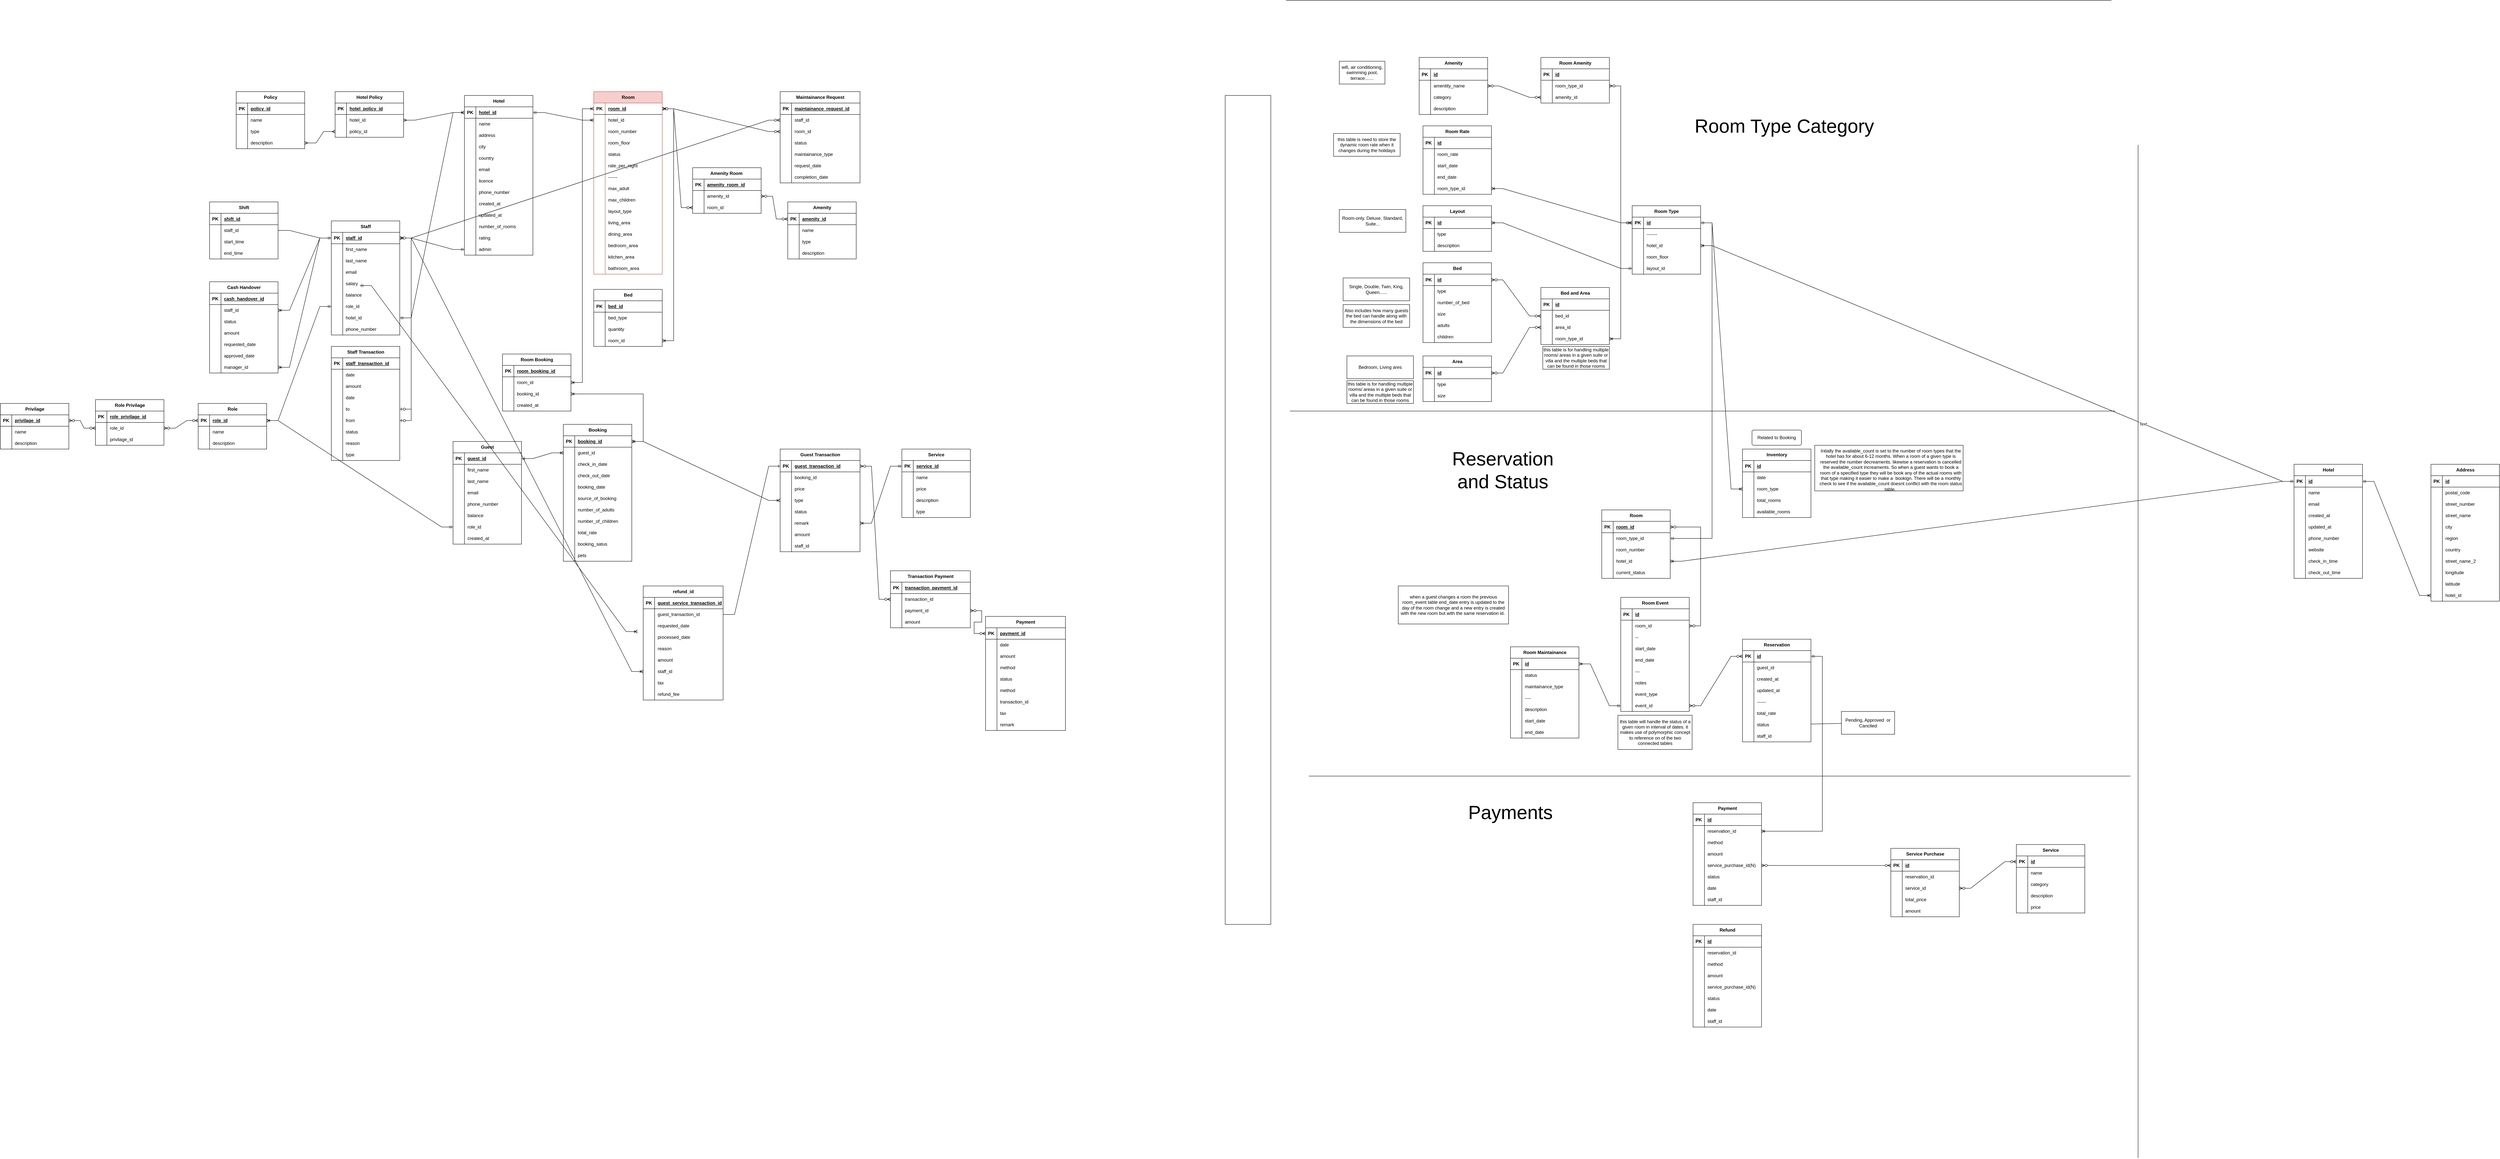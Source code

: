 <mxfile version="24.8.9">
  <diagram name="Page-1" id="dcx2CGFrBK58ljVUTuqp">
    <mxGraphModel dx="4413" dy="2518" grid="1" gridSize="10" guides="1" tooltips="1" connect="1" arrows="1" fold="1" page="1" pageScale="1" pageWidth="850" pageHeight="1100" math="0" shadow="0">
      <root>
        <mxCell id="0" />
        <mxCell id="1" parent="0" />
        <mxCell id="X0iWLsbXS2gEuoDNLs4h-15" value="Room" style="shape=table;startSize=30;container=1;collapsible=1;childLayout=tableLayout;fixedRows=1;rowLines=0;fontStyle=1;align=center;resizeLast=1;html=1;fillColor=#f8cecc;strokeColor=#b85450;" parent="1" vertex="1">
          <mxGeometry x="120" width="180" height="480" as="geometry" />
        </mxCell>
        <mxCell id="X0iWLsbXS2gEuoDNLs4h-16" value="" style="shape=tableRow;horizontal=0;startSize=0;swimlaneHead=0;swimlaneBody=0;fillColor=none;collapsible=0;dropTarget=0;points=[[0,0.5],[1,0.5]];portConstraint=eastwest;top=0;left=0;right=0;bottom=1;" parent="X0iWLsbXS2gEuoDNLs4h-15" vertex="1">
          <mxGeometry y="30" width="180" height="30" as="geometry" />
        </mxCell>
        <mxCell id="X0iWLsbXS2gEuoDNLs4h-17" value="PK" style="shape=partialRectangle;connectable=0;fillColor=none;top=0;left=0;bottom=0;right=0;fontStyle=1;overflow=hidden;whiteSpace=wrap;html=1;" parent="X0iWLsbXS2gEuoDNLs4h-16" vertex="1">
          <mxGeometry width="30" height="30" as="geometry">
            <mxRectangle width="30" height="30" as="alternateBounds" />
          </mxGeometry>
        </mxCell>
        <mxCell id="X0iWLsbXS2gEuoDNLs4h-18" value="room_id" style="shape=partialRectangle;connectable=0;fillColor=none;top=0;left=0;bottom=0;right=0;align=left;spacingLeft=6;fontStyle=5;overflow=hidden;whiteSpace=wrap;html=1;" parent="X0iWLsbXS2gEuoDNLs4h-16" vertex="1">
          <mxGeometry x="30" width="150" height="30" as="geometry">
            <mxRectangle width="150" height="30" as="alternateBounds" />
          </mxGeometry>
        </mxCell>
        <mxCell id="X0iWLsbXS2gEuoDNLs4h-19" value="" style="shape=tableRow;horizontal=0;startSize=0;swimlaneHead=0;swimlaneBody=0;fillColor=none;collapsible=0;dropTarget=0;points=[[0,0.5],[1,0.5]];portConstraint=eastwest;top=0;left=0;right=0;bottom=0;" parent="X0iWLsbXS2gEuoDNLs4h-15" vertex="1">
          <mxGeometry y="60" width="180" height="30" as="geometry" />
        </mxCell>
        <mxCell id="X0iWLsbXS2gEuoDNLs4h-20" value="" style="shape=partialRectangle;connectable=0;fillColor=none;top=0;left=0;bottom=0;right=0;editable=1;overflow=hidden;whiteSpace=wrap;html=1;" parent="X0iWLsbXS2gEuoDNLs4h-19" vertex="1">
          <mxGeometry width="30" height="30" as="geometry">
            <mxRectangle width="30" height="30" as="alternateBounds" />
          </mxGeometry>
        </mxCell>
        <mxCell id="X0iWLsbXS2gEuoDNLs4h-21" value="hotel_id" style="shape=partialRectangle;connectable=0;fillColor=none;top=0;left=0;bottom=0;right=0;align=left;spacingLeft=6;overflow=hidden;whiteSpace=wrap;html=1;" parent="X0iWLsbXS2gEuoDNLs4h-19" vertex="1">
          <mxGeometry x="30" width="150" height="30" as="geometry">
            <mxRectangle width="150" height="30" as="alternateBounds" />
          </mxGeometry>
        </mxCell>
        <mxCell id="X0iWLsbXS2gEuoDNLs4h-22" value="" style="shape=tableRow;horizontal=0;startSize=0;swimlaneHead=0;swimlaneBody=0;fillColor=none;collapsible=0;dropTarget=0;points=[[0,0.5],[1,0.5]];portConstraint=eastwest;top=0;left=0;right=0;bottom=0;" parent="X0iWLsbXS2gEuoDNLs4h-15" vertex="1">
          <mxGeometry y="90" width="180" height="30" as="geometry" />
        </mxCell>
        <mxCell id="X0iWLsbXS2gEuoDNLs4h-23" value="" style="shape=partialRectangle;connectable=0;fillColor=none;top=0;left=0;bottom=0;right=0;editable=1;overflow=hidden;whiteSpace=wrap;html=1;" parent="X0iWLsbXS2gEuoDNLs4h-22" vertex="1">
          <mxGeometry width="30" height="30" as="geometry">
            <mxRectangle width="30" height="30" as="alternateBounds" />
          </mxGeometry>
        </mxCell>
        <mxCell id="X0iWLsbXS2gEuoDNLs4h-24" value="room_number" style="shape=partialRectangle;connectable=0;fillColor=none;top=0;left=0;bottom=0;right=0;align=left;spacingLeft=6;overflow=hidden;whiteSpace=wrap;html=1;" parent="X0iWLsbXS2gEuoDNLs4h-22" vertex="1">
          <mxGeometry x="30" width="150" height="30" as="geometry">
            <mxRectangle width="150" height="30" as="alternateBounds" />
          </mxGeometry>
        </mxCell>
        <mxCell id="X0iWLsbXS2gEuoDNLs4h-25" value="" style="shape=tableRow;horizontal=0;startSize=0;swimlaneHead=0;swimlaneBody=0;fillColor=none;collapsible=0;dropTarget=0;points=[[0,0.5],[1,0.5]];portConstraint=eastwest;top=0;left=0;right=0;bottom=0;" parent="X0iWLsbXS2gEuoDNLs4h-15" vertex="1">
          <mxGeometry y="120" width="180" height="30" as="geometry" />
        </mxCell>
        <mxCell id="X0iWLsbXS2gEuoDNLs4h-26" value="" style="shape=partialRectangle;connectable=0;fillColor=none;top=0;left=0;bottom=0;right=0;editable=1;overflow=hidden;whiteSpace=wrap;html=1;" parent="X0iWLsbXS2gEuoDNLs4h-25" vertex="1">
          <mxGeometry width="30" height="30" as="geometry">
            <mxRectangle width="30" height="30" as="alternateBounds" />
          </mxGeometry>
        </mxCell>
        <mxCell id="X0iWLsbXS2gEuoDNLs4h-27" value="room_floor" style="shape=partialRectangle;connectable=0;fillColor=none;top=0;left=0;bottom=0;right=0;align=left;spacingLeft=6;overflow=hidden;whiteSpace=wrap;html=1;" parent="X0iWLsbXS2gEuoDNLs4h-25" vertex="1">
          <mxGeometry x="30" width="150" height="30" as="geometry">
            <mxRectangle width="150" height="30" as="alternateBounds" />
          </mxGeometry>
        </mxCell>
        <mxCell id="X0iWLsbXS2gEuoDNLs4h-42" style="shape=tableRow;horizontal=0;startSize=0;swimlaneHead=0;swimlaneBody=0;fillColor=none;collapsible=0;dropTarget=0;points=[[0,0.5],[1,0.5]];portConstraint=eastwest;top=0;left=0;right=0;bottom=0;" parent="X0iWLsbXS2gEuoDNLs4h-15" vertex="1">
          <mxGeometry y="150" width="180" height="30" as="geometry" />
        </mxCell>
        <mxCell id="X0iWLsbXS2gEuoDNLs4h-43" style="shape=partialRectangle;connectable=0;fillColor=none;top=0;left=0;bottom=0;right=0;editable=1;overflow=hidden;whiteSpace=wrap;html=1;" parent="X0iWLsbXS2gEuoDNLs4h-42" vertex="1">
          <mxGeometry width="30" height="30" as="geometry">
            <mxRectangle width="30" height="30" as="alternateBounds" />
          </mxGeometry>
        </mxCell>
        <mxCell id="X0iWLsbXS2gEuoDNLs4h-44" value="status" style="shape=partialRectangle;connectable=0;fillColor=none;top=0;left=0;bottom=0;right=0;align=left;spacingLeft=6;overflow=hidden;whiteSpace=wrap;html=1;" parent="X0iWLsbXS2gEuoDNLs4h-42" vertex="1">
          <mxGeometry x="30" width="150" height="30" as="geometry">
            <mxRectangle width="150" height="30" as="alternateBounds" />
          </mxGeometry>
        </mxCell>
        <mxCell id="X0iWLsbXS2gEuoDNLs4h-45" style="shape=tableRow;horizontal=0;startSize=0;swimlaneHead=0;swimlaneBody=0;fillColor=none;collapsible=0;dropTarget=0;points=[[0,0.5],[1,0.5]];portConstraint=eastwest;top=0;left=0;right=0;bottom=0;" parent="X0iWLsbXS2gEuoDNLs4h-15" vertex="1">
          <mxGeometry y="180" width="180" height="30" as="geometry" />
        </mxCell>
        <mxCell id="X0iWLsbXS2gEuoDNLs4h-46" style="shape=partialRectangle;connectable=0;fillColor=none;top=0;left=0;bottom=0;right=0;editable=1;overflow=hidden;whiteSpace=wrap;html=1;" parent="X0iWLsbXS2gEuoDNLs4h-45" vertex="1">
          <mxGeometry width="30" height="30" as="geometry">
            <mxRectangle width="30" height="30" as="alternateBounds" />
          </mxGeometry>
        </mxCell>
        <mxCell id="X0iWLsbXS2gEuoDNLs4h-47" value="rate_per_night" style="shape=partialRectangle;connectable=0;fillColor=none;top=0;left=0;bottom=0;right=0;align=left;spacingLeft=6;overflow=hidden;whiteSpace=wrap;html=1;" parent="X0iWLsbXS2gEuoDNLs4h-45" vertex="1">
          <mxGeometry x="30" width="150" height="30" as="geometry">
            <mxRectangle width="150" height="30" as="alternateBounds" />
          </mxGeometry>
        </mxCell>
        <mxCell id="X0iWLsbXS2gEuoDNLs4h-48" style="shape=tableRow;horizontal=0;startSize=0;swimlaneHead=0;swimlaneBody=0;fillColor=none;collapsible=0;dropTarget=0;points=[[0,0.5],[1,0.5]];portConstraint=eastwest;top=0;left=0;right=0;bottom=0;" parent="X0iWLsbXS2gEuoDNLs4h-15" vertex="1">
          <mxGeometry y="210" width="180" height="30" as="geometry" />
        </mxCell>
        <mxCell id="X0iWLsbXS2gEuoDNLs4h-49" style="shape=partialRectangle;connectable=0;fillColor=none;top=0;left=0;bottom=0;right=0;editable=1;overflow=hidden;whiteSpace=wrap;html=1;" parent="X0iWLsbXS2gEuoDNLs4h-48" vertex="1">
          <mxGeometry width="30" height="30" as="geometry">
            <mxRectangle width="30" height="30" as="alternateBounds" />
          </mxGeometry>
        </mxCell>
        <mxCell id="X0iWLsbXS2gEuoDNLs4h-50" value="------" style="shape=partialRectangle;connectable=0;fillColor=none;top=0;left=0;bottom=0;right=0;align=left;spacingLeft=6;overflow=hidden;whiteSpace=wrap;html=1;" parent="X0iWLsbXS2gEuoDNLs4h-48" vertex="1">
          <mxGeometry x="30" width="150" height="30" as="geometry">
            <mxRectangle width="150" height="30" as="alternateBounds" />
          </mxGeometry>
        </mxCell>
        <mxCell id="X0iWLsbXS2gEuoDNLs4h-51" style="shape=tableRow;horizontal=0;startSize=0;swimlaneHead=0;swimlaneBody=0;fillColor=none;collapsible=0;dropTarget=0;points=[[0,0.5],[1,0.5]];portConstraint=eastwest;top=0;left=0;right=0;bottom=0;" parent="X0iWLsbXS2gEuoDNLs4h-15" vertex="1">
          <mxGeometry y="240" width="180" height="30" as="geometry" />
        </mxCell>
        <mxCell id="X0iWLsbXS2gEuoDNLs4h-52" style="shape=partialRectangle;connectable=0;fillColor=none;top=0;left=0;bottom=0;right=0;editable=1;overflow=hidden;whiteSpace=wrap;html=1;" parent="X0iWLsbXS2gEuoDNLs4h-51" vertex="1">
          <mxGeometry width="30" height="30" as="geometry">
            <mxRectangle width="30" height="30" as="alternateBounds" />
          </mxGeometry>
        </mxCell>
        <mxCell id="X0iWLsbXS2gEuoDNLs4h-53" value="max_adult" style="shape=partialRectangle;connectable=0;fillColor=none;top=0;left=0;bottom=0;right=0;align=left;spacingLeft=6;overflow=hidden;whiteSpace=wrap;html=1;" parent="X0iWLsbXS2gEuoDNLs4h-51" vertex="1">
          <mxGeometry x="30" width="150" height="30" as="geometry">
            <mxRectangle width="150" height="30" as="alternateBounds" />
          </mxGeometry>
        </mxCell>
        <mxCell id="X0iWLsbXS2gEuoDNLs4h-54" style="shape=tableRow;horizontal=0;startSize=0;swimlaneHead=0;swimlaneBody=0;fillColor=none;collapsible=0;dropTarget=0;points=[[0,0.5],[1,0.5]];portConstraint=eastwest;top=0;left=0;right=0;bottom=0;" parent="X0iWLsbXS2gEuoDNLs4h-15" vertex="1">
          <mxGeometry y="270" width="180" height="30" as="geometry" />
        </mxCell>
        <mxCell id="X0iWLsbXS2gEuoDNLs4h-55" style="shape=partialRectangle;connectable=0;fillColor=none;top=0;left=0;bottom=0;right=0;editable=1;overflow=hidden;whiteSpace=wrap;html=1;" parent="X0iWLsbXS2gEuoDNLs4h-54" vertex="1">
          <mxGeometry width="30" height="30" as="geometry">
            <mxRectangle width="30" height="30" as="alternateBounds" />
          </mxGeometry>
        </mxCell>
        <mxCell id="X0iWLsbXS2gEuoDNLs4h-56" value="max_children" style="shape=partialRectangle;connectable=0;fillColor=none;top=0;left=0;bottom=0;right=0;align=left;spacingLeft=6;overflow=hidden;whiteSpace=wrap;html=1;" parent="X0iWLsbXS2gEuoDNLs4h-54" vertex="1">
          <mxGeometry x="30" width="150" height="30" as="geometry">
            <mxRectangle width="150" height="30" as="alternateBounds" />
          </mxGeometry>
        </mxCell>
        <mxCell id="X0iWLsbXS2gEuoDNLs4h-71" style="shape=tableRow;horizontal=0;startSize=0;swimlaneHead=0;swimlaneBody=0;fillColor=none;collapsible=0;dropTarget=0;points=[[0,0.5],[1,0.5]];portConstraint=eastwest;top=0;left=0;right=0;bottom=0;" parent="X0iWLsbXS2gEuoDNLs4h-15" vertex="1">
          <mxGeometry y="300" width="180" height="30" as="geometry" />
        </mxCell>
        <mxCell id="X0iWLsbXS2gEuoDNLs4h-72" style="shape=partialRectangle;connectable=0;fillColor=none;top=0;left=0;bottom=0;right=0;editable=1;overflow=hidden;whiteSpace=wrap;html=1;" parent="X0iWLsbXS2gEuoDNLs4h-71" vertex="1">
          <mxGeometry width="30" height="30" as="geometry">
            <mxRectangle width="30" height="30" as="alternateBounds" />
          </mxGeometry>
        </mxCell>
        <mxCell id="X0iWLsbXS2gEuoDNLs4h-73" value="layout_type" style="shape=partialRectangle;connectable=0;fillColor=none;top=0;left=0;bottom=0;right=0;align=left;spacingLeft=6;overflow=hidden;whiteSpace=wrap;html=1;" parent="X0iWLsbXS2gEuoDNLs4h-71" vertex="1">
          <mxGeometry x="30" width="150" height="30" as="geometry">
            <mxRectangle width="150" height="30" as="alternateBounds" />
          </mxGeometry>
        </mxCell>
        <mxCell id="X0iWLsbXS2gEuoDNLs4h-74" style="shape=tableRow;horizontal=0;startSize=0;swimlaneHead=0;swimlaneBody=0;fillColor=none;collapsible=0;dropTarget=0;points=[[0,0.5],[1,0.5]];portConstraint=eastwest;top=0;left=0;right=0;bottom=0;" parent="X0iWLsbXS2gEuoDNLs4h-15" vertex="1">
          <mxGeometry y="330" width="180" height="30" as="geometry" />
        </mxCell>
        <mxCell id="X0iWLsbXS2gEuoDNLs4h-75" style="shape=partialRectangle;connectable=0;fillColor=none;top=0;left=0;bottom=0;right=0;editable=1;overflow=hidden;whiteSpace=wrap;html=1;" parent="X0iWLsbXS2gEuoDNLs4h-74" vertex="1">
          <mxGeometry width="30" height="30" as="geometry">
            <mxRectangle width="30" height="30" as="alternateBounds" />
          </mxGeometry>
        </mxCell>
        <mxCell id="X0iWLsbXS2gEuoDNLs4h-76" value="living_area" style="shape=partialRectangle;connectable=0;fillColor=none;top=0;left=0;bottom=0;right=0;align=left;spacingLeft=6;overflow=hidden;whiteSpace=wrap;html=1;" parent="X0iWLsbXS2gEuoDNLs4h-74" vertex="1">
          <mxGeometry x="30" width="150" height="30" as="geometry">
            <mxRectangle width="150" height="30" as="alternateBounds" />
          </mxGeometry>
        </mxCell>
        <mxCell id="X0iWLsbXS2gEuoDNLs4h-77" style="shape=tableRow;horizontal=0;startSize=0;swimlaneHead=0;swimlaneBody=0;fillColor=none;collapsible=0;dropTarget=0;points=[[0,0.5],[1,0.5]];portConstraint=eastwest;top=0;left=0;right=0;bottom=0;" parent="X0iWLsbXS2gEuoDNLs4h-15" vertex="1">
          <mxGeometry y="360" width="180" height="30" as="geometry" />
        </mxCell>
        <mxCell id="X0iWLsbXS2gEuoDNLs4h-78" style="shape=partialRectangle;connectable=0;fillColor=none;top=0;left=0;bottom=0;right=0;editable=1;overflow=hidden;whiteSpace=wrap;html=1;" parent="X0iWLsbXS2gEuoDNLs4h-77" vertex="1">
          <mxGeometry width="30" height="30" as="geometry">
            <mxRectangle width="30" height="30" as="alternateBounds" />
          </mxGeometry>
        </mxCell>
        <mxCell id="X0iWLsbXS2gEuoDNLs4h-79" value="dining_area" style="shape=partialRectangle;connectable=0;fillColor=none;top=0;left=0;bottom=0;right=0;align=left;spacingLeft=6;overflow=hidden;whiteSpace=wrap;html=1;" parent="X0iWLsbXS2gEuoDNLs4h-77" vertex="1">
          <mxGeometry x="30" width="150" height="30" as="geometry">
            <mxRectangle width="150" height="30" as="alternateBounds" />
          </mxGeometry>
        </mxCell>
        <mxCell id="X0iWLsbXS2gEuoDNLs4h-80" style="shape=tableRow;horizontal=0;startSize=0;swimlaneHead=0;swimlaneBody=0;fillColor=none;collapsible=0;dropTarget=0;points=[[0,0.5],[1,0.5]];portConstraint=eastwest;top=0;left=0;right=0;bottom=0;" parent="X0iWLsbXS2gEuoDNLs4h-15" vertex="1">
          <mxGeometry y="390" width="180" height="30" as="geometry" />
        </mxCell>
        <mxCell id="X0iWLsbXS2gEuoDNLs4h-81" style="shape=partialRectangle;connectable=0;fillColor=none;top=0;left=0;bottom=0;right=0;editable=1;overflow=hidden;whiteSpace=wrap;html=1;" parent="X0iWLsbXS2gEuoDNLs4h-80" vertex="1">
          <mxGeometry width="30" height="30" as="geometry">
            <mxRectangle width="30" height="30" as="alternateBounds" />
          </mxGeometry>
        </mxCell>
        <mxCell id="X0iWLsbXS2gEuoDNLs4h-82" value="bedroom_area" style="shape=partialRectangle;connectable=0;fillColor=none;top=0;left=0;bottom=0;right=0;align=left;spacingLeft=6;overflow=hidden;whiteSpace=wrap;html=1;" parent="X0iWLsbXS2gEuoDNLs4h-80" vertex="1">
          <mxGeometry x="30" width="150" height="30" as="geometry">
            <mxRectangle width="150" height="30" as="alternateBounds" />
          </mxGeometry>
        </mxCell>
        <mxCell id="X0iWLsbXS2gEuoDNLs4h-83" style="shape=tableRow;horizontal=0;startSize=0;swimlaneHead=0;swimlaneBody=0;fillColor=none;collapsible=0;dropTarget=0;points=[[0,0.5],[1,0.5]];portConstraint=eastwest;top=0;left=0;right=0;bottom=0;" parent="X0iWLsbXS2gEuoDNLs4h-15" vertex="1">
          <mxGeometry y="420" width="180" height="30" as="geometry" />
        </mxCell>
        <mxCell id="X0iWLsbXS2gEuoDNLs4h-84" style="shape=partialRectangle;connectable=0;fillColor=none;top=0;left=0;bottom=0;right=0;editable=1;overflow=hidden;whiteSpace=wrap;html=1;" parent="X0iWLsbXS2gEuoDNLs4h-83" vertex="1">
          <mxGeometry width="30" height="30" as="geometry">
            <mxRectangle width="30" height="30" as="alternateBounds" />
          </mxGeometry>
        </mxCell>
        <mxCell id="X0iWLsbXS2gEuoDNLs4h-85" value="kitchen_area" style="shape=partialRectangle;connectable=0;fillColor=none;top=0;left=0;bottom=0;right=0;align=left;spacingLeft=6;overflow=hidden;whiteSpace=wrap;html=1;" parent="X0iWLsbXS2gEuoDNLs4h-83" vertex="1">
          <mxGeometry x="30" width="150" height="30" as="geometry">
            <mxRectangle width="150" height="30" as="alternateBounds" />
          </mxGeometry>
        </mxCell>
        <mxCell id="X0iWLsbXS2gEuoDNLs4h-86" style="shape=tableRow;horizontal=0;startSize=0;swimlaneHead=0;swimlaneBody=0;fillColor=none;collapsible=0;dropTarget=0;points=[[0,0.5],[1,0.5]];portConstraint=eastwest;top=0;left=0;right=0;bottom=0;" parent="X0iWLsbXS2gEuoDNLs4h-15" vertex="1">
          <mxGeometry y="450" width="180" height="30" as="geometry" />
        </mxCell>
        <mxCell id="X0iWLsbXS2gEuoDNLs4h-87" style="shape=partialRectangle;connectable=0;fillColor=none;top=0;left=0;bottom=0;right=0;editable=1;overflow=hidden;whiteSpace=wrap;html=1;" parent="X0iWLsbXS2gEuoDNLs4h-86" vertex="1">
          <mxGeometry width="30" height="30" as="geometry">
            <mxRectangle width="30" height="30" as="alternateBounds" />
          </mxGeometry>
        </mxCell>
        <mxCell id="X0iWLsbXS2gEuoDNLs4h-88" value="bathroom_area" style="shape=partialRectangle;connectable=0;fillColor=none;top=0;left=0;bottom=0;right=0;align=left;spacingLeft=6;overflow=hidden;whiteSpace=wrap;html=1;" parent="X0iWLsbXS2gEuoDNLs4h-86" vertex="1">
          <mxGeometry x="30" width="150" height="30" as="geometry">
            <mxRectangle width="150" height="30" as="alternateBounds" />
          </mxGeometry>
        </mxCell>
        <mxCell id="X0iWLsbXS2gEuoDNLs4h-57" value="Bed" style="shape=table;startSize=30;container=1;collapsible=1;childLayout=tableLayout;fixedRows=1;rowLines=0;fontStyle=1;align=center;resizeLast=1;html=1;" parent="1" vertex="1">
          <mxGeometry x="120" y="520" width="180" height="150" as="geometry" />
        </mxCell>
        <mxCell id="X0iWLsbXS2gEuoDNLs4h-58" value="" style="shape=tableRow;horizontal=0;startSize=0;swimlaneHead=0;swimlaneBody=0;fillColor=none;collapsible=0;dropTarget=0;points=[[0,0.5],[1,0.5]];portConstraint=eastwest;top=0;left=0;right=0;bottom=1;" parent="X0iWLsbXS2gEuoDNLs4h-57" vertex="1">
          <mxGeometry y="30" width="180" height="30" as="geometry" />
        </mxCell>
        <mxCell id="X0iWLsbXS2gEuoDNLs4h-59" value="PK" style="shape=partialRectangle;connectable=0;fillColor=none;top=0;left=0;bottom=0;right=0;fontStyle=1;overflow=hidden;whiteSpace=wrap;html=1;" parent="X0iWLsbXS2gEuoDNLs4h-58" vertex="1">
          <mxGeometry width="30" height="30" as="geometry">
            <mxRectangle width="30" height="30" as="alternateBounds" />
          </mxGeometry>
        </mxCell>
        <mxCell id="X0iWLsbXS2gEuoDNLs4h-60" value="bed_id" style="shape=partialRectangle;connectable=0;fillColor=none;top=0;left=0;bottom=0;right=0;align=left;spacingLeft=6;fontStyle=5;overflow=hidden;whiteSpace=wrap;html=1;" parent="X0iWLsbXS2gEuoDNLs4h-58" vertex="1">
          <mxGeometry x="30" width="150" height="30" as="geometry">
            <mxRectangle width="150" height="30" as="alternateBounds" />
          </mxGeometry>
        </mxCell>
        <mxCell id="X0iWLsbXS2gEuoDNLs4h-61" value="" style="shape=tableRow;horizontal=0;startSize=0;swimlaneHead=0;swimlaneBody=0;fillColor=none;collapsible=0;dropTarget=0;points=[[0,0.5],[1,0.5]];portConstraint=eastwest;top=0;left=0;right=0;bottom=0;" parent="X0iWLsbXS2gEuoDNLs4h-57" vertex="1">
          <mxGeometry y="60" width="180" height="30" as="geometry" />
        </mxCell>
        <mxCell id="X0iWLsbXS2gEuoDNLs4h-62" value="" style="shape=partialRectangle;connectable=0;fillColor=none;top=0;left=0;bottom=0;right=0;editable=1;overflow=hidden;whiteSpace=wrap;html=1;" parent="X0iWLsbXS2gEuoDNLs4h-61" vertex="1">
          <mxGeometry width="30" height="30" as="geometry">
            <mxRectangle width="30" height="30" as="alternateBounds" />
          </mxGeometry>
        </mxCell>
        <mxCell id="X0iWLsbXS2gEuoDNLs4h-63" value="bed_type" style="shape=partialRectangle;connectable=0;fillColor=none;top=0;left=0;bottom=0;right=0;align=left;spacingLeft=6;overflow=hidden;whiteSpace=wrap;html=1;" parent="X0iWLsbXS2gEuoDNLs4h-61" vertex="1">
          <mxGeometry x="30" width="150" height="30" as="geometry">
            <mxRectangle width="150" height="30" as="alternateBounds" />
          </mxGeometry>
        </mxCell>
        <mxCell id="X0iWLsbXS2gEuoDNLs4h-64" value="" style="shape=tableRow;horizontal=0;startSize=0;swimlaneHead=0;swimlaneBody=0;fillColor=none;collapsible=0;dropTarget=0;points=[[0,0.5],[1,0.5]];portConstraint=eastwest;top=0;left=0;right=0;bottom=0;" parent="X0iWLsbXS2gEuoDNLs4h-57" vertex="1">
          <mxGeometry y="90" width="180" height="30" as="geometry" />
        </mxCell>
        <mxCell id="X0iWLsbXS2gEuoDNLs4h-65" value="" style="shape=partialRectangle;connectable=0;fillColor=none;top=0;left=0;bottom=0;right=0;editable=1;overflow=hidden;whiteSpace=wrap;html=1;" parent="X0iWLsbXS2gEuoDNLs4h-64" vertex="1">
          <mxGeometry width="30" height="30" as="geometry">
            <mxRectangle width="30" height="30" as="alternateBounds" />
          </mxGeometry>
        </mxCell>
        <mxCell id="X0iWLsbXS2gEuoDNLs4h-66" value="quantity" style="shape=partialRectangle;connectable=0;fillColor=none;top=0;left=0;bottom=0;right=0;align=left;spacingLeft=6;overflow=hidden;whiteSpace=wrap;html=1;" parent="X0iWLsbXS2gEuoDNLs4h-64" vertex="1">
          <mxGeometry x="30" width="150" height="30" as="geometry">
            <mxRectangle width="150" height="30" as="alternateBounds" />
          </mxGeometry>
        </mxCell>
        <mxCell id="X0iWLsbXS2gEuoDNLs4h-67" value="" style="shape=tableRow;horizontal=0;startSize=0;swimlaneHead=0;swimlaneBody=0;fillColor=none;collapsible=0;dropTarget=0;points=[[0,0.5],[1,0.5]];portConstraint=eastwest;top=0;left=0;right=0;bottom=0;" parent="X0iWLsbXS2gEuoDNLs4h-57" vertex="1">
          <mxGeometry y="120" width="180" height="30" as="geometry" />
        </mxCell>
        <mxCell id="X0iWLsbXS2gEuoDNLs4h-68" value="" style="shape=partialRectangle;connectable=0;fillColor=none;top=0;left=0;bottom=0;right=0;editable=1;overflow=hidden;whiteSpace=wrap;html=1;" parent="X0iWLsbXS2gEuoDNLs4h-67" vertex="1">
          <mxGeometry width="30" height="30" as="geometry">
            <mxRectangle width="30" height="30" as="alternateBounds" />
          </mxGeometry>
        </mxCell>
        <mxCell id="X0iWLsbXS2gEuoDNLs4h-69" value="room_id" style="shape=partialRectangle;connectable=0;fillColor=none;top=0;left=0;bottom=0;right=0;align=left;spacingLeft=6;overflow=hidden;whiteSpace=wrap;html=1;" parent="X0iWLsbXS2gEuoDNLs4h-67" vertex="1">
          <mxGeometry x="30" width="150" height="30" as="geometry">
            <mxRectangle width="150" height="30" as="alternateBounds" />
          </mxGeometry>
        </mxCell>
        <mxCell id="X0iWLsbXS2gEuoDNLs4h-70" value="" style="edgeStyle=entityRelationEdgeStyle;fontSize=12;html=1;endArrow=ERoneToMany;startArrow=ERmandOne;rounded=0;entryX=1;entryY=0.5;entryDx=0;entryDy=0;exitX=1;exitY=0.5;exitDx=0;exitDy=0;" parent="1" source="X0iWLsbXS2gEuoDNLs4h-16" target="X0iWLsbXS2gEuoDNLs4h-67" edge="1">
          <mxGeometry width="100" height="100" relative="1" as="geometry">
            <mxPoint x="330" y="260" as="sourcePoint" />
            <mxPoint x="460" y="200" as="targetPoint" />
            <Array as="points">
              <mxPoint x="390" y="320" />
            </Array>
          </mxGeometry>
        </mxCell>
        <mxCell id="X0iWLsbXS2gEuoDNLs4h-107" value="Amenity" style="shape=table;startSize=30;container=1;collapsible=1;childLayout=tableLayout;fixedRows=1;rowLines=0;fontStyle=1;align=center;resizeLast=1;html=1;" parent="1" vertex="1">
          <mxGeometry x="630" y="290" width="180" height="150" as="geometry" />
        </mxCell>
        <mxCell id="X0iWLsbXS2gEuoDNLs4h-108" value="" style="shape=tableRow;horizontal=0;startSize=0;swimlaneHead=0;swimlaneBody=0;fillColor=none;collapsible=0;dropTarget=0;points=[[0,0.5],[1,0.5]];portConstraint=eastwest;top=0;left=0;right=0;bottom=1;" parent="X0iWLsbXS2gEuoDNLs4h-107" vertex="1">
          <mxGeometry y="30" width="180" height="30" as="geometry" />
        </mxCell>
        <mxCell id="X0iWLsbXS2gEuoDNLs4h-109" value="PK" style="shape=partialRectangle;connectable=0;fillColor=none;top=0;left=0;bottom=0;right=0;fontStyle=1;overflow=hidden;whiteSpace=wrap;html=1;" parent="X0iWLsbXS2gEuoDNLs4h-108" vertex="1">
          <mxGeometry width="30" height="30" as="geometry">
            <mxRectangle width="30" height="30" as="alternateBounds" />
          </mxGeometry>
        </mxCell>
        <mxCell id="X0iWLsbXS2gEuoDNLs4h-110" value="amenity_id" style="shape=partialRectangle;connectable=0;fillColor=none;top=0;left=0;bottom=0;right=0;align=left;spacingLeft=6;fontStyle=5;overflow=hidden;whiteSpace=wrap;html=1;" parent="X0iWLsbXS2gEuoDNLs4h-108" vertex="1">
          <mxGeometry x="30" width="150" height="30" as="geometry">
            <mxRectangle width="150" height="30" as="alternateBounds" />
          </mxGeometry>
        </mxCell>
        <mxCell id="X0iWLsbXS2gEuoDNLs4h-111" value="" style="shape=tableRow;horizontal=0;startSize=0;swimlaneHead=0;swimlaneBody=0;fillColor=none;collapsible=0;dropTarget=0;points=[[0,0.5],[1,0.5]];portConstraint=eastwest;top=0;left=0;right=0;bottom=0;" parent="X0iWLsbXS2gEuoDNLs4h-107" vertex="1">
          <mxGeometry y="60" width="180" height="30" as="geometry" />
        </mxCell>
        <mxCell id="X0iWLsbXS2gEuoDNLs4h-112" value="" style="shape=partialRectangle;connectable=0;fillColor=none;top=0;left=0;bottom=0;right=0;editable=1;overflow=hidden;whiteSpace=wrap;html=1;" parent="X0iWLsbXS2gEuoDNLs4h-111" vertex="1">
          <mxGeometry width="30" height="30" as="geometry">
            <mxRectangle width="30" height="30" as="alternateBounds" />
          </mxGeometry>
        </mxCell>
        <mxCell id="X0iWLsbXS2gEuoDNLs4h-113" value="name" style="shape=partialRectangle;connectable=0;fillColor=none;top=0;left=0;bottom=0;right=0;align=left;spacingLeft=6;overflow=hidden;whiteSpace=wrap;html=1;" parent="X0iWLsbXS2gEuoDNLs4h-111" vertex="1">
          <mxGeometry x="30" width="150" height="30" as="geometry">
            <mxRectangle width="150" height="30" as="alternateBounds" />
          </mxGeometry>
        </mxCell>
        <mxCell id="X0iWLsbXS2gEuoDNLs4h-114" value="" style="shape=tableRow;horizontal=0;startSize=0;swimlaneHead=0;swimlaneBody=0;fillColor=none;collapsible=0;dropTarget=0;points=[[0,0.5],[1,0.5]];portConstraint=eastwest;top=0;left=0;right=0;bottom=0;" parent="X0iWLsbXS2gEuoDNLs4h-107" vertex="1">
          <mxGeometry y="90" width="180" height="30" as="geometry" />
        </mxCell>
        <mxCell id="X0iWLsbXS2gEuoDNLs4h-115" value="" style="shape=partialRectangle;connectable=0;fillColor=none;top=0;left=0;bottom=0;right=0;editable=1;overflow=hidden;whiteSpace=wrap;html=1;" parent="X0iWLsbXS2gEuoDNLs4h-114" vertex="1">
          <mxGeometry width="30" height="30" as="geometry">
            <mxRectangle width="30" height="30" as="alternateBounds" />
          </mxGeometry>
        </mxCell>
        <mxCell id="X0iWLsbXS2gEuoDNLs4h-116" value="type" style="shape=partialRectangle;connectable=0;fillColor=none;top=0;left=0;bottom=0;right=0;align=left;spacingLeft=6;overflow=hidden;whiteSpace=wrap;html=1;" parent="X0iWLsbXS2gEuoDNLs4h-114" vertex="1">
          <mxGeometry x="30" width="150" height="30" as="geometry">
            <mxRectangle width="150" height="30" as="alternateBounds" />
          </mxGeometry>
        </mxCell>
        <mxCell id="X0iWLsbXS2gEuoDNLs4h-117" value="" style="shape=tableRow;horizontal=0;startSize=0;swimlaneHead=0;swimlaneBody=0;fillColor=none;collapsible=0;dropTarget=0;points=[[0,0.5],[1,0.5]];portConstraint=eastwest;top=0;left=0;right=0;bottom=0;" parent="X0iWLsbXS2gEuoDNLs4h-107" vertex="1">
          <mxGeometry y="120" width="180" height="30" as="geometry" />
        </mxCell>
        <mxCell id="X0iWLsbXS2gEuoDNLs4h-118" value="" style="shape=partialRectangle;connectable=0;fillColor=none;top=0;left=0;bottom=0;right=0;editable=1;overflow=hidden;whiteSpace=wrap;html=1;" parent="X0iWLsbXS2gEuoDNLs4h-117" vertex="1">
          <mxGeometry width="30" height="30" as="geometry">
            <mxRectangle width="30" height="30" as="alternateBounds" />
          </mxGeometry>
        </mxCell>
        <mxCell id="X0iWLsbXS2gEuoDNLs4h-119" value="description" style="shape=partialRectangle;connectable=0;fillColor=none;top=0;left=0;bottom=0;right=0;align=left;spacingLeft=6;overflow=hidden;whiteSpace=wrap;html=1;" parent="X0iWLsbXS2gEuoDNLs4h-117" vertex="1">
          <mxGeometry x="30" width="150" height="30" as="geometry">
            <mxRectangle width="150" height="30" as="alternateBounds" />
          </mxGeometry>
        </mxCell>
        <mxCell id="X0iWLsbXS2gEuoDNLs4h-120" value="Amenity Room&amp;nbsp;" style="shape=table;startSize=30;container=1;collapsible=1;childLayout=tableLayout;fixedRows=1;rowLines=0;fontStyle=1;align=center;resizeLast=1;html=1;" parent="1" vertex="1">
          <mxGeometry x="380" y="200" width="180" height="120" as="geometry" />
        </mxCell>
        <mxCell id="X0iWLsbXS2gEuoDNLs4h-121" value="" style="shape=tableRow;horizontal=0;startSize=0;swimlaneHead=0;swimlaneBody=0;fillColor=none;collapsible=0;dropTarget=0;points=[[0,0.5],[1,0.5]];portConstraint=eastwest;top=0;left=0;right=0;bottom=1;" parent="X0iWLsbXS2gEuoDNLs4h-120" vertex="1">
          <mxGeometry y="30" width="180" height="30" as="geometry" />
        </mxCell>
        <mxCell id="X0iWLsbXS2gEuoDNLs4h-122" value="PK" style="shape=partialRectangle;connectable=0;fillColor=none;top=0;left=0;bottom=0;right=0;fontStyle=1;overflow=hidden;whiteSpace=wrap;html=1;" parent="X0iWLsbXS2gEuoDNLs4h-121" vertex="1">
          <mxGeometry width="30" height="30" as="geometry">
            <mxRectangle width="30" height="30" as="alternateBounds" />
          </mxGeometry>
        </mxCell>
        <mxCell id="X0iWLsbXS2gEuoDNLs4h-123" value="amenity_room_id" style="shape=partialRectangle;connectable=0;fillColor=none;top=0;left=0;bottom=0;right=0;align=left;spacingLeft=6;fontStyle=5;overflow=hidden;whiteSpace=wrap;html=1;" parent="X0iWLsbXS2gEuoDNLs4h-121" vertex="1">
          <mxGeometry x="30" width="150" height="30" as="geometry">
            <mxRectangle width="150" height="30" as="alternateBounds" />
          </mxGeometry>
        </mxCell>
        <mxCell id="X0iWLsbXS2gEuoDNLs4h-124" value="" style="shape=tableRow;horizontal=0;startSize=0;swimlaneHead=0;swimlaneBody=0;fillColor=none;collapsible=0;dropTarget=0;points=[[0,0.5],[1,0.5]];portConstraint=eastwest;top=0;left=0;right=0;bottom=0;" parent="X0iWLsbXS2gEuoDNLs4h-120" vertex="1">
          <mxGeometry y="60" width="180" height="30" as="geometry" />
        </mxCell>
        <mxCell id="X0iWLsbXS2gEuoDNLs4h-125" value="" style="shape=partialRectangle;connectable=0;fillColor=none;top=0;left=0;bottom=0;right=0;editable=1;overflow=hidden;whiteSpace=wrap;html=1;" parent="X0iWLsbXS2gEuoDNLs4h-124" vertex="1">
          <mxGeometry width="30" height="30" as="geometry">
            <mxRectangle width="30" height="30" as="alternateBounds" />
          </mxGeometry>
        </mxCell>
        <mxCell id="X0iWLsbXS2gEuoDNLs4h-126" value="amenity_id" style="shape=partialRectangle;connectable=0;fillColor=none;top=0;left=0;bottom=0;right=0;align=left;spacingLeft=6;overflow=hidden;whiteSpace=wrap;html=1;" parent="X0iWLsbXS2gEuoDNLs4h-124" vertex="1">
          <mxGeometry x="30" width="150" height="30" as="geometry">
            <mxRectangle width="150" height="30" as="alternateBounds" />
          </mxGeometry>
        </mxCell>
        <mxCell id="X0iWLsbXS2gEuoDNLs4h-127" value="" style="shape=tableRow;horizontal=0;startSize=0;swimlaneHead=0;swimlaneBody=0;fillColor=none;collapsible=0;dropTarget=0;points=[[0,0.5],[1,0.5]];portConstraint=eastwest;top=0;left=0;right=0;bottom=0;" parent="X0iWLsbXS2gEuoDNLs4h-120" vertex="1">
          <mxGeometry y="90" width="180" height="30" as="geometry" />
        </mxCell>
        <mxCell id="X0iWLsbXS2gEuoDNLs4h-128" value="" style="shape=partialRectangle;connectable=0;fillColor=none;top=0;left=0;bottom=0;right=0;editable=1;overflow=hidden;whiteSpace=wrap;html=1;" parent="X0iWLsbXS2gEuoDNLs4h-127" vertex="1">
          <mxGeometry width="30" height="30" as="geometry">
            <mxRectangle width="30" height="30" as="alternateBounds" />
          </mxGeometry>
        </mxCell>
        <mxCell id="X0iWLsbXS2gEuoDNLs4h-129" value="room_id" style="shape=partialRectangle;connectable=0;fillColor=none;top=0;left=0;bottom=0;right=0;align=left;spacingLeft=6;overflow=hidden;whiteSpace=wrap;html=1;" parent="X0iWLsbXS2gEuoDNLs4h-127" vertex="1">
          <mxGeometry x="30" width="150" height="30" as="geometry">
            <mxRectangle width="150" height="30" as="alternateBounds" />
          </mxGeometry>
        </mxCell>
        <mxCell id="X0iWLsbXS2gEuoDNLs4h-134" value="" style="edgeStyle=entityRelationEdgeStyle;fontSize=12;html=1;endArrow=ERzeroToMany;endFill=1;startArrow=ERzeroToMany;rounded=0;" parent="1" source="X0iWLsbXS2gEuoDNLs4h-16" target="X0iWLsbXS2gEuoDNLs4h-127" edge="1">
          <mxGeometry width="100" height="100" relative="1" as="geometry">
            <mxPoint x="480" y="350" as="sourcePoint" />
            <mxPoint x="580" y="250" as="targetPoint" />
            <Array as="points">
              <mxPoint x="480" y="380" />
              <mxPoint x="500" y="350" />
            </Array>
          </mxGeometry>
        </mxCell>
        <mxCell id="X0iWLsbXS2gEuoDNLs4h-136" value="" style="edgeStyle=entityRelationEdgeStyle;fontSize=12;html=1;endArrow=ERzeroToMany;endFill=1;startArrow=ERzeroToMany;rounded=0;" parent="1" source="X0iWLsbXS2gEuoDNLs4h-124" target="X0iWLsbXS2gEuoDNLs4h-108" edge="1">
          <mxGeometry width="100" height="100" relative="1" as="geometry">
            <mxPoint x="480" y="350" as="sourcePoint" />
            <mxPoint x="580" y="250" as="targetPoint" />
          </mxGeometry>
        </mxCell>
        <mxCell id="X0iWLsbXS2gEuoDNLs4h-137" value="Hotel" style="shape=table;startSize=30;container=1;collapsible=1;childLayout=tableLayout;fixedRows=1;rowLines=0;fontStyle=1;align=center;resizeLast=1;html=1;" parent="1" vertex="1">
          <mxGeometry x="-220" y="10" width="180" height="420" as="geometry" />
        </mxCell>
        <mxCell id="X0iWLsbXS2gEuoDNLs4h-138" value="" style="shape=tableRow;horizontal=0;startSize=0;swimlaneHead=0;swimlaneBody=0;fillColor=none;collapsible=0;dropTarget=0;points=[[0,0.5],[1,0.5]];portConstraint=eastwest;top=0;left=0;right=0;bottom=1;" parent="X0iWLsbXS2gEuoDNLs4h-137" vertex="1">
          <mxGeometry y="30" width="180" height="30" as="geometry" />
        </mxCell>
        <mxCell id="X0iWLsbXS2gEuoDNLs4h-139" value="PK" style="shape=partialRectangle;connectable=0;fillColor=none;top=0;left=0;bottom=0;right=0;fontStyle=1;overflow=hidden;whiteSpace=wrap;html=1;" parent="X0iWLsbXS2gEuoDNLs4h-138" vertex="1">
          <mxGeometry width="30" height="30" as="geometry">
            <mxRectangle width="30" height="30" as="alternateBounds" />
          </mxGeometry>
        </mxCell>
        <mxCell id="X0iWLsbXS2gEuoDNLs4h-140" value="hotel_id" style="shape=partialRectangle;connectable=0;fillColor=none;top=0;left=0;bottom=0;right=0;align=left;spacingLeft=6;fontStyle=5;overflow=hidden;whiteSpace=wrap;html=1;" parent="X0iWLsbXS2gEuoDNLs4h-138" vertex="1">
          <mxGeometry x="30" width="150" height="30" as="geometry">
            <mxRectangle width="150" height="30" as="alternateBounds" />
          </mxGeometry>
        </mxCell>
        <mxCell id="X0iWLsbXS2gEuoDNLs4h-141" value="" style="shape=tableRow;horizontal=0;startSize=0;swimlaneHead=0;swimlaneBody=0;fillColor=none;collapsible=0;dropTarget=0;points=[[0,0.5],[1,0.5]];portConstraint=eastwest;top=0;left=0;right=0;bottom=0;" parent="X0iWLsbXS2gEuoDNLs4h-137" vertex="1">
          <mxGeometry y="60" width="180" height="30" as="geometry" />
        </mxCell>
        <mxCell id="X0iWLsbXS2gEuoDNLs4h-142" value="" style="shape=partialRectangle;connectable=0;fillColor=none;top=0;left=0;bottom=0;right=0;editable=1;overflow=hidden;whiteSpace=wrap;html=1;" parent="X0iWLsbXS2gEuoDNLs4h-141" vertex="1">
          <mxGeometry width="30" height="30" as="geometry">
            <mxRectangle width="30" height="30" as="alternateBounds" />
          </mxGeometry>
        </mxCell>
        <mxCell id="X0iWLsbXS2gEuoDNLs4h-143" value="name" style="shape=partialRectangle;connectable=0;fillColor=none;top=0;left=0;bottom=0;right=0;align=left;spacingLeft=6;overflow=hidden;whiteSpace=wrap;html=1;" parent="X0iWLsbXS2gEuoDNLs4h-141" vertex="1">
          <mxGeometry x="30" width="150" height="30" as="geometry">
            <mxRectangle width="150" height="30" as="alternateBounds" />
          </mxGeometry>
        </mxCell>
        <mxCell id="X0iWLsbXS2gEuoDNLs4h-144" value="" style="shape=tableRow;horizontal=0;startSize=0;swimlaneHead=0;swimlaneBody=0;fillColor=none;collapsible=0;dropTarget=0;points=[[0,0.5],[1,0.5]];portConstraint=eastwest;top=0;left=0;right=0;bottom=0;" parent="X0iWLsbXS2gEuoDNLs4h-137" vertex="1">
          <mxGeometry y="90" width="180" height="30" as="geometry" />
        </mxCell>
        <mxCell id="X0iWLsbXS2gEuoDNLs4h-145" value="" style="shape=partialRectangle;connectable=0;fillColor=none;top=0;left=0;bottom=0;right=0;editable=1;overflow=hidden;whiteSpace=wrap;html=1;" parent="X0iWLsbXS2gEuoDNLs4h-144" vertex="1">
          <mxGeometry width="30" height="30" as="geometry">
            <mxRectangle width="30" height="30" as="alternateBounds" />
          </mxGeometry>
        </mxCell>
        <mxCell id="X0iWLsbXS2gEuoDNLs4h-146" value="address" style="shape=partialRectangle;connectable=0;fillColor=none;top=0;left=0;bottom=0;right=0;align=left;spacingLeft=6;overflow=hidden;whiteSpace=wrap;html=1;" parent="X0iWLsbXS2gEuoDNLs4h-144" vertex="1">
          <mxGeometry x="30" width="150" height="30" as="geometry">
            <mxRectangle width="150" height="30" as="alternateBounds" />
          </mxGeometry>
        </mxCell>
        <mxCell id="X0iWLsbXS2gEuoDNLs4h-147" value="" style="shape=tableRow;horizontal=0;startSize=0;swimlaneHead=0;swimlaneBody=0;fillColor=none;collapsible=0;dropTarget=0;points=[[0,0.5],[1,0.5]];portConstraint=eastwest;top=0;left=0;right=0;bottom=0;" parent="X0iWLsbXS2gEuoDNLs4h-137" vertex="1">
          <mxGeometry y="120" width="180" height="30" as="geometry" />
        </mxCell>
        <mxCell id="X0iWLsbXS2gEuoDNLs4h-148" value="" style="shape=partialRectangle;connectable=0;fillColor=none;top=0;left=0;bottom=0;right=0;editable=1;overflow=hidden;whiteSpace=wrap;html=1;" parent="X0iWLsbXS2gEuoDNLs4h-147" vertex="1">
          <mxGeometry width="30" height="30" as="geometry">
            <mxRectangle width="30" height="30" as="alternateBounds" />
          </mxGeometry>
        </mxCell>
        <mxCell id="X0iWLsbXS2gEuoDNLs4h-149" value="city" style="shape=partialRectangle;connectable=0;fillColor=none;top=0;left=0;bottom=0;right=0;align=left;spacingLeft=6;overflow=hidden;whiteSpace=wrap;html=1;" parent="X0iWLsbXS2gEuoDNLs4h-147" vertex="1">
          <mxGeometry x="30" width="150" height="30" as="geometry">
            <mxRectangle width="150" height="30" as="alternateBounds" />
          </mxGeometry>
        </mxCell>
        <mxCell id="X0iWLsbXS2gEuoDNLs4h-150" style="shape=tableRow;horizontal=0;startSize=0;swimlaneHead=0;swimlaneBody=0;fillColor=none;collapsible=0;dropTarget=0;points=[[0,0.5],[1,0.5]];portConstraint=eastwest;top=0;left=0;right=0;bottom=0;" parent="X0iWLsbXS2gEuoDNLs4h-137" vertex="1">
          <mxGeometry y="150" width="180" height="30" as="geometry" />
        </mxCell>
        <mxCell id="X0iWLsbXS2gEuoDNLs4h-151" style="shape=partialRectangle;connectable=0;fillColor=none;top=0;left=0;bottom=0;right=0;editable=1;overflow=hidden;whiteSpace=wrap;html=1;" parent="X0iWLsbXS2gEuoDNLs4h-150" vertex="1">
          <mxGeometry width="30" height="30" as="geometry">
            <mxRectangle width="30" height="30" as="alternateBounds" />
          </mxGeometry>
        </mxCell>
        <mxCell id="X0iWLsbXS2gEuoDNLs4h-152" value="country" style="shape=partialRectangle;connectable=0;fillColor=none;top=0;left=0;bottom=0;right=0;align=left;spacingLeft=6;overflow=hidden;whiteSpace=wrap;html=1;" parent="X0iWLsbXS2gEuoDNLs4h-150" vertex="1">
          <mxGeometry x="30" width="150" height="30" as="geometry">
            <mxRectangle width="150" height="30" as="alternateBounds" />
          </mxGeometry>
        </mxCell>
        <mxCell id="X0iWLsbXS2gEuoDNLs4h-153" style="shape=tableRow;horizontal=0;startSize=0;swimlaneHead=0;swimlaneBody=0;fillColor=none;collapsible=0;dropTarget=0;points=[[0,0.5],[1,0.5]];portConstraint=eastwest;top=0;left=0;right=0;bottom=0;" parent="X0iWLsbXS2gEuoDNLs4h-137" vertex="1">
          <mxGeometry y="180" width="180" height="30" as="geometry" />
        </mxCell>
        <mxCell id="X0iWLsbXS2gEuoDNLs4h-154" style="shape=partialRectangle;connectable=0;fillColor=none;top=0;left=0;bottom=0;right=0;editable=1;overflow=hidden;whiteSpace=wrap;html=1;" parent="X0iWLsbXS2gEuoDNLs4h-153" vertex="1">
          <mxGeometry width="30" height="30" as="geometry">
            <mxRectangle width="30" height="30" as="alternateBounds" />
          </mxGeometry>
        </mxCell>
        <mxCell id="X0iWLsbXS2gEuoDNLs4h-155" value="email" style="shape=partialRectangle;connectable=0;fillColor=none;top=0;left=0;bottom=0;right=0;align=left;spacingLeft=6;overflow=hidden;whiteSpace=wrap;html=1;" parent="X0iWLsbXS2gEuoDNLs4h-153" vertex="1">
          <mxGeometry x="30" width="150" height="30" as="geometry">
            <mxRectangle width="150" height="30" as="alternateBounds" />
          </mxGeometry>
        </mxCell>
        <mxCell id="X0iWLsbXS2gEuoDNLs4h-156" style="shape=tableRow;horizontal=0;startSize=0;swimlaneHead=0;swimlaneBody=0;fillColor=none;collapsible=0;dropTarget=0;points=[[0,0.5],[1,0.5]];portConstraint=eastwest;top=0;left=0;right=0;bottom=0;" parent="X0iWLsbXS2gEuoDNLs4h-137" vertex="1">
          <mxGeometry y="210" width="180" height="30" as="geometry" />
        </mxCell>
        <mxCell id="X0iWLsbXS2gEuoDNLs4h-157" style="shape=partialRectangle;connectable=0;fillColor=none;top=0;left=0;bottom=0;right=0;editable=1;overflow=hidden;whiteSpace=wrap;html=1;" parent="X0iWLsbXS2gEuoDNLs4h-156" vertex="1">
          <mxGeometry width="30" height="30" as="geometry">
            <mxRectangle width="30" height="30" as="alternateBounds" />
          </mxGeometry>
        </mxCell>
        <mxCell id="X0iWLsbXS2gEuoDNLs4h-158" value="licence" style="shape=partialRectangle;connectable=0;fillColor=none;top=0;left=0;bottom=0;right=0;align=left;spacingLeft=6;overflow=hidden;whiteSpace=wrap;html=1;" parent="X0iWLsbXS2gEuoDNLs4h-156" vertex="1">
          <mxGeometry x="30" width="150" height="30" as="geometry">
            <mxRectangle width="150" height="30" as="alternateBounds" />
          </mxGeometry>
        </mxCell>
        <mxCell id="X0iWLsbXS2gEuoDNLs4h-159" style="shape=tableRow;horizontal=0;startSize=0;swimlaneHead=0;swimlaneBody=0;fillColor=none;collapsible=0;dropTarget=0;points=[[0,0.5],[1,0.5]];portConstraint=eastwest;top=0;left=0;right=0;bottom=0;" parent="X0iWLsbXS2gEuoDNLs4h-137" vertex="1">
          <mxGeometry y="240" width="180" height="30" as="geometry" />
        </mxCell>
        <mxCell id="X0iWLsbXS2gEuoDNLs4h-160" style="shape=partialRectangle;connectable=0;fillColor=none;top=0;left=0;bottom=0;right=0;editable=1;overflow=hidden;whiteSpace=wrap;html=1;" parent="X0iWLsbXS2gEuoDNLs4h-159" vertex="1">
          <mxGeometry width="30" height="30" as="geometry">
            <mxRectangle width="30" height="30" as="alternateBounds" />
          </mxGeometry>
        </mxCell>
        <mxCell id="X0iWLsbXS2gEuoDNLs4h-161" value="phone_number" style="shape=partialRectangle;connectable=0;fillColor=none;top=0;left=0;bottom=0;right=0;align=left;spacingLeft=6;overflow=hidden;whiteSpace=wrap;html=1;" parent="X0iWLsbXS2gEuoDNLs4h-159" vertex="1">
          <mxGeometry x="30" width="150" height="30" as="geometry">
            <mxRectangle width="150" height="30" as="alternateBounds" />
          </mxGeometry>
        </mxCell>
        <mxCell id="X0iWLsbXS2gEuoDNLs4h-162" style="shape=tableRow;horizontal=0;startSize=0;swimlaneHead=0;swimlaneBody=0;fillColor=none;collapsible=0;dropTarget=0;points=[[0,0.5],[1,0.5]];portConstraint=eastwest;top=0;left=0;right=0;bottom=0;" parent="X0iWLsbXS2gEuoDNLs4h-137" vertex="1">
          <mxGeometry y="270" width="180" height="30" as="geometry" />
        </mxCell>
        <mxCell id="X0iWLsbXS2gEuoDNLs4h-163" style="shape=partialRectangle;connectable=0;fillColor=none;top=0;left=0;bottom=0;right=0;editable=1;overflow=hidden;whiteSpace=wrap;html=1;" parent="X0iWLsbXS2gEuoDNLs4h-162" vertex="1">
          <mxGeometry width="30" height="30" as="geometry">
            <mxRectangle width="30" height="30" as="alternateBounds" />
          </mxGeometry>
        </mxCell>
        <mxCell id="X0iWLsbXS2gEuoDNLs4h-164" value="created_at" style="shape=partialRectangle;connectable=0;fillColor=none;top=0;left=0;bottom=0;right=0;align=left;spacingLeft=6;overflow=hidden;whiteSpace=wrap;html=1;" parent="X0iWLsbXS2gEuoDNLs4h-162" vertex="1">
          <mxGeometry x="30" width="150" height="30" as="geometry">
            <mxRectangle width="150" height="30" as="alternateBounds" />
          </mxGeometry>
        </mxCell>
        <mxCell id="X0iWLsbXS2gEuoDNLs4h-165" style="shape=tableRow;horizontal=0;startSize=0;swimlaneHead=0;swimlaneBody=0;fillColor=none;collapsible=0;dropTarget=0;points=[[0,0.5],[1,0.5]];portConstraint=eastwest;top=0;left=0;right=0;bottom=0;" parent="X0iWLsbXS2gEuoDNLs4h-137" vertex="1">
          <mxGeometry y="300" width="180" height="30" as="geometry" />
        </mxCell>
        <mxCell id="X0iWLsbXS2gEuoDNLs4h-166" style="shape=partialRectangle;connectable=0;fillColor=none;top=0;left=0;bottom=0;right=0;editable=1;overflow=hidden;whiteSpace=wrap;html=1;" parent="X0iWLsbXS2gEuoDNLs4h-165" vertex="1">
          <mxGeometry width="30" height="30" as="geometry">
            <mxRectangle width="30" height="30" as="alternateBounds" />
          </mxGeometry>
        </mxCell>
        <mxCell id="X0iWLsbXS2gEuoDNLs4h-167" value="updated_at" style="shape=partialRectangle;connectable=0;fillColor=none;top=0;left=0;bottom=0;right=0;align=left;spacingLeft=6;overflow=hidden;whiteSpace=wrap;html=1;" parent="X0iWLsbXS2gEuoDNLs4h-165" vertex="1">
          <mxGeometry x="30" width="150" height="30" as="geometry">
            <mxRectangle width="150" height="30" as="alternateBounds" />
          </mxGeometry>
        </mxCell>
        <mxCell id="X0iWLsbXS2gEuoDNLs4h-183" style="shape=tableRow;horizontal=0;startSize=0;swimlaneHead=0;swimlaneBody=0;fillColor=none;collapsible=0;dropTarget=0;points=[[0,0.5],[1,0.5]];portConstraint=eastwest;top=0;left=0;right=0;bottom=0;" parent="X0iWLsbXS2gEuoDNLs4h-137" vertex="1">
          <mxGeometry y="330" width="180" height="30" as="geometry" />
        </mxCell>
        <mxCell id="X0iWLsbXS2gEuoDNLs4h-184" style="shape=partialRectangle;connectable=0;fillColor=none;top=0;left=0;bottom=0;right=0;editable=1;overflow=hidden;whiteSpace=wrap;html=1;" parent="X0iWLsbXS2gEuoDNLs4h-183" vertex="1">
          <mxGeometry width="30" height="30" as="geometry">
            <mxRectangle width="30" height="30" as="alternateBounds" />
          </mxGeometry>
        </mxCell>
        <mxCell id="X0iWLsbXS2gEuoDNLs4h-185" value="number_of_rooms" style="shape=partialRectangle;connectable=0;fillColor=none;top=0;left=0;bottom=0;right=0;align=left;spacingLeft=6;overflow=hidden;whiteSpace=wrap;html=1;" parent="X0iWLsbXS2gEuoDNLs4h-183" vertex="1">
          <mxGeometry x="30" width="150" height="30" as="geometry">
            <mxRectangle width="150" height="30" as="alternateBounds" />
          </mxGeometry>
        </mxCell>
        <mxCell id="X0iWLsbXS2gEuoDNLs4h-180" style="shape=tableRow;horizontal=0;startSize=0;swimlaneHead=0;swimlaneBody=0;fillColor=none;collapsible=0;dropTarget=0;points=[[0,0.5],[1,0.5]];portConstraint=eastwest;top=0;left=0;right=0;bottom=0;" parent="X0iWLsbXS2gEuoDNLs4h-137" vertex="1">
          <mxGeometry y="360" width="180" height="30" as="geometry" />
        </mxCell>
        <mxCell id="X0iWLsbXS2gEuoDNLs4h-181" style="shape=partialRectangle;connectable=0;fillColor=none;top=0;left=0;bottom=0;right=0;editable=1;overflow=hidden;whiteSpace=wrap;html=1;" parent="X0iWLsbXS2gEuoDNLs4h-180" vertex="1">
          <mxGeometry width="30" height="30" as="geometry">
            <mxRectangle width="30" height="30" as="alternateBounds" />
          </mxGeometry>
        </mxCell>
        <mxCell id="X0iWLsbXS2gEuoDNLs4h-182" value="rating" style="shape=partialRectangle;connectable=0;fillColor=none;top=0;left=0;bottom=0;right=0;align=left;spacingLeft=6;overflow=hidden;whiteSpace=wrap;html=1;" parent="X0iWLsbXS2gEuoDNLs4h-180" vertex="1">
          <mxGeometry x="30" width="150" height="30" as="geometry">
            <mxRectangle width="150" height="30" as="alternateBounds" />
          </mxGeometry>
        </mxCell>
        <mxCell id="X0iWLsbXS2gEuoDNLs4h-177" style="shape=tableRow;horizontal=0;startSize=0;swimlaneHead=0;swimlaneBody=0;fillColor=none;collapsible=0;dropTarget=0;points=[[0,0.5],[1,0.5]];portConstraint=eastwest;top=0;left=0;right=0;bottom=0;" parent="X0iWLsbXS2gEuoDNLs4h-137" vertex="1">
          <mxGeometry y="390" width="180" height="30" as="geometry" />
        </mxCell>
        <mxCell id="X0iWLsbXS2gEuoDNLs4h-178" style="shape=partialRectangle;connectable=0;fillColor=none;top=0;left=0;bottom=0;right=0;editable=1;overflow=hidden;whiteSpace=wrap;html=1;" parent="X0iWLsbXS2gEuoDNLs4h-177" vertex="1">
          <mxGeometry width="30" height="30" as="geometry">
            <mxRectangle width="30" height="30" as="alternateBounds" />
          </mxGeometry>
        </mxCell>
        <mxCell id="X0iWLsbXS2gEuoDNLs4h-179" value="admin" style="shape=partialRectangle;connectable=0;fillColor=none;top=0;left=0;bottom=0;right=0;align=left;spacingLeft=6;overflow=hidden;whiteSpace=wrap;html=1;" parent="X0iWLsbXS2gEuoDNLs4h-177" vertex="1">
          <mxGeometry x="30" width="150" height="30" as="geometry">
            <mxRectangle width="150" height="30" as="alternateBounds" />
          </mxGeometry>
        </mxCell>
        <mxCell id="X0iWLsbXS2gEuoDNLs4h-188" style="edgeStyle=orthogonalEdgeStyle;rounded=0;orthogonalLoop=1;jettySize=auto;html=1;exitX=1;exitY=0.5;exitDx=0;exitDy=0;" parent="X0iWLsbXS2gEuoDNLs4h-137" source="X0iWLsbXS2gEuoDNLs4h-138" target="X0iWLsbXS2gEuoDNLs4h-138" edge="1">
          <mxGeometry relative="1" as="geometry" />
        </mxCell>
        <mxCell id="X0iWLsbXS2gEuoDNLs4h-187" value="" style="edgeStyle=entityRelationEdgeStyle;fontSize=12;html=1;endArrow=ERoneToMany;startArrow=ERmandOne;rounded=0;" parent="1" source="X0iWLsbXS2gEuoDNLs4h-138" target="X0iWLsbXS2gEuoDNLs4h-19" edge="1">
          <mxGeometry width="100" height="100" relative="1" as="geometry">
            <mxPoint x="280" y="350" as="sourcePoint" />
            <mxPoint x="380" y="250" as="targetPoint" />
            <Array as="points">
              <mxPoint y="40" />
            </Array>
          </mxGeometry>
        </mxCell>
        <mxCell id="X0iWLsbXS2gEuoDNLs4h-189" value="Hotel Policy" style="shape=table;startSize=30;container=1;collapsible=1;childLayout=tableLayout;fixedRows=1;rowLines=0;fontStyle=1;align=center;resizeLast=1;html=1;" parent="1" vertex="1">
          <mxGeometry x="-560" width="180" height="120" as="geometry" />
        </mxCell>
        <mxCell id="X0iWLsbXS2gEuoDNLs4h-190" value="" style="shape=tableRow;horizontal=0;startSize=0;swimlaneHead=0;swimlaneBody=0;fillColor=none;collapsible=0;dropTarget=0;points=[[0,0.5],[1,0.5]];portConstraint=eastwest;top=0;left=0;right=0;bottom=1;" parent="X0iWLsbXS2gEuoDNLs4h-189" vertex="1">
          <mxGeometry y="30" width="180" height="30" as="geometry" />
        </mxCell>
        <mxCell id="X0iWLsbXS2gEuoDNLs4h-191" value="PK" style="shape=partialRectangle;connectable=0;fillColor=none;top=0;left=0;bottom=0;right=0;fontStyle=1;overflow=hidden;whiteSpace=wrap;html=1;" parent="X0iWLsbXS2gEuoDNLs4h-190" vertex="1">
          <mxGeometry width="30" height="30" as="geometry">
            <mxRectangle width="30" height="30" as="alternateBounds" />
          </mxGeometry>
        </mxCell>
        <mxCell id="X0iWLsbXS2gEuoDNLs4h-192" value="hotel_policy_id" style="shape=partialRectangle;connectable=0;fillColor=none;top=0;left=0;bottom=0;right=0;align=left;spacingLeft=6;fontStyle=5;overflow=hidden;whiteSpace=wrap;html=1;" parent="X0iWLsbXS2gEuoDNLs4h-190" vertex="1">
          <mxGeometry x="30" width="150" height="30" as="geometry">
            <mxRectangle width="150" height="30" as="alternateBounds" />
          </mxGeometry>
        </mxCell>
        <mxCell id="X0iWLsbXS2gEuoDNLs4h-193" value="" style="shape=tableRow;horizontal=0;startSize=0;swimlaneHead=0;swimlaneBody=0;fillColor=none;collapsible=0;dropTarget=0;points=[[0,0.5],[1,0.5]];portConstraint=eastwest;top=0;left=0;right=0;bottom=0;" parent="X0iWLsbXS2gEuoDNLs4h-189" vertex="1">
          <mxGeometry y="60" width="180" height="30" as="geometry" />
        </mxCell>
        <mxCell id="X0iWLsbXS2gEuoDNLs4h-194" value="" style="shape=partialRectangle;connectable=0;fillColor=none;top=0;left=0;bottom=0;right=0;editable=1;overflow=hidden;whiteSpace=wrap;html=1;" parent="X0iWLsbXS2gEuoDNLs4h-193" vertex="1">
          <mxGeometry width="30" height="30" as="geometry">
            <mxRectangle width="30" height="30" as="alternateBounds" />
          </mxGeometry>
        </mxCell>
        <mxCell id="X0iWLsbXS2gEuoDNLs4h-195" value="hotel_id" style="shape=partialRectangle;connectable=0;fillColor=none;top=0;left=0;bottom=0;right=0;align=left;spacingLeft=6;overflow=hidden;whiteSpace=wrap;html=1;" parent="X0iWLsbXS2gEuoDNLs4h-193" vertex="1">
          <mxGeometry x="30" width="150" height="30" as="geometry">
            <mxRectangle width="150" height="30" as="alternateBounds" />
          </mxGeometry>
        </mxCell>
        <mxCell id="X0iWLsbXS2gEuoDNLs4h-196" value="" style="shape=tableRow;horizontal=0;startSize=0;swimlaneHead=0;swimlaneBody=0;fillColor=none;collapsible=0;dropTarget=0;points=[[0,0.5],[1,0.5]];portConstraint=eastwest;top=0;left=0;right=0;bottom=0;" parent="X0iWLsbXS2gEuoDNLs4h-189" vertex="1">
          <mxGeometry y="90" width="180" height="30" as="geometry" />
        </mxCell>
        <mxCell id="X0iWLsbXS2gEuoDNLs4h-197" value="" style="shape=partialRectangle;connectable=0;fillColor=none;top=0;left=0;bottom=0;right=0;editable=1;overflow=hidden;whiteSpace=wrap;html=1;" parent="X0iWLsbXS2gEuoDNLs4h-196" vertex="1">
          <mxGeometry width="30" height="30" as="geometry">
            <mxRectangle width="30" height="30" as="alternateBounds" />
          </mxGeometry>
        </mxCell>
        <mxCell id="X0iWLsbXS2gEuoDNLs4h-198" value="policy_id" style="shape=partialRectangle;connectable=0;fillColor=none;top=0;left=0;bottom=0;right=0;align=left;spacingLeft=6;overflow=hidden;whiteSpace=wrap;html=1;" parent="X0iWLsbXS2gEuoDNLs4h-196" vertex="1">
          <mxGeometry x="30" width="150" height="30" as="geometry">
            <mxRectangle width="150" height="30" as="alternateBounds" />
          </mxGeometry>
        </mxCell>
        <mxCell id="X0iWLsbXS2gEuoDNLs4h-199" value="Policy" style="shape=table;startSize=30;container=1;collapsible=1;childLayout=tableLayout;fixedRows=1;rowLines=0;fontStyle=1;align=center;resizeLast=1;html=1;" parent="1" vertex="1">
          <mxGeometry x="-820" width="180" height="150" as="geometry" />
        </mxCell>
        <mxCell id="X0iWLsbXS2gEuoDNLs4h-200" value="" style="shape=tableRow;horizontal=0;startSize=0;swimlaneHead=0;swimlaneBody=0;fillColor=none;collapsible=0;dropTarget=0;points=[[0,0.5],[1,0.5]];portConstraint=eastwest;top=0;left=0;right=0;bottom=1;" parent="X0iWLsbXS2gEuoDNLs4h-199" vertex="1">
          <mxGeometry y="30" width="180" height="30" as="geometry" />
        </mxCell>
        <mxCell id="X0iWLsbXS2gEuoDNLs4h-201" value="PK" style="shape=partialRectangle;connectable=0;fillColor=none;top=0;left=0;bottom=0;right=0;fontStyle=1;overflow=hidden;whiteSpace=wrap;html=1;" parent="X0iWLsbXS2gEuoDNLs4h-200" vertex="1">
          <mxGeometry width="30" height="30" as="geometry">
            <mxRectangle width="30" height="30" as="alternateBounds" />
          </mxGeometry>
        </mxCell>
        <mxCell id="X0iWLsbXS2gEuoDNLs4h-202" value="policy_id" style="shape=partialRectangle;connectable=0;fillColor=none;top=0;left=0;bottom=0;right=0;align=left;spacingLeft=6;fontStyle=5;overflow=hidden;whiteSpace=wrap;html=1;" parent="X0iWLsbXS2gEuoDNLs4h-200" vertex="1">
          <mxGeometry x="30" width="150" height="30" as="geometry">
            <mxRectangle width="150" height="30" as="alternateBounds" />
          </mxGeometry>
        </mxCell>
        <mxCell id="X0iWLsbXS2gEuoDNLs4h-203" value="" style="shape=tableRow;horizontal=0;startSize=0;swimlaneHead=0;swimlaneBody=0;fillColor=none;collapsible=0;dropTarget=0;points=[[0,0.5],[1,0.5]];portConstraint=eastwest;top=0;left=0;right=0;bottom=0;" parent="X0iWLsbXS2gEuoDNLs4h-199" vertex="1">
          <mxGeometry y="60" width="180" height="30" as="geometry" />
        </mxCell>
        <mxCell id="X0iWLsbXS2gEuoDNLs4h-204" value="" style="shape=partialRectangle;connectable=0;fillColor=none;top=0;left=0;bottom=0;right=0;editable=1;overflow=hidden;whiteSpace=wrap;html=1;" parent="X0iWLsbXS2gEuoDNLs4h-203" vertex="1">
          <mxGeometry width="30" height="30" as="geometry">
            <mxRectangle width="30" height="30" as="alternateBounds" />
          </mxGeometry>
        </mxCell>
        <mxCell id="X0iWLsbXS2gEuoDNLs4h-205" value="name" style="shape=partialRectangle;connectable=0;fillColor=none;top=0;left=0;bottom=0;right=0;align=left;spacingLeft=6;overflow=hidden;whiteSpace=wrap;html=1;" parent="X0iWLsbXS2gEuoDNLs4h-203" vertex="1">
          <mxGeometry x="30" width="150" height="30" as="geometry">
            <mxRectangle width="150" height="30" as="alternateBounds" />
          </mxGeometry>
        </mxCell>
        <mxCell id="X0iWLsbXS2gEuoDNLs4h-206" value="" style="shape=tableRow;horizontal=0;startSize=0;swimlaneHead=0;swimlaneBody=0;fillColor=none;collapsible=0;dropTarget=0;points=[[0,0.5],[1,0.5]];portConstraint=eastwest;top=0;left=0;right=0;bottom=0;" parent="X0iWLsbXS2gEuoDNLs4h-199" vertex="1">
          <mxGeometry y="90" width="180" height="30" as="geometry" />
        </mxCell>
        <mxCell id="X0iWLsbXS2gEuoDNLs4h-207" value="" style="shape=partialRectangle;connectable=0;fillColor=none;top=0;left=0;bottom=0;right=0;editable=1;overflow=hidden;whiteSpace=wrap;html=1;" parent="X0iWLsbXS2gEuoDNLs4h-206" vertex="1">
          <mxGeometry width="30" height="30" as="geometry">
            <mxRectangle width="30" height="30" as="alternateBounds" />
          </mxGeometry>
        </mxCell>
        <mxCell id="X0iWLsbXS2gEuoDNLs4h-208" value="type" style="shape=partialRectangle;connectable=0;fillColor=none;top=0;left=0;bottom=0;right=0;align=left;spacingLeft=6;overflow=hidden;whiteSpace=wrap;html=1;" parent="X0iWLsbXS2gEuoDNLs4h-206" vertex="1">
          <mxGeometry x="30" width="150" height="30" as="geometry">
            <mxRectangle width="150" height="30" as="alternateBounds" />
          </mxGeometry>
        </mxCell>
        <mxCell id="X0iWLsbXS2gEuoDNLs4h-209" style="shape=tableRow;horizontal=0;startSize=0;swimlaneHead=0;swimlaneBody=0;fillColor=none;collapsible=0;dropTarget=0;points=[[0,0.5],[1,0.5]];portConstraint=eastwest;top=0;left=0;right=0;bottom=0;" parent="X0iWLsbXS2gEuoDNLs4h-199" vertex="1">
          <mxGeometry y="120" width="180" height="30" as="geometry" />
        </mxCell>
        <mxCell id="X0iWLsbXS2gEuoDNLs4h-210" style="shape=partialRectangle;connectable=0;fillColor=none;top=0;left=0;bottom=0;right=0;editable=1;overflow=hidden;whiteSpace=wrap;html=1;" parent="X0iWLsbXS2gEuoDNLs4h-209" vertex="1">
          <mxGeometry width="30" height="30" as="geometry">
            <mxRectangle width="30" height="30" as="alternateBounds" />
          </mxGeometry>
        </mxCell>
        <mxCell id="X0iWLsbXS2gEuoDNLs4h-211" value="description" style="shape=partialRectangle;connectable=0;fillColor=none;top=0;left=0;bottom=0;right=0;align=left;spacingLeft=6;overflow=hidden;whiteSpace=wrap;html=1;" parent="X0iWLsbXS2gEuoDNLs4h-209" vertex="1">
          <mxGeometry x="30" width="150" height="30" as="geometry">
            <mxRectangle width="150" height="30" as="alternateBounds" />
          </mxGeometry>
        </mxCell>
        <mxCell id="X0iWLsbXS2gEuoDNLs4h-215" value="" style="edgeStyle=entityRelationEdgeStyle;fontSize=12;html=1;endArrow=ERmany;startArrow=ERmany;rounded=0;" parent="1" source="X0iWLsbXS2gEuoDNLs4h-193" target="X0iWLsbXS2gEuoDNLs4h-138" edge="1">
          <mxGeometry width="100" height="100" relative="1" as="geometry">
            <mxPoint x="-110" y="250" as="sourcePoint" />
            <mxPoint x="-10" y="150" as="targetPoint" />
          </mxGeometry>
        </mxCell>
        <mxCell id="X0iWLsbXS2gEuoDNLs4h-216" value="" style="edgeStyle=entityRelationEdgeStyle;fontSize=12;html=1;endArrow=ERmany;startArrow=ERmany;rounded=0;" parent="1" source="X0iWLsbXS2gEuoDNLs4h-196" target="X0iWLsbXS2gEuoDNLs4h-209" edge="1">
          <mxGeometry width="100" height="100" relative="1" as="geometry">
            <mxPoint x="-290" y="85" as="sourcePoint" />
            <mxPoint x="-180" y="55" as="targetPoint" />
          </mxGeometry>
        </mxCell>
        <mxCell id="X0iWLsbXS2gEuoDNLs4h-217" value="Staff" style="shape=table;startSize=30;container=1;collapsible=1;childLayout=tableLayout;fixedRows=1;rowLines=0;fontStyle=1;align=center;resizeLast=1;html=1;" parent="1" vertex="1">
          <mxGeometry x="-570" y="340" width="180" height="300" as="geometry" />
        </mxCell>
        <mxCell id="X0iWLsbXS2gEuoDNLs4h-218" value="" style="shape=tableRow;horizontal=0;startSize=0;swimlaneHead=0;swimlaneBody=0;fillColor=none;collapsible=0;dropTarget=0;points=[[0,0.5],[1,0.5]];portConstraint=eastwest;top=0;left=0;right=0;bottom=1;" parent="X0iWLsbXS2gEuoDNLs4h-217" vertex="1">
          <mxGeometry y="30" width="180" height="30" as="geometry" />
        </mxCell>
        <mxCell id="X0iWLsbXS2gEuoDNLs4h-219" value="PK" style="shape=partialRectangle;connectable=0;fillColor=none;top=0;left=0;bottom=0;right=0;fontStyle=1;overflow=hidden;whiteSpace=wrap;html=1;" parent="X0iWLsbXS2gEuoDNLs4h-218" vertex="1">
          <mxGeometry width="30" height="30" as="geometry">
            <mxRectangle width="30" height="30" as="alternateBounds" />
          </mxGeometry>
        </mxCell>
        <mxCell id="X0iWLsbXS2gEuoDNLs4h-220" value="staff_id" style="shape=partialRectangle;connectable=0;fillColor=none;top=0;left=0;bottom=0;right=0;align=left;spacingLeft=6;fontStyle=5;overflow=hidden;whiteSpace=wrap;html=1;" parent="X0iWLsbXS2gEuoDNLs4h-218" vertex="1">
          <mxGeometry x="30" width="150" height="30" as="geometry">
            <mxRectangle width="150" height="30" as="alternateBounds" />
          </mxGeometry>
        </mxCell>
        <mxCell id="X0iWLsbXS2gEuoDNLs4h-221" value="" style="shape=tableRow;horizontal=0;startSize=0;swimlaneHead=0;swimlaneBody=0;fillColor=none;collapsible=0;dropTarget=0;points=[[0,0.5],[1,0.5]];portConstraint=eastwest;top=0;left=0;right=0;bottom=0;" parent="X0iWLsbXS2gEuoDNLs4h-217" vertex="1">
          <mxGeometry y="60" width="180" height="30" as="geometry" />
        </mxCell>
        <mxCell id="X0iWLsbXS2gEuoDNLs4h-222" value="" style="shape=partialRectangle;connectable=0;fillColor=none;top=0;left=0;bottom=0;right=0;editable=1;overflow=hidden;whiteSpace=wrap;html=1;" parent="X0iWLsbXS2gEuoDNLs4h-221" vertex="1">
          <mxGeometry width="30" height="30" as="geometry">
            <mxRectangle width="30" height="30" as="alternateBounds" />
          </mxGeometry>
        </mxCell>
        <mxCell id="X0iWLsbXS2gEuoDNLs4h-223" value="first_name" style="shape=partialRectangle;connectable=0;fillColor=none;top=0;left=0;bottom=0;right=0;align=left;spacingLeft=6;overflow=hidden;whiteSpace=wrap;html=1;" parent="X0iWLsbXS2gEuoDNLs4h-221" vertex="1">
          <mxGeometry x="30" width="150" height="30" as="geometry">
            <mxRectangle width="150" height="30" as="alternateBounds" />
          </mxGeometry>
        </mxCell>
        <mxCell id="X0iWLsbXS2gEuoDNLs4h-224" value="" style="shape=tableRow;horizontal=0;startSize=0;swimlaneHead=0;swimlaneBody=0;fillColor=none;collapsible=0;dropTarget=0;points=[[0,0.5],[1,0.5]];portConstraint=eastwest;top=0;left=0;right=0;bottom=0;" parent="X0iWLsbXS2gEuoDNLs4h-217" vertex="1">
          <mxGeometry y="90" width="180" height="30" as="geometry" />
        </mxCell>
        <mxCell id="X0iWLsbXS2gEuoDNLs4h-225" value="" style="shape=partialRectangle;connectable=0;fillColor=none;top=0;left=0;bottom=0;right=0;editable=1;overflow=hidden;whiteSpace=wrap;html=1;" parent="X0iWLsbXS2gEuoDNLs4h-224" vertex="1">
          <mxGeometry width="30" height="30" as="geometry">
            <mxRectangle width="30" height="30" as="alternateBounds" />
          </mxGeometry>
        </mxCell>
        <mxCell id="X0iWLsbXS2gEuoDNLs4h-226" value="last_name" style="shape=partialRectangle;connectable=0;fillColor=none;top=0;left=0;bottom=0;right=0;align=left;spacingLeft=6;overflow=hidden;whiteSpace=wrap;html=1;" parent="X0iWLsbXS2gEuoDNLs4h-224" vertex="1">
          <mxGeometry x="30" width="150" height="30" as="geometry">
            <mxRectangle width="150" height="30" as="alternateBounds" />
          </mxGeometry>
        </mxCell>
        <mxCell id="X0iWLsbXS2gEuoDNLs4h-227" style="shape=tableRow;horizontal=0;startSize=0;swimlaneHead=0;swimlaneBody=0;fillColor=none;collapsible=0;dropTarget=0;points=[[0,0.5],[1,0.5]];portConstraint=eastwest;top=0;left=0;right=0;bottom=0;" parent="X0iWLsbXS2gEuoDNLs4h-217" vertex="1">
          <mxGeometry y="120" width="180" height="30" as="geometry" />
        </mxCell>
        <mxCell id="X0iWLsbXS2gEuoDNLs4h-228" style="shape=partialRectangle;connectable=0;fillColor=none;top=0;left=0;bottom=0;right=0;editable=1;overflow=hidden;whiteSpace=wrap;html=1;" parent="X0iWLsbXS2gEuoDNLs4h-227" vertex="1">
          <mxGeometry width="30" height="30" as="geometry">
            <mxRectangle width="30" height="30" as="alternateBounds" />
          </mxGeometry>
        </mxCell>
        <mxCell id="X0iWLsbXS2gEuoDNLs4h-229" value="email" style="shape=partialRectangle;connectable=0;fillColor=none;top=0;left=0;bottom=0;right=0;align=left;spacingLeft=6;overflow=hidden;whiteSpace=wrap;html=1;" parent="X0iWLsbXS2gEuoDNLs4h-227" vertex="1">
          <mxGeometry x="30" width="150" height="30" as="geometry">
            <mxRectangle width="150" height="30" as="alternateBounds" />
          </mxGeometry>
        </mxCell>
        <mxCell id="X0iWLsbXS2gEuoDNLs4h-230" style="shape=tableRow;horizontal=0;startSize=0;swimlaneHead=0;swimlaneBody=0;fillColor=none;collapsible=0;dropTarget=0;points=[[0,0.5],[1,0.5]];portConstraint=eastwest;top=0;left=0;right=0;bottom=0;" parent="X0iWLsbXS2gEuoDNLs4h-217" vertex="1">
          <mxGeometry y="150" width="180" height="30" as="geometry" />
        </mxCell>
        <mxCell id="X0iWLsbXS2gEuoDNLs4h-231" style="shape=partialRectangle;connectable=0;fillColor=none;top=0;left=0;bottom=0;right=0;editable=1;overflow=hidden;whiteSpace=wrap;html=1;" parent="X0iWLsbXS2gEuoDNLs4h-230" vertex="1">
          <mxGeometry width="30" height="30" as="geometry">
            <mxRectangle width="30" height="30" as="alternateBounds" />
          </mxGeometry>
        </mxCell>
        <mxCell id="X0iWLsbXS2gEuoDNLs4h-232" value="salary" style="shape=partialRectangle;connectable=0;fillColor=none;top=0;left=0;bottom=0;right=0;align=left;spacingLeft=6;overflow=hidden;whiteSpace=wrap;html=1;" parent="X0iWLsbXS2gEuoDNLs4h-230" vertex="1">
          <mxGeometry x="30" width="150" height="30" as="geometry">
            <mxRectangle width="150" height="30" as="alternateBounds" />
          </mxGeometry>
        </mxCell>
        <mxCell id="X0iWLsbXS2gEuoDNLs4h-233" style="shape=tableRow;horizontal=0;startSize=0;swimlaneHead=0;swimlaneBody=0;fillColor=none;collapsible=0;dropTarget=0;points=[[0,0.5],[1,0.5]];portConstraint=eastwest;top=0;left=0;right=0;bottom=0;" parent="X0iWLsbXS2gEuoDNLs4h-217" vertex="1">
          <mxGeometry y="180" width="180" height="30" as="geometry" />
        </mxCell>
        <mxCell id="X0iWLsbXS2gEuoDNLs4h-234" style="shape=partialRectangle;connectable=0;fillColor=none;top=0;left=0;bottom=0;right=0;editable=1;overflow=hidden;whiteSpace=wrap;html=1;" parent="X0iWLsbXS2gEuoDNLs4h-233" vertex="1">
          <mxGeometry width="30" height="30" as="geometry">
            <mxRectangle width="30" height="30" as="alternateBounds" />
          </mxGeometry>
        </mxCell>
        <mxCell id="X0iWLsbXS2gEuoDNLs4h-235" value="balance" style="shape=partialRectangle;connectable=0;fillColor=none;top=0;left=0;bottom=0;right=0;align=left;spacingLeft=6;overflow=hidden;whiteSpace=wrap;html=1;" parent="X0iWLsbXS2gEuoDNLs4h-233" vertex="1">
          <mxGeometry x="30" width="150" height="30" as="geometry">
            <mxRectangle width="150" height="30" as="alternateBounds" />
          </mxGeometry>
        </mxCell>
        <mxCell id="X0iWLsbXS2gEuoDNLs4h-236" style="shape=tableRow;horizontal=0;startSize=0;swimlaneHead=0;swimlaneBody=0;fillColor=none;collapsible=0;dropTarget=0;points=[[0,0.5],[1,0.5]];portConstraint=eastwest;top=0;left=0;right=0;bottom=0;" parent="X0iWLsbXS2gEuoDNLs4h-217" vertex="1">
          <mxGeometry y="210" width="180" height="30" as="geometry" />
        </mxCell>
        <mxCell id="X0iWLsbXS2gEuoDNLs4h-237" style="shape=partialRectangle;connectable=0;fillColor=none;top=0;left=0;bottom=0;right=0;editable=1;overflow=hidden;whiteSpace=wrap;html=1;" parent="X0iWLsbXS2gEuoDNLs4h-236" vertex="1">
          <mxGeometry width="30" height="30" as="geometry">
            <mxRectangle width="30" height="30" as="alternateBounds" />
          </mxGeometry>
        </mxCell>
        <mxCell id="X0iWLsbXS2gEuoDNLs4h-238" value="role_id" style="shape=partialRectangle;connectable=0;fillColor=none;top=0;left=0;bottom=0;right=0;align=left;spacingLeft=6;overflow=hidden;whiteSpace=wrap;html=1;" parent="X0iWLsbXS2gEuoDNLs4h-236" vertex="1">
          <mxGeometry x="30" width="150" height="30" as="geometry">
            <mxRectangle width="150" height="30" as="alternateBounds" />
          </mxGeometry>
        </mxCell>
        <mxCell id="X0iWLsbXS2gEuoDNLs4h-290" style="shape=tableRow;horizontal=0;startSize=0;swimlaneHead=0;swimlaneBody=0;fillColor=none;collapsible=0;dropTarget=0;points=[[0,0.5],[1,0.5]];portConstraint=eastwest;top=0;left=0;right=0;bottom=0;" parent="X0iWLsbXS2gEuoDNLs4h-217" vertex="1">
          <mxGeometry y="240" width="180" height="30" as="geometry" />
        </mxCell>
        <mxCell id="X0iWLsbXS2gEuoDNLs4h-291" style="shape=partialRectangle;connectable=0;fillColor=none;top=0;left=0;bottom=0;right=0;editable=1;overflow=hidden;whiteSpace=wrap;html=1;" parent="X0iWLsbXS2gEuoDNLs4h-290" vertex="1">
          <mxGeometry width="30" height="30" as="geometry">
            <mxRectangle width="30" height="30" as="alternateBounds" />
          </mxGeometry>
        </mxCell>
        <mxCell id="X0iWLsbXS2gEuoDNLs4h-292" value="hotel_id" style="shape=partialRectangle;connectable=0;fillColor=none;top=0;left=0;bottom=0;right=0;align=left;spacingLeft=6;overflow=hidden;whiteSpace=wrap;html=1;" parent="X0iWLsbXS2gEuoDNLs4h-290" vertex="1">
          <mxGeometry x="30" width="150" height="30" as="geometry">
            <mxRectangle width="150" height="30" as="alternateBounds" />
          </mxGeometry>
        </mxCell>
        <mxCell id="X0iWLsbXS2gEuoDNLs4h-357" style="shape=tableRow;horizontal=0;startSize=0;swimlaneHead=0;swimlaneBody=0;fillColor=none;collapsible=0;dropTarget=0;points=[[0,0.5],[1,0.5]];portConstraint=eastwest;top=0;left=0;right=0;bottom=0;" parent="X0iWLsbXS2gEuoDNLs4h-217" vertex="1">
          <mxGeometry y="270" width="180" height="30" as="geometry" />
        </mxCell>
        <mxCell id="X0iWLsbXS2gEuoDNLs4h-358" style="shape=partialRectangle;connectable=0;fillColor=none;top=0;left=0;bottom=0;right=0;editable=1;overflow=hidden;whiteSpace=wrap;html=1;" parent="X0iWLsbXS2gEuoDNLs4h-357" vertex="1">
          <mxGeometry width="30" height="30" as="geometry">
            <mxRectangle width="30" height="30" as="alternateBounds" />
          </mxGeometry>
        </mxCell>
        <mxCell id="X0iWLsbXS2gEuoDNLs4h-359" value="phone_number" style="shape=partialRectangle;connectable=0;fillColor=none;top=0;left=0;bottom=0;right=0;align=left;spacingLeft=6;overflow=hidden;whiteSpace=wrap;html=1;" parent="X0iWLsbXS2gEuoDNLs4h-357" vertex="1">
          <mxGeometry x="30" width="150" height="30" as="geometry">
            <mxRectangle width="150" height="30" as="alternateBounds" />
          </mxGeometry>
        </mxCell>
        <mxCell id="X0iWLsbXS2gEuoDNLs4h-239" value="Role" style="shape=table;startSize=30;container=1;collapsible=1;childLayout=tableLayout;fixedRows=1;rowLines=0;fontStyle=1;align=center;resizeLast=1;html=1;" parent="1" vertex="1">
          <mxGeometry x="-920" y="820" width="180" height="120" as="geometry" />
        </mxCell>
        <mxCell id="X0iWLsbXS2gEuoDNLs4h-240" value="" style="shape=tableRow;horizontal=0;startSize=0;swimlaneHead=0;swimlaneBody=0;fillColor=none;collapsible=0;dropTarget=0;points=[[0,0.5],[1,0.5]];portConstraint=eastwest;top=0;left=0;right=0;bottom=1;" parent="X0iWLsbXS2gEuoDNLs4h-239" vertex="1">
          <mxGeometry y="30" width="180" height="30" as="geometry" />
        </mxCell>
        <mxCell id="X0iWLsbXS2gEuoDNLs4h-241" value="PK" style="shape=partialRectangle;connectable=0;fillColor=none;top=0;left=0;bottom=0;right=0;fontStyle=1;overflow=hidden;whiteSpace=wrap;html=1;" parent="X0iWLsbXS2gEuoDNLs4h-240" vertex="1">
          <mxGeometry width="30" height="30" as="geometry">
            <mxRectangle width="30" height="30" as="alternateBounds" />
          </mxGeometry>
        </mxCell>
        <mxCell id="X0iWLsbXS2gEuoDNLs4h-242" value="role_id" style="shape=partialRectangle;connectable=0;fillColor=none;top=0;left=0;bottom=0;right=0;align=left;spacingLeft=6;fontStyle=5;overflow=hidden;whiteSpace=wrap;html=1;" parent="X0iWLsbXS2gEuoDNLs4h-240" vertex="1">
          <mxGeometry x="30" width="150" height="30" as="geometry">
            <mxRectangle width="150" height="30" as="alternateBounds" />
          </mxGeometry>
        </mxCell>
        <mxCell id="X0iWLsbXS2gEuoDNLs4h-243" value="" style="shape=tableRow;horizontal=0;startSize=0;swimlaneHead=0;swimlaneBody=0;fillColor=none;collapsible=0;dropTarget=0;points=[[0,0.5],[1,0.5]];portConstraint=eastwest;top=0;left=0;right=0;bottom=0;" parent="X0iWLsbXS2gEuoDNLs4h-239" vertex="1">
          <mxGeometry y="60" width="180" height="30" as="geometry" />
        </mxCell>
        <mxCell id="X0iWLsbXS2gEuoDNLs4h-244" value="" style="shape=partialRectangle;connectable=0;fillColor=none;top=0;left=0;bottom=0;right=0;editable=1;overflow=hidden;whiteSpace=wrap;html=1;" parent="X0iWLsbXS2gEuoDNLs4h-243" vertex="1">
          <mxGeometry width="30" height="30" as="geometry">
            <mxRectangle width="30" height="30" as="alternateBounds" />
          </mxGeometry>
        </mxCell>
        <mxCell id="X0iWLsbXS2gEuoDNLs4h-245" value="name" style="shape=partialRectangle;connectable=0;fillColor=none;top=0;left=0;bottom=0;right=0;align=left;spacingLeft=6;overflow=hidden;whiteSpace=wrap;html=1;" parent="X0iWLsbXS2gEuoDNLs4h-243" vertex="1">
          <mxGeometry x="30" width="150" height="30" as="geometry">
            <mxRectangle width="150" height="30" as="alternateBounds" />
          </mxGeometry>
        </mxCell>
        <mxCell id="X0iWLsbXS2gEuoDNLs4h-246" value="" style="shape=tableRow;horizontal=0;startSize=0;swimlaneHead=0;swimlaneBody=0;fillColor=none;collapsible=0;dropTarget=0;points=[[0,0.5],[1,0.5]];portConstraint=eastwest;top=0;left=0;right=0;bottom=0;" parent="X0iWLsbXS2gEuoDNLs4h-239" vertex="1">
          <mxGeometry y="90" width="180" height="30" as="geometry" />
        </mxCell>
        <mxCell id="X0iWLsbXS2gEuoDNLs4h-247" value="" style="shape=partialRectangle;connectable=0;fillColor=none;top=0;left=0;bottom=0;right=0;editable=1;overflow=hidden;whiteSpace=wrap;html=1;" parent="X0iWLsbXS2gEuoDNLs4h-246" vertex="1">
          <mxGeometry width="30" height="30" as="geometry">
            <mxRectangle width="30" height="30" as="alternateBounds" />
          </mxGeometry>
        </mxCell>
        <mxCell id="X0iWLsbXS2gEuoDNLs4h-248" value="description" style="shape=partialRectangle;connectable=0;fillColor=none;top=0;left=0;bottom=0;right=0;align=left;spacingLeft=6;overflow=hidden;whiteSpace=wrap;html=1;" parent="X0iWLsbXS2gEuoDNLs4h-246" vertex="1">
          <mxGeometry x="30" width="150" height="30" as="geometry">
            <mxRectangle width="150" height="30" as="alternateBounds" />
          </mxGeometry>
        </mxCell>
        <mxCell id="X0iWLsbXS2gEuoDNLs4h-261" value="Privilage" style="shape=table;startSize=30;container=1;collapsible=1;childLayout=tableLayout;fixedRows=1;rowLines=0;fontStyle=1;align=center;resizeLast=1;html=1;" parent="1" vertex="1">
          <mxGeometry x="-1440" y="820" width="180" height="120" as="geometry" />
        </mxCell>
        <mxCell id="X0iWLsbXS2gEuoDNLs4h-262" value="" style="shape=tableRow;horizontal=0;startSize=0;swimlaneHead=0;swimlaneBody=0;fillColor=none;collapsible=0;dropTarget=0;points=[[0,0.5],[1,0.5]];portConstraint=eastwest;top=0;left=0;right=0;bottom=1;" parent="X0iWLsbXS2gEuoDNLs4h-261" vertex="1">
          <mxGeometry y="30" width="180" height="30" as="geometry" />
        </mxCell>
        <mxCell id="X0iWLsbXS2gEuoDNLs4h-263" value="PK" style="shape=partialRectangle;connectable=0;fillColor=none;top=0;left=0;bottom=0;right=0;fontStyle=1;overflow=hidden;whiteSpace=wrap;html=1;" parent="X0iWLsbXS2gEuoDNLs4h-262" vertex="1">
          <mxGeometry width="30" height="30" as="geometry">
            <mxRectangle width="30" height="30" as="alternateBounds" />
          </mxGeometry>
        </mxCell>
        <mxCell id="X0iWLsbXS2gEuoDNLs4h-264" value="privilage_id" style="shape=partialRectangle;connectable=0;fillColor=none;top=0;left=0;bottom=0;right=0;align=left;spacingLeft=6;fontStyle=5;overflow=hidden;whiteSpace=wrap;html=1;" parent="X0iWLsbXS2gEuoDNLs4h-262" vertex="1">
          <mxGeometry x="30" width="150" height="30" as="geometry">
            <mxRectangle width="150" height="30" as="alternateBounds" />
          </mxGeometry>
        </mxCell>
        <mxCell id="X0iWLsbXS2gEuoDNLs4h-265" value="" style="shape=tableRow;horizontal=0;startSize=0;swimlaneHead=0;swimlaneBody=0;fillColor=none;collapsible=0;dropTarget=0;points=[[0,0.5],[1,0.5]];portConstraint=eastwest;top=0;left=0;right=0;bottom=0;" parent="X0iWLsbXS2gEuoDNLs4h-261" vertex="1">
          <mxGeometry y="60" width="180" height="30" as="geometry" />
        </mxCell>
        <mxCell id="X0iWLsbXS2gEuoDNLs4h-266" value="" style="shape=partialRectangle;connectable=0;fillColor=none;top=0;left=0;bottom=0;right=0;editable=1;overflow=hidden;whiteSpace=wrap;html=1;" parent="X0iWLsbXS2gEuoDNLs4h-265" vertex="1">
          <mxGeometry width="30" height="30" as="geometry">
            <mxRectangle width="30" height="30" as="alternateBounds" />
          </mxGeometry>
        </mxCell>
        <mxCell id="X0iWLsbXS2gEuoDNLs4h-267" value="name" style="shape=partialRectangle;connectable=0;fillColor=none;top=0;left=0;bottom=0;right=0;align=left;spacingLeft=6;overflow=hidden;whiteSpace=wrap;html=1;" parent="X0iWLsbXS2gEuoDNLs4h-265" vertex="1">
          <mxGeometry x="30" width="150" height="30" as="geometry">
            <mxRectangle width="150" height="30" as="alternateBounds" />
          </mxGeometry>
        </mxCell>
        <mxCell id="X0iWLsbXS2gEuoDNLs4h-268" value="" style="shape=tableRow;horizontal=0;startSize=0;swimlaneHead=0;swimlaneBody=0;fillColor=none;collapsible=0;dropTarget=0;points=[[0,0.5],[1,0.5]];portConstraint=eastwest;top=0;left=0;right=0;bottom=0;" parent="X0iWLsbXS2gEuoDNLs4h-261" vertex="1">
          <mxGeometry y="90" width="180" height="30" as="geometry" />
        </mxCell>
        <mxCell id="X0iWLsbXS2gEuoDNLs4h-269" value="" style="shape=partialRectangle;connectable=0;fillColor=none;top=0;left=0;bottom=0;right=0;editable=1;overflow=hidden;whiteSpace=wrap;html=1;" parent="X0iWLsbXS2gEuoDNLs4h-268" vertex="1">
          <mxGeometry width="30" height="30" as="geometry">
            <mxRectangle width="30" height="30" as="alternateBounds" />
          </mxGeometry>
        </mxCell>
        <mxCell id="X0iWLsbXS2gEuoDNLs4h-270" value="description" style="shape=partialRectangle;connectable=0;fillColor=none;top=0;left=0;bottom=0;right=0;align=left;spacingLeft=6;overflow=hidden;whiteSpace=wrap;html=1;" parent="X0iWLsbXS2gEuoDNLs4h-268" vertex="1">
          <mxGeometry x="30" width="150" height="30" as="geometry">
            <mxRectangle width="150" height="30" as="alternateBounds" />
          </mxGeometry>
        </mxCell>
        <mxCell id="X0iWLsbXS2gEuoDNLs4h-271" value="Role Privilage" style="shape=table;startSize=30;container=1;collapsible=1;childLayout=tableLayout;fixedRows=1;rowLines=0;fontStyle=1;align=center;resizeLast=1;html=1;" parent="1" vertex="1">
          <mxGeometry x="-1190" y="810" width="180" height="120" as="geometry" />
        </mxCell>
        <mxCell id="X0iWLsbXS2gEuoDNLs4h-272" value="" style="shape=tableRow;horizontal=0;startSize=0;swimlaneHead=0;swimlaneBody=0;fillColor=none;collapsible=0;dropTarget=0;points=[[0,0.5],[1,0.5]];portConstraint=eastwest;top=0;left=0;right=0;bottom=1;" parent="X0iWLsbXS2gEuoDNLs4h-271" vertex="1">
          <mxGeometry y="30" width="180" height="30" as="geometry" />
        </mxCell>
        <mxCell id="X0iWLsbXS2gEuoDNLs4h-273" value="PK" style="shape=partialRectangle;connectable=0;fillColor=none;top=0;left=0;bottom=0;right=0;fontStyle=1;overflow=hidden;whiteSpace=wrap;html=1;" parent="X0iWLsbXS2gEuoDNLs4h-272" vertex="1">
          <mxGeometry width="30" height="30" as="geometry">
            <mxRectangle width="30" height="30" as="alternateBounds" />
          </mxGeometry>
        </mxCell>
        <mxCell id="X0iWLsbXS2gEuoDNLs4h-274" value="role_privilage_id" style="shape=partialRectangle;connectable=0;fillColor=none;top=0;left=0;bottom=0;right=0;align=left;spacingLeft=6;fontStyle=5;overflow=hidden;whiteSpace=wrap;html=1;" parent="X0iWLsbXS2gEuoDNLs4h-272" vertex="1">
          <mxGeometry x="30" width="150" height="30" as="geometry">
            <mxRectangle width="150" height="30" as="alternateBounds" />
          </mxGeometry>
        </mxCell>
        <mxCell id="X0iWLsbXS2gEuoDNLs4h-275" value="" style="shape=tableRow;horizontal=0;startSize=0;swimlaneHead=0;swimlaneBody=0;fillColor=none;collapsible=0;dropTarget=0;points=[[0,0.5],[1,0.5]];portConstraint=eastwest;top=0;left=0;right=0;bottom=0;" parent="X0iWLsbXS2gEuoDNLs4h-271" vertex="1">
          <mxGeometry y="60" width="180" height="30" as="geometry" />
        </mxCell>
        <mxCell id="X0iWLsbXS2gEuoDNLs4h-276" value="" style="shape=partialRectangle;connectable=0;fillColor=none;top=0;left=0;bottom=0;right=0;editable=1;overflow=hidden;whiteSpace=wrap;html=1;" parent="X0iWLsbXS2gEuoDNLs4h-275" vertex="1">
          <mxGeometry width="30" height="30" as="geometry">
            <mxRectangle width="30" height="30" as="alternateBounds" />
          </mxGeometry>
        </mxCell>
        <mxCell id="X0iWLsbXS2gEuoDNLs4h-277" value="role_id" style="shape=partialRectangle;connectable=0;fillColor=none;top=0;left=0;bottom=0;right=0;align=left;spacingLeft=6;overflow=hidden;whiteSpace=wrap;html=1;" parent="X0iWLsbXS2gEuoDNLs4h-275" vertex="1">
          <mxGeometry x="30" width="150" height="30" as="geometry">
            <mxRectangle width="150" height="30" as="alternateBounds" />
          </mxGeometry>
        </mxCell>
        <mxCell id="X0iWLsbXS2gEuoDNLs4h-278" value="" style="shape=tableRow;horizontal=0;startSize=0;swimlaneHead=0;swimlaneBody=0;fillColor=none;collapsible=0;dropTarget=0;points=[[0,0.5],[1,0.5]];portConstraint=eastwest;top=0;left=0;right=0;bottom=0;" parent="X0iWLsbXS2gEuoDNLs4h-271" vertex="1">
          <mxGeometry y="90" width="180" height="30" as="geometry" />
        </mxCell>
        <mxCell id="X0iWLsbXS2gEuoDNLs4h-279" value="" style="shape=partialRectangle;connectable=0;fillColor=none;top=0;left=0;bottom=0;right=0;editable=1;overflow=hidden;whiteSpace=wrap;html=1;" parent="X0iWLsbXS2gEuoDNLs4h-278" vertex="1">
          <mxGeometry width="30" height="30" as="geometry">
            <mxRectangle width="30" height="30" as="alternateBounds" />
          </mxGeometry>
        </mxCell>
        <mxCell id="X0iWLsbXS2gEuoDNLs4h-280" value="privilage_id" style="shape=partialRectangle;connectable=0;fillColor=none;top=0;left=0;bottom=0;right=0;align=left;spacingLeft=6;overflow=hidden;whiteSpace=wrap;html=1;" parent="X0iWLsbXS2gEuoDNLs4h-278" vertex="1">
          <mxGeometry x="30" width="150" height="30" as="geometry">
            <mxRectangle width="150" height="30" as="alternateBounds" />
          </mxGeometry>
        </mxCell>
        <mxCell id="X0iWLsbXS2gEuoDNLs4h-284" value="" style="edgeStyle=entityRelationEdgeStyle;fontSize=12;html=1;endArrow=ERzeroToMany;endFill=1;startArrow=ERzeroToMany;rounded=0;" parent="1" source="X0iWLsbXS2gEuoDNLs4h-262" target="X0iWLsbXS2gEuoDNLs4h-275" edge="1">
          <mxGeometry width="100" height="100" relative="1" as="geometry">
            <mxPoint x="-900" y="820" as="sourcePoint" />
            <mxPoint x="-800" y="720" as="targetPoint" />
          </mxGeometry>
        </mxCell>
        <mxCell id="X0iWLsbXS2gEuoDNLs4h-285" value="" style="edgeStyle=entityRelationEdgeStyle;fontSize=12;html=1;endArrow=ERoneToMany;startArrow=ERmandOne;rounded=0;" parent="1" source="X0iWLsbXS2gEuoDNLs4h-236" target="X0iWLsbXS2gEuoDNLs4h-240" edge="1">
          <mxGeometry width="100" height="100" relative="1" as="geometry">
            <mxPoint x="-800" y="370" as="sourcePoint" />
            <mxPoint x="-700" y="270" as="targetPoint" />
          </mxGeometry>
        </mxCell>
        <mxCell id="X0iWLsbXS2gEuoDNLs4h-286" value="" style="edgeStyle=entityRelationEdgeStyle;fontSize=12;html=1;endArrow=ERzeroToMany;endFill=1;startArrow=ERzeroToMany;rounded=0;" parent="1" source="X0iWLsbXS2gEuoDNLs4h-275" target="X0iWLsbXS2gEuoDNLs4h-240" edge="1">
          <mxGeometry width="100" height="100" relative="1" as="geometry">
            <mxPoint x="-900" y="820" as="sourcePoint" />
            <mxPoint x="-800" y="720" as="targetPoint" />
          </mxGeometry>
        </mxCell>
        <mxCell id="X0iWLsbXS2gEuoDNLs4h-295" value="" style="edgeStyle=entityRelationEdgeStyle;fontSize=12;html=1;endArrow=ERoneToMany;startArrow=ERmandOne;rounded=0;" parent="1" source="X0iWLsbXS2gEuoDNLs4h-290" target="X0iWLsbXS2gEuoDNLs4h-138" edge="1">
          <mxGeometry width="100" height="100" relative="1" as="geometry">
            <mxPoint x="-510" y="400" as="sourcePoint" />
            <mxPoint x="-410" y="300" as="targetPoint" />
          </mxGeometry>
        </mxCell>
        <mxCell id="X0iWLsbXS2gEuoDNLs4h-296" value="Staff Transaction" style="shape=table;startSize=30;container=1;collapsible=1;childLayout=tableLayout;fixedRows=1;rowLines=0;fontStyle=1;align=center;resizeLast=1;html=1;" parent="1" vertex="1">
          <mxGeometry x="-570" y="670" width="180" height="300" as="geometry" />
        </mxCell>
        <mxCell id="X0iWLsbXS2gEuoDNLs4h-297" value="" style="shape=tableRow;horizontal=0;startSize=0;swimlaneHead=0;swimlaneBody=0;fillColor=none;collapsible=0;dropTarget=0;points=[[0,0.5],[1,0.5]];portConstraint=eastwest;top=0;left=0;right=0;bottom=1;" parent="X0iWLsbXS2gEuoDNLs4h-296" vertex="1">
          <mxGeometry y="30" width="180" height="30" as="geometry" />
        </mxCell>
        <mxCell id="X0iWLsbXS2gEuoDNLs4h-298" value="PK" style="shape=partialRectangle;connectable=0;fillColor=none;top=0;left=0;bottom=0;right=0;fontStyle=1;overflow=hidden;whiteSpace=wrap;html=1;" parent="X0iWLsbXS2gEuoDNLs4h-297" vertex="1">
          <mxGeometry width="30" height="30" as="geometry">
            <mxRectangle width="30" height="30" as="alternateBounds" />
          </mxGeometry>
        </mxCell>
        <mxCell id="X0iWLsbXS2gEuoDNLs4h-299" value="staff_transaction_id" style="shape=partialRectangle;connectable=0;fillColor=none;top=0;left=0;bottom=0;right=0;align=left;spacingLeft=6;fontStyle=5;overflow=hidden;whiteSpace=wrap;html=1;" parent="X0iWLsbXS2gEuoDNLs4h-297" vertex="1">
          <mxGeometry x="30" width="150" height="30" as="geometry">
            <mxRectangle width="150" height="30" as="alternateBounds" />
          </mxGeometry>
        </mxCell>
        <mxCell id="X0iWLsbXS2gEuoDNLs4h-300" value="" style="shape=tableRow;horizontal=0;startSize=0;swimlaneHead=0;swimlaneBody=0;fillColor=none;collapsible=0;dropTarget=0;points=[[0,0.5],[1,0.5]];portConstraint=eastwest;top=0;left=0;right=0;bottom=0;" parent="X0iWLsbXS2gEuoDNLs4h-296" vertex="1">
          <mxGeometry y="60" width="180" height="30" as="geometry" />
        </mxCell>
        <mxCell id="X0iWLsbXS2gEuoDNLs4h-301" value="" style="shape=partialRectangle;connectable=0;fillColor=none;top=0;left=0;bottom=0;right=0;editable=1;overflow=hidden;whiteSpace=wrap;html=1;" parent="X0iWLsbXS2gEuoDNLs4h-300" vertex="1">
          <mxGeometry width="30" height="30" as="geometry">
            <mxRectangle width="30" height="30" as="alternateBounds" />
          </mxGeometry>
        </mxCell>
        <mxCell id="X0iWLsbXS2gEuoDNLs4h-302" value="date" style="shape=partialRectangle;connectable=0;fillColor=none;top=0;left=0;bottom=0;right=0;align=left;spacingLeft=6;overflow=hidden;whiteSpace=wrap;html=1;" parent="X0iWLsbXS2gEuoDNLs4h-300" vertex="1">
          <mxGeometry x="30" width="150" height="30" as="geometry">
            <mxRectangle width="150" height="30" as="alternateBounds" />
          </mxGeometry>
        </mxCell>
        <mxCell id="X0iWLsbXS2gEuoDNLs4h-309" style="shape=tableRow;horizontal=0;startSize=0;swimlaneHead=0;swimlaneBody=0;fillColor=none;collapsible=0;dropTarget=0;points=[[0,0.5],[1,0.5]];portConstraint=eastwest;top=0;left=0;right=0;bottom=0;" parent="X0iWLsbXS2gEuoDNLs4h-296" vertex="1">
          <mxGeometry y="90" width="180" height="30" as="geometry" />
        </mxCell>
        <mxCell id="X0iWLsbXS2gEuoDNLs4h-310" style="shape=partialRectangle;connectable=0;fillColor=none;top=0;left=0;bottom=0;right=0;editable=1;overflow=hidden;whiteSpace=wrap;html=1;" parent="X0iWLsbXS2gEuoDNLs4h-309" vertex="1">
          <mxGeometry width="30" height="30" as="geometry">
            <mxRectangle width="30" height="30" as="alternateBounds" />
          </mxGeometry>
        </mxCell>
        <mxCell id="X0iWLsbXS2gEuoDNLs4h-311" value="amount" style="shape=partialRectangle;connectable=0;fillColor=none;top=0;left=0;bottom=0;right=0;align=left;spacingLeft=6;overflow=hidden;whiteSpace=wrap;html=1;" parent="X0iWLsbXS2gEuoDNLs4h-309" vertex="1">
          <mxGeometry x="30" width="150" height="30" as="geometry">
            <mxRectangle width="150" height="30" as="alternateBounds" />
          </mxGeometry>
        </mxCell>
        <mxCell id="X0iWLsbXS2gEuoDNLs4h-312" style="shape=tableRow;horizontal=0;startSize=0;swimlaneHead=0;swimlaneBody=0;fillColor=none;collapsible=0;dropTarget=0;points=[[0,0.5],[1,0.5]];portConstraint=eastwest;top=0;left=0;right=0;bottom=0;" parent="X0iWLsbXS2gEuoDNLs4h-296" vertex="1">
          <mxGeometry y="120" width="180" height="30" as="geometry" />
        </mxCell>
        <mxCell id="X0iWLsbXS2gEuoDNLs4h-313" style="shape=partialRectangle;connectable=0;fillColor=none;top=0;left=0;bottom=0;right=0;editable=1;overflow=hidden;whiteSpace=wrap;html=1;" parent="X0iWLsbXS2gEuoDNLs4h-312" vertex="1">
          <mxGeometry width="30" height="30" as="geometry">
            <mxRectangle width="30" height="30" as="alternateBounds" />
          </mxGeometry>
        </mxCell>
        <mxCell id="X0iWLsbXS2gEuoDNLs4h-314" value="date" style="shape=partialRectangle;connectable=0;fillColor=none;top=0;left=0;bottom=0;right=0;align=left;spacingLeft=6;overflow=hidden;whiteSpace=wrap;html=1;" parent="X0iWLsbXS2gEuoDNLs4h-312" vertex="1">
          <mxGeometry x="30" width="150" height="30" as="geometry">
            <mxRectangle width="150" height="30" as="alternateBounds" />
          </mxGeometry>
        </mxCell>
        <mxCell id="X0iWLsbXS2gEuoDNLs4h-315" style="shape=tableRow;horizontal=0;startSize=0;swimlaneHead=0;swimlaneBody=0;fillColor=none;collapsible=0;dropTarget=0;points=[[0,0.5],[1,0.5]];portConstraint=eastwest;top=0;left=0;right=0;bottom=0;" parent="X0iWLsbXS2gEuoDNLs4h-296" vertex="1">
          <mxGeometry y="150" width="180" height="30" as="geometry" />
        </mxCell>
        <mxCell id="X0iWLsbXS2gEuoDNLs4h-316" style="shape=partialRectangle;connectable=0;fillColor=none;top=0;left=0;bottom=0;right=0;editable=1;overflow=hidden;whiteSpace=wrap;html=1;" parent="X0iWLsbXS2gEuoDNLs4h-315" vertex="1">
          <mxGeometry width="30" height="30" as="geometry">
            <mxRectangle width="30" height="30" as="alternateBounds" />
          </mxGeometry>
        </mxCell>
        <mxCell id="X0iWLsbXS2gEuoDNLs4h-317" value="to" style="shape=partialRectangle;connectable=0;fillColor=none;top=0;left=0;bottom=0;right=0;align=left;spacingLeft=6;overflow=hidden;whiteSpace=wrap;html=1;" parent="X0iWLsbXS2gEuoDNLs4h-315" vertex="1">
          <mxGeometry x="30" width="150" height="30" as="geometry">
            <mxRectangle width="150" height="30" as="alternateBounds" />
          </mxGeometry>
        </mxCell>
        <mxCell id="X0iWLsbXS2gEuoDNLs4h-318" style="shape=tableRow;horizontal=0;startSize=0;swimlaneHead=0;swimlaneBody=0;fillColor=none;collapsible=0;dropTarget=0;points=[[0,0.5],[1,0.5]];portConstraint=eastwest;top=0;left=0;right=0;bottom=0;" parent="X0iWLsbXS2gEuoDNLs4h-296" vertex="1">
          <mxGeometry y="180" width="180" height="30" as="geometry" />
        </mxCell>
        <mxCell id="X0iWLsbXS2gEuoDNLs4h-319" style="shape=partialRectangle;connectable=0;fillColor=none;top=0;left=0;bottom=0;right=0;editable=1;overflow=hidden;whiteSpace=wrap;html=1;" parent="X0iWLsbXS2gEuoDNLs4h-318" vertex="1">
          <mxGeometry width="30" height="30" as="geometry">
            <mxRectangle width="30" height="30" as="alternateBounds" />
          </mxGeometry>
        </mxCell>
        <mxCell id="X0iWLsbXS2gEuoDNLs4h-320" value="from" style="shape=partialRectangle;connectable=0;fillColor=none;top=0;left=0;bottom=0;right=0;align=left;spacingLeft=6;overflow=hidden;whiteSpace=wrap;html=1;" parent="X0iWLsbXS2gEuoDNLs4h-318" vertex="1">
          <mxGeometry x="30" width="150" height="30" as="geometry">
            <mxRectangle width="150" height="30" as="alternateBounds" />
          </mxGeometry>
        </mxCell>
        <mxCell id="X0iWLsbXS2gEuoDNLs4h-321" style="shape=tableRow;horizontal=0;startSize=0;swimlaneHead=0;swimlaneBody=0;fillColor=none;collapsible=0;dropTarget=0;points=[[0,0.5],[1,0.5]];portConstraint=eastwest;top=0;left=0;right=0;bottom=0;" parent="X0iWLsbXS2gEuoDNLs4h-296" vertex="1">
          <mxGeometry y="210" width="180" height="30" as="geometry" />
        </mxCell>
        <mxCell id="X0iWLsbXS2gEuoDNLs4h-322" style="shape=partialRectangle;connectable=0;fillColor=none;top=0;left=0;bottom=0;right=0;editable=1;overflow=hidden;whiteSpace=wrap;html=1;" parent="X0iWLsbXS2gEuoDNLs4h-321" vertex="1">
          <mxGeometry width="30" height="30" as="geometry">
            <mxRectangle width="30" height="30" as="alternateBounds" />
          </mxGeometry>
        </mxCell>
        <mxCell id="X0iWLsbXS2gEuoDNLs4h-323" value="status" style="shape=partialRectangle;connectable=0;fillColor=none;top=0;left=0;bottom=0;right=0;align=left;spacingLeft=6;overflow=hidden;whiteSpace=wrap;html=1;" parent="X0iWLsbXS2gEuoDNLs4h-321" vertex="1">
          <mxGeometry x="30" width="150" height="30" as="geometry">
            <mxRectangle width="150" height="30" as="alternateBounds" />
          </mxGeometry>
        </mxCell>
        <mxCell id="X0iWLsbXS2gEuoDNLs4h-324" style="shape=tableRow;horizontal=0;startSize=0;swimlaneHead=0;swimlaneBody=0;fillColor=none;collapsible=0;dropTarget=0;points=[[0,0.5],[1,0.5]];portConstraint=eastwest;top=0;left=0;right=0;bottom=0;" parent="X0iWLsbXS2gEuoDNLs4h-296" vertex="1">
          <mxGeometry y="240" width="180" height="30" as="geometry" />
        </mxCell>
        <mxCell id="X0iWLsbXS2gEuoDNLs4h-325" style="shape=partialRectangle;connectable=0;fillColor=none;top=0;left=0;bottom=0;right=0;editable=1;overflow=hidden;whiteSpace=wrap;html=1;" parent="X0iWLsbXS2gEuoDNLs4h-324" vertex="1">
          <mxGeometry width="30" height="30" as="geometry">
            <mxRectangle width="30" height="30" as="alternateBounds" />
          </mxGeometry>
        </mxCell>
        <mxCell id="X0iWLsbXS2gEuoDNLs4h-326" value="reason" style="shape=partialRectangle;connectable=0;fillColor=none;top=0;left=0;bottom=0;right=0;align=left;spacingLeft=6;overflow=hidden;whiteSpace=wrap;html=1;" parent="X0iWLsbXS2gEuoDNLs4h-324" vertex="1">
          <mxGeometry x="30" width="150" height="30" as="geometry">
            <mxRectangle width="150" height="30" as="alternateBounds" />
          </mxGeometry>
        </mxCell>
        <mxCell id="fldiCeyLJbPlxLcfSnHz-90" style="shape=tableRow;horizontal=0;startSize=0;swimlaneHead=0;swimlaneBody=0;fillColor=none;collapsible=0;dropTarget=0;points=[[0,0.5],[1,0.5]];portConstraint=eastwest;top=0;left=0;right=0;bottom=0;" parent="X0iWLsbXS2gEuoDNLs4h-296" vertex="1">
          <mxGeometry y="270" width="180" height="30" as="geometry" />
        </mxCell>
        <mxCell id="fldiCeyLJbPlxLcfSnHz-91" style="shape=partialRectangle;connectable=0;fillColor=none;top=0;left=0;bottom=0;right=0;editable=1;overflow=hidden;whiteSpace=wrap;html=1;" parent="fldiCeyLJbPlxLcfSnHz-90" vertex="1">
          <mxGeometry width="30" height="30" as="geometry">
            <mxRectangle width="30" height="30" as="alternateBounds" />
          </mxGeometry>
        </mxCell>
        <mxCell id="fldiCeyLJbPlxLcfSnHz-92" value="type" style="shape=partialRectangle;connectable=0;fillColor=none;top=0;left=0;bottom=0;right=0;align=left;spacingLeft=6;overflow=hidden;whiteSpace=wrap;html=1;" parent="fldiCeyLJbPlxLcfSnHz-90" vertex="1">
          <mxGeometry x="30" width="150" height="30" as="geometry">
            <mxRectangle width="150" height="30" as="alternateBounds" />
          </mxGeometry>
        </mxCell>
        <mxCell id="X0iWLsbXS2gEuoDNLs4h-330" value="" style="edgeStyle=entityRelationEdgeStyle;fontSize=12;html=1;endArrow=ERoneToMany;startArrow=ERzeroToOne;rounded=0;" parent="1" source="X0iWLsbXS2gEuoDNLs4h-315" target="X0iWLsbXS2gEuoDNLs4h-218" edge="1">
          <mxGeometry width="100" height="100" relative="1" as="geometry">
            <mxPoint x="-380" y="700" as="sourcePoint" />
            <mxPoint x="-280" y="600" as="targetPoint" />
          </mxGeometry>
        </mxCell>
        <mxCell id="X0iWLsbXS2gEuoDNLs4h-331" value="" style="edgeStyle=entityRelationEdgeStyle;fontSize=12;html=1;endArrow=ERoneToMany;startArrow=ERzeroToOne;rounded=0;" parent="1" source="X0iWLsbXS2gEuoDNLs4h-318" target="X0iWLsbXS2gEuoDNLs4h-218" edge="1">
          <mxGeometry width="100" height="100" relative="1" as="geometry">
            <mxPoint x="-380" y="815" as="sourcePoint" />
            <mxPoint x="-380" y="395" as="targetPoint" />
          </mxGeometry>
        </mxCell>
        <mxCell id="X0iWLsbXS2gEuoDNLs4h-332" value="Guest" style="shape=table;startSize=30;container=1;collapsible=1;childLayout=tableLayout;fixedRows=1;rowLines=0;fontStyle=1;align=center;resizeLast=1;html=1;" parent="1" vertex="1">
          <mxGeometry x="-250" y="920" width="180" height="270" as="geometry" />
        </mxCell>
        <mxCell id="X0iWLsbXS2gEuoDNLs4h-333" value="" style="shape=tableRow;horizontal=0;startSize=0;swimlaneHead=0;swimlaneBody=0;fillColor=none;collapsible=0;dropTarget=0;points=[[0,0.5],[1,0.5]];portConstraint=eastwest;top=0;left=0;right=0;bottom=1;" parent="X0iWLsbXS2gEuoDNLs4h-332" vertex="1">
          <mxGeometry y="30" width="180" height="30" as="geometry" />
        </mxCell>
        <mxCell id="X0iWLsbXS2gEuoDNLs4h-334" value="PK" style="shape=partialRectangle;connectable=0;fillColor=none;top=0;left=0;bottom=0;right=0;fontStyle=1;overflow=hidden;whiteSpace=wrap;html=1;" parent="X0iWLsbXS2gEuoDNLs4h-333" vertex="1">
          <mxGeometry width="30" height="30" as="geometry">
            <mxRectangle width="30" height="30" as="alternateBounds" />
          </mxGeometry>
        </mxCell>
        <mxCell id="X0iWLsbXS2gEuoDNLs4h-335" value="guest_id" style="shape=partialRectangle;connectable=0;fillColor=none;top=0;left=0;bottom=0;right=0;align=left;spacingLeft=6;fontStyle=5;overflow=hidden;whiteSpace=wrap;html=1;" parent="X0iWLsbXS2gEuoDNLs4h-333" vertex="1">
          <mxGeometry x="30" width="150" height="30" as="geometry">
            <mxRectangle width="150" height="30" as="alternateBounds" />
          </mxGeometry>
        </mxCell>
        <mxCell id="X0iWLsbXS2gEuoDNLs4h-336" value="" style="shape=tableRow;horizontal=0;startSize=0;swimlaneHead=0;swimlaneBody=0;fillColor=none;collapsible=0;dropTarget=0;points=[[0,0.5],[1,0.5]];portConstraint=eastwest;top=0;left=0;right=0;bottom=0;" parent="X0iWLsbXS2gEuoDNLs4h-332" vertex="1">
          <mxGeometry y="60" width="180" height="30" as="geometry" />
        </mxCell>
        <mxCell id="X0iWLsbXS2gEuoDNLs4h-337" value="" style="shape=partialRectangle;connectable=0;fillColor=none;top=0;left=0;bottom=0;right=0;editable=1;overflow=hidden;whiteSpace=wrap;html=1;" parent="X0iWLsbXS2gEuoDNLs4h-336" vertex="1">
          <mxGeometry width="30" height="30" as="geometry">
            <mxRectangle width="30" height="30" as="alternateBounds" />
          </mxGeometry>
        </mxCell>
        <mxCell id="X0iWLsbXS2gEuoDNLs4h-338" value="first_name" style="shape=partialRectangle;connectable=0;fillColor=none;top=0;left=0;bottom=0;right=0;align=left;spacingLeft=6;overflow=hidden;whiteSpace=wrap;html=1;" parent="X0iWLsbXS2gEuoDNLs4h-336" vertex="1">
          <mxGeometry x="30" width="150" height="30" as="geometry">
            <mxRectangle width="150" height="30" as="alternateBounds" />
          </mxGeometry>
        </mxCell>
        <mxCell id="X0iWLsbXS2gEuoDNLs4h-339" value="" style="shape=tableRow;horizontal=0;startSize=0;swimlaneHead=0;swimlaneBody=0;fillColor=none;collapsible=0;dropTarget=0;points=[[0,0.5],[1,0.5]];portConstraint=eastwest;top=0;left=0;right=0;bottom=0;" parent="X0iWLsbXS2gEuoDNLs4h-332" vertex="1">
          <mxGeometry y="90" width="180" height="30" as="geometry" />
        </mxCell>
        <mxCell id="X0iWLsbXS2gEuoDNLs4h-340" value="" style="shape=partialRectangle;connectable=0;fillColor=none;top=0;left=0;bottom=0;right=0;editable=1;overflow=hidden;whiteSpace=wrap;html=1;" parent="X0iWLsbXS2gEuoDNLs4h-339" vertex="1">
          <mxGeometry width="30" height="30" as="geometry">
            <mxRectangle width="30" height="30" as="alternateBounds" />
          </mxGeometry>
        </mxCell>
        <mxCell id="X0iWLsbXS2gEuoDNLs4h-341" value="last_name" style="shape=partialRectangle;connectable=0;fillColor=none;top=0;left=0;bottom=0;right=0;align=left;spacingLeft=6;overflow=hidden;whiteSpace=wrap;html=1;" parent="X0iWLsbXS2gEuoDNLs4h-339" vertex="1">
          <mxGeometry x="30" width="150" height="30" as="geometry">
            <mxRectangle width="150" height="30" as="alternateBounds" />
          </mxGeometry>
        </mxCell>
        <mxCell id="X0iWLsbXS2gEuoDNLs4h-342" style="shape=tableRow;horizontal=0;startSize=0;swimlaneHead=0;swimlaneBody=0;fillColor=none;collapsible=0;dropTarget=0;points=[[0,0.5],[1,0.5]];portConstraint=eastwest;top=0;left=0;right=0;bottom=0;" parent="X0iWLsbXS2gEuoDNLs4h-332" vertex="1">
          <mxGeometry y="120" width="180" height="30" as="geometry" />
        </mxCell>
        <mxCell id="X0iWLsbXS2gEuoDNLs4h-343" style="shape=partialRectangle;connectable=0;fillColor=none;top=0;left=0;bottom=0;right=0;editable=1;overflow=hidden;whiteSpace=wrap;html=1;" parent="X0iWLsbXS2gEuoDNLs4h-342" vertex="1">
          <mxGeometry width="30" height="30" as="geometry">
            <mxRectangle width="30" height="30" as="alternateBounds" />
          </mxGeometry>
        </mxCell>
        <mxCell id="X0iWLsbXS2gEuoDNLs4h-344" value="email" style="shape=partialRectangle;connectable=0;fillColor=none;top=0;left=0;bottom=0;right=0;align=left;spacingLeft=6;overflow=hidden;whiteSpace=wrap;html=1;" parent="X0iWLsbXS2gEuoDNLs4h-342" vertex="1">
          <mxGeometry x="30" width="150" height="30" as="geometry">
            <mxRectangle width="150" height="30" as="alternateBounds" />
          </mxGeometry>
        </mxCell>
        <mxCell id="X0iWLsbXS2gEuoDNLs4h-345" style="shape=tableRow;horizontal=0;startSize=0;swimlaneHead=0;swimlaneBody=0;fillColor=none;collapsible=0;dropTarget=0;points=[[0,0.5],[1,0.5]];portConstraint=eastwest;top=0;left=0;right=0;bottom=0;" parent="X0iWLsbXS2gEuoDNLs4h-332" vertex="1">
          <mxGeometry y="150" width="180" height="30" as="geometry" />
        </mxCell>
        <mxCell id="X0iWLsbXS2gEuoDNLs4h-346" style="shape=partialRectangle;connectable=0;fillColor=none;top=0;left=0;bottom=0;right=0;editable=1;overflow=hidden;whiteSpace=wrap;html=1;" parent="X0iWLsbXS2gEuoDNLs4h-345" vertex="1">
          <mxGeometry width="30" height="30" as="geometry">
            <mxRectangle width="30" height="30" as="alternateBounds" />
          </mxGeometry>
        </mxCell>
        <mxCell id="X0iWLsbXS2gEuoDNLs4h-347" value="phone_number" style="shape=partialRectangle;connectable=0;fillColor=none;top=0;left=0;bottom=0;right=0;align=left;spacingLeft=6;overflow=hidden;whiteSpace=wrap;html=1;" parent="X0iWLsbXS2gEuoDNLs4h-345" vertex="1">
          <mxGeometry x="30" width="150" height="30" as="geometry">
            <mxRectangle width="150" height="30" as="alternateBounds" />
          </mxGeometry>
        </mxCell>
        <mxCell id="X0iWLsbXS2gEuoDNLs4h-348" style="shape=tableRow;horizontal=0;startSize=0;swimlaneHead=0;swimlaneBody=0;fillColor=none;collapsible=0;dropTarget=0;points=[[0,0.5],[1,0.5]];portConstraint=eastwest;top=0;left=0;right=0;bottom=0;" parent="X0iWLsbXS2gEuoDNLs4h-332" vertex="1">
          <mxGeometry y="180" width="180" height="30" as="geometry" />
        </mxCell>
        <mxCell id="X0iWLsbXS2gEuoDNLs4h-349" style="shape=partialRectangle;connectable=0;fillColor=none;top=0;left=0;bottom=0;right=0;editable=1;overflow=hidden;whiteSpace=wrap;html=1;" parent="X0iWLsbXS2gEuoDNLs4h-348" vertex="1">
          <mxGeometry width="30" height="30" as="geometry">
            <mxRectangle width="30" height="30" as="alternateBounds" />
          </mxGeometry>
        </mxCell>
        <mxCell id="X0iWLsbXS2gEuoDNLs4h-350" value="balance" style="shape=partialRectangle;connectable=0;fillColor=none;top=0;left=0;bottom=0;right=0;align=left;spacingLeft=6;overflow=hidden;whiteSpace=wrap;html=1;" parent="X0iWLsbXS2gEuoDNLs4h-348" vertex="1">
          <mxGeometry x="30" width="150" height="30" as="geometry">
            <mxRectangle width="150" height="30" as="alternateBounds" />
          </mxGeometry>
        </mxCell>
        <mxCell id="X0iWLsbXS2gEuoDNLs4h-351" style="shape=tableRow;horizontal=0;startSize=0;swimlaneHead=0;swimlaneBody=0;fillColor=none;collapsible=0;dropTarget=0;points=[[0,0.5],[1,0.5]];portConstraint=eastwest;top=0;left=0;right=0;bottom=0;" parent="X0iWLsbXS2gEuoDNLs4h-332" vertex="1">
          <mxGeometry y="210" width="180" height="30" as="geometry" />
        </mxCell>
        <mxCell id="X0iWLsbXS2gEuoDNLs4h-352" style="shape=partialRectangle;connectable=0;fillColor=none;top=0;left=0;bottom=0;right=0;editable=1;overflow=hidden;whiteSpace=wrap;html=1;" parent="X0iWLsbXS2gEuoDNLs4h-351" vertex="1">
          <mxGeometry width="30" height="30" as="geometry">
            <mxRectangle width="30" height="30" as="alternateBounds" />
          </mxGeometry>
        </mxCell>
        <mxCell id="X0iWLsbXS2gEuoDNLs4h-353" value="role_id" style="shape=partialRectangle;connectable=0;fillColor=none;top=0;left=0;bottom=0;right=0;align=left;spacingLeft=6;overflow=hidden;whiteSpace=wrap;html=1;" parent="X0iWLsbXS2gEuoDNLs4h-351" vertex="1">
          <mxGeometry x="30" width="150" height="30" as="geometry">
            <mxRectangle width="150" height="30" as="alternateBounds" />
          </mxGeometry>
        </mxCell>
        <mxCell id="X0iWLsbXS2gEuoDNLs4h-354" style="shape=tableRow;horizontal=0;startSize=0;swimlaneHead=0;swimlaneBody=0;fillColor=none;collapsible=0;dropTarget=0;points=[[0,0.5],[1,0.5]];portConstraint=eastwest;top=0;left=0;right=0;bottom=0;" parent="X0iWLsbXS2gEuoDNLs4h-332" vertex="1">
          <mxGeometry y="240" width="180" height="30" as="geometry" />
        </mxCell>
        <mxCell id="X0iWLsbXS2gEuoDNLs4h-355" style="shape=partialRectangle;connectable=0;fillColor=none;top=0;left=0;bottom=0;right=0;editable=1;overflow=hidden;whiteSpace=wrap;html=1;" parent="X0iWLsbXS2gEuoDNLs4h-354" vertex="1">
          <mxGeometry width="30" height="30" as="geometry">
            <mxRectangle width="30" height="30" as="alternateBounds" />
          </mxGeometry>
        </mxCell>
        <mxCell id="X0iWLsbXS2gEuoDNLs4h-356" value="created_at" style="shape=partialRectangle;connectable=0;fillColor=none;top=0;left=0;bottom=0;right=0;align=left;spacingLeft=6;overflow=hidden;whiteSpace=wrap;html=1;" parent="X0iWLsbXS2gEuoDNLs4h-354" vertex="1">
          <mxGeometry x="30" width="150" height="30" as="geometry">
            <mxRectangle width="150" height="30" as="alternateBounds" />
          </mxGeometry>
        </mxCell>
        <mxCell id="X0iWLsbXS2gEuoDNLs4h-360" value="" style="edgeStyle=entityRelationEdgeStyle;fontSize=12;html=1;endArrow=ERoneToMany;startArrow=ERmandOne;rounded=0;" parent="1" source="X0iWLsbXS2gEuoDNLs4h-351" target="X0iWLsbXS2gEuoDNLs4h-240" edge="1">
          <mxGeometry width="100" height="100" relative="1" as="geometry">
            <mxPoint x="-560" y="575" as="sourcePoint" />
            <mxPoint x="-730" y="875" as="targetPoint" />
          </mxGeometry>
        </mxCell>
        <mxCell id="X0iWLsbXS2gEuoDNLs4h-361" value="Booking" style="shape=table;startSize=30;container=1;collapsible=1;childLayout=tableLayout;fixedRows=1;rowLines=0;fontStyle=1;align=center;resizeLast=1;html=1;" parent="1" vertex="1">
          <mxGeometry x="40" y="875" width="180" height="360" as="geometry" />
        </mxCell>
        <mxCell id="X0iWLsbXS2gEuoDNLs4h-362" value="" style="shape=tableRow;horizontal=0;startSize=0;swimlaneHead=0;swimlaneBody=0;fillColor=none;collapsible=0;dropTarget=0;points=[[0,0.5],[1,0.5]];portConstraint=eastwest;top=0;left=0;right=0;bottom=1;" parent="X0iWLsbXS2gEuoDNLs4h-361" vertex="1">
          <mxGeometry y="30" width="180" height="30" as="geometry" />
        </mxCell>
        <mxCell id="X0iWLsbXS2gEuoDNLs4h-363" value="PK" style="shape=partialRectangle;connectable=0;fillColor=none;top=0;left=0;bottom=0;right=0;fontStyle=1;overflow=hidden;whiteSpace=wrap;html=1;" parent="X0iWLsbXS2gEuoDNLs4h-362" vertex="1">
          <mxGeometry width="30" height="30" as="geometry">
            <mxRectangle width="30" height="30" as="alternateBounds" />
          </mxGeometry>
        </mxCell>
        <mxCell id="X0iWLsbXS2gEuoDNLs4h-364" value="booking_id" style="shape=partialRectangle;connectable=0;fillColor=none;top=0;left=0;bottom=0;right=0;align=left;spacingLeft=6;fontStyle=5;overflow=hidden;whiteSpace=wrap;html=1;" parent="X0iWLsbXS2gEuoDNLs4h-362" vertex="1">
          <mxGeometry x="30" width="150" height="30" as="geometry">
            <mxRectangle width="150" height="30" as="alternateBounds" />
          </mxGeometry>
        </mxCell>
        <mxCell id="X0iWLsbXS2gEuoDNLs4h-365" value="" style="shape=tableRow;horizontal=0;startSize=0;swimlaneHead=0;swimlaneBody=0;fillColor=none;collapsible=0;dropTarget=0;points=[[0,0.5],[1,0.5]];portConstraint=eastwest;top=0;left=0;right=0;bottom=0;" parent="X0iWLsbXS2gEuoDNLs4h-361" vertex="1">
          <mxGeometry y="60" width="180" height="30" as="geometry" />
        </mxCell>
        <mxCell id="X0iWLsbXS2gEuoDNLs4h-366" value="" style="shape=partialRectangle;connectable=0;fillColor=none;top=0;left=0;bottom=0;right=0;editable=1;overflow=hidden;whiteSpace=wrap;html=1;" parent="X0iWLsbXS2gEuoDNLs4h-365" vertex="1">
          <mxGeometry width="30" height="30" as="geometry">
            <mxRectangle width="30" height="30" as="alternateBounds" />
          </mxGeometry>
        </mxCell>
        <mxCell id="X0iWLsbXS2gEuoDNLs4h-367" value="guest_id" style="shape=partialRectangle;connectable=0;fillColor=none;top=0;left=0;bottom=0;right=0;align=left;spacingLeft=6;overflow=hidden;whiteSpace=wrap;html=1;" parent="X0iWLsbXS2gEuoDNLs4h-365" vertex="1">
          <mxGeometry x="30" width="150" height="30" as="geometry">
            <mxRectangle width="150" height="30" as="alternateBounds" />
          </mxGeometry>
        </mxCell>
        <mxCell id="X0iWLsbXS2gEuoDNLs4h-368" value="" style="shape=tableRow;horizontal=0;startSize=0;swimlaneHead=0;swimlaneBody=0;fillColor=none;collapsible=0;dropTarget=0;points=[[0,0.5],[1,0.5]];portConstraint=eastwest;top=0;left=0;right=0;bottom=0;" parent="X0iWLsbXS2gEuoDNLs4h-361" vertex="1">
          <mxGeometry y="90" width="180" height="30" as="geometry" />
        </mxCell>
        <mxCell id="X0iWLsbXS2gEuoDNLs4h-369" value="" style="shape=partialRectangle;connectable=0;fillColor=none;top=0;left=0;bottom=0;right=0;editable=1;overflow=hidden;whiteSpace=wrap;html=1;" parent="X0iWLsbXS2gEuoDNLs4h-368" vertex="1">
          <mxGeometry width="30" height="30" as="geometry">
            <mxRectangle width="30" height="30" as="alternateBounds" />
          </mxGeometry>
        </mxCell>
        <mxCell id="X0iWLsbXS2gEuoDNLs4h-370" value="check_in_date" style="shape=partialRectangle;connectable=0;fillColor=none;top=0;left=0;bottom=0;right=0;align=left;spacingLeft=6;overflow=hidden;whiteSpace=wrap;html=1;" parent="X0iWLsbXS2gEuoDNLs4h-368" vertex="1">
          <mxGeometry x="30" width="150" height="30" as="geometry">
            <mxRectangle width="150" height="30" as="alternateBounds" />
          </mxGeometry>
        </mxCell>
        <mxCell id="X0iWLsbXS2gEuoDNLs4h-371" style="shape=tableRow;horizontal=0;startSize=0;swimlaneHead=0;swimlaneBody=0;fillColor=none;collapsible=0;dropTarget=0;points=[[0,0.5],[1,0.5]];portConstraint=eastwest;top=0;left=0;right=0;bottom=0;" parent="X0iWLsbXS2gEuoDNLs4h-361" vertex="1">
          <mxGeometry y="120" width="180" height="30" as="geometry" />
        </mxCell>
        <mxCell id="X0iWLsbXS2gEuoDNLs4h-372" style="shape=partialRectangle;connectable=0;fillColor=none;top=0;left=0;bottom=0;right=0;editable=1;overflow=hidden;whiteSpace=wrap;html=1;" parent="X0iWLsbXS2gEuoDNLs4h-371" vertex="1">
          <mxGeometry width="30" height="30" as="geometry">
            <mxRectangle width="30" height="30" as="alternateBounds" />
          </mxGeometry>
        </mxCell>
        <mxCell id="X0iWLsbXS2gEuoDNLs4h-373" value="check_out_date" style="shape=partialRectangle;connectable=0;fillColor=none;top=0;left=0;bottom=0;right=0;align=left;spacingLeft=6;overflow=hidden;whiteSpace=wrap;html=1;" parent="X0iWLsbXS2gEuoDNLs4h-371" vertex="1">
          <mxGeometry x="30" width="150" height="30" as="geometry">
            <mxRectangle width="150" height="30" as="alternateBounds" />
          </mxGeometry>
        </mxCell>
        <mxCell id="X0iWLsbXS2gEuoDNLs4h-374" style="shape=tableRow;horizontal=0;startSize=0;swimlaneHead=0;swimlaneBody=0;fillColor=none;collapsible=0;dropTarget=0;points=[[0,0.5],[1,0.5]];portConstraint=eastwest;top=0;left=0;right=0;bottom=0;" parent="X0iWLsbXS2gEuoDNLs4h-361" vertex="1">
          <mxGeometry y="150" width="180" height="30" as="geometry" />
        </mxCell>
        <mxCell id="X0iWLsbXS2gEuoDNLs4h-375" style="shape=partialRectangle;connectable=0;fillColor=none;top=0;left=0;bottom=0;right=0;editable=1;overflow=hidden;whiteSpace=wrap;html=1;" parent="X0iWLsbXS2gEuoDNLs4h-374" vertex="1">
          <mxGeometry width="30" height="30" as="geometry">
            <mxRectangle width="30" height="30" as="alternateBounds" />
          </mxGeometry>
        </mxCell>
        <mxCell id="X0iWLsbXS2gEuoDNLs4h-376" value="booking_date" style="shape=partialRectangle;connectable=0;fillColor=none;top=0;left=0;bottom=0;right=0;align=left;spacingLeft=6;overflow=hidden;whiteSpace=wrap;html=1;" parent="X0iWLsbXS2gEuoDNLs4h-374" vertex="1">
          <mxGeometry x="30" width="150" height="30" as="geometry">
            <mxRectangle width="150" height="30" as="alternateBounds" />
          </mxGeometry>
        </mxCell>
        <mxCell id="X0iWLsbXS2gEuoDNLs4h-377" style="shape=tableRow;horizontal=0;startSize=0;swimlaneHead=0;swimlaneBody=0;fillColor=none;collapsible=0;dropTarget=0;points=[[0,0.5],[1,0.5]];portConstraint=eastwest;top=0;left=0;right=0;bottom=0;" parent="X0iWLsbXS2gEuoDNLs4h-361" vertex="1">
          <mxGeometry y="180" width="180" height="30" as="geometry" />
        </mxCell>
        <mxCell id="X0iWLsbXS2gEuoDNLs4h-378" style="shape=partialRectangle;connectable=0;fillColor=none;top=0;left=0;bottom=0;right=0;editable=1;overflow=hidden;whiteSpace=wrap;html=1;" parent="X0iWLsbXS2gEuoDNLs4h-377" vertex="1">
          <mxGeometry width="30" height="30" as="geometry">
            <mxRectangle width="30" height="30" as="alternateBounds" />
          </mxGeometry>
        </mxCell>
        <mxCell id="X0iWLsbXS2gEuoDNLs4h-379" value="source_of_booking" style="shape=partialRectangle;connectable=0;fillColor=none;top=0;left=0;bottom=0;right=0;align=left;spacingLeft=6;overflow=hidden;whiteSpace=wrap;html=1;" parent="X0iWLsbXS2gEuoDNLs4h-377" vertex="1">
          <mxGeometry x="30" width="150" height="30" as="geometry">
            <mxRectangle width="150" height="30" as="alternateBounds" />
          </mxGeometry>
        </mxCell>
        <mxCell id="X0iWLsbXS2gEuoDNLs4h-380" style="shape=tableRow;horizontal=0;startSize=0;swimlaneHead=0;swimlaneBody=0;fillColor=none;collapsible=0;dropTarget=0;points=[[0,0.5],[1,0.5]];portConstraint=eastwest;top=0;left=0;right=0;bottom=0;" parent="X0iWLsbXS2gEuoDNLs4h-361" vertex="1">
          <mxGeometry y="210" width="180" height="30" as="geometry" />
        </mxCell>
        <mxCell id="X0iWLsbXS2gEuoDNLs4h-381" style="shape=partialRectangle;connectable=0;fillColor=none;top=0;left=0;bottom=0;right=0;editable=1;overflow=hidden;whiteSpace=wrap;html=1;" parent="X0iWLsbXS2gEuoDNLs4h-380" vertex="1">
          <mxGeometry width="30" height="30" as="geometry">
            <mxRectangle width="30" height="30" as="alternateBounds" />
          </mxGeometry>
        </mxCell>
        <mxCell id="X0iWLsbXS2gEuoDNLs4h-382" value="number_of_adults" style="shape=partialRectangle;connectable=0;fillColor=none;top=0;left=0;bottom=0;right=0;align=left;spacingLeft=6;overflow=hidden;whiteSpace=wrap;html=1;" parent="X0iWLsbXS2gEuoDNLs4h-380" vertex="1">
          <mxGeometry x="30" width="150" height="30" as="geometry">
            <mxRectangle width="150" height="30" as="alternateBounds" />
          </mxGeometry>
        </mxCell>
        <mxCell id="X0iWLsbXS2gEuoDNLs4h-383" style="shape=tableRow;horizontal=0;startSize=0;swimlaneHead=0;swimlaneBody=0;fillColor=none;collapsible=0;dropTarget=0;points=[[0,0.5],[1,0.5]];portConstraint=eastwest;top=0;left=0;right=0;bottom=0;" parent="X0iWLsbXS2gEuoDNLs4h-361" vertex="1">
          <mxGeometry y="240" width="180" height="30" as="geometry" />
        </mxCell>
        <mxCell id="X0iWLsbXS2gEuoDNLs4h-384" style="shape=partialRectangle;connectable=0;fillColor=none;top=0;left=0;bottom=0;right=0;editable=1;overflow=hidden;whiteSpace=wrap;html=1;" parent="X0iWLsbXS2gEuoDNLs4h-383" vertex="1">
          <mxGeometry width="30" height="30" as="geometry">
            <mxRectangle width="30" height="30" as="alternateBounds" />
          </mxGeometry>
        </mxCell>
        <mxCell id="X0iWLsbXS2gEuoDNLs4h-385" value="number_of_children" style="shape=partialRectangle;connectable=0;fillColor=none;top=0;left=0;bottom=0;right=0;align=left;spacingLeft=6;overflow=hidden;whiteSpace=wrap;html=1;" parent="X0iWLsbXS2gEuoDNLs4h-383" vertex="1">
          <mxGeometry x="30" width="150" height="30" as="geometry">
            <mxRectangle width="150" height="30" as="alternateBounds" />
          </mxGeometry>
        </mxCell>
        <mxCell id="X0iWLsbXS2gEuoDNLs4h-386" style="shape=tableRow;horizontal=0;startSize=0;swimlaneHead=0;swimlaneBody=0;fillColor=none;collapsible=0;dropTarget=0;points=[[0,0.5],[1,0.5]];portConstraint=eastwest;top=0;left=0;right=0;bottom=0;" parent="X0iWLsbXS2gEuoDNLs4h-361" vertex="1">
          <mxGeometry y="270" width="180" height="30" as="geometry" />
        </mxCell>
        <mxCell id="X0iWLsbXS2gEuoDNLs4h-387" style="shape=partialRectangle;connectable=0;fillColor=none;top=0;left=0;bottom=0;right=0;editable=1;overflow=hidden;whiteSpace=wrap;html=1;" parent="X0iWLsbXS2gEuoDNLs4h-386" vertex="1">
          <mxGeometry width="30" height="30" as="geometry">
            <mxRectangle width="30" height="30" as="alternateBounds" />
          </mxGeometry>
        </mxCell>
        <mxCell id="X0iWLsbXS2gEuoDNLs4h-388" value="total_rate" style="shape=partialRectangle;connectable=0;fillColor=none;top=0;left=0;bottom=0;right=0;align=left;spacingLeft=6;overflow=hidden;whiteSpace=wrap;html=1;" parent="X0iWLsbXS2gEuoDNLs4h-386" vertex="1">
          <mxGeometry x="30" width="150" height="30" as="geometry">
            <mxRectangle width="150" height="30" as="alternateBounds" />
          </mxGeometry>
        </mxCell>
        <mxCell id="X0iWLsbXS2gEuoDNLs4h-389" style="shape=tableRow;horizontal=0;startSize=0;swimlaneHead=0;swimlaneBody=0;fillColor=none;collapsible=0;dropTarget=0;points=[[0,0.5],[1,0.5]];portConstraint=eastwest;top=0;left=0;right=0;bottom=0;" parent="X0iWLsbXS2gEuoDNLs4h-361" vertex="1">
          <mxGeometry y="300" width="180" height="30" as="geometry" />
        </mxCell>
        <mxCell id="X0iWLsbXS2gEuoDNLs4h-390" style="shape=partialRectangle;connectable=0;fillColor=none;top=0;left=0;bottom=0;right=0;editable=1;overflow=hidden;whiteSpace=wrap;html=1;" parent="X0iWLsbXS2gEuoDNLs4h-389" vertex="1">
          <mxGeometry width="30" height="30" as="geometry">
            <mxRectangle width="30" height="30" as="alternateBounds" />
          </mxGeometry>
        </mxCell>
        <mxCell id="X0iWLsbXS2gEuoDNLs4h-391" value="booking_satus" style="shape=partialRectangle;connectable=0;fillColor=none;top=0;left=0;bottom=0;right=0;align=left;spacingLeft=6;overflow=hidden;whiteSpace=wrap;html=1;" parent="X0iWLsbXS2gEuoDNLs4h-389" vertex="1">
          <mxGeometry x="30" width="150" height="30" as="geometry">
            <mxRectangle width="150" height="30" as="alternateBounds" />
          </mxGeometry>
        </mxCell>
        <mxCell id="X0iWLsbXS2gEuoDNLs4h-392" style="shape=tableRow;horizontal=0;startSize=0;swimlaneHead=0;swimlaneBody=0;fillColor=none;collapsible=0;dropTarget=0;points=[[0,0.5],[1,0.5]];portConstraint=eastwest;top=0;left=0;right=0;bottom=0;" parent="X0iWLsbXS2gEuoDNLs4h-361" vertex="1">
          <mxGeometry y="330" width="180" height="30" as="geometry" />
        </mxCell>
        <mxCell id="X0iWLsbXS2gEuoDNLs4h-393" style="shape=partialRectangle;connectable=0;fillColor=none;top=0;left=0;bottom=0;right=0;editable=1;overflow=hidden;whiteSpace=wrap;html=1;" parent="X0iWLsbXS2gEuoDNLs4h-392" vertex="1">
          <mxGeometry width="30" height="30" as="geometry">
            <mxRectangle width="30" height="30" as="alternateBounds" />
          </mxGeometry>
        </mxCell>
        <mxCell id="X0iWLsbXS2gEuoDNLs4h-394" value="pets" style="shape=partialRectangle;connectable=0;fillColor=none;top=0;left=0;bottom=0;right=0;align=left;spacingLeft=6;overflow=hidden;whiteSpace=wrap;html=1;" parent="X0iWLsbXS2gEuoDNLs4h-392" vertex="1">
          <mxGeometry x="30" width="150" height="30" as="geometry">
            <mxRectangle width="150" height="30" as="alternateBounds" />
          </mxGeometry>
        </mxCell>
        <mxCell id="X0iWLsbXS2gEuoDNLs4h-395" value="" style="edgeStyle=entityRelationEdgeStyle;fontSize=12;html=1;endArrow=ERoneToMany;startArrow=ERmandOne;rounded=0;" parent="1" source="X0iWLsbXS2gEuoDNLs4h-333" target="X0iWLsbXS2gEuoDNLs4h-365" edge="1">
          <mxGeometry width="100" height="100" relative="1" as="geometry">
            <mxPoint x="80" y="950" as="sourcePoint" />
            <mxPoint x="200" y="850" as="targetPoint" />
          </mxGeometry>
        </mxCell>
        <mxCell id="X0iWLsbXS2gEuoDNLs4h-396" value="Room Booking" style="shape=table;startSize=30;container=1;collapsible=1;childLayout=tableLayout;fixedRows=1;rowLines=0;fontStyle=1;align=center;resizeLast=1;html=1;" parent="1" vertex="1">
          <mxGeometry x="-120" y="690" width="180" height="150" as="geometry" />
        </mxCell>
        <mxCell id="X0iWLsbXS2gEuoDNLs4h-397" value="" style="shape=tableRow;horizontal=0;startSize=0;swimlaneHead=0;swimlaneBody=0;fillColor=none;collapsible=0;dropTarget=0;points=[[0,0.5],[1,0.5]];portConstraint=eastwest;top=0;left=0;right=0;bottom=1;" parent="X0iWLsbXS2gEuoDNLs4h-396" vertex="1">
          <mxGeometry y="30" width="180" height="30" as="geometry" />
        </mxCell>
        <mxCell id="X0iWLsbXS2gEuoDNLs4h-398" value="PK" style="shape=partialRectangle;connectable=0;fillColor=none;top=0;left=0;bottom=0;right=0;fontStyle=1;overflow=hidden;whiteSpace=wrap;html=1;" parent="X0iWLsbXS2gEuoDNLs4h-397" vertex="1">
          <mxGeometry width="30" height="30" as="geometry">
            <mxRectangle width="30" height="30" as="alternateBounds" />
          </mxGeometry>
        </mxCell>
        <mxCell id="X0iWLsbXS2gEuoDNLs4h-399" value="room_booking_id" style="shape=partialRectangle;connectable=0;fillColor=none;top=0;left=0;bottom=0;right=0;align=left;spacingLeft=6;fontStyle=5;overflow=hidden;whiteSpace=wrap;html=1;" parent="X0iWLsbXS2gEuoDNLs4h-397" vertex="1">
          <mxGeometry x="30" width="150" height="30" as="geometry">
            <mxRectangle width="150" height="30" as="alternateBounds" />
          </mxGeometry>
        </mxCell>
        <mxCell id="X0iWLsbXS2gEuoDNLs4h-400" value="" style="shape=tableRow;horizontal=0;startSize=0;swimlaneHead=0;swimlaneBody=0;fillColor=none;collapsible=0;dropTarget=0;points=[[0,0.5],[1,0.5]];portConstraint=eastwest;top=0;left=0;right=0;bottom=0;" parent="X0iWLsbXS2gEuoDNLs4h-396" vertex="1">
          <mxGeometry y="60" width="180" height="30" as="geometry" />
        </mxCell>
        <mxCell id="X0iWLsbXS2gEuoDNLs4h-401" value="" style="shape=partialRectangle;connectable=0;fillColor=none;top=0;left=0;bottom=0;right=0;editable=1;overflow=hidden;whiteSpace=wrap;html=1;" parent="X0iWLsbXS2gEuoDNLs4h-400" vertex="1">
          <mxGeometry width="30" height="30" as="geometry">
            <mxRectangle width="30" height="30" as="alternateBounds" />
          </mxGeometry>
        </mxCell>
        <mxCell id="X0iWLsbXS2gEuoDNLs4h-402" value="room_id" style="shape=partialRectangle;connectable=0;fillColor=none;top=0;left=0;bottom=0;right=0;align=left;spacingLeft=6;overflow=hidden;whiteSpace=wrap;html=1;" parent="X0iWLsbXS2gEuoDNLs4h-400" vertex="1">
          <mxGeometry x="30" width="150" height="30" as="geometry">
            <mxRectangle width="150" height="30" as="alternateBounds" />
          </mxGeometry>
        </mxCell>
        <mxCell id="X0iWLsbXS2gEuoDNLs4h-403" value="" style="shape=tableRow;horizontal=0;startSize=0;swimlaneHead=0;swimlaneBody=0;fillColor=none;collapsible=0;dropTarget=0;points=[[0,0.5],[1,0.5]];portConstraint=eastwest;top=0;left=0;right=0;bottom=0;" parent="X0iWLsbXS2gEuoDNLs4h-396" vertex="1">
          <mxGeometry y="90" width="180" height="30" as="geometry" />
        </mxCell>
        <mxCell id="X0iWLsbXS2gEuoDNLs4h-404" value="" style="shape=partialRectangle;connectable=0;fillColor=none;top=0;left=0;bottom=0;right=0;editable=1;overflow=hidden;whiteSpace=wrap;html=1;" parent="X0iWLsbXS2gEuoDNLs4h-403" vertex="1">
          <mxGeometry width="30" height="30" as="geometry">
            <mxRectangle width="30" height="30" as="alternateBounds" />
          </mxGeometry>
        </mxCell>
        <mxCell id="X0iWLsbXS2gEuoDNLs4h-405" value="booking_id&amp;nbsp;" style="shape=partialRectangle;connectable=0;fillColor=none;top=0;left=0;bottom=0;right=0;align=left;spacingLeft=6;overflow=hidden;whiteSpace=wrap;html=1;" parent="X0iWLsbXS2gEuoDNLs4h-403" vertex="1">
          <mxGeometry x="30" width="150" height="30" as="geometry">
            <mxRectangle width="150" height="30" as="alternateBounds" />
          </mxGeometry>
        </mxCell>
        <mxCell id="X0iWLsbXS2gEuoDNLs4h-406" value="" style="shape=tableRow;horizontal=0;startSize=0;swimlaneHead=0;swimlaneBody=0;fillColor=none;collapsible=0;dropTarget=0;points=[[0,0.5],[1,0.5]];portConstraint=eastwest;top=0;left=0;right=0;bottom=0;" parent="X0iWLsbXS2gEuoDNLs4h-396" vertex="1">
          <mxGeometry y="120" width="180" height="30" as="geometry" />
        </mxCell>
        <mxCell id="X0iWLsbXS2gEuoDNLs4h-407" value="" style="shape=partialRectangle;connectable=0;fillColor=none;top=0;left=0;bottom=0;right=0;editable=1;overflow=hidden;whiteSpace=wrap;html=1;" parent="X0iWLsbXS2gEuoDNLs4h-406" vertex="1">
          <mxGeometry width="30" height="30" as="geometry">
            <mxRectangle width="30" height="30" as="alternateBounds" />
          </mxGeometry>
        </mxCell>
        <mxCell id="X0iWLsbXS2gEuoDNLs4h-408" value="created_at" style="shape=partialRectangle;connectable=0;fillColor=none;top=0;left=0;bottom=0;right=0;align=left;spacingLeft=6;overflow=hidden;whiteSpace=wrap;html=1;" parent="X0iWLsbXS2gEuoDNLs4h-406" vertex="1">
          <mxGeometry x="30" width="150" height="30" as="geometry">
            <mxRectangle width="150" height="30" as="alternateBounds" />
          </mxGeometry>
        </mxCell>
        <mxCell id="X0iWLsbXS2gEuoDNLs4h-409" value="" style="edgeStyle=entityRelationEdgeStyle;fontSize=12;html=1;endArrow=ERoneToMany;startArrow=ERoneToMany;rounded=0;" parent="1" source="X0iWLsbXS2gEuoDNLs4h-400" target="X0iWLsbXS2gEuoDNLs4h-16" edge="1">
          <mxGeometry width="100" height="100" relative="1" as="geometry">
            <mxPoint x="-110" y="430" as="sourcePoint" />
            <mxPoint x="-10" y="330" as="targetPoint" />
          </mxGeometry>
        </mxCell>
        <mxCell id="X0iWLsbXS2gEuoDNLs4h-410" value="" style="edgeStyle=entityRelationEdgeStyle;fontSize=12;html=1;endArrow=ERoneToMany;startArrow=ERoneToMany;rounded=0;" parent="1" source="X0iWLsbXS2gEuoDNLs4h-362" target="X0iWLsbXS2gEuoDNLs4h-403" edge="1">
          <mxGeometry width="100" height="100" relative="1" as="geometry">
            <mxPoint x="20" y="560" as="sourcePoint" />
            <mxPoint x="130" y="55" as="targetPoint" />
          </mxGeometry>
        </mxCell>
        <mxCell id="X0iWLsbXS2gEuoDNLs4h-412" value="Service" style="shape=table;startSize=30;container=1;collapsible=1;childLayout=tableLayout;fixedRows=1;rowLines=0;fontStyle=1;align=center;resizeLast=1;html=1;" parent="1" vertex="1">
          <mxGeometry x="930" y="940" width="180" height="180" as="geometry" />
        </mxCell>
        <mxCell id="X0iWLsbXS2gEuoDNLs4h-413" value="" style="shape=tableRow;horizontal=0;startSize=0;swimlaneHead=0;swimlaneBody=0;fillColor=none;collapsible=0;dropTarget=0;points=[[0,0.5],[1,0.5]];portConstraint=eastwest;top=0;left=0;right=0;bottom=1;" parent="X0iWLsbXS2gEuoDNLs4h-412" vertex="1">
          <mxGeometry y="30" width="180" height="30" as="geometry" />
        </mxCell>
        <mxCell id="X0iWLsbXS2gEuoDNLs4h-414" value="PK" style="shape=partialRectangle;connectable=0;fillColor=none;top=0;left=0;bottom=0;right=0;fontStyle=1;overflow=hidden;whiteSpace=wrap;html=1;" parent="X0iWLsbXS2gEuoDNLs4h-413" vertex="1">
          <mxGeometry width="30" height="30" as="geometry">
            <mxRectangle width="30" height="30" as="alternateBounds" />
          </mxGeometry>
        </mxCell>
        <mxCell id="X0iWLsbXS2gEuoDNLs4h-415" value="service_id" style="shape=partialRectangle;connectable=0;fillColor=none;top=0;left=0;bottom=0;right=0;align=left;spacingLeft=6;fontStyle=5;overflow=hidden;whiteSpace=wrap;html=1;" parent="X0iWLsbXS2gEuoDNLs4h-413" vertex="1">
          <mxGeometry x="30" width="150" height="30" as="geometry">
            <mxRectangle width="150" height="30" as="alternateBounds" />
          </mxGeometry>
        </mxCell>
        <mxCell id="X0iWLsbXS2gEuoDNLs4h-416" value="" style="shape=tableRow;horizontal=0;startSize=0;swimlaneHead=0;swimlaneBody=0;fillColor=none;collapsible=0;dropTarget=0;points=[[0,0.5],[1,0.5]];portConstraint=eastwest;top=0;left=0;right=0;bottom=0;" parent="X0iWLsbXS2gEuoDNLs4h-412" vertex="1">
          <mxGeometry y="60" width="180" height="30" as="geometry" />
        </mxCell>
        <mxCell id="X0iWLsbXS2gEuoDNLs4h-417" value="" style="shape=partialRectangle;connectable=0;fillColor=none;top=0;left=0;bottom=0;right=0;editable=1;overflow=hidden;whiteSpace=wrap;html=1;" parent="X0iWLsbXS2gEuoDNLs4h-416" vertex="1">
          <mxGeometry width="30" height="30" as="geometry">
            <mxRectangle width="30" height="30" as="alternateBounds" />
          </mxGeometry>
        </mxCell>
        <mxCell id="X0iWLsbXS2gEuoDNLs4h-418" value="name" style="shape=partialRectangle;connectable=0;fillColor=none;top=0;left=0;bottom=0;right=0;align=left;spacingLeft=6;overflow=hidden;whiteSpace=wrap;html=1;" parent="X0iWLsbXS2gEuoDNLs4h-416" vertex="1">
          <mxGeometry x="30" width="150" height="30" as="geometry">
            <mxRectangle width="150" height="30" as="alternateBounds" />
          </mxGeometry>
        </mxCell>
        <mxCell id="X0iWLsbXS2gEuoDNLs4h-419" value="" style="shape=tableRow;horizontal=0;startSize=0;swimlaneHead=0;swimlaneBody=0;fillColor=none;collapsible=0;dropTarget=0;points=[[0,0.5],[1,0.5]];portConstraint=eastwest;top=0;left=0;right=0;bottom=0;" parent="X0iWLsbXS2gEuoDNLs4h-412" vertex="1">
          <mxGeometry y="90" width="180" height="30" as="geometry" />
        </mxCell>
        <mxCell id="X0iWLsbXS2gEuoDNLs4h-420" value="" style="shape=partialRectangle;connectable=0;fillColor=none;top=0;left=0;bottom=0;right=0;editable=1;overflow=hidden;whiteSpace=wrap;html=1;" parent="X0iWLsbXS2gEuoDNLs4h-419" vertex="1">
          <mxGeometry width="30" height="30" as="geometry">
            <mxRectangle width="30" height="30" as="alternateBounds" />
          </mxGeometry>
        </mxCell>
        <mxCell id="X0iWLsbXS2gEuoDNLs4h-421" value="price" style="shape=partialRectangle;connectable=0;fillColor=none;top=0;left=0;bottom=0;right=0;align=left;spacingLeft=6;overflow=hidden;whiteSpace=wrap;html=1;" parent="X0iWLsbXS2gEuoDNLs4h-419" vertex="1">
          <mxGeometry x="30" width="150" height="30" as="geometry">
            <mxRectangle width="150" height="30" as="alternateBounds" />
          </mxGeometry>
        </mxCell>
        <mxCell id="X0iWLsbXS2gEuoDNLs4h-422" value="" style="shape=tableRow;horizontal=0;startSize=0;swimlaneHead=0;swimlaneBody=0;fillColor=none;collapsible=0;dropTarget=0;points=[[0,0.5],[1,0.5]];portConstraint=eastwest;top=0;left=0;right=0;bottom=0;" parent="X0iWLsbXS2gEuoDNLs4h-412" vertex="1">
          <mxGeometry y="120" width="180" height="30" as="geometry" />
        </mxCell>
        <mxCell id="X0iWLsbXS2gEuoDNLs4h-423" value="" style="shape=partialRectangle;connectable=0;fillColor=none;top=0;left=0;bottom=0;right=0;editable=1;overflow=hidden;whiteSpace=wrap;html=1;" parent="X0iWLsbXS2gEuoDNLs4h-422" vertex="1">
          <mxGeometry width="30" height="30" as="geometry">
            <mxRectangle width="30" height="30" as="alternateBounds" />
          </mxGeometry>
        </mxCell>
        <mxCell id="X0iWLsbXS2gEuoDNLs4h-424" value="description" style="shape=partialRectangle;connectable=0;fillColor=none;top=0;left=0;bottom=0;right=0;align=left;spacingLeft=6;overflow=hidden;whiteSpace=wrap;html=1;" parent="X0iWLsbXS2gEuoDNLs4h-422" vertex="1">
          <mxGeometry x="30" width="150" height="30" as="geometry">
            <mxRectangle width="150" height="30" as="alternateBounds" />
          </mxGeometry>
        </mxCell>
        <mxCell id="X0iWLsbXS2gEuoDNLs4h-425" style="shape=tableRow;horizontal=0;startSize=0;swimlaneHead=0;swimlaneBody=0;fillColor=none;collapsible=0;dropTarget=0;points=[[0,0.5],[1,0.5]];portConstraint=eastwest;top=0;left=0;right=0;bottom=0;" parent="X0iWLsbXS2gEuoDNLs4h-412" vertex="1">
          <mxGeometry y="150" width="180" height="30" as="geometry" />
        </mxCell>
        <mxCell id="X0iWLsbXS2gEuoDNLs4h-426" style="shape=partialRectangle;connectable=0;fillColor=none;top=0;left=0;bottom=0;right=0;editable=1;overflow=hidden;whiteSpace=wrap;html=1;" parent="X0iWLsbXS2gEuoDNLs4h-425" vertex="1">
          <mxGeometry width="30" height="30" as="geometry">
            <mxRectangle width="30" height="30" as="alternateBounds" />
          </mxGeometry>
        </mxCell>
        <mxCell id="X0iWLsbXS2gEuoDNLs4h-427" value="type" style="shape=partialRectangle;connectable=0;fillColor=none;top=0;left=0;bottom=0;right=0;align=left;spacingLeft=6;overflow=hidden;whiteSpace=wrap;html=1;" parent="X0iWLsbXS2gEuoDNLs4h-425" vertex="1">
          <mxGeometry x="30" width="150" height="30" as="geometry">
            <mxRectangle width="150" height="30" as="alternateBounds" />
          </mxGeometry>
        </mxCell>
        <mxCell id="fldiCeyLJbPlxLcfSnHz-1" value="" style="edgeStyle=entityRelationEdgeStyle;fontSize=12;html=1;endArrow=ERmandOne;startArrow=ERmandOne;rounded=0;" parent="1" source="X0iWLsbXS2gEuoDNLs4h-218" target="X0iWLsbXS2gEuoDNLs4h-177" edge="1">
          <mxGeometry width="100" height="100" relative="1" as="geometry">
            <mxPoint x="-30" y="610" as="sourcePoint" />
            <mxPoint x="70" y="510" as="targetPoint" />
          </mxGeometry>
        </mxCell>
        <mxCell id="fldiCeyLJbPlxLcfSnHz-3" value="Guest Transaction" style="shape=table;startSize=30;container=1;collapsible=1;childLayout=tableLayout;fixedRows=1;rowLines=0;fontStyle=1;align=center;resizeLast=1;html=1;" parent="1" vertex="1">
          <mxGeometry x="610" y="940" width="210" height="270" as="geometry" />
        </mxCell>
        <mxCell id="fldiCeyLJbPlxLcfSnHz-4" value="" style="shape=tableRow;horizontal=0;startSize=0;swimlaneHead=0;swimlaneBody=0;fillColor=none;collapsible=0;dropTarget=0;points=[[0,0.5],[1,0.5]];portConstraint=eastwest;top=0;left=0;right=0;bottom=1;" parent="fldiCeyLJbPlxLcfSnHz-3" vertex="1">
          <mxGeometry y="30" width="210" height="30" as="geometry" />
        </mxCell>
        <mxCell id="fldiCeyLJbPlxLcfSnHz-5" value="PK" style="shape=partialRectangle;connectable=0;fillColor=none;top=0;left=0;bottom=0;right=0;fontStyle=1;overflow=hidden;whiteSpace=wrap;html=1;" parent="fldiCeyLJbPlxLcfSnHz-4" vertex="1">
          <mxGeometry width="30" height="30" as="geometry">
            <mxRectangle width="30" height="30" as="alternateBounds" />
          </mxGeometry>
        </mxCell>
        <mxCell id="fldiCeyLJbPlxLcfSnHz-6" value="guest_transaction_id" style="shape=partialRectangle;connectable=0;fillColor=none;top=0;left=0;bottom=0;right=0;align=left;spacingLeft=6;fontStyle=5;overflow=hidden;whiteSpace=wrap;html=1;" parent="fldiCeyLJbPlxLcfSnHz-4" vertex="1">
          <mxGeometry x="30" width="180" height="30" as="geometry">
            <mxRectangle width="180" height="30" as="alternateBounds" />
          </mxGeometry>
        </mxCell>
        <mxCell id="fldiCeyLJbPlxLcfSnHz-7" value="" style="shape=tableRow;horizontal=0;startSize=0;swimlaneHead=0;swimlaneBody=0;fillColor=none;collapsible=0;dropTarget=0;points=[[0,0.5],[1,0.5]];portConstraint=eastwest;top=0;left=0;right=0;bottom=0;" parent="fldiCeyLJbPlxLcfSnHz-3" vertex="1">
          <mxGeometry y="60" width="210" height="30" as="geometry" />
        </mxCell>
        <mxCell id="fldiCeyLJbPlxLcfSnHz-8" value="" style="shape=partialRectangle;connectable=0;fillColor=none;top=0;left=0;bottom=0;right=0;editable=1;overflow=hidden;whiteSpace=wrap;html=1;" parent="fldiCeyLJbPlxLcfSnHz-7" vertex="1">
          <mxGeometry width="30" height="30" as="geometry">
            <mxRectangle width="30" height="30" as="alternateBounds" />
          </mxGeometry>
        </mxCell>
        <mxCell id="fldiCeyLJbPlxLcfSnHz-9" value="booking_id" style="shape=partialRectangle;connectable=0;fillColor=none;top=0;left=0;bottom=0;right=0;align=left;spacingLeft=6;overflow=hidden;whiteSpace=wrap;html=1;" parent="fldiCeyLJbPlxLcfSnHz-7" vertex="1">
          <mxGeometry x="30" width="180" height="30" as="geometry">
            <mxRectangle width="180" height="30" as="alternateBounds" />
          </mxGeometry>
        </mxCell>
        <mxCell id="fldiCeyLJbPlxLcfSnHz-10" value="" style="shape=tableRow;horizontal=0;startSize=0;swimlaneHead=0;swimlaneBody=0;fillColor=none;collapsible=0;dropTarget=0;points=[[0,0.5],[1,0.5]];portConstraint=eastwest;top=0;left=0;right=0;bottom=0;" parent="fldiCeyLJbPlxLcfSnHz-3" vertex="1">
          <mxGeometry y="90" width="210" height="30" as="geometry" />
        </mxCell>
        <mxCell id="fldiCeyLJbPlxLcfSnHz-11" value="" style="shape=partialRectangle;connectable=0;fillColor=none;top=0;left=0;bottom=0;right=0;editable=1;overflow=hidden;whiteSpace=wrap;html=1;" parent="fldiCeyLJbPlxLcfSnHz-10" vertex="1">
          <mxGeometry width="30" height="30" as="geometry">
            <mxRectangle width="30" height="30" as="alternateBounds" />
          </mxGeometry>
        </mxCell>
        <mxCell id="fldiCeyLJbPlxLcfSnHz-12" value="price" style="shape=partialRectangle;connectable=0;fillColor=none;top=0;left=0;bottom=0;right=0;align=left;spacingLeft=6;overflow=hidden;whiteSpace=wrap;html=1;" parent="fldiCeyLJbPlxLcfSnHz-10" vertex="1">
          <mxGeometry x="30" width="180" height="30" as="geometry">
            <mxRectangle width="180" height="30" as="alternateBounds" />
          </mxGeometry>
        </mxCell>
        <mxCell id="fldiCeyLJbPlxLcfSnHz-13" style="shape=tableRow;horizontal=0;startSize=0;swimlaneHead=0;swimlaneBody=0;fillColor=none;collapsible=0;dropTarget=0;points=[[0,0.5],[1,0.5]];portConstraint=eastwest;top=0;left=0;right=0;bottom=0;" parent="fldiCeyLJbPlxLcfSnHz-3" vertex="1">
          <mxGeometry y="120" width="210" height="30" as="geometry" />
        </mxCell>
        <mxCell id="fldiCeyLJbPlxLcfSnHz-14" style="shape=partialRectangle;connectable=0;fillColor=none;top=0;left=0;bottom=0;right=0;editable=1;overflow=hidden;whiteSpace=wrap;html=1;" parent="fldiCeyLJbPlxLcfSnHz-13" vertex="1">
          <mxGeometry width="30" height="30" as="geometry">
            <mxRectangle width="30" height="30" as="alternateBounds" />
          </mxGeometry>
        </mxCell>
        <mxCell id="fldiCeyLJbPlxLcfSnHz-15" value="type" style="shape=partialRectangle;connectable=0;fillColor=none;top=0;left=0;bottom=0;right=0;align=left;spacingLeft=6;overflow=hidden;whiteSpace=wrap;html=1;" parent="fldiCeyLJbPlxLcfSnHz-13" vertex="1">
          <mxGeometry x="30" width="180" height="30" as="geometry">
            <mxRectangle width="180" height="30" as="alternateBounds" />
          </mxGeometry>
        </mxCell>
        <mxCell id="fldiCeyLJbPlxLcfSnHz-16" style="shape=tableRow;horizontal=0;startSize=0;swimlaneHead=0;swimlaneBody=0;fillColor=none;collapsible=0;dropTarget=0;points=[[0,0.5],[1,0.5]];portConstraint=eastwest;top=0;left=0;right=0;bottom=0;" parent="fldiCeyLJbPlxLcfSnHz-3" vertex="1">
          <mxGeometry y="150" width="210" height="30" as="geometry" />
        </mxCell>
        <mxCell id="fldiCeyLJbPlxLcfSnHz-17" style="shape=partialRectangle;connectable=0;fillColor=none;top=0;left=0;bottom=0;right=0;editable=1;overflow=hidden;whiteSpace=wrap;html=1;" parent="fldiCeyLJbPlxLcfSnHz-16" vertex="1">
          <mxGeometry width="30" height="30" as="geometry">
            <mxRectangle width="30" height="30" as="alternateBounds" />
          </mxGeometry>
        </mxCell>
        <mxCell id="fldiCeyLJbPlxLcfSnHz-18" value="status" style="shape=partialRectangle;connectable=0;fillColor=none;top=0;left=0;bottom=0;right=0;align=left;spacingLeft=6;overflow=hidden;whiteSpace=wrap;html=1;" parent="fldiCeyLJbPlxLcfSnHz-16" vertex="1">
          <mxGeometry x="30" width="180" height="30" as="geometry">
            <mxRectangle width="180" height="30" as="alternateBounds" />
          </mxGeometry>
        </mxCell>
        <mxCell id="fldiCeyLJbPlxLcfSnHz-19" style="shape=tableRow;horizontal=0;startSize=0;swimlaneHead=0;swimlaneBody=0;fillColor=none;collapsible=0;dropTarget=0;points=[[0,0.5],[1,0.5]];portConstraint=eastwest;top=0;left=0;right=0;bottom=0;" parent="fldiCeyLJbPlxLcfSnHz-3" vertex="1">
          <mxGeometry y="180" width="210" height="30" as="geometry" />
        </mxCell>
        <mxCell id="fldiCeyLJbPlxLcfSnHz-20" style="shape=partialRectangle;connectable=0;fillColor=none;top=0;left=0;bottom=0;right=0;editable=1;overflow=hidden;whiteSpace=wrap;html=1;" parent="fldiCeyLJbPlxLcfSnHz-19" vertex="1">
          <mxGeometry width="30" height="30" as="geometry">
            <mxRectangle width="30" height="30" as="alternateBounds" />
          </mxGeometry>
        </mxCell>
        <mxCell id="fldiCeyLJbPlxLcfSnHz-21" value="remark" style="shape=partialRectangle;connectable=0;fillColor=none;top=0;left=0;bottom=0;right=0;align=left;spacingLeft=6;overflow=hidden;whiteSpace=wrap;html=1;" parent="fldiCeyLJbPlxLcfSnHz-19" vertex="1">
          <mxGeometry x="30" width="180" height="30" as="geometry">
            <mxRectangle width="180" height="30" as="alternateBounds" />
          </mxGeometry>
        </mxCell>
        <mxCell id="fldiCeyLJbPlxLcfSnHz-22" style="shape=tableRow;horizontal=0;startSize=0;swimlaneHead=0;swimlaneBody=0;fillColor=none;collapsible=0;dropTarget=0;points=[[0,0.5],[1,0.5]];portConstraint=eastwest;top=0;left=0;right=0;bottom=0;" parent="fldiCeyLJbPlxLcfSnHz-3" vertex="1">
          <mxGeometry y="210" width="210" height="30" as="geometry" />
        </mxCell>
        <mxCell id="fldiCeyLJbPlxLcfSnHz-23" style="shape=partialRectangle;connectable=0;fillColor=none;top=0;left=0;bottom=0;right=0;editable=1;overflow=hidden;whiteSpace=wrap;html=1;" parent="fldiCeyLJbPlxLcfSnHz-22" vertex="1">
          <mxGeometry width="30" height="30" as="geometry">
            <mxRectangle width="30" height="30" as="alternateBounds" />
          </mxGeometry>
        </mxCell>
        <mxCell id="fldiCeyLJbPlxLcfSnHz-24" value="amount" style="shape=partialRectangle;connectable=0;fillColor=none;top=0;left=0;bottom=0;right=0;align=left;spacingLeft=6;overflow=hidden;whiteSpace=wrap;html=1;" parent="fldiCeyLJbPlxLcfSnHz-22" vertex="1">
          <mxGeometry x="30" width="180" height="30" as="geometry">
            <mxRectangle width="180" height="30" as="alternateBounds" />
          </mxGeometry>
        </mxCell>
        <mxCell id="fldiCeyLJbPlxLcfSnHz-25" style="shape=tableRow;horizontal=0;startSize=0;swimlaneHead=0;swimlaneBody=0;fillColor=none;collapsible=0;dropTarget=0;points=[[0,0.5],[1,0.5]];portConstraint=eastwest;top=0;left=0;right=0;bottom=0;" parent="fldiCeyLJbPlxLcfSnHz-3" vertex="1">
          <mxGeometry y="240" width="210" height="30" as="geometry" />
        </mxCell>
        <mxCell id="fldiCeyLJbPlxLcfSnHz-26" style="shape=partialRectangle;connectable=0;fillColor=none;top=0;left=0;bottom=0;right=0;editable=1;overflow=hidden;whiteSpace=wrap;html=1;" parent="fldiCeyLJbPlxLcfSnHz-25" vertex="1">
          <mxGeometry width="30" height="30" as="geometry">
            <mxRectangle width="30" height="30" as="alternateBounds" />
          </mxGeometry>
        </mxCell>
        <mxCell id="fldiCeyLJbPlxLcfSnHz-27" value="staff_id" style="shape=partialRectangle;connectable=0;fillColor=none;top=0;left=0;bottom=0;right=0;align=left;spacingLeft=6;overflow=hidden;whiteSpace=wrap;html=1;" parent="fldiCeyLJbPlxLcfSnHz-25" vertex="1">
          <mxGeometry x="30" width="180" height="30" as="geometry">
            <mxRectangle width="180" height="30" as="alternateBounds" />
          </mxGeometry>
        </mxCell>
        <mxCell id="fldiCeyLJbPlxLcfSnHz-45" value="" style="edgeStyle=entityRelationEdgeStyle;fontSize=12;html=1;endArrow=ERoneToMany;startArrow=ERmandOne;rounded=0;" parent="1" source="X0iWLsbXS2gEuoDNLs4h-362" target="fldiCeyLJbPlxLcfSnHz-13" edge="1">
          <mxGeometry width="100" height="100" relative="1" as="geometry">
            <mxPoint x="230" y="930" as="sourcePoint" />
            <mxPoint x="340" y="1025" as="targetPoint" />
          </mxGeometry>
        </mxCell>
        <mxCell id="fldiCeyLJbPlxLcfSnHz-46" value="" style="edgeStyle=entityRelationEdgeStyle;fontSize=12;html=1;endArrow=ERoneToMany;startArrow=ERmandOne;rounded=0;" parent="1" source="X0iWLsbXS2gEuoDNLs4h-413" target="fldiCeyLJbPlxLcfSnHz-19" edge="1">
          <mxGeometry width="100" height="100" relative="1" as="geometry">
            <mxPoint x="870" y="1120" as="sourcePoint" />
            <mxPoint x="860" y="1050" as="targetPoint" />
          </mxGeometry>
        </mxCell>
        <mxCell id="-aAgY-AMeJiE3zJCARBB-1" value="" style="edgeStyle=entityRelationEdgeStyle;fontSize=12;html=1;endArrow=ERoneToMany;startArrow=ERmandOne;rounded=0;" parent="1" edge="1">
          <mxGeometry width="100" height="100" relative="1" as="geometry">
            <mxPoint x="-495" y="510" as="sourcePoint" />
            <mxPoint x="235" y="1420" as="targetPoint" />
          </mxGeometry>
        </mxCell>
        <mxCell id="-aAgY-AMeJiE3zJCARBB-2" value="refund_id" style="shape=table;startSize=30;container=1;collapsible=1;childLayout=tableLayout;fixedRows=1;rowLines=0;fontStyle=1;align=center;resizeLast=1;html=1;" parent="1" vertex="1">
          <mxGeometry x="250" y="1300" width="210" height="300" as="geometry" />
        </mxCell>
        <mxCell id="-aAgY-AMeJiE3zJCARBB-3" value="" style="shape=tableRow;horizontal=0;startSize=0;swimlaneHead=0;swimlaneBody=0;fillColor=none;collapsible=0;dropTarget=0;points=[[0,0.5],[1,0.5]];portConstraint=eastwest;top=0;left=0;right=0;bottom=1;" parent="-aAgY-AMeJiE3zJCARBB-2" vertex="1">
          <mxGeometry y="30" width="210" height="30" as="geometry" />
        </mxCell>
        <mxCell id="-aAgY-AMeJiE3zJCARBB-4" value="PK" style="shape=partialRectangle;connectable=0;fillColor=none;top=0;left=0;bottom=0;right=0;fontStyle=1;overflow=hidden;whiteSpace=wrap;html=1;" parent="-aAgY-AMeJiE3zJCARBB-3" vertex="1">
          <mxGeometry width="30" height="30" as="geometry">
            <mxRectangle width="30" height="30" as="alternateBounds" />
          </mxGeometry>
        </mxCell>
        <mxCell id="-aAgY-AMeJiE3zJCARBB-5" value="guest_service_transaction_id" style="shape=partialRectangle;connectable=0;fillColor=none;top=0;left=0;bottom=0;right=0;align=left;spacingLeft=6;fontStyle=5;overflow=hidden;whiteSpace=wrap;html=1;" parent="-aAgY-AMeJiE3zJCARBB-3" vertex="1">
          <mxGeometry x="30" width="180" height="30" as="geometry">
            <mxRectangle width="180" height="30" as="alternateBounds" />
          </mxGeometry>
        </mxCell>
        <mxCell id="-aAgY-AMeJiE3zJCARBB-6" value="" style="shape=tableRow;horizontal=0;startSize=0;swimlaneHead=0;swimlaneBody=0;fillColor=none;collapsible=0;dropTarget=0;points=[[0,0.5],[1,0.5]];portConstraint=eastwest;top=0;left=0;right=0;bottom=0;" parent="-aAgY-AMeJiE3zJCARBB-2" vertex="1">
          <mxGeometry y="60" width="210" height="30" as="geometry" />
        </mxCell>
        <mxCell id="-aAgY-AMeJiE3zJCARBB-7" value="" style="shape=partialRectangle;connectable=0;fillColor=none;top=0;left=0;bottom=0;right=0;editable=1;overflow=hidden;whiteSpace=wrap;html=1;" parent="-aAgY-AMeJiE3zJCARBB-6" vertex="1">
          <mxGeometry width="30" height="30" as="geometry">
            <mxRectangle width="30" height="30" as="alternateBounds" />
          </mxGeometry>
        </mxCell>
        <mxCell id="-aAgY-AMeJiE3zJCARBB-8" value="guest_transaction_id" style="shape=partialRectangle;connectable=0;fillColor=none;top=0;left=0;bottom=0;right=0;align=left;spacingLeft=6;overflow=hidden;whiteSpace=wrap;html=1;" parent="-aAgY-AMeJiE3zJCARBB-6" vertex="1">
          <mxGeometry x="30" width="180" height="30" as="geometry">
            <mxRectangle width="180" height="30" as="alternateBounds" />
          </mxGeometry>
        </mxCell>
        <mxCell id="-aAgY-AMeJiE3zJCARBB-9" value="" style="shape=tableRow;horizontal=0;startSize=0;swimlaneHead=0;swimlaneBody=0;fillColor=none;collapsible=0;dropTarget=0;points=[[0,0.5],[1,0.5]];portConstraint=eastwest;top=0;left=0;right=0;bottom=0;" parent="-aAgY-AMeJiE3zJCARBB-2" vertex="1">
          <mxGeometry y="90" width="210" height="30" as="geometry" />
        </mxCell>
        <mxCell id="-aAgY-AMeJiE3zJCARBB-10" value="" style="shape=partialRectangle;connectable=0;fillColor=none;top=0;left=0;bottom=0;right=0;editable=1;overflow=hidden;whiteSpace=wrap;html=1;" parent="-aAgY-AMeJiE3zJCARBB-9" vertex="1">
          <mxGeometry width="30" height="30" as="geometry">
            <mxRectangle width="30" height="30" as="alternateBounds" />
          </mxGeometry>
        </mxCell>
        <mxCell id="-aAgY-AMeJiE3zJCARBB-11" value="requested_date" style="shape=partialRectangle;connectable=0;fillColor=none;top=0;left=0;bottom=0;right=0;align=left;spacingLeft=6;overflow=hidden;whiteSpace=wrap;html=1;" parent="-aAgY-AMeJiE3zJCARBB-9" vertex="1">
          <mxGeometry x="30" width="180" height="30" as="geometry">
            <mxRectangle width="180" height="30" as="alternateBounds" />
          </mxGeometry>
        </mxCell>
        <mxCell id="-aAgY-AMeJiE3zJCARBB-12" style="shape=tableRow;horizontal=0;startSize=0;swimlaneHead=0;swimlaneBody=0;fillColor=none;collapsible=0;dropTarget=0;points=[[0,0.5],[1,0.5]];portConstraint=eastwest;top=0;left=0;right=0;bottom=0;" parent="-aAgY-AMeJiE3zJCARBB-2" vertex="1">
          <mxGeometry y="120" width="210" height="30" as="geometry" />
        </mxCell>
        <mxCell id="-aAgY-AMeJiE3zJCARBB-13" style="shape=partialRectangle;connectable=0;fillColor=none;top=0;left=0;bottom=0;right=0;editable=1;overflow=hidden;whiteSpace=wrap;html=1;" parent="-aAgY-AMeJiE3zJCARBB-12" vertex="1">
          <mxGeometry width="30" height="30" as="geometry">
            <mxRectangle width="30" height="30" as="alternateBounds" />
          </mxGeometry>
        </mxCell>
        <mxCell id="-aAgY-AMeJiE3zJCARBB-14" value="processed_date" style="shape=partialRectangle;connectable=0;fillColor=none;top=0;left=0;bottom=0;right=0;align=left;spacingLeft=6;overflow=hidden;whiteSpace=wrap;html=1;" parent="-aAgY-AMeJiE3zJCARBB-12" vertex="1">
          <mxGeometry x="30" width="180" height="30" as="geometry">
            <mxRectangle width="180" height="30" as="alternateBounds" />
          </mxGeometry>
        </mxCell>
        <mxCell id="-aAgY-AMeJiE3zJCARBB-15" style="shape=tableRow;horizontal=0;startSize=0;swimlaneHead=0;swimlaneBody=0;fillColor=none;collapsible=0;dropTarget=0;points=[[0,0.5],[1,0.5]];portConstraint=eastwest;top=0;left=0;right=0;bottom=0;" parent="-aAgY-AMeJiE3zJCARBB-2" vertex="1">
          <mxGeometry y="150" width="210" height="30" as="geometry" />
        </mxCell>
        <mxCell id="-aAgY-AMeJiE3zJCARBB-16" style="shape=partialRectangle;connectable=0;fillColor=none;top=0;left=0;bottom=0;right=0;editable=1;overflow=hidden;whiteSpace=wrap;html=1;" parent="-aAgY-AMeJiE3zJCARBB-15" vertex="1">
          <mxGeometry width="30" height="30" as="geometry">
            <mxRectangle width="30" height="30" as="alternateBounds" />
          </mxGeometry>
        </mxCell>
        <mxCell id="-aAgY-AMeJiE3zJCARBB-17" value="reason" style="shape=partialRectangle;connectable=0;fillColor=none;top=0;left=0;bottom=0;right=0;align=left;spacingLeft=6;overflow=hidden;whiteSpace=wrap;html=1;" parent="-aAgY-AMeJiE3zJCARBB-15" vertex="1">
          <mxGeometry x="30" width="180" height="30" as="geometry">
            <mxRectangle width="180" height="30" as="alternateBounds" />
          </mxGeometry>
        </mxCell>
        <mxCell id="-aAgY-AMeJiE3zJCARBB-18" style="shape=tableRow;horizontal=0;startSize=0;swimlaneHead=0;swimlaneBody=0;fillColor=none;collapsible=0;dropTarget=0;points=[[0,0.5],[1,0.5]];portConstraint=eastwest;top=0;left=0;right=0;bottom=0;" parent="-aAgY-AMeJiE3zJCARBB-2" vertex="1">
          <mxGeometry y="180" width="210" height="30" as="geometry" />
        </mxCell>
        <mxCell id="-aAgY-AMeJiE3zJCARBB-19" style="shape=partialRectangle;connectable=0;fillColor=none;top=0;left=0;bottom=0;right=0;editable=1;overflow=hidden;whiteSpace=wrap;html=1;" parent="-aAgY-AMeJiE3zJCARBB-18" vertex="1">
          <mxGeometry width="30" height="30" as="geometry">
            <mxRectangle width="30" height="30" as="alternateBounds" />
          </mxGeometry>
        </mxCell>
        <mxCell id="-aAgY-AMeJiE3zJCARBB-20" value="amount" style="shape=partialRectangle;connectable=0;fillColor=none;top=0;left=0;bottom=0;right=0;align=left;spacingLeft=6;overflow=hidden;whiteSpace=wrap;html=1;" parent="-aAgY-AMeJiE3zJCARBB-18" vertex="1">
          <mxGeometry x="30" width="180" height="30" as="geometry">
            <mxRectangle width="180" height="30" as="alternateBounds" />
          </mxGeometry>
        </mxCell>
        <mxCell id="-aAgY-AMeJiE3zJCARBB-21" style="shape=tableRow;horizontal=0;startSize=0;swimlaneHead=0;swimlaneBody=0;fillColor=none;collapsible=0;dropTarget=0;points=[[0,0.5],[1,0.5]];portConstraint=eastwest;top=0;left=0;right=0;bottom=0;" parent="-aAgY-AMeJiE3zJCARBB-2" vertex="1">
          <mxGeometry y="210" width="210" height="30" as="geometry" />
        </mxCell>
        <mxCell id="-aAgY-AMeJiE3zJCARBB-22" style="shape=partialRectangle;connectable=0;fillColor=none;top=0;left=0;bottom=0;right=0;editable=1;overflow=hidden;whiteSpace=wrap;html=1;" parent="-aAgY-AMeJiE3zJCARBB-21" vertex="1">
          <mxGeometry width="30" height="30" as="geometry">
            <mxRectangle width="30" height="30" as="alternateBounds" />
          </mxGeometry>
        </mxCell>
        <mxCell id="-aAgY-AMeJiE3zJCARBB-23" value="staff_id" style="shape=partialRectangle;connectable=0;fillColor=none;top=0;left=0;bottom=0;right=0;align=left;spacingLeft=6;overflow=hidden;whiteSpace=wrap;html=1;" parent="-aAgY-AMeJiE3zJCARBB-21" vertex="1">
          <mxGeometry x="30" width="180" height="30" as="geometry">
            <mxRectangle width="180" height="30" as="alternateBounds" />
          </mxGeometry>
        </mxCell>
        <mxCell id="-aAgY-AMeJiE3zJCARBB-24" style="shape=tableRow;horizontal=0;startSize=0;swimlaneHead=0;swimlaneBody=0;fillColor=none;collapsible=0;dropTarget=0;points=[[0,0.5],[1,0.5]];portConstraint=eastwest;top=0;left=0;right=0;bottom=0;" parent="-aAgY-AMeJiE3zJCARBB-2" vertex="1">
          <mxGeometry y="240" width="210" height="30" as="geometry" />
        </mxCell>
        <mxCell id="-aAgY-AMeJiE3zJCARBB-25" style="shape=partialRectangle;connectable=0;fillColor=none;top=0;left=0;bottom=0;right=0;editable=1;overflow=hidden;whiteSpace=wrap;html=1;" parent="-aAgY-AMeJiE3zJCARBB-24" vertex="1">
          <mxGeometry width="30" height="30" as="geometry">
            <mxRectangle width="30" height="30" as="alternateBounds" />
          </mxGeometry>
        </mxCell>
        <mxCell id="-aAgY-AMeJiE3zJCARBB-26" value="tax" style="shape=partialRectangle;connectable=0;fillColor=none;top=0;left=0;bottom=0;right=0;align=left;spacingLeft=6;overflow=hidden;whiteSpace=wrap;html=1;" parent="-aAgY-AMeJiE3zJCARBB-24" vertex="1">
          <mxGeometry x="30" width="180" height="30" as="geometry">
            <mxRectangle width="180" height="30" as="alternateBounds" />
          </mxGeometry>
        </mxCell>
        <mxCell id="-aAgY-AMeJiE3zJCARBB-45" style="shape=tableRow;horizontal=0;startSize=0;swimlaneHead=0;swimlaneBody=0;fillColor=none;collapsible=0;dropTarget=0;points=[[0,0.5],[1,0.5]];portConstraint=eastwest;top=0;left=0;right=0;bottom=0;" parent="-aAgY-AMeJiE3zJCARBB-2" vertex="1">
          <mxGeometry y="270" width="210" height="30" as="geometry" />
        </mxCell>
        <mxCell id="-aAgY-AMeJiE3zJCARBB-46" style="shape=partialRectangle;connectable=0;fillColor=none;top=0;left=0;bottom=0;right=0;editable=1;overflow=hidden;whiteSpace=wrap;html=1;" parent="-aAgY-AMeJiE3zJCARBB-45" vertex="1">
          <mxGeometry width="30" height="30" as="geometry">
            <mxRectangle width="30" height="30" as="alternateBounds" />
          </mxGeometry>
        </mxCell>
        <mxCell id="-aAgY-AMeJiE3zJCARBB-47" value="refund_fee" style="shape=partialRectangle;connectable=0;fillColor=none;top=0;left=0;bottom=0;right=0;align=left;spacingLeft=6;overflow=hidden;whiteSpace=wrap;html=1;" parent="-aAgY-AMeJiE3zJCARBB-45" vertex="1">
          <mxGeometry x="30" width="180" height="30" as="geometry">
            <mxRectangle width="180" height="30" as="alternateBounds" />
          </mxGeometry>
        </mxCell>
        <mxCell id="-aAgY-AMeJiE3zJCARBB-51" value="" style="edgeStyle=entityRelationEdgeStyle;fontSize=12;html=1;endArrow=ERoneToMany;startArrow=ERmandOne;rounded=0;" parent="1" source="X0iWLsbXS2gEuoDNLs4h-218" target="-aAgY-AMeJiE3zJCARBB-21" edge="1">
          <mxGeometry width="100" height="100" relative="1" as="geometry">
            <mxPoint x="-380" y="395" as="sourcePoint" />
            <mxPoint x="620" y="1355" as="targetPoint" />
          </mxGeometry>
        </mxCell>
        <mxCell id="-aAgY-AMeJiE3zJCARBB-52" value="" style="edgeStyle=entityRelationEdgeStyle;fontSize=12;html=1;endArrow=ERone;endFill=1;rounded=0;" parent="1" source="-aAgY-AMeJiE3zJCARBB-6" target="fldiCeyLJbPlxLcfSnHz-4" edge="1">
          <mxGeometry width="100" height="100" relative="1" as="geometry">
            <mxPoint x="480" y="1360" as="sourcePoint" />
            <mxPoint x="580" y="1260" as="targetPoint" />
          </mxGeometry>
        </mxCell>
        <mxCell id="-aAgY-AMeJiE3zJCARBB-53" value="Cash Handover" style="shape=table;startSize=30;container=1;collapsible=1;childLayout=tableLayout;fixedRows=1;rowLines=0;fontStyle=1;align=center;resizeLast=1;html=1;" parent="1" vertex="1">
          <mxGeometry x="-890" y="500" width="180" height="240" as="geometry" />
        </mxCell>
        <mxCell id="-aAgY-AMeJiE3zJCARBB-54" value="" style="shape=tableRow;horizontal=0;startSize=0;swimlaneHead=0;swimlaneBody=0;fillColor=none;collapsible=0;dropTarget=0;points=[[0,0.5],[1,0.5]];portConstraint=eastwest;top=0;left=0;right=0;bottom=1;" parent="-aAgY-AMeJiE3zJCARBB-53" vertex="1">
          <mxGeometry y="30" width="180" height="30" as="geometry" />
        </mxCell>
        <mxCell id="-aAgY-AMeJiE3zJCARBB-55" value="PK" style="shape=partialRectangle;connectable=0;fillColor=none;top=0;left=0;bottom=0;right=0;fontStyle=1;overflow=hidden;whiteSpace=wrap;html=1;" parent="-aAgY-AMeJiE3zJCARBB-54" vertex="1">
          <mxGeometry width="30" height="30" as="geometry">
            <mxRectangle width="30" height="30" as="alternateBounds" />
          </mxGeometry>
        </mxCell>
        <mxCell id="-aAgY-AMeJiE3zJCARBB-56" value="cash_handover_id" style="shape=partialRectangle;connectable=0;fillColor=none;top=0;left=0;bottom=0;right=0;align=left;spacingLeft=6;fontStyle=5;overflow=hidden;whiteSpace=wrap;html=1;" parent="-aAgY-AMeJiE3zJCARBB-54" vertex="1">
          <mxGeometry x="30" width="150" height="30" as="geometry">
            <mxRectangle width="150" height="30" as="alternateBounds" />
          </mxGeometry>
        </mxCell>
        <mxCell id="-aAgY-AMeJiE3zJCARBB-57" value="" style="shape=tableRow;horizontal=0;startSize=0;swimlaneHead=0;swimlaneBody=0;fillColor=none;collapsible=0;dropTarget=0;points=[[0,0.5],[1,0.5]];portConstraint=eastwest;top=0;left=0;right=0;bottom=0;" parent="-aAgY-AMeJiE3zJCARBB-53" vertex="1">
          <mxGeometry y="60" width="180" height="30" as="geometry" />
        </mxCell>
        <mxCell id="-aAgY-AMeJiE3zJCARBB-58" value="" style="shape=partialRectangle;connectable=0;fillColor=none;top=0;left=0;bottom=0;right=0;editable=1;overflow=hidden;whiteSpace=wrap;html=1;" parent="-aAgY-AMeJiE3zJCARBB-57" vertex="1">
          <mxGeometry width="30" height="30" as="geometry">
            <mxRectangle width="30" height="30" as="alternateBounds" />
          </mxGeometry>
        </mxCell>
        <mxCell id="-aAgY-AMeJiE3zJCARBB-59" value="staff_id" style="shape=partialRectangle;connectable=0;fillColor=none;top=0;left=0;bottom=0;right=0;align=left;spacingLeft=6;overflow=hidden;whiteSpace=wrap;html=1;" parent="-aAgY-AMeJiE3zJCARBB-57" vertex="1">
          <mxGeometry x="30" width="150" height="30" as="geometry">
            <mxRectangle width="150" height="30" as="alternateBounds" />
          </mxGeometry>
        </mxCell>
        <mxCell id="-aAgY-AMeJiE3zJCARBB-60" value="" style="shape=tableRow;horizontal=0;startSize=0;swimlaneHead=0;swimlaneBody=0;fillColor=none;collapsible=0;dropTarget=0;points=[[0,0.5],[1,0.5]];portConstraint=eastwest;top=0;left=0;right=0;bottom=0;" parent="-aAgY-AMeJiE3zJCARBB-53" vertex="1">
          <mxGeometry y="90" width="180" height="30" as="geometry" />
        </mxCell>
        <mxCell id="-aAgY-AMeJiE3zJCARBB-61" value="" style="shape=partialRectangle;connectable=0;fillColor=none;top=0;left=0;bottom=0;right=0;editable=1;overflow=hidden;whiteSpace=wrap;html=1;" parent="-aAgY-AMeJiE3zJCARBB-60" vertex="1">
          <mxGeometry width="30" height="30" as="geometry">
            <mxRectangle width="30" height="30" as="alternateBounds" />
          </mxGeometry>
        </mxCell>
        <mxCell id="-aAgY-AMeJiE3zJCARBB-62" value="status" style="shape=partialRectangle;connectable=0;fillColor=none;top=0;left=0;bottom=0;right=0;align=left;spacingLeft=6;overflow=hidden;whiteSpace=wrap;html=1;" parent="-aAgY-AMeJiE3zJCARBB-60" vertex="1">
          <mxGeometry x="30" width="150" height="30" as="geometry">
            <mxRectangle width="150" height="30" as="alternateBounds" />
          </mxGeometry>
        </mxCell>
        <mxCell id="-aAgY-AMeJiE3zJCARBB-63" style="shape=tableRow;horizontal=0;startSize=0;swimlaneHead=0;swimlaneBody=0;fillColor=none;collapsible=0;dropTarget=0;points=[[0,0.5],[1,0.5]];portConstraint=eastwest;top=0;left=0;right=0;bottom=0;" parent="-aAgY-AMeJiE3zJCARBB-53" vertex="1">
          <mxGeometry y="120" width="180" height="30" as="geometry" />
        </mxCell>
        <mxCell id="-aAgY-AMeJiE3zJCARBB-64" style="shape=partialRectangle;connectable=0;fillColor=none;top=0;left=0;bottom=0;right=0;editable=1;overflow=hidden;whiteSpace=wrap;html=1;" parent="-aAgY-AMeJiE3zJCARBB-63" vertex="1">
          <mxGeometry width="30" height="30" as="geometry">
            <mxRectangle width="30" height="30" as="alternateBounds" />
          </mxGeometry>
        </mxCell>
        <mxCell id="-aAgY-AMeJiE3zJCARBB-65" value="amount" style="shape=partialRectangle;connectable=0;fillColor=none;top=0;left=0;bottom=0;right=0;align=left;spacingLeft=6;overflow=hidden;whiteSpace=wrap;html=1;" parent="-aAgY-AMeJiE3zJCARBB-63" vertex="1">
          <mxGeometry x="30" width="150" height="30" as="geometry">
            <mxRectangle width="150" height="30" as="alternateBounds" />
          </mxGeometry>
        </mxCell>
        <mxCell id="-aAgY-AMeJiE3zJCARBB-66" style="shape=tableRow;horizontal=0;startSize=0;swimlaneHead=0;swimlaneBody=0;fillColor=none;collapsible=0;dropTarget=0;points=[[0,0.5],[1,0.5]];portConstraint=eastwest;top=0;left=0;right=0;bottom=0;" parent="-aAgY-AMeJiE3zJCARBB-53" vertex="1">
          <mxGeometry y="150" width="180" height="30" as="geometry" />
        </mxCell>
        <mxCell id="-aAgY-AMeJiE3zJCARBB-67" style="shape=partialRectangle;connectable=0;fillColor=none;top=0;left=0;bottom=0;right=0;editable=1;overflow=hidden;whiteSpace=wrap;html=1;" parent="-aAgY-AMeJiE3zJCARBB-66" vertex="1">
          <mxGeometry width="30" height="30" as="geometry">
            <mxRectangle width="30" height="30" as="alternateBounds" />
          </mxGeometry>
        </mxCell>
        <mxCell id="-aAgY-AMeJiE3zJCARBB-68" value="requested_date" style="shape=partialRectangle;connectable=0;fillColor=none;top=0;left=0;bottom=0;right=0;align=left;spacingLeft=6;overflow=hidden;whiteSpace=wrap;html=1;" parent="-aAgY-AMeJiE3zJCARBB-66" vertex="1">
          <mxGeometry x="30" width="150" height="30" as="geometry">
            <mxRectangle width="150" height="30" as="alternateBounds" />
          </mxGeometry>
        </mxCell>
        <mxCell id="-aAgY-AMeJiE3zJCARBB-69" style="shape=tableRow;horizontal=0;startSize=0;swimlaneHead=0;swimlaneBody=0;fillColor=none;collapsible=0;dropTarget=0;points=[[0,0.5],[1,0.5]];portConstraint=eastwest;top=0;left=0;right=0;bottom=0;" parent="-aAgY-AMeJiE3zJCARBB-53" vertex="1">
          <mxGeometry y="180" width="180" height="30" as="geometry" />
        </mxCell>
        <mxCell id="-aAgY-AMeJiE3zJCARBB-70" style="shape=partialRectangle;connectable=0;fillColor=none;top=0;left=0;bottom=0;right=0;editable=1;overflow=hidden;whiteSpace=wrap;html=1;" parent="-aAgY-AMeJiE3zJCARBB-69" vertex="1">
          <mxGeometry width="30" height="30" as="geometry">
            <mxRectangle width="30" height="30" as="alternateBounds" />
          </mxGeometry>
        </mxCell>
        <mxCell id="-aAgY-AMeJiE3zJCARBB-71" value="approved_date" style="shape=partialRectangle;connectable=0;fillColor=none;top=0;left=0;bottom=0;right=0;align=left;spacingLeft=6;overflow=hidden;whiteSpace=wrap;html=1;" parent="-aAgY-AMeJiE3zJCARBB-69" vertex="1">
          <mxGeometry x="30" width="150" height="30" as="geometry">
            <mxRectangle width="150" height="30" as="alternateBounds" />
          </mxGeometry>
        </mxCell>
        <mxCell id="-aAgY-AMeJiE3zJCARBB-72" style="shape=tableRow;horizontal=0;startSize=0;swimlaneHead=0;swimlaneBody=0;fillColor=none;collapsible=0;dropTarget=0;points=[[0,0.5],[1,0.5]];portConstraint=eastwest;top=0;left=0;right=0;bottom=0;" parent="-aAgY-AMeJiE3zJCARBB-53" vertex="1">
          <mxGeometry y="210" width="180" height="30" as="geometry" />
        </mxCell>
        <mxCell id="-aAgY-AMeJiE3zJCARBB-73" style="shape=partialRectangle;connectable=0;fillColor=none;top=0;left=0;bottom=0;right=0;editable=1;overflow=hidden;whiteSpace=wrap;html=1;" parent="-aAgY-AMeJiE3zJCARBB-72" vertex="1">
          <mxGeometry width="30" height="30" as="geometry">
            <mxRectangle width="30" height="30" as="alternateBounds" />
          </mxGeometry>
        </mxCell>
        <mxCell id="-aAgY-AMeJiE3zJCARBB-74" value="manager_id" style="shape=partialRectangle;connectable=0;fillColor=none;top=0;left=0;bottom=0;right=0;align=left;spacingLeft=6;overflow=hidden;whiteSpace=wrap;html=1;" parent="-aAgY-AMeJiE3zJCARBB-72" vertex="1">
          <mxGeometry x="30" width="150" height="30" as="geometry">
            <mxRectangle width="150" height="30" as="alternateBounds" />
          </mxGeometry>
        </mxCell>
        <mxCell id="-aAgY-AMeJiE3zJCARBB-84" value="" style="edgeStyle=entityRelationEdgeStyle;fontSize=12;html=1;endArrow=ERoneToMany;startArrow=ERmandOne;rounded=0;" parent="1" source="X0iWLsbXS2gEuoDNLs4h-218" target="-aAgY-AMeJiE3zJCARBB-57" edge="1">
          <mxGeometry width="100" height="100" relative="1" as="geometry">
            <mxPoint x="-680" y="590" as="sourcePoint" />
            <mxPoint x="-740" y="420" as="targetPoint" />
          </mxGeometry>
        </mxCell>
        <mxCell id="-aAgY-AMeJiE3zJCARBB-85" value="" style="edgeStyle=entityRelationEdgeStyle;fontSize=12;html=1;endArrow=ERoneToMany;startArrow=ERmandOne;rounded=0;" parent="1" source="X0iWLsbXS2gEuoDNLs4h-218" target="-aAgY-AMeJiE3zJCARBB-72" edge="1">
          <mxGeometry width="100" height="100" relative="1" as="geometry">
            <mxPoint x="-530" y="390" as="sourcePoint" />
            <mxPoint x="-760" y="395" as="targetPoint" />
          </mxGeometry>
        </mxCell>
        <mxCell id="-aAgY-AMeJiE3zJCARBB-86" value="Payment" style="shape=table;startSize=30;container=1;collapsible=1;childLayout=tableLayout;fixedRows=1;rowLines=0;fontStyle=1;align=center;resizeLast=1;html=1;" parent="1" vertex="1">
          <mxGeometry x="1150" y="1380" width="210" height="300" as="geometry" />
        </mxCell>
        <mxCell id="-aAgY-AMeJiE3zJCARBB-87" value="" style="shape=tableRow;horizontal=0;startSize=0;swimlaneHead=0;swimlaneBody=0;fillColor=none;collapsible=0;dropTarget=0;points=[[0,0.5],[1,0.5]];portConstraint=eastwest;top=0;left=0;right=0;bottom=1;" parent="-aAgY-AMeJiE3zJCARBB-86" vertex="1">
          <mxGeometry y="30" width="210" height="30" as="geometry" />
        </mxCell>
        <mxCell id="-aAgY-AMeJiE3zJCARBB-88" value="PK" style="shape=partialRectangle;connectable=0;fillColor=none;top=0;left=0;bottom=0;right=0;fontStyle=1;overflow=hidden;whiteSpace=wrap;html=1;" parent="-aAgY-AMeJiE3zJCARBB-87" vertex="1">
          <mxGeometry width="30" height="30" as="geometry">
            <mxRectangle width="30" height="30" as="alternateBounds" />
          </mxGeometry>
        </mxCell>
        <mxCell id="-aAgY-AMeJiE3zJCARBB-89" value="payment_id" style="shape=partialRectangle;connectable=0;fillColor=none;top=0;left=0;bottom=0;right=0;align=left;spacingLeft=6;fontStyle=5;overflow=hidden;whiteSpace=wrap;html=1;" parent="-aAgY-AMeJiE3zJCARBB-87" vertex="1">
          <mxGeometry x="30" width="180" height="30" as="geometry">
            <mxRectangle width="180" height="30" as="alternateBounds" />
          </mxGeometry>
        </mxCell>
        <mxCell id="-aAgY-AMeJiE3zJCARBB-90" value="" style="shape=tableRow;horizontal=0;startSize=0;swimlaneHead=0;swimlaneBody=0;fillColor=none;collapsible=0;dropTarget=0;points=[[0,0.5],[1,0.5]];portConstraint=eastwest;top=0;left=0;right=0;bottom=0;" parent="-aAgY-AMeJiE3zJCARBB-86" vertex="1">
          <mxGeometry y="60" width="210" height="30" as="geometry" />
        </mxCell>
        <mxCell id="-aAgY-AMeJiE3zJCARBB-91" value="" style="shape=partialRectangle;connectable=0;fillColor=none;top=0;left=0;bottom=0;right=0;editable=1;overflow=hidden;whiteSpace=wrap;html=1;" parent="-aAgY-AMeJiE3zJCARBB-90" vertex="1">
          <mxGeometry width="30" height="30" as="geometry">
            <mxRectangle width="30" height="30" as="alternateBounds" />
          </mxGeometry>
        </mxCell>
        <mxCell id="-aAgY-AMeJiE3zJCARBB-92" value="date" style="shape=partialRectangle;connectable=0;fillColor=none;top=0;left=0;bottom=0;right=0;align=left;spacingLeft=6;overflow=hidden;whiteSpace=wrap;html=1;" parent="-aAgY-AMeJiE3zJCARBB-90" vertex="1">
          <mxGeometry x="30" width="180" height="30" as="geometry">
            <mxRectangle width="180" height="30" as="alternateBounds" />
          </mxGeometry>
        </mxCell>
        <mxCell id="-aAgY-AMeJiE3zJCARBB-93" value="" style="shape=tableRow;horizontal=0;startSize=0;swimlaneHead=0;swimlaneBody=0;fillColor=none;collapsible=0;dropTarget=0;points=[[0,0.5],[1,0.5]];portConstraint=eastwest;top=0;left=0;right=0;bottom=0;" parent="-aAgY-AMeJiE3zJCARBB-86" vertex="1">
          <mxGeometry y="90" width="210" height="30" as="geometry" />
        </mxCell>
        <mxCell id="-aAgY-AMeJiE3zJCARBB-94" value="" style="shape=partialRectangle;connectable=0;fillColor=none;top=0;left=0;bottom=0;right=0;editable=1;overflow=hidden;whiteSpace=wrap;html=1;" parent="-aAgY-AMeJiE3zJCARBB-93" vertex="1">
          <mxGeometry width="30" height="30" as="geometry">
            <mxRectangle width="30" height="30" as="alternateBounds" />
          </mxGeometry>
        </mxCell>
        <mxCell id="-aAgY-AMeJiE3zJCARBB-95" value="amount" style="shape=partialRectangle;connectable=0;fillColor=none;top=0;left=0;bottom=0;right=0;align=left;spacingLeft=6;overflow=hidden;whiteSpace=wrap;html=1;" parent="-aAgY-AMeJiE3zJCARBB-93" vertex="1">
          <mxGeometry x="30" width="180" height="30" as="geometry">
            <mxRectangle width="180" height="30" as="alternateBounds" />
          </mxGeometry>
        </mxCell>
        <mxCell id="-aAgY-AMeJiE3zJCARBB-99" style="shape=tableRow;horizontal=0;startSize=0;swimlaneHead=0;swimlaneBody=0;fillColor=none;collapsible=0;dropTarget=0;points=[[0,0.5],[1,0.5]];portConstraint=eastwest;top=0;left=0;right=0;bottom=0;" parent="-aAgY-AMeJiE3zJCARBB-86" vertex="1">
          <mxGeometry y="120" width="210" height="30" as="geometry" />
        </mxCell>
        <mxCell id="-aAgY-AMeJiE3zJCARBB-100" style="shape=partialRectangle;connectable=0;fillColor=none;top=0;left=0;bottom=0;right=0;editable=1;overflow=hidden;whiteSpace=wrap;html=1;" parent="-aAgY-AMeJiE3zJCARBB-99" vertex="1">
          <mxGeometry width="30" height="30" as="geometry">
            <mxRectangle width="30" height="30" as="alternateBounds" />
          </mxGeometry>
        </mxCell>
        <mxCell id="-aAgY-AMeJiE3zJCARBB-101" value="method" style="shape=partialRectangle;connectable=0;fillColor=none;top=0;left=0;bottom=0;right=0;align=left;spacingLeft=6;overflow=hidden;whiteSpace=wrap;html=1;" parent="-aAgY-AMeJiE3zJCARBB-99" vertex="1">
          <mxGeometry x="30" width="180" height="30" as="geometry">
            <mxRectangle width="180" height="30" as="alternateBounds" />
          </mxGeometry>
        </mxCell>
        <mxCell id="-aAgY-AMeJiE3zJCARBB-102" style="shape=tableRow;horizontal=0;startSize=0;swimlaneHead=0;swimlaneBody=0;fillColor=none;collapsible=0;dropTarget=0;points=[[0,0.5],[1,0.5]];portConstraint=eastwest;top=0;left=0;right=0;bottom=0;" parent="-aAgY-AMeJiE3zJCARBB-86" vertex="1">
          <mxGeometry y="150" width="210" height="30" as="geometry" />
        </mxCell>
        <mxCell id="-aAgY-AMeJiE3zJCARBB-103" style="shape=partialRectangle;connectable=0;fillColor=none;top=0;left=0;bottom=0;right=0;editable=1;overflow=hidden;whiteSpace=wrap;html=1;" parent="-aAgY-AMeJiE3zJCARBB-102" vertex="1">
          <mxGeometry width="30" height="30" as="geometry">
            <mxRectangle width="30" height="30" as="alternateBounds" />
          </mxGeometry>
        </mxCell>
        <mxCell id="-aAgY-AMeJiE3zJCARBB-104" value="status" style="shape=partialRectangle;connectable=0;fillColor=none;top=0;left=0;bottom=0;right=0;align=left;spacingLeft=6;overflow=hidden;whiteSpace=wrap;html=1;" parent="-aAgY-AMeJiE3zJCARBB-102" vertex="1">
          <mxGeometry x="30" width="180" height="30" as="geometry">
            <mxRectangle width="180" height="30" as="alternateBounds" />
          </mxGeometry>
        </mxCell>
        <mxCell id="-aAgY-AMeJiE3zJCARBB-105" style="shape=tableRow;horizontal=0;startSize=0;swimlaneHead=0;swimlaneBody=0;fillColor=none;collapsible=0;dropTarget=0;points=[[0,0.5],[1,0.5]];portConstraint=eastwest;top=0;left=0;right=0;bottom=0;" parent="-aAgY-AMeJiE3zJCARBB-86" vertex="1">
          <mxGeometry y="180" width="210" height="30" as="geometry" />
        </mxCell>
        <mxCell id="-aAgY-AMeJiE3zJCARBB-106" style="shape=partialRectangle;connectable=0;fillColor=none;top=0;left=0;bottom=0;right=0;editable=1;overflow=hidden;whiteSpace=wrap;html=1;" parent="-aAgY-AMeJiE3zJCARBB-105" vertex="1">
          <mxGeometry width="30" height="30" as="geometry">
            <mxRectangle width="30" height="30" as="alternateBounds" />
          </mxGeometry>
        </mxCell>
        <mxCell id="-aAgY-AMeJiE3zJCARBB-107" value="method" style="shape=partialRectangle;connectable=0;fillColor=none;top=0;left=0;bottom=0;right=0;align=left;spacingLeft=6;overflow=hidden;whiteSpace=wrap;html=1;" parent="-aAgY-AMeJiE3zJCARBB-105" vertex="1">
          <mxGeometry x="30" width="180" height="30" as="geometry">
            <mxRectangle width="180" height="30" as="alternateBounds" />
          </mxGeometry>
        </mxCell>
        <mxCell id="-aAgY-AMeJiE3zJCARBB-129" style="shape=tableRow;horizontal=0;startSize=0;swimlaneHead=0;swimlaneBody=0;fillColor=none;collapsible=0;dropTarget=0;points=[[0,0.5],[1,0.5]];portConstraint=eastwest;top=0;left=0;right=0;bottom=0;" parent="-aAgY-AMeJiE3zJCARBB-86" vertex="1">
          <mxGeometry y="210" width="210" height="30" as="geometry" />
        </mxCell>
        <mxCell id="-aAgY-AMeJiE3zJCARBB-130" style="shape=partialRectangle;connectable=0;fillColor=none;top=0;left=0;bottom=0;right=0;editable=1;overflow=hidden;whiteSpace=wrap;html=1;" parent="-aAgY-AMeJiE3zJCARBB-129" vertex="1">
          <mxGeometry width="30" height="30" as="geometry">
            <mxRectangle width="30" height="30" as="alternateBounds" />
          </mxGeometry>
        </mxCell>
        <mxCell id="-aAgY-AMeJiE3zJCARBB-131" value="transaction_id" style="shape=partialRectangle;connectable=0;fillColor=none;top=0;left=0;bottom=0;right=0;align=left;spacingLeft=6;overflow=hidden;whiteSpace=wrap;html=1;" parent="-aAgY-AMeJiE3zJCARBB-129" vertex="1">
          <mxGeometry x="30" width="180" height="30" as="geometry">
            <mxRectangle width="180" height="30" as="alternateBounds" />
          </mxGeometry>
        </mxCell>
        <mxCell id="-aAgY-AMeJiE3zJCARBB-138" style="shape=tableRow;horizontal=0;startSize=0;swimlaneHead=0;swimlaneBody=0;fillColor=none;collapsible=0;dropTarget=0;points=[[0,0.5],[1,0.5]];portConstraint=eastwest;top=0;left=0;right=0;bottom=0;" parent="-aAgY-AMeJiE3zJCARBB-86" vertex="1">
          <mxGeometry y="240" width="210" height="30" as="geometry" />
        </mxCell>
        <mxCell id="-aAgY-AMeJiE3zJCARBB-139" style="shape=partialRectangle;connectable=0;fillColor=none;top=0;left=0;bottom=0;right=0;editable=1;overflow=hidden;whiteSpace=wrap;html=1;" parent="-aAgY-AMeJiE3zJCARBB-138" vertex="1">
          <mxGeometry width="30" height="30" as="geometry">
            <mxRectangle width="30" height="30" as="alternateBounds" />
          </mxGeometry>
        </mxCell>
        <mxCell id="-aAgY-AMeJiE3zJCARBB-140" value="tax" style="shape=partialRectangle;connectable=0;fillColor=none;top=0;left=0;bottom=0;right=0;align=left;spacingLeft=6;overflow=hidden;whiteSpace=wrap;html=1;" parent="-aAgY-AMeJiE3zJCARBB-138" vertex="1">
          <mxGeometry x="30" width="180" height="30" as="geometry">
            <mxRectangle width="180" height="30" as="alternateBounds" />
          </mxGeometry>
        </mxCell>
        <mxCell id="-aAgY-AMeJiE3zJCARBB-141" style="shape=tableRow;horizontal=0;startSize=0;swimlaneHead=0;swimlaneBody=0;fillColor=none;collapsible=0;dropTarget=0;points=[[0,0.5],[1,0.5]];portConstraint=eastwest;top=0;left=0;right=0;bottom=0;" parent="-aAgY-AMeJiE3zJCARBB-86" vertex="1">
          <mxGeometry y="270" width="210" height="30" as="geometry" />
        </mxCell>
        <mxCell id="-aAgY-AMeJiE3zJCARBB-142" style="shape=partialRectangle;connectable=0;fillColor=none;top=0;left=0;bottom=0;right=0;editable=1;overflow=hidden;whiteSpace=wrap;html=1;" parent="-aAgY-AMeJiE3zJCARBB-141" vertex="1">
          <mxGeometry width="30" height="30" as="geometry">
            <mxRectangle width="30" height="30" as="alternateBounds" />
          </mxGeometry>
        </mxCell>
        <mxCell id="-aAgY-AMeJiE3zJCARBB-143" value="remark" style="shape=partialRectangle;connectable=0;fillColor=none;top=0;left=0;bottom=0;right=0;align=left;spacingLeft=6;overflow=hidden;whiteSpace=wrap;html=1;" parent="-aAgY-AMeJiE3zJCARBB-141" vertex="1">
          <mxGeometry x="30" width="180" height="30" as="geometry">
            <mxRectangle width="180" height="30" as="alternateBounds" />
          </mxGeometry>
        </mxCell>
        <mxCell id="-aAgY-AMeJiE3zJCARBB-144" value="Transaction Payment" style="shape=table;startSize=30;container=1;collapsible=1;childLayout=tableLayout;fixedRows=1;rowLines=0;fontStyle=1;align=center;resizeLast=1;html=1;" parent="1" vertex="1">
          <mxGeometry x="900" y="1260" width="210" height="150" as="geometry" />
        </mxCell>
        <mxCell id="-aAgY-AMeJiE3zJCARBB-145" value="" style="shape=tableRow;horizontal=0;startSize=0;swimlaneHead=0;swimlaneBody=0;fillColor=none;collapsible=0;dropTarget=0;points=[[0,0.5],[1,0.5]];portConstraint=eastwest;top=0;left=0;right=0;bottom=1;" parent="-aAgY-AMeJiE3zJCARBB-144" vertex="1">
          <mxGeometry y="30" width="210" height="30" as="geometry" />
        </mxCell>
        <mxCell id="-aAgY-AMeJiE3zJCARBB-146" value="PK" style="shape=partialRectangle;connectable=0;fillColor=none;top=0;left=0;bottom=0;right=0;fontStyle=1;overflow=hidden;whiteSpace=wrap;html=1;" parent="-aAgY-AMeJiE3zJCARBB-145" vertex="1">
          <mxGeometry width="30" height="30" as="geometry">
            <mxRectangle width="30" height="30" as="alternateBounds" />
          </mxGeometry>
        </mxCell>
        <mxCell id="-aAgY-AMeJiE3zJCARBB-147" value="transaction_payment_id" style="shape=partialRectangle;connectable=0;fillColor=none;top=0;left=0;bottom=0;right=0;align=left;spacingLeft=6;fontStyle=5;overflow=hidden;whiteSpace=wrap;html=1;" parent="-aAgY-AMeJiE3zJCARBB-145" vertex="1">
          <mxGeometry x="30" width="180" height="30" as="geometry">
            <mxRectangle width="180" height="30" as="alternateBounds" />
          </mxGeometry>
        </mxCell>
        <mxCell id="-aAgY-AMeJiE3zJCARBB-148" value="" style="shape=tableRow;horizontal=0;startSize=0;swimlaneHead=0;swimlaneBody=0;fillColor=none;collapsible=0;dropTarget=0;points=[[0,0.5],[1,0.5]];portConstraint=eastwest;top=0;left=0;right=0;bottom=0;" parent="-aAgY-AMeJiE3zJCARBB-144" vertex="1">
          <mxGeometry y="60" width="210" height="30" as="geometry" />
        </mxCell>
        <mxCell id="-aAgY-AMeJiE3zJCARBB-149" value="" style="shape=partialRectangle;connectable=0;fillColor=none;top=0;left=0;bottom=0;right=0;editable=1;overflow=hidden;whiteSpace=wrap;html=1;" parent="-aAgY-AMeJiE3zJCARBB-148" vertex="1">
          <mxGeometry width="30" height="30" as="geometry">
            <mxRectangle width="30" height="30" as="alternateBounds" />
          </mxGeometry>
        </mxCell>
        <mxCell id="-aAgY-AMeJiE3zJCARBB-150" value="transaction_id" style="shape=partialRectangle;connectable=0;fillColor=none;top=0;left=0;bottom=0;right=0;align=left;spacingLeft=6;overflow=hidden;whiteSpace=wrap;html=1;" parent="-aAgY-AMeJiE3zJCARBB-148" vertex="1">
          <mxGeometry x="30" width="180" height="30" as="geometry">
            <mxRectangle width="180" height="30" as="alternateBounds" />
          </mxGeometry>
        </mxCell>
        <mxCell id="-aAgY-AMeJiE3zJCARBB-151" value="" style="shape=tableRow;horizontal=0;startSize=0;swimlaneHead=0;swimlaneBody=0;fillColor=none;collapsible=0;dropTarget=0;points=[[0,0.5],[1,0.5]];portConstraint=eastwest;top=0;left=0;right=0;bottom=0;" parent="-aAgY-AMeJiE3zJCARBB-144" vertex="1">
          <mxGeometry y="90" width="210" height="30" as="geometry" />
        </mxCell>
        <mxCell id="-aAgY-AMeJiE3zJCARBB-152" value="" style="shape=partialRectangle;connectable=0;fillColor=none;top=0;left=0;bottom=0;right=0;editable=1;overflow=hidden;whiteSpace=wrap;html=1;" parent="-aAgY-AMeJiE3zJCARBB-151" vertex="1">
          <mxGeometry width="30" height="30" as="geometry">
            <mxRectangle width="30" height="30" as="alternateBounds" />
          </mxGeometry>
        </mxCell>
        <mxCell id="-aAgY-AMeJiE3zJCARBB-153" value="payment_id" style="shape=partialRectangle;connectable=0;fillColor=none;top=0;left=0;bottom=0;right=0;align=left;spacingLeft=6;overflow=hidden;whiteSpace=wrap;html=1;" parent="-aAgY-AMeJiE3zJCARBB-151" vertex="1">
          <mxGeometry x="30" width="180" height="30" as="geometry">
            <mxRectangle width="180" height="30" as="alternateBounds" />
          </mxGeometry>
        </mxCell>
        <mxCell id="-aAgY-AMeJiE3zJCARBB-154" style="shape=tableRow;horizontal=0;startSize=0;swimlaneHead=0;swimlaneBody=0;fillColor=none;collapsible=0;dropTarget=0;points=[[0,0.5],[1,0.5]];portConstraint=eastwest;top=0;left=0;right=0;bottom=0;" parent="-aAgY-AMeJiE3zJCARBB-144" vertex="1">
          <mxGeometry y="120" width="210" height="30" as="geometry" />
        </mxCell>
        <mxCell id="-aAgY-AMeJiE3zJCARBB-155" style="shape=partialRectangle;connectable=0;fillColor=none;top=0;left=0;bottom=0;right=0;editable=1;overflow=hidden;whiteSpace=wrap;html=1;" parent="-aAgY-AMeJiE3zJCARBB-154" vertex="1">
          <mxGeometry width="30" height="30" as="geometry">
            <mxRectangle width="30" height="30" as="alternateBounds" />
          </mxGeometry>
        </mxCell>
        <mxCell id="-aAgY-AMeJiE3zJCARBB-156" value="amount" style="shape=partialRectangle;connectable=0;fillColor=none;top=0;left=0;bottom=0;right=0;align=left;spacingLeft=6;overflow=hidden;whiteSpace=wrap;html=1;" parent="-aAgY-AMeJiE3zJCARBB-154" vertex="1">
          <mxGeometry x="30" width="180" height="30" as="geometry">
            <mxRectangle width="180" height="30" as="alternateBounds" />
          </mxGeometry>
        </mxCell>
        <mxCell id="-aAgY-AMeJiE3zJCARBB-175" value="" style="edgeStyle=entityRelationEdgeStyle;fontSize=12;html=1;endArrow=ERzeroToMany;endFill=1;startArrow=ERzeroToMany;rounded=0;" parent="1" source="-aAgY-AMeJiE3zJCARBB-148" target="fldiCeyLJbPlxLcfSnHz-4" edge="1">
          <mxGeometry width="100" height="100" relative="1" as="geometry">
            <mxPoint x="660" y="1220" as="sourcePoint" />
            <mxPoint x="750" y="1200" as="targetPoint" />
            <Array as="points">
              <mxPoint x="880" y="1240" />
            </Array>
          </mxGeometry>
        </mxCell>
        <mxCell id="-aAgY-AMeJiE3zJCARBB-176" value="" style="edgeStyle=entityRelationEdgeStyle;fontSize=12;html=1;endArrow=ERzeroToMany;endFill=1;startArrow=ERzeroToMany;rounded=0;" parent="1" source="-aAgY-AMeJiE3zJCARBB-151" target="-aAgY-AMeJiE3zJCARBB-87" edge="1">
          <mxGeometry width="100" height="100" relative="1" as="geometry">
            <mxPoint x="880" y="1285" as="sourcePoint" />
            <mxPoint x="830" y="995" as="targetPoint" />
            <Array as="points">
              <mxPoint x="890" y="1250" />
            </Array>
          </mxGeometry>
        </mxCell>
        <mxCell id="-aAgY-AMeJiE3zJCARBB-177" value="Shift" style="shape=table;startSize=30;container=1;collapsible=1;childLayout=tableLayout;fixedRows=1;rowLines=0;fontStyle=1;align=center;resizeLast=1;html=1;" parent="1" vertex="1">
          <mxGeometry x="-890" y="290" width="180" height="150" as="geometry" />
        </mxCell>
        <mxCell id="-aAgY-AMeJiE3zJCARBB-178" value="" style="shape=tableRow;horizontal=0;startSize=0;swimlaneHead=0;swimlaneBody=0;fillColor=none;collapsible=0;dropTarget=0;points=[[0,0.5],[1,0.5]];portConstraint=eastwest;top=0;left=0;right=0;bottom=1;" parent="-aAgY-AMeJiE3zJCARBB-177" vertex="1">
          <mxGeometry y="30" width="180" height="30" as="geometry" />
        </mxCell>
        <mxCell id="-aAgY-AMeJiE3zJCARBB-179" value="PK" style="shape=partialRectangle;connectable=0;fillColor=none;top=0;left=0;bottom=0;right=0;fontStyle=1;overflow=hidden;whiteSpace=wrap;html=1;" parent="-aAgY-AMeJiE3zJCARBB-178" vertex="1">
          <mxGeometry width="30" height="30" as="geometry">
            <mxRectangle width="30" height="30" as="alternateBounds" />
          </mxGeometry>
        </mxCell>
        <mxCell id="-aAgY-AMeJiE3zJCARBB-180" value="shift_id" style="shape=partialRectangle;connectable=0;fillColor=none;top=0;left=0;bottom=0;right=0;align=left;spacingLeft=6;fontStyle=5;overflow=hidden;whiteSpace=wrap;html=1;" parent="-aAgY-AMeJiE3zJCARBB-178" vertex="1">
          <mxGeometry x="30" width="150" height="30" as="geometry">
            <mxRectangle width="150" height="30" as="alternateBounds" />
          </mxGeometry>
        </mxCell>
        <mxCell id="-aAgY-AMeJiE3zJCARBB-181" value="" style="shape=tableRow;horizontal=0;startSize=0;swimlaneHead=0;swimlaneBody=0;fillColor=none;collapsible=0;dropTarget=0;points=[[0,0.5],[1,0.5]];portConstraint=eastwest;top=0;left=0;right=0;bottom=0;" parent="-aAgY-AMeJiE3zJCARBB-177" vertex="1">
          <mxGeometry y="60" width="180" height="30" as="geometry" />
        </mxCell>
        <mxCell id="-aAgY-AMeJiE3zJCARBB-182" value="" style="shape=partialRectangle;connectable=0;fillColor=none;top=0;left=0;bottom=0;right=0;editable=1;overflow=hidden;whiteSpace=wrap;html=1;" parent="-aAgY-AMeJiE3zJCARBB-181" vertex="1">
          <mxGeometry width="30" height="30" as="geometry">
            <mxRectangle width="30" height="30" as="alternateBounds" />
          </mxGeometry>
        </mxCell>
        <mxCell id="-aAgY-AMeJiE3zJCARBB-183" value="staff_id" style="shape=partialRectangle;connectable=0;fillColor=none;top=0;left=0;bottom=0;right=0;align=left;spacingLeft=6;overflow=hidden;whiteSpace=wrap;html=1;" parent="-aAgY-AMeJiE3zJCARBB-181" vertex="1">
          <mxGeometry x="30" width="150" height="30" as="geometry">
            <mxRectangle width="150" height="30" as="alternateBounds" />
          </mxGeometry>
        </mxCell>
        <mxCell id="-aAgY-AMeJiE3zJCARBB-184" value="" style="shape=tableRow;horizontal=0;startSize=0;swimlaneHead=0;swimlaneBody=0;fillColor=none;collapsible=0;dropTarget=0;points=[[0,0.5],[1,0.5]];portConstraint=eastwest;top=0;left=0;right=0;bottom=0;" parent="-aAgY-AMeJiE3zJCARBB-177" vertex="1">
          <mxGeometry y="90" width="180" height="30" as="geometry" />
        </mxCell>
        <mxCell id="-aAgY-AMeJiE3zJCARBB-185" value="" style="shape=partialRectangle;connectable=0;fillColor=none;top=0;left=0;bottom=0;right=0;editable=1;overflow=hidden;whiteSpace=wrap;html=1;" parent="-aAgY-AMeJiE3zJCARBB-184" vertex="1">
          <mxGeometry width="30" height="30" as="geometry">
            <mxRectangle width="30" height="30" as="alternateBounds" />
          </mxGeometry>
        </mxCell>
        <mxCell id="-aAgY-AMeJiE3zJCARBB-186" value="start_time" style="shape=partialRectangle;connectable=0;fillColor=none;top=0;left=0;bottom=0;right=0;align=left;spacingLeft=6;overflow=hidden;whiteSpace=wrap;html=1;" parent="-aAgY-AMeJiE3zJCARBB-184" vertex="1">
          <mxGeometry x="30" width="150" height="30" as="geometry">
            <mxRectangle width="150" height="30" as="alternateBounds" />
          </mxGeometry>
        </mxCell>
        <mxCell id="-aAgY-AMeJiE3zJCARBB-187" style="shape=tableRow;horizontal=0;startSize=0;swimlaneHead=0;swimlaneBody=0;fillColor=none;collapsible=0;dropTarget=0;points=[[0,0.5],[1,0.5]];portConstraint=eastwest;top=0;left=0;right=0;bottom=0;" parent="-aAgY-AMeJiE3zJCARBB-177" vertex="1">
          <mxGeometry y="120" width="180" height="30" as="geometry" />
        </mxCell>
        <mxCell id="-aAgY-AMeJiE3zJCARBB-188" style="shape=partialRectangle;connectable=0;fillColor=none;top=0;left=0;bottom=0;right=0;editable=1;overflow=hidden;whiteSpace=wrap;html=1;" parent="-aAgY-AMeJiE3zJCARBB-187" vertex="1">
          <mxGeometry width="30" height="30" as="geometry">
            <mxRectangle width="30" height="30" as="alternateBounds" />
          </mxGeometry>
        </mxCell>
        <mxCell id="-aAgY-AMeJiE3zJCARBB-189" value="end_time" style="shape=partialRectangle;connectable=0;fillColor=none;top=0;left=0;bottom=0;right=0;align=left;spacingLeft=6;overflow=hidden;whiteSpace=wrap;html=1;" parent="-aAgY-AMeJiE3zJCARBB-187" vertex="1">
          <mxGeometry x="30" width="150" height="30" as="geometry">
            <mxRectangle width="150" height="30" as="alternateBounds" />
          </mxGeometry>
        </mxCell>
        <mxCell id="-aAgY-AMeJiE3zJCARBB-199" value="Maintainance Request" style="shape=table;startSize=30;container=1;collapsible=1;childLayout=tableLayout;fixedRows=1;rowLines=0;fontStyle=1;align=center;resizeLast=1;html=1;" parent="1" vertex="1">
          <mxGeometry x="610" width="210" height="240" as="geometry" />
        </mxCell>
        <mxCell id="-aAgY-AMeJiE3zJCARBB-200" value="" style="shape=tableRow;horizontal=0;startSize=0;swimlaneHead=0;swimlaneBody=0;fillColor=none;collapsible=0;dropTarget=0;points=[[0,0.5],[1,0.5]];portConstraint=eastwest;top=0;left=0;right=0;bottom=1;" parent="-aAgY-AMeJiE3zJCARBB-199" vertex="1">
          <mxGeometry y="30" width="210" height="30" as="geometry" />
        </mxCell>
        <mxCell id="-aAgY-AMeJiE3zJCARBB-201" value="PK" style="shape=partialRectangle;connectable=0;fillColor=none;top=0;left=0;bottom=0;right=0;fontStyle=1;overflow=hidden;whiteSpace=wrap;html=1;" parent="-aAgY-AMeJiE3zJCARBB-200" vertex="1">
          <mxGeometry width="30" height="30" as="geometry">
            <mxRectangle width="30" height="30" as="alternateBounds" />
          </mxGeometry>
        </mxCell>
        <mxCell id="-aAgY-AMeJiE3zJCARBB-202" value="maintainance_request_id" style="shape=partialRectangle;connectable=0;fillColor=none;top=0;left=0;bottom=0;right=0;align=left;spacingLeft=6;fontStyle=5;overflow=hidden;whiteSpace=wrap;html=1;" parent="-aAgY-AMeJiE3zJCARBB-200" vertex="1">
          <mxGeometry x="30" width="180" height="30" as="geometry">
            <mxRectangle width="180" height="30" as="alternateBounds" />
          </mxGeometry>
        </mxCell>
        <mxCell id="-aAgY-AMeJiE3zJCARBB-203" value="" style="shape=tableRow;horizontal=0;startSize=0;swimlaneHead=0;swimlaneBody=0;fillColor=none;collapsible=0;dropTarget=0;points=[[0,0.5],[1,0.5]];portConstraint=eastwest;top=0;left=0;right=0;bottom=0;" parent="-aAgY-AMeJiE3zJCARBB-199" vertex="1">
          <mxGeometry y="60" width="210" height="30" as="geometry" />
        </mxCell>
        <mxCell id="-aAgY-AMeJiE3zJCARBB-204" value="" style="shape=partialRectangle;connectable=0;fillColor=none;top=0;left=0;bottom=0;right=0;editable=1;overflow=hidden;whiteSpace=wrap;html=1;" parent="-aAgY-AMeJiE3zJCARBB-203" vertex="1">
          <mxGeometry width="30" height="30" as="geometry">
            <mxRectangle width="30" height="30" as="alternateBounds" />
          </mxGeometry>
        </mxCell>
        <mxCell id="-aAgY-AMeJiE3zJCARBB-205" value="staff_id" style="shape=partialRectangle;connectable=0;fillColor=none;top=0;left=0;bottom=0;right=0;align=left;spacingLeft=6;overflow=hidden;whiteSpace=wrap;html=1;" parent="-aAgY-AMeJiE3zJCARBB-203" vertex="1">
          <mxGeometry x="30" width="180" height="30" as="geometry">
            <mxRectangle width="180" height="30" as="alternateBounds" />
          </mxGeometry>
        </mxCell>
        <mxCell id="-aAgY-AMeJiE3zJCARBB-206" value="" style="shape=tableRow;horizontal=0;startSize=0;swimlaneHead=0;swimlaneBody=0;fillColor=none;collapsible=0;dropTarget=0;points=[[0,0.5],[1,0.5]];portConstraint=eastwest;top=0;left=0;right=0;bottom=0;" parent="-aAgY-AMeJiE3zJCARBB-199" vertex="1">
          <mxGeometry y="90" width="210" height="30" as="geometry" />
        </mxCell>
        <mxCell id="-aAgY-AMeJiE3zJCARBB-207" value="" style="shape=partialRectangle;connectable=0;fillColor=none;top=0;left=0;bottom=0;right=0;editable=1;overflow=hidden;whiteSpace=wrap;html=1;" parent="-aAgY-AMeJiE3zJCARBB-206" vertex="1">
          <mxGeometry width="30" height="30" as="geometry">
            <mxRectangle width="30" height="30" as="alternateBounds" />
          </mxGeometry>
        </mxCell>
        <mxCell id="-aAgY-AMeJiE3zJCARBB-208" value="room_id" style="shape=partialRectangle;connectable=0;fillColor=none;top=0;left=0;bottom=0;right=0;align=left;spacingLeft=6;overflow=hidden;whiteSpace=wrap;html=1;" parent="-aAgY-AMeJiE3zJCARBB-206" vertex="1">
          <mxGeometry x="30" width="180" height="30" as="geometry">
            <mxRectangle width="180" height="30" as="alternateBounds" />
          </mxGeometry>
        </mxCell>
        <mxCell id="-aAgY-AMeJiE3zJCARBB-209" value="" style="shape=tableRow;horizontal=0;startSize=0;swimlaneHead=0;swimlaneBody=0;fillColor=none;collapsible=0;dropTarget=0;points=[[0,0.5],[1,0.5]];portConstraint=eastwest;top=0;left=0;right=0;bottom=0;" parent="-aAgY-AMeJiE3zJCARBB-199" vertex="1">
          <mxGeometry y="120" width="210" height="30" as="geometry" />
        </mxCell>
        <mxCell id="-aAgY-AMeJiE3zJCARBB-210" value="" style="shape=partialRectangle;connectable=0;fillColor=none;top=0;left=0;bottom=0;right=0;editable=1;overflow=hidden;whiteSpace=wrap;html=1;" parent="-aAgY-AMeJiE3zJCARBB-209" vertex="1">
          <mxGeometry width="30" height="30" as="geometry">
            <mxRectangle width="30" height="30" as="alternateBounds" />
          </mxGeometry>
        </mxCell>
        <mxCell id="-aAgY-AMeJiE3zJCARBB-211" value="status" style="shape=partialRectangle;connectable=0;fillColor=none;top=0;left=0;bottom=0;right=0;align=left;spacingLeft=6;overflow=hidden;whiteSpace=wrap;html=1;" parent="-aAgY-AMeJiE3zJCARBB-209" vertex="1">
          <mxGeometry x="30" width="180" height="30" as="geometry">
            <mxRectangle width="180" height="30" as="alternateBounds" />
          </mxGeometry>
        </mxCell>
        <mxCell id="-aAgY-AMeJiE3zJCARBB-212" style="shape=tableRow;horizontal=0;startSize=0;swimlaneHead=0;swimlaneBody=0;fillColor=none;collapsible=0;dropTarget=0;points=[[0,0.5],[1,0.5]];portConstraint=eastwest;top=0;left=0;right=0;bottom=0;" parent="-aAgY-AMeJiE3zJCARBB-199" vertex="1">
          <mxGeometry y="150" width="210" height="30" as="geometry" />
        </mxCell>
        <mxCell id="-aAgY-AMeJiE3zJCARBB-213" style="shape=partialRectangle;connectable=0;fillColor=none;top=0;left=0;bottom=0;right=0;editable=1;overflow=hidden;whiteSpace=wrap;html=1;" parent="-aAgY-AMeJiE3zJCARBB-212" vertex="1">
          <mxGeometry width="30" height="30" as="geometry">
            <mxRectangle width="30" height="30" as="alternateBounds" />
          </mxGeometry>
        </mxCell>
        <mxCell id="-aAgY-AMeJiE3zJCARBB-214" value="maintainance_type" style="shape=partialRectangle;connectable=0;fillColor=none;top=0;left=0;bottom=0;right=0;align=left;spacingLeft=6;overflow=hidden;whiteSpace=wrap;html=1;" parent="-aAgY-AMeJiE3zJCARBB-212" vertex="1">
          <mxGeometry x="30" width="180" height="30" as="geometry">
            <mxRectangle width="180" height="30" as="alternateBounds" />
          </mxGeometry>
        </mxCell>
        <mxCell id="-aAgY-AMeJiE3zJCARBB-215" style="shape=tableRow;horizontal=0;startSize=0;swimlaneHead=0;swimlaneBody=0;fillColor=none;collapsible=0;dropTarget=0;points=[[0,0.5],[1,0.5]];portConstraint=eastwest;top=0;left=0;right=0;bottom=0;" parent="-aAgY-AMeJiE3zJCARBB-199" vertex="1">
          <mxGeometry y="180" width="210" height="30" as="geometry" />
        </mxCell>
        <mxCell id="-aAgY-AMeJiE3zJCARBB-216" style="shape=partialRectangle;connectable=0;fillColor=none;top=0;left=0;bottom=0;right=0;editable=1;overflow=hidden;whiteSpace=wrap;html=1;" parent="-aAgY-AMeJiE3zJCARBB-215" vertex="1">
          <mxGeometry width="30" height="30" as="geometry">
            <mxRectangle width="30" height="30" as="alternateBounds" />
          </mxGeometry>
        </mxCell>
        <mxCell id="-aAgY-AMeJiE3zJCARBB-217" value="request_date" style="shape=partialRectangle;connectable=0;fillColor=none;top=0;left=0;bottom=0;right=0;align=left;spacingLeft=6;overflow=hidden;whiteSpace=wrap;html=1;" parent="-aAgY-AMeJiE3zJCARBB-215" vertex="1">
          <mxGeometry x="30" width="180" height="30" as="geometry">
            <mxRectangle width="180" height="30" as="alternateBounds" />
          </mxGeometry>
        </mxCell>
        <mxCell id="-aAgY-AMeJiE3zJCARBB-218" style="shape=tableRow;horizontal=0;startSize=0;swimlaneHead=0;swimlaneBody=0;fillColor=none;collapsible=0;dropTarget=0;points=[[0,0.5],[1,0.5]];portConstraint=eastwest;top=0;left=0;right=0;bottom=0;" parent="-aAgY-AMeJiE3zJCARBB-199" vertex="1">
          <mxGeometry y="210" width="210" height="30" as="geometry" />
        </mxCell>
        <mxCell id="-aAgY-AMeJiE3zJCARBB-219" style="shape=partialRectangle;connectable=0;fillColor=none;top=0;left=0;bottom=0;right=0;editable=1;overflow=hidden;whiteSpace=wrap;html=1;" parent="-aAgY-AMeJiE3zJCARBB-218" vertex="1">
          <mxGeometry width="30" height="30" as="geometry">
            <mxRectangle width="30" height="30" as="alternateBounds" />
          </mxGeometry>
        </mxCell>
        <mxCell id="-aAgY-AMeJiE3zJCARBB-220" value="completion_date" style="shape=partialRectangle;connectable=0;fillColor=none;top=0;left=0;bottom=0;right=0;align=left;spacingLeft=6;overflow=hidden;whiteSpace=wrap;html=1;" parent="-aAgY-AMeJiE3zJCARBB-218" vertex="1">
          <mxGeometry x="30" width="180" height="30" as="geometry">
            <mxRectangle width="180" height="30" as="alternateBounds" />
          </mxGeometry>
        </mxCell>
        <mxCell id="-aAgY-AMeJiE3zJCARBB-221" value="" style="edgeStyle=entityRelationEdgeStyle;fontSize=12;html=1;endArrow=ERmandOne;rounded=0;" parent="1" source="-aAgY-AMeJiE3zJCARBB-181" target="X0iWLsbXS2gEuoDNLs4h-218" edge="1">
          <mxGeometry width="100" height="100" relative="1" as="geometry">
            <mxPoint x="-900" y="340" as="sourcePoint" />
            <mxPoint x="-710" y="420" as="targetPoint" />
          </mxGeometry>
        </mxCell>
        <mxCell id="-aAgY-AMeJiE3zJCARBB-222" value="" style="edgeStyle=entityRelationEdgeStyle;fontSize=12;html=1;endArrow=ERzeroToMany;endFill=1;startArrow=ERzeroToMany;rounded=0;" parent="1" source="X0iWLsbXS2gEuoDNLs4h-16" target="-aAgY-AMeJiE3zJCARBB-206" edge="1">
          <mxGeometry width="100" height="100" relative="1" as="geometry">
            <mxPoint x="480" y="220" as="sourcePoint" />
            <mxPoint x="580" y="120" as="targetPoint" />
          </mxGeometry>
        </mxCell>
        <mxCell id="-aAgY-AMeJiE3zJCARBB-223" value="" style="edgeStyle=entityRelationEdgeStyle;fontSize=12;html=1;endArrow=ERzeroToMany;endFill=1;startArrow=ERzeroToMany;rounded=0;" parent="1" source="-aAgY-AMeJiE3zJCARBB-203" target="X0iWLsbXS2gEuoDNLs4h-218" edge="1">
          <mxGeometry width="100" height="100" relative="1" as="geometry">
            <mxPoint x="-460" y="470" as="sourcePoint" />
            <mxPoint x="-360" y="370" as="targetPoint" />
          </mxGeometry>
        </mxCell>
        <mxCell id="AsCEmHwttlarTm65z9Ub-1" value="Room" style="shape=table;startSize=30;container=1;collapsible=1;childLayout=tableLayout;fixedRows=1;rowLines=0;fontStyle=1;align=center;resizeLast=1;html=1;" parent="1" vertex="1">
          <mxGeometry x="2770" y="1100" width="180" height="180" as="geometry" />
        </mxCell>
        <mxCell id="AsCEmHwttlarTm65z9Ub-2" value="" style="shape=tableRow;horizontal=0;startSize=0;swimlaneHead=0;swimlaneBody=0;fillColor=none;collapsible=0;dropTarget=0;points=[[0,0.5],[1,0.5]];portConstraint=eastwest;top=0;left=0;right=0;bottom=1;" parent="AsCEmHwttlarTm65z9Ub-1" vertex="1">
          <mxGeometry y="30" width="180" height="30" as="geometry" />
        </mxCell>
        <mxCell id="AsCEmHwttlarTm65z9Ub-3" value="PK" style="shape=partialRectangle;connectable=0;fillColor=none;top=0;left=0;bottom=0;right=0;fontStyle=1;overflow=hidden;whiteSpace=wrap;html=1;" parent="AsCEmHwttlarTm65z9Ub-2" vertex="1">
          <mxGeometry width="30" height="30" as="geometry">
            <mxRectangle width="30" height="30" as="alternateBounds" />
          </mxGeometry>
        </mxCell>
        <mxCell id="AsCEmHwttlarTm65z9Ub-4" value="room_id" style="shape=partialRectangle;connectable=0;fillColor=none;top=0;left=0;bottom=0;right=0;align=left;spacingLeft=6;fontStyle=5;overflow=hidden;whiteSpace=wrap;html=1;" parent="AsCEmHwttlarTm65z9Ub-2" vertex="1">
          <mxGeometry x="30" width="150" height="30" as="geometry">
            <mxRectangle width="150" height="30" as="alternateBounds" />
          </mxGeometry>
        </mxCell>
        <mxCell id="AsCEmHwttlarTm65z9Ub-5" value="" style="shape=tableRow;horizontal=0;startSize=0;swimlaneHead=0;swimlaneBody=0;fillColor=none;collapsible=0;dropTarget=0;points=[[0,0.5],[1,0.5]];portConstraint=eastwest;top=0;left=0;right=0;bottom=0;" parent="AsCEmHwttlarTm65z9Ub-1" vertex="1">
          <mxGeometry y="60" width="180" height="30" as="geometry" />
        </mxCell>
        <mxCell id="AsCEmHwttlarTm65z9Ub-6" value="" style="shape=partialRectangle;connectable=0;fillColor=none;top=0;left=0;bottom=0;right=0;editable=1;overflow=hidden;whiteSpace=wrap;html=1;" parent="AsCEmHwttlarTm65z9Ub-5" vertex="1">
          <mxGeometry width="30" height="30" as="geometry">
            <mxRectangle width="30" height="30" as="alternateBounds" />
          </mxGeometry>
        </mxCell>
        <mxCell id="AsCEmHwttlarTm65z9Ub-7" value="room_type_id" style="shape=partialRectangle;connectable=0;fillColor=none;top=0;left=0;bottom=0;right=0;align=left;spacingLeft=6;overflow=hidden;whiteSpace=wrap;html=1;" parent="AsCEmHwttlarTm65z9Ub-5" vertex="1">
          <mxGeometry x="30" width="150" height="30" as="geometry">
            <mxRectangle width="150" height="30" as="alternateBounds" />
          </mxGeometry>
        </mxCell>
        <mxCell id="AsCEmHwttlarTm65z9Ub-8" value="" style="shape=tableRow;horizontal=0;startSize=0;swimlaneHead=0;swimlaneBody=0;fillColor=none;collapsible=0;dropTarget=0;points=[[0,0.5],[1,0.5]];portConstraint=eastwest;top=0;left=0;right=0;bottom=0;" parent="AsCEmHwttlarTm65z9Ub-1" vertex="1">
          <mxGeometry y="90" width="180" height="30" as="geometry" />
        </mxCell>
        <mxCell id="AsCEmHwttlarTm65z9Ub-9" value="" style="shape=partialRectangle;connectable=0;fillColor=none;top=0;left=0;bottom=0;right=0;editable=1;overflow=hidden;whiteSpace=wrap;html=1;" parent="AsCEmHwttlarTm65z9Ub-8" vertex="1">
          <mxGeometry width="30" height="30" as="geometry">
            <mxRectangle width="30" height="30" as="alternateBounds" />
          </mxGeometry>
        </mxCell>
        <mxCell id="AsCEmHwttlarTm65z9Ub-10" value="room_number" style="shape=partialRectangle;connectable=0;fillColor=none;top=0;left=0;bottom=0;right=0;align=left;spacingLeft=6;overflow=hidden;whiteSpace=wrap;html=1;" parent="AsCEmHwttlarTm65z9Ub-8" vertex="1">
          <mxGeometry x="30" width="150" height="30" as="geometry">
            <mxRectangle width="150" height="30" as="alternateBounds" />
          </mxGeometry>
        </mxCell>
        <mxCell id="sbhevoVgz_lZwYZHhQ5J-179" style="shape=tableRow;horizontal=0;startSize=0;swimlaneHead=0;swimlaneBody=0;fillColor=none;collapsible=0;dropTarget=0;points=[[0,0.5],[1,0.5]];portConstraint=eastwest;top=0;left=0;right=0;bottom=0;" parent="AsCEmHwttlarTm65z9Ub-1" vertex="1">
          <mxGeometry y="120" width="180" height="30" as="geometry" />
        </mxCell>
        <mxCell id="sbhevoVgz_lZwYZHhQ5J-180" style="shape=partialRectangle;connectable=0;fillColor=none;top=0;left=0;bottom=0;right=0;editable=1;overflow=hidden;whiteSpace=wrap;html=1;" parent="sbhevoVgz_lZwYZHhQ5J-179" vertex="1">
          <mxGeometry width="30" height="30" as="geometry">
            <mxRectangle width="30" height="30" as="alternateBounds" />
          </mxGeometry>
        </mxCell>
        <mxCell id="sbhevoVgz_lZwYZHhQ5J-181" value="hotel_id" style="shape=partialRectangle;connectable=0;fillColor=none;top=0;left=0;bottom=0;right=0;align=left;spacingLeft=6;overflow=hidden;whiteSpace=wrap;html=1;" parent="sbhevoVgz_lZwYZHhQ5J-179" vertex="1">
          <mxGeometry x="30" width="150" height="30" as="geometry">
            <mxRectangle width="150" height="30" as="alternateBounds" />
          </mxGeometry>
        </mxCell>
        <mxCell id="7-TPEA4nRIkyeLiXP4om-19" style="shape=tableRow;horizontal=0;startSize=0;swimlaneHead=0;swimlaneBody=0;fillColor=none;collapsible=0;dropTarget=0;points=[[0,0.5],[1,0.5]];portConstraint=eastwest;top=0;left=0;right=0;bottom=0;" parent="AsCEmHwttlarTm65z9Ub-1" vertex="1">
          <mxGeometry y="150" width="180" height="30" as="geometry" />
        </mxCell>
        <mxCell id="7-TPEA4nRIkyeLiXP4om-20" style="shape=partialRectangle;connectable=0;fillColor=none;top=0;left=0;bottom=0;right=0;editable=1;overflow=hidden;whiteSpace=wrap;html=1;" parent="7-TPEA4nRIkyeLiXP4om-19" vertex="1">
          <mxGeometry width="30" height="30" as="geometry">
            <mxRectangle width="30" height="30" as="alternateBounds" />
          </mxGeometry>
        </mxCell>
        <mxCell id="7-TPEA4nRIkyeLiXP4om-21" value="current_status" style="shape=partialRectangle;connectable=0;fillColor=none;top=0;left=0;bottom=0;right=0;align=left;spacingLeft=6;overflow=hidden;whiteSpace=wrap;html=1;" parent="7-TPEA4nRIkyeLiXP4om-19" vertex="1">
          <mxGeometry x="30" width="150" height="30" as="geometry">
            <mxRectangle width="150" height="30" as="alternateBounds" />
          </mxGeometry>
        </mxCell>
        <mxCell id="AsCEmHwttlarTm65z9Ub-14" value="Amenity" style="shape=table;startSize=30;container=1;collapsible=1;childLayout=tableLayout;fixedRows=1;rowLines=0;fontStyle=1;align=center;resizeLast=1;html=1;" parent="1" vertex="1">
          <mxGeometry x="2290" y="-90" width="180" height="150" as="geometry" />
        </mxCell>
        <mxCell id="AsCEmHwttlarTm65z9Ub-15" value="" style="shape=tableRow;horizontal=0;startSize=0;swimlaneHead=0;swimlaneBody=0;fillColor=none;collapsible=0;dropTarget=0;points=[[0,0.5],[1,0.5]];portConstraint=eastwest;top=0;left=0;right=0;bottom=1;" parent="AsCEmHwttlarTm65z9Ub-14" vertex="1">
          <mxGeometry y="30" width="180" height="30" as="geometry" />
        </mxCell>
        <mxCell id="AsCEmHwttlarTm65z9Ub-16" value="PK" style="shape=partialRectangle;connectable=0;fillColor=none;top=0;left=0;bottom=0;right=0;fontStyle=1;overflow=hidden;whiteSpace=wrap;html=1;" parent="AsCEmHwttlarTm65z9Ub-15" vertex="1">
          <mxGeometry width="30" height="30" as="geometry">
            <mxRectangle width="30" height="30" as="alternateBounds" />
          </mxGeometry>
        </mxCell>
        <mxCell id="AsCEmHwttlarTm65z9Ub-17" value="id" style="shape=partialRectangle;connectable=0;fillColor=none;top=0;left=0;bottom=0;right=0;align=left;spacingLeft=6;fontStyle=5;overflow=hidden;whiteSpace=wrap;html=1;" parent="AsCEmHwttlarTm65z9Ub-15" vertex="1">
          <mxGeometry x="30" width="150" height="30" as="geometry">
            <mxRectangle width="150" height="30" as="alternateBounds" />
          </mxGeometry>
        </mxCell>
        <mxCell id="AsCEmHwttlarTm65z9Ub-18" value="" style="shape=tableRow;horizontal=0;startSize=0;swimlaneHead=0;swimlaneBody=0;fillColor=none;collapsible=0;dropTarget=0;points=[[0,0.5],[1,0.5]];portConstraint=eastwest;top=0;left=0;right=0;bottom=0;" parent="AsCEmHwttlarTm65z9Ub-14" vertex="1">
          <mxGeometry y="60" width="180" height="30" as="geometry" />
        </mxCell>
        <mxCell id="AsCEmHwttlarTm65z9Ub-19" value="" style="shape=partialRectangle;connectable=0;fillColor=none;top=0;left=0;bottom=0;right=0;editable=1;overflow=hidden;whiteSpace=wrap;html=1;" parent="AsCEmHwttlarTm65z9Ub-18" vertex="1">
          <mxGeometry width="30" height="30" as="geometry">
            <mxRectangle width="30" height="30" as="alternateBounds" />
          </mxGeometry>
        </mxCell>
        <mxCell id="AsCEmHwttlarTm65z9Ub-20" value="amentity_name" style="shape=partialRectangle;connectable=0;fillColor=none;top=0;left=0;bottom=0;right=0;align=left;spacingLeft=6;overflow=hidden;whiteSpace=wrap;html=1;" parent="AsCEmHwttlarTm65z9Ub-18" vertex="1">
          <mxGeometry x="30" width="150" height="30" as="geometry">
            <mxRectangle width="150" height="30" as="alternateBounds" />
          </mxGeometry>
        </mxCell>
        <mxCell id="AsCEmHwttlarTm65z9Ub-21" value="" style="shape=tableRow;horizontal=0;startSize=0;swimlaneHead=0;swimlaneBody=0;fillColor=none;collapsible=0;dropTarget=0;points=[[0,0.5],[1,0.5]];portConstraint=eastwest;top=0;left=0;right=0;bottom=0;" parent="AsCEmHwttlarTm65z9Ub-14" vertex="1">
          <mxGeometry y="90" width="180" height="30" as="geometry" />
        </mxCell>
        <mxCell id="AsCEmHwttlarTm65z9Ub-22" value="" style="shape=partialRectangle;connectable=0;fillColor=none;top=0;left=0;bottom=0;right=0;editable=1;overflow=hidden;whiteSpace=wrap;html=1;" parent="AsCEmHwttlarTm65z9Ub-21" vertex="1">
          <mxGeometry width="30" height="30" as="geometry">
            <mxRectangle width="30" height="30" as="alternateBounds" />
          </mxGeometry>
        </mxCell>
        <mxCell id="AsCEmHwttlarTm65z9Ub-23" value="category" style="shape=partialRectangle;connectable=0;fillColor=none;top=0;left=0;bottom=0;right=0;align=left;spacingLeft=6;overflow=hidden;whiteSpace=wrap;html=1;" parent="AsCEmHwttlarTm65z9Ub-21" vertex="1">
          <mxGeometry x="30" width="150" height="30" as="geometry">
            <mxRectangle width="150" height="30" as="alternateBounds" />
          </mxGeometry>
        </mxCell>
        <mxCell id="AsCEmHwttlarTm65z9Ub-24" value="" style="shape=tableRow;horizontal=0;startSize=0;swimlaneHead=0;swimlaneBody=0;fillColor=none;collapsible=0;dropTarget=0;points=[[0,0.5],[1,0.5]];portConstraint=eastwest;top=0;left=0;right=0;bottom=0;" parent="AsCEmHwttlarTm65z9Ub-14" vertex="1">
          <mxGeometry y="120" width="180" height="30" as="geometry" />
        </mxCell>
        <mxCell id="AsCEmHwttlarTm65z9Ub-25" value="" style="shape=partialRectangle;connectable=0;fillColor=none;top=0;left=0;bottom=0;right=0;editable=1;overflow=hidden;whiteSpace=wrap;html=1;" parent="AsCEmHwttlarTm65z9Ub-24" vertex="1">
          <mxGeometry width="30" height="30" as="geometry">
            <mxRectangle width="30" height="30" as="alternateBounds" />
          </mxGeometry>
        </mxCell>
        <mxCell id="AsCEmHwttlarTm65z9Ub-26" value="description" style="shape=partialRectangle;connectable=0;fillColor=none;top=0;left=0;bottom=0;right=0;align=left;spacingLeft=6;overflow=hidden;whiteSpace=wrap;html=1;" parent="AsCEmHwttlarTm65z9Ub-24" vertex="1">
          <mxGeometry x="30" width="150" height="30" as="geometry">
            <mxRectangle width="150" height="30" as="alternateBounds" />
          </mxGeometry>
        </mxCell>
        <mxCell id="AsCEmHwttlarTm65z9Ub-27" value="Room Type" style="shape=table;startSize=30;container=1;collapsible=1;childLayout=tableLayout;fixedRows=1;rowLines=0;fontStyle=1;align=center;resizeLast=1;html=1;" parent="1" vertex="1">
          <mxGeometry x="2850" y="300" width="180" height="180" as="geometry" />
        </mxCell>
        <mxCell id="AsCEmHwttlarTm65z9Ub-28" value="" style="shape=tableRow;horizontal=0;startSize=0;swimlaneHead=0;swimlaneBody=0;fillColor=none;collapsible=0;dropTarget=0;points=[[0,0.5],[1,0.5]];portConstraint=eastwest;top=0;left=0;right=0;bottom=1;" parent="AsCEmHwttlarTm65z9Ub-27" vertex="1">
          <mxGeometry y="30" width="180" height="30" as="geometry" />
        </mxCell>
        <mxCell id="AsCEmHwttlarTm65z9Ub-29" value="PK" style="shape=partialRectangle;connectable=0;fillColor=none;top=0;left=0;bottom=0;right=0;fontStyle=1;overflow=hidden;whiteSpace=wrap;html=1;" parent="AsCEmHwttlarTm65z9Ub-28" vertex="1">
          <mxGeometry width="30" height="30" as="geometry">
            <mxRectangle width="30" height="30" as="alternateBounds" />
          </mxGeometry>
        </mxCell>
        <mxCell id="AsCEmHwttlarTm65z9Ub-30" value="id" style="shape=partialRectangle;connectable=0;fillColor=none;top=0;left=0;bottom=0;right=0;align=left;spacingLeft=6;fontStyle=5;overflow=hidden;whiteSpace=wrap;html=1;" parent="AsCEmHwttlarTm65z9Ub-28" vertex="1">
          <mxGeometry x="30" width="150" height="30" as="geometry">
            <mxRectangle width="150" height="30" as="alternateBounds" />
          </mxGeometry>
        </mxCell>
        <mxCell id="AsCEmHwttlarTm65z9Ub-31" value="" style="shape=tableRow;horizontal=0;startSize=0;swimlaneHead=0;swimlaneBody=0;fillColor=none;collapsible=0;dropTarget=0;points=[[0,0.5],[1,0.5]];portConstraint=eastwest;top=0;left=0;right=0;bottom=0;" parent="AsCEmHwttlarTm65z9Ub-27" vertex="1">
          <mxGeometry y="60" width="180" height="30" as="geometry" />
        </mxCell>
        <mxCell id="AsCEmHwttlarTm65z9Ub-32" value="" style="shape=partialRectangle;connectable=0;fillColor=none;top=0;left=0;bottom=0;right=0;editable=1;overflow=hidden;whiteSpace=wrap;html=1;" parent="AsCEmHwttlarTm65z9Ub-31" vertex="1">
          <mxGeometry width="30" height="30" as="geometry">
            <mxRectangle width="30" height="30" as="alternateBounds" />
          </mxGeometry>
        </mxCell>
        <mxCell id="AsCEmHwttlarTm65z9Ub-33" value="-------" style="shape=partialRectangle;connectable=0;fillColor=none;top=0;left=0;bottom=0;right=0;align=left;spacingLeft=6;overflow=hidden;whiteSpace=wrap;html=1;" parent="AsCEmHwttlarTm65z9Ub-31" vertex="1">
          <mxGeometry x="30" width="150" height="30" as="geometry">
            <mxRectangle width="150" height="30" as="alternateBounds" />
          </mxGeometry>
        </mxCell>
        <mxCell id="AsCEmHwttlarTm65z9Ub-34" value="" style="shape=tableRow;horizontal=0;startSize=0;swimlaneHead=0;swimlaneBody=0;fillColor=none;collapsible=0;dropTarget=0;points=[[0,0.5],[1,0.5]];portConstraint=eastwest;top=0;left=0;right=0;bottom=0;" parent="AsCEmHwttlarTm65z9Ub-27" vertex="1">
          <mxGeometry y="90" width="180" height="30" as="geometry" />
        </mxCell>
        <mxCell id="AsCEmHwttlarTm65z9Ub-35" value="" style="shape=partialRectangle;connectable=0;fillColor=none;top=0;left=0;bottom=0;right=0;editable=1;overflow=hidden;whiteSpace=wrap;html=1;" parent="AsCEmHwttlarTm65z9Ub-34" vertex="1">
          <mxGeometry width="30" height="30" as="geometry">
            <mxRectangle width="30" height="30" as="alternateBounds" />
          </mxGeometry>
        </mxCell>
        <mxCell id="AsCEmHwttlarTm65z9Ub-36" value="hotel_id" style="shape=partialRectangle;connectable=0;fillColor=none;top=0;left=0;bottom=0;right=0;align=left;spacingLeft=6;overflow=hidden;whiteSpace=wrap;html=1;" parent="AsCEmHwttlarTm65z9Ub-34" vertex="1">
          <mxGeometry x="30" width="150" height="30" as="geometry">
            <mxRectangle width="150" height="30" as="alternateBounds" />
          </mxGeometry>
        </mxCell>
        <mxCell id="AsCEmHwttlarTm65z9Ub-37" value="" style="shape=tableRow;horizontal=0;startSize=0;swimlaneHead=0;swimlaneBody=0;fillColor=none;collapsible=0;dropTarget=0;points=[[0,0.5],[1,0.5]];portConstraint=eastwest;top=0;left=0;right=0;bottom=0;" parent="AsCEmHwttlarTm65z9Ub-27" vertex="1">
          <mxGeometry y="120" width="180" height="30" as="geometry" />
        </mxCell>
        <mxCell id="AsCEmHwttlarTm65z9Ub-38" value="" style="shape=partialRectangle;connectable=0;fillColor=none;top=0;left=0;bottom=0;right=0;editable=1;overflow=hidden;whiteSpace=wrap;html=1;" parent="AsCEmHwttlarTm65z9Ub-37" vertex="1">
          <mxGeometry width="30" height="30" as="geometry">
            <mxRectangle width="30" height="30" as="alternateBounds" />
          </mxGeometry>
        </mxCell>
        <mxCell id="AsCEmHwttlarTm65z9Ub-39" value="room_floor" style="shape=partialRectangle;connectable=0;fillColor=none;top=0;left=0;bottom=0;right=0;align=left;spacingLeft=6;overflow=hidden;whiteSpace=wrap;html=1;" parent="AsCEmHwttlarTm65z9Ub-37" vertex="1">
          <mxGeometry x="30" width="150" height="30" as="geometry">
            <mxRectangle width="150" height="30" as="alternateBounds" />
          </mxGeometry>
        </mxCell>
        <mxCell id="AsCEmHwttlarTm65z9Ub-40" style="shape=tableRow;horizontal=0;startSize=0;swimlaneHead=0;swimlaneBody=0;fillColor=none;collapsible=0;dropTarget=0;points=[[0,0.5],[1,0.5]];portConstraint=eastwest;top=0;left=0;right=0;bottom=0;" parent="AsCEmHwttlarTm65z9Ub-27" vertex="1">
          <mxGeometry y="150" width="180" height="30" as="geometry" />
        </mxCell>
        <mxCell id="AsCEmHwttlarTm65z9Ub-41" style="shape=partialRectangle;connectable=0;fillColor=none;top=0;left=0;bottom=0;right=0;editable=1;overflow=hidden;whiteSpace=wrap;html=1;" parent="AsCEmHwttlarTm65z9Ub-40" vertex="1">
          <mxGeometry width="30" height="30" as="geometry">
            <mxRectangle width="30" height="30" as="alternateBounds" />
          </mxGeometry>
        </mxCell>
        <mxCell id="AsCEmHwttlarTm65z9Ub-42" value="layout_id" style="shape=partialRectangle;connectable=0;fillColor=none;top=0;left=0;bottom=0;right=0;align=left;spacingLeft=6;overflow=hidden;whiteSpace=wrap;html=1;" parent="AsCEmHwttlarTm65z9Ub-40" vertex="1">
          <mxGeometry x="30" width="150" height="30" as="geometry">
            <mxRectangle width="150" height="30" as="alternateBounds" />
          </mxGeometry>
        </mxCell>
        <mxCell id="AsCEmHwttlarTm65z9Ub-46" value="Layout" style="shape=table;startSize=30;container=1;collapsible=1;childLayout=tableLayout;fixedRows=1;rowLines=0;fontStyle=1;align=center;resizeLast=1;html=1;" parent="1" vertex="1">
          <mxGeometry x="2300" y="300" width="180" height="120" as="geometry" />
        </mxCell>
        <mxCell id="AsCEmHwttlarTm65z9Ub-47" value="" style="shape=tableRow;horizontal=0;startSize=0;swimlaneHead=0;swimlaneBody=0;fillColor=none;collapsible=0;dropTarget=0;points=[[0,0.5],[1,0.5]];portConstraint=eastwest;top=0;left=0;right=0;bottom=1;" parent="AsCEmHwttlarTm65z9Ub-46" vertex="1">
          <mxGeometry y="30" width="180" height="30" as="geometry" />
        </mxCell>
        <mxCell id="AsCEmHwttlarTm65z9Ub-48" value="PK" style="shape=partialRectangle;connectable=0;fillColor=none;top=0;left=0;bottom=0;right=0;fontStyle=1;overflow=hidden;whiteSpace=wrap;html=1;" parent="AsCEmHwttlarTm65z9Ub-47" vertex="1">
          <mxGeometry width="30" height="30" as="geometry">
            <mxRectangle width="30" height="30" as="alternateBounds" />
          </mxGeometry>
        </mxCell>
        <mxCell id="AsCEmHwttlarTm65z9Ub-49" value="id" style="shape=partialRectangle;connectable=0;fillColor=none;top=0;left=0;bottom=0;right=0;align=left;spacingLeft=6;fontStyle=5;overflow=hidden;whiteSpace=wrap;html=1;" parent="AsCEmHwttlarTm65z9Ub-47" vertex="1">
          <mxGeometry x="30" width="150" height="30" as="geometry">
            <mxRectangle width="150" height="30" as="alternateBounds" />
          </mxGeometry>
        </mxCell>
        <mxCell id="AsCEmHwttlarTm65z9Ub-50" value="" style="shape=tableRow;horizontal=0;startSize=0;swimlaneHead=0;swimlaneBody=0;fillColor=none;collapsible=0;dropTarget=0;points=[[0,0.5],[1,0.5]];portConstraint=eastwest;top=0;left=0;right=0;bottom=0;" parent="AsCEmHwttlarTm65z9Ub-46" vertex="1">
          <mxGeometry y="60" width="180" height="30" as="geometry" />
        </mxCell>
        <mxCell id="AsCEmHwttlarTm65z9Ub-51" value="" style="shape=partialRectangle;connectable=0;fillColor=none;top=0;left=0;bottom=0;right=0;editable=1;overflow=hidden;whiteSpace=wrap;html=1;" parent="AsCEmHwttlarTm65z9Ub-50" vertex="1">
          <mxGeometry width="30" height="30" as="geometry">
            <mxRectangle width="30" height="30" as="alternateBounds" />
          </mxGeometry>
        </mxCell>
        <mxCell id="AsCEmHwttlarTm65z9Ub-52" value="type" style="shape=partialRectangle;connectable=0;fillColor=none;top=0;left=0;bottom=0;right=0;align=left;spacingLeft=6;overflow=hidden;whiteSpace=wrap;html=1;" parent="AsCEmHwttlarTm65z9Ub-50" vertex="1">
          <mxGeometry x="30" width="150" height="30" as="geometry">
            <mxRectangle width="150" height="30" as="alternateBounds" />
          </mxGeometry>
        </mxCell>
        <mxCell id="AsCEmHwttlarTm65z9Ub-53" value="" style="shape=tableRow;horizontal=0;startSize=0;swimlaneHead=0;swimlaneBody=0;fillColor=none;collapsible=0;dropTarget=0;points=[[0,0.5],[1,0.5]];portConstraint=eastwest;top=0;left=0;right=0;bottom=0;" parent="AsCEmHwttlarTm65z9Ub-46" vertex="1">
          <mxGeometry y="90" width="180" height="30" as="geometry" />
        </mxCell>
        <mxCell id="AsCEmHwttlarTm65z9Ub-54" value="" style="shape=partialRectangle;connectable=0;fillColor=none;top=0;left=0;bottom=0;right=0;editable=1;overflow=hidden;whiteSpace=wrap;html=1;" parent="AsCEmHwttlarTm65z9Ub-53" vertex="1">
          <mxGeometry width="30" height="30" as="geometry">
            <mxRectangle width="30" height="30" as="alternateBounds" />
          </mxGeometry>
        </mxCell>
        <mxCell id="AsCEmHwttlarTm65z9Ub-55" value="description" style="shape=partialRectangle;connectable=0;fillColor=none;top=0;left=0;bottom=0;right=0;align=left;spacingLeft=6;overflow=hidden;whiteSpace=wrap;html=1;" parent="AsCEmHwttlarTm65z9Ub-53" vertex="1">
          <mxGeometry x="30" width="150" height="30" as="geometry">
            <mxRectangle width="150" height="30" as="alternateBounds" />
          </mxGeometry>
        </mxCell>
        <mxCell id="AsCEmHwttlarTm65z9Ub-56" value="Bed" style="shape=table;startSize=30;container=1;collapsible=1;childLayout=tableLayout;fixedRows=1;rowLines=0;fontStyle=1;align=center;resizeLast=1;html=1;" parent="1" vertex="1">
          <mxGeometry x="2300" y="450" width="180" height="210" as="geometry" />
        </mxCell>
        <mxCell id="AsCEmHwttlarTm65z9Ub-57" value="" style="shape=tableRow;horizontal=0;startSize=0;swimlaneHead=0;swimlaneBody=0;fillColor=none;collapsible=0;dropTarget=0;points=[[0,0.5],[1,0.5]];portConstraint=eastwest;top=0;left=0;right=0;bottom=1;" parent="AsCEmHwttlarTm65z9Ub-56" vertex="1">
          <mxGeometry y="30" width="180" height="30" as="geometry" />
        </mxCell>
        <mxCell id="AsCEmHwttlarTm65z9Ub-58" value="PK" style="shape=partialRectangle;connectable=0;fillColor=none;top=0;left=0;bottom=0;right=0;fontStyle=1;overflow=hidden;whiteSpace=wrap;html=1;" parent="AsCEmHwttlarTm65z9Ub-57" vertex="1">
          <mxGeometry width="30" height="30" as="geometry">
            <mxRectangle width="30" height="30" as="alternateBounds" />
          </mxGeometry>
        </mxCell>
        <mxCell id="AsCEmHwttlarTm65z9Ub-59" value="id" style="shape=partialRectangle;connectable=0;fillColor=none;top=0;left=0;bottom=0;right=0;align=left;spacingLeft=6;fontStyle=5;overflow=hidden;whiteSpace=wrap;html=1;" parent="AsCEmHwttlarTm65z9Ub-57" vertex="1">
          <mxGeometry x="30" width="150" height="30" as="geometry">
            <mxRectangle width="150" height="30" as="alternateBounds" />
          </mxGeometry>
        </mxCell>
        <mxCell id="AsCEmHwttlarTm65z9Ub-60" value="" style="shape=tableRow;horizontal=0;startSize=0;swimlaneHead=0;swimlaneBody=0;fillColor=none;collapsible=0;dropTarget=0;points=[[0,0.5],[1,0.5]];portConstraint=eastwest;top=0;left=0;right=0;bottom=0;" parent="AsCEmHwttlarTm65z9Ub-56" vertex="1">
          <mxGeometry y="60" width="180" height="30" as="geometry" />
        </mxCell>
        <mxCell id="AsCEmHwttlarTm65z9Ub-61" value="" style="shape=partialRectangle;connectable=0;fillColor=none;top=0;left=0;bottom=0;right=0;editable=1;overflow=hidden;whiteSpace=wrap;html=1;" parent="AsCEmHwttlarTm65z9Ub-60" vertex="1">
          <mxGeometry width="30" height="30" as="geometry">
            <mxRectangle width="30" height="30" as="alternateBounds" />
          </mxGeometry>
        </mxCell>
        <mxCell id="AsCEmHwttlarTm65z9Ub-62" value="type" style="shape=partialRectangle;connectable=0;fillColor=none;top=0;left=0;bottom=0;right=0;align=left;spacingLeft=6;overflow=hidden;whiteSpace=wrap;html=1;" parent="AsCEmHwttlarTm65z9Ub-60" vertex="1">
          <mxGeometry x="30" width="150" height="30" as="geometry">
            <mxRectangle width="150" height="30" as="alternateBounds" />
          </mxGeometry>
        </mxCell>
        <mxCell id="AsCEmHwttlarTm65z9Ub-63" value="" style="shape=tableRow;horizontal=0;startSize=0;swimlaneHead=0;swimlaneBody=0;fillColor=none;collapsible=0;dropTarget=0;points=[[0,0.5],[1,0.5]];portConstraint=eastwest;top=0;left=0;right=0;bottom=0;" parent="AsCEmHwttlarTm65z9Ub-56" vertex="1">
          <mxGeometry y="90" width="180" height="30" as="geometry" />
        </mxCell>
        <mxCell id="AsCEmHwttlarTm65z9Ub-64" value="" style="shape=partialRectangle;connectable=0;fillColor=none;top=0;left=0;bottom=0;right=0;editable=1;overflow=hidden;whiteSpace=wrap;html=1;" parent="AsCEmHwttlarTm65z9Ub-63" vertex="1">
          <mxGeometry width="30" height="30" as="geometry">
            <mxRectangle width="30" height="30" as="alternateBounds" />
          </mxGeometry>
        </mxCell>
        <mxCell id="AsCEmHwttlarTm65z9Ub-65" value="number_of_bed" style="shape=partialRectangle;connectable=0;fillColor=none;top=0;left=0;bottom=0;right=0;align=left;spacingLeft=6;overflow=hidden;whiteSpace=wrap;html=1;" parent="AsCEmHwttlarTm65z9Ub-63" vertex="1">
          <mxGeometry x="30" width="150" height="30" as="geometry">
            <mxRectangle width="150" height="30" as="alternateBounds" />
          </mxGeometry>
        </mxCell>
        <mxCell id="AsCEmHwttlarTm65z9Ub-66" value="" style="shape=tableRow;horizontal=0;startSize=0;swimlaneHead=0;swimlaneBody=0;fillColor=none;collapsible=0;dropTarget=0;points=[[0,0.5],[1,0.5]];portConstraint=eastwest;top=0;left=0;right=0;bottom=0;" parent="AsCEmHwttlarTm65z9Ub-56" vertex="1">
          <mxGeometry y="120" width="180" height="30" as="geometry" />
        </mxCell>
        <mxCell id="AsCEmHwttlarTm65z9Ub-67" value="" style="shape=partialRectangle;connectable=0;fillColor=none;top=0;left=0;bottom=0;right=0;editable=1;overflow=hidden;whiteSpace=wrap;html=1;" parent="AsCEmHwttlarTm65z9Ub-66" vertex="1">
          <mxGeometry width="30" height="30" as="geometry">
            <mxRectangle width="30" height="30" as="alternateBounds" />
          </mxGeometry>
        </mxCell>
        <mxCell id="AsCEmHwttlarTm65z9Ub-68" value="size" style="shape=partialRectangle;connectable=0;fillColor=none;top=0;left=0;bottom=0;right=0;align=left;spacingLeft=6;overflow=hidden;whiteSpace=wrap;html=1;" parent="AsCEmHwttlarTm65z9Ub-66" vertex="1">
          <mxGeometry x="30" width="150" height="30" as="geometry">
            <mxRectangle width="150" height="30" as="alternateBounds" />
          </mxGeometry>
        </mxCell>
        <mxCell id="AsCEmHwttlarTm65z9Ub-168" style="shape=tableRow;horizontal=0;startSize=0;swimlaneHead=0;swimlaneBody=0;fillColor=none;collapsible=0;dropTarget=0;points=[[0,0.5],[1,0.5]];portConstraint=eastwest;top=0;left=0;right=0;bottom=0;" parent="AsCEmHwttlarTm65z9Ub-56" vertex="1">
          <mxGeometry y="150" width="180" height="30" as="geometry" />
        </mxCell>
        <mxCell id="AsCEmHwttlarTm65z9Ub-169" style="shape=partialRectangle;connectable=0;fillColor=none;top=0;left=0;bottom=0;right=0;editable=1;overflow=hidden;whiteSpace=wrap;html=1;" parent="AsCEmHwttlarTm65z9Ub-168" vertex="1">
          <mxGeometry width="30" height="30" as="geometry">
            <mxRectangle width="30" height="30" as="alternateBounds" />
          </mxGeometry>
        </mxCell>
        <mxCell id="AsCEmHwttlarTm65z9Ub-170" value="adults" style="shape=partialRectangle;connectable=0;fillColor=none;top=0;left=0;bottom=0;right=0;align=left;spacingLeft=6;overflow=hidden;whiteSpace=wrap;html=1;" parent="AsCEmHwttlarTm65z9Ub-168" vertex="1">
          <mxGeometry x="30" width="150" height="30" as="geometry">
            <mxRectangle width="150" height="30" as="alternateBounds" />
          </mxGeometry>
        </mxCell>
        <mxCell id="AsCEmHwttlarTm65z9Ub-171" style="shape=tableRow;horizontal=0;startSize=0;swimlaneHead=0;swimlaneBody=0;fillColor=none;collapsible=0;dropTarget=0;points=[[0,0.5],[1,0.5]];portConstraint=eastwest;top=0;left=0;right=0;bottom=0;" parent="AsCEmHwttlarTm65z9Ub-56" vertex="1">
          <mxGeometry y="180" width="180" height="30" as="geometry" />
        </mxCell>
        <mxCell id="AsCEmHwttlarTm65z9Ub-172" style="shape=partialRectangle;connectable=0;fillColor=none;top=0;left=0;bottom=0;right=0;editable=1;overflow=hidden;whiteSpace=wrap;html=1;" parent="AsCEmHwttlarTm65z9Ub-171" vertex="1">
          <mxGeometry width="30" height="30" as="geometry">
            <mxRectangle width="30" height="30" as="alternateBounds" />
          </mxGeometry>
        </mxCell>
        <mxCell id="AsCEmHwttlarTm65z9Ub-173" value="children" style="shape=partialRectangle;connectable=0;fillColor=none;top=0;left=0;bottom=0;right=0;align=left;spacingLeft=6;overflow=hidden;whiteSpace=wrap;html=1;" parent="AsCEmHwttlarTm65z9Ub-171" vertex="1">
          <mxGeometry x="30" width="150" height="30" as="geometry">
            <mxRectangle width="150" height="30" as="alternateBounds" />
          </mxGeometry>
        </mxCell>
        <mxCell id="AsCEmHwttlarTm65z9Ub-69" value="Room Amenity" style="shape=table;startSize=30;container=1;collapsible=1;childLayout=tableLayout;fixedRows=1;rowLines=0;fontStyle=1;align=center;resizeLast=1;html=1;" parent="1" vertex="1">
          <mxGeometry x="2610" y="-90" width="180" height="120" as="geometry" />
        </mxCell>
        <mxCell id="AsCEmHwttlarTm65z9Ub-70" value="" style="shape=tableRow;horizontal=0;startSize=0;swimlaneHead=0;swimlaneBody=0;fillColor=none;collapsible=0;dropTarget=0;points=[[0,0.5],[1,0.5]];portConstraint=eastwest;top=0;left=0;right=0;bottom=1;" parent="AsCEmHwttlarTm65z9Ub-69" vertex="1">
          <mxGeometry y="30" width="180" height="30" as="geometry" />
        </mxCell>
        <mxCell id="AsCEmHwttlarTm65z9Ub-71" value="PK" style="shape=partialRectangle;connectable=0;fillColor=none;top=0;left=0;bottom=0;right=0;fontStyle=1;overflow=hidden;whiteSpace=wrap;html=1;" parent="AsCEmHwttlarTm65z9Ub-70" vertex="1">
          <mxGeometry width="30" height="30" as="geometry">
            <mxRectangle width="30" height="30" as="alternateBounds" />
          </mxGeometry>
        </mxCell>
        <mxCell id="AsCEmHwttlarTm65z9Ub-72" value="id" style="shape=partialRectangle;connectable=0;fillColor=none;top=0;left=0;bottom=0;right=0;align=left;spacingLeft=6;fontStyle=5;overflow=hidden;whiteSpace=wrap;html=1;" parent="AsCEmHwttlarTm65z9Ub-70" vertex="1">
          <mxGeometry x="30" width="150" height="30" as="geometry">
            <mxRectangle width="150" height="30" as="alternateBounds" />
          </mxGeometry>
        </mxCell>
        <mxCell id="AsCEmHwttlarTm65z9Ub-73" value="" style="shape=tableRow;horizontal=0;startSize=0;swimlaneHead=0;swimlaneBody=0;fillColor=none;collapsible=0;dropTarget=0;points=[[0,0.5],[1,0.5]];portConstraint=eastwest;top=0;left=0;right=0;bottom=0;" parent="AsCEmHwttlarTm65z9Ub-69" vertex="1">
          <mxGeometry y="60" width="180" height="30" as="geometry" />
        </mxCell>
        <mxCell id="AsCEmHwttlarTm65z9Ub-74" value="" style="shape=partialRectangle;connectable=0;fillColor=none;top=0;left=0;bottom=0;right=0;editable=1;overflow=hidden;whiteSpace=wrap;html=1;" parent="AsCEmHwttlarTm65z9Ub-73" vertex="1">
          <mxGeometry width="30" height="30" as="geometry">
            <mxRectangle width="30" height="30" as="alternateBounds" />
          </mxGeometry>
        </mxCell>
        <mxCell id="AsCEmHwttlarTm65z9Ub-75" value="room_type_id" style="shape=partialRectangle;connectable=0;fillColor=none;top=0;left=0;bottom=0;right=0;align=left;spacingLeft=6;overflow=hidden;whiteSpace=wrap;html=1;" parent="AsCEmHwttlarTm65z9Ub-73" vertex="1">
          <mxGeometry x="30" width="150" height="30" as="geometry">
            <mxRectangle width="150" height="30" as="alternateBounds" />
          </mxGeometry>
        </mxCell>
        <mxCell id="AsCEmHwttlarTm65z9Ub-76" value="" style="shape=tableRow;horizontal=0;startSize=0;swimlaneHead=0;swimlaneBody=0;fillColor=none;collapsible=0;dropTarget=0;points=[[0,0.5],[1,0.5]];portConstraint=eastwest;top=0;left=0;right=0;bottom=0;" parent="AsCEmHwttlarTm65z9Ub-69" vertex="1">
          <mxGeometry y="90" width="180" height="30" as="geometry" />
        </mxCell>
        <mxCell id="AsCEmHwttlarTm65z9Ub-77" value="" style="shape=partialRectangle;connectable=0;fillColor=none;top=0;left=0;bottom=0;right=0;editable=1;overflow=hidden;whiteSpace=wrap;html=1;" parent="AsCEmHwttlarTm65z9Ub-76" vertex="1">
          <mxGeometry width="30" height="30" as="geometry">
            <mxRectangle width="30" height="30" as="alternateBounds" />
          </mxGeometry>
        </mxCell>
        <mxCell id="AsCEmHwttlarTm65z9Ub-78" value="amenity_id" style="shape=partialRectangle;connectable=0;fillColor=none;top=0;left=0;bottom=0;right=0;align=left;spacingLeft=6;overflow=hidden;whiteSpace=wrap;html=1;" parent="AsCEmHwttlarTm65z9Ub-76" vertex="1">
          <mxGeometry x="30" width="150" height="30" as="geometry">
            <mxRectangle width="150" height="30" as="alternateBounds" />
          </mxGeometry>
        </mxCell>
        <mxCell id="AsCEmHwttlarTm65z9Ub-79" value="" style="edgeStyle=entityRelationEdgeStyle;fontSize=12;html=1;endArrow=ERzeroToMany;endFill=1;startArrow=ERzeroToMany;rounded=0;" parent="1" source="AsCEmHwttlarTm65z9Ub-76" target="AsCEmHwttlarTm65z9Ub-18" edge="1">
          <mxGeometry width="100" height="100" relative="1" as="geometry">
            <mxPoint x="2360" y="30" as="sourcePoint" />
            <mxPoint x="2460" y="-70" as="targetPoint" />
          </mxGeometry>
        </mxCell>
        <mxCell id="AsCEmHwttlarTm65z9Ub-80" value="" style="edgeStyle=entityRelationEdgeStyle;fontSize=12;html=1;endArrow=ERzeroToMany;endFill=1;startArrow=ERzeroToMany;rounded=0;" parent="1" source="AsCEmHwttlarTm65z9Ub-28" target="AsCEmHwttlarTm65z9Ub-73" edge="1">
          <mxGeometry width="100" height="100" relative="1" as="geometry">
            <mxPoint x="3320" y="415" as="sourcePoint" />
            <mxPoint x="3200" y="440" as="targetPoint" />
          </mxGeometry>
        </mxCell>
        <mxCell id="AsCEmHwttlarTm65z9Ub-81" value="" style="edgeStyle=entityRelationEdgeStyle;fontSize=12;html=1;endArrow=ERoneToMany;startArrow=ERmandOne;rounded=0;" parent="1" source="AsCEmHwttlarTm65z9Ub-40" target="AsCEmHwttlarTm65z9Ub-47" edge="1">
          <mxGeometry width="100" height="100" relative="1" as="geometry">
            <mxPoint x="2660" y="470" as="sourcePoint" />
            <mxPoint x="2760" y="370" as="targetPoint" />
          </mxGeometry>
        </mxCell>
        <mxCell id="AsCEmHwttlarTm65z9Ub-82" value="Area" style="shape=table;startSize=30;container=1;collapsible=1;childLayout=tableLayout;fixedRows=1;rowLines=0;fontStyle=1;align=center;resizeLast=1;html=1;" parent="1" vertex="1">
          <mxGeometry x="2300" y="695" width="180" height="120" as="geometry" />
        </mxCell>
        <mxCell id="AsCEmHwttlarTm65z9Ub-83" value="" style="shape=tableRow;horizontal=0;startSize=0;swimlaneHead=0;swimlaneBody=0;fillColor=none;collapsible=0;dropTarget=0;points=[[0,0.5],[1,0.5]];portConstraint=eastwest;top=0;left=0;right=0;bottom=1;" parent="AsCEmHwttlarTm65z9Ub-82" vertex="1">
          <mxGeometry y="30" width="180" height="30" as="geometry" />
        </mxCell>
        <mxCell id="AsCEmHwttlarTm65z9Ub-84" value="PK" style="shape=partialRectangle;connectable=0;fillColor=none;top=0;left=0;bottom=0;right=0;fontStyle=1;overflow=hidden;whiteSpace=wrap;html=1;" parent="AsCEmHwttlarTm65z9Ub-83" vertex="1">
          <mxGeometry width="30" height="30" as="geometry">
            <mxRectangle width="30" height="30" as="alternateBounds" />
          </mxGeometry>
        </mxCell>
        <mxCell id="AsCEmHwttlarTm65z9Ub-85" value="id" style="shape=partialRectangle;connectable=0;fillColor=none;top=0;left=0;bottom=0;right=0;align=left;spacingLeft=6;fontStyle=5;overflow=hidden;whiteSpace=wrap;html=1;" parent="AsCEmHwttlarTm65z9Ub-83" vertex="1">
          <mxGeometry x="30" width="150" height="30" as="geometry">
            <mxRectangle width="150" height="30" as="alternateBounds" />
          </mxGeometry>
        </mxCell>
        <mxCell id="AsCEmHwttlarTm65z9Ub-86" value="" style="shape=tableRow;horizontal=0;startSize=0;swimlaneHead=0;swimlaneBody=0;fillColor=none;collapsible=0;dropTarget=0;points=[[0,0.5],[1,0.5]];portConstraint=eastwest;top=0;left=0;right=0;bottom=0;" parent="AsCEmHwttlarTm65z9Ub-82" vertex="1">
          <mxGeometry y="60" width="180" height="30" as="geometry" />
        </mxCell>
        <mxCell id="AsCEmHwttlarTm65z9Ub-87" value="" style="shape=partialRectangle;connectable=0;fillColor=none;top=0;left=0;bottom=0;right=0;editable=1;overflow=hidden;whiteSpace=wrap;html=1;" parent="AsCEmHwttlarTm65z9Ub-86" vertex="1">
          <mxGeometry width="30" height="30" as="geometry">
            <mxRectangle width="30" height="30" as="alternateBounds" />
          </mxGeometry>
        </mxCell>
        <mxCell id="AsCEmHwttlarTm65z9Ub-88" value="type" style="shape=partialRectangle;connectable=0;fillColor=none;top=0;left=0;bottom=0;right=0;align=left;spacingLeft=6;overflow=hidden;whiteSpace=wrap;html=1;" parent="AsCEmHwttlarTm65z9Ub-86" vertex="1">
          <mxGeometry x="30" width="150" height="30" as="geometry">
            <mxRectangle width="150" height="30" as="alternateBounds" />
          </mxGeometry>
        </mxCell>
        <mxCell id="AsCEmHwttlarTm65z9Ub-89" value="" style="shape=tableRow;horizontal=0;startSize=0;swimlaneHead=0;swimlaneBody=0;fillColor=none;collapsible=0;dropTarget=0;points=[[0,0.5],[1,0.5]];portConstraint=eastwest;top=0;left=0;right=0;bottom=0;" parent="AsCEmHwttlarTm65z9Ub-82" vertex="1">
          <mxGeometry y="90" width="180" height="30" as="geometry" />
        </mxCell>
        <mxCell id="AsCEmHwttlarTm65z9Ub-90" value="" style="shape=partialRectangle;connectable=0;fillColor=none;top=0;left=0;bottom=0;right=0;editable=1;overflow=hidden;whiteSpace=wrap;html=1;" parent="AsCEmHwttlarTm65z9Ub-89" vertex="1">
          <mxGeometry width="30" height="30" as="geometry">
            <mxRectangle width="30" height="30" as="alternateBounds" />
          </mxGeometry>
        </mxCell>
        <mxCell id="AsCEmHwttlarTm65z9Ub-91" value="size" style="shape=partialRectangle;connectable=0;fillColor=none;top=0;left=0;bottom=0;right=0;align=left;spacingLeft=6;overflow=hidden;whiteSpace=wrap;html=1;" parent="AsCEmHwttlarTm65z9Ub-89" vertex="1">
          <mxGeometry x="30" width="150" height="30" as="geometry">
            <mxRectangle width="150" height="30" as="alternateBounds" />
          </mxGeometry>
        </mxCell>
        <mxCell id="AsCEmHwttlarTm65z9Ub-92" value="Bed and Area" style="shape=table;startSize=30;container=1;collapsible=1;childLayout=tableLayout;fixedRows=1;rowLines=0;fontStyle=1;align=center;resizeLast=1;html=1;" parent="1" vertex="1">
          <mxGeometry x="2610" y="515" width="180" height="150" as="geometry" />
        </mxCell>
        <mxCell id="AsCEmHwttlarTm65z9Ub-93" value="" style="shape=tableRow;horizontal=0;startSize=0;swimlaneHead=0;swimlaneBody=0;fillColor=none;collapsible=0;dropTarget=0;points=[[0,0.5],[1,0.5]];portConstraint=eastwest;top=0;left=0;right=0;bottom=1;" parent="AsCEmHwttlarTm65z9Ub-92" vertex="1">
          <mxGeometry y="30" width="180" height="30" as="geometry" />
        </mxCell>
        <mxCell id="AsCEmHwttlarTm65z9Ub-94" value="PK" style="shape=partialRectangle;connectable=0;fillColor=none;top=0;left=0;bottom=0;right=0;fontStyle=1;overflow=hidden;whiteSpace=wrap;html=1;" parent="AsCEmHwttlarTm65z9Ub-93" vertex="1">
          <mxGeometry width="30" height="30" as="geometry">
            <mxRectangle width="30" height="30" as="alternateBounds" />
          </mxGeometry>
        </mxCell>
        <mxCell id="AsCEmHwttlarTm65z9Ub-95" value="id" style="shape=partialRectangle;connectable=0;fillColor=none;top=0;left=0;bottom=0;right=0;align=left;spacingLeft=6;fontStyle=5;overflow=hidden;whiteSpace=wrap;html=1;" parent="AsCEmHwttlarTm65z9Ub-93" vertex="1">
          <mxGeometry x="30" width="150" height="30" as="geometry">
            <mxRectangle width="150" height="30" as="alternateBounds" />
          </mxGeometry>
        </mxCell>
        <mxCell id="AsCEmHwttlarTm65z9Ub-96" value="" style="shape=tableRow;horizontal=0;startSize=0;swimlaneHead=0;swimlaneBody=0;fillColor=none;collapsible=0;dropTarget=0;points=[[0,0.5],[1,0.5]];portConstraint=eastwest;top=0;left=0;right=0;bottom=0;" parent="AsCEmHwttlarTm65z9Ub-92" vertex="1">
          <mxGeometry y="60" width="180" height="30" as="geometry" />
        </mxCell>
        <mxCell id="AsCEmHwttlarTm65z9Ub-97" value="" style="shape=partialRectangle;connectable=0;fillColor=none;top=0;left=0;bottom=0;right=0;editable=1;overflow=hidden;whiteSpace=wrap;html=1;" parent="AsCEmHwttlarTm65z9Ub-96" vertex="1">
          <mxGeometry width="30" height="30" as="geometry">
            <mxRectangle width="30" height="30" as="alternateBounds" />
          </mxGeometry>
        </mxCell>
        <mxCell id="AsCEmHwttlarTm65z9Ub-98" value="bed_id" style="shape=partialRectangle;connectable=0;fillColor=none;top=0;left=0;bottom=0;right=0;align=left;spacingLeft=6;overflow=hidden;whiteSpace=wrap;html=1;" parent="AsCEmHwttlarTm65z9Ub-96" vertex="1">
          <mxGeometry x="30" width="150" height="30" as="geometry">
            <mxRectangle width="150" height="30" as="alternateBounds" />
          </mxGeometry>
        </mxCell>
        <mxCell id="AsCEmHwttlarTm65z9Ub-99" value="" style="shape=tableRow;horizontal=0;startSize=0;swimlaneHead=0;swimlaneBody=0;fillColor=none;collapsible=0;dropTarget=0;points=[[0,0.5],[1,0.5]];portConstraint=eastwest;top=0;left=0;right=0;bottom=0;" parent="AsCEmHwttlarTm65z9Ub-92" vertex="1">
          <mxGeometry y="90" width="180" height="30" as="geometry" />
        </mxCell>
        <mxCell id="AsCEmHwttlarTm65z9Ub-100" value="" style="shape=partialRectangle;connectable=0;fillColor=none;top=0;left=0;bottom=0;right=0;editable=1;overflow=hidden;whiteSpace=wrap;html=1;" parent="AsCEmHwttlarTm65z9Ub-99" vertex="1">
          <mxGeometry width="30" height="30" as="geometry">
            <mxRectangle width="30" height="30" as="alternateBounds" />
          </mxGeometry>
        </mxCell>
        <mxCell id="AsCEmHwttlarTm65z9Ub-101" value="area_id" style="shape=partialRectangle;connectable=0;fillColor=none;top=0;left=0;bottom=0;right=0;align=left;spacingLeft=6;overflow=hidden;whiteSpace=wrap;html=1;" parent="AsCEmHwttlarTm65z9Ub-99" vertex="1">
          <mxGeometry x="30" width="150" height="30" as="geometry">
            <mxRectangle width="150" height="30" as="alternateBounds" />
          </mxGeometry>
        </mxCell>
        <mxCell id="AsCEmHwttlarTm65z9Ub-102" value="" style="shape=tableRow;horizontal=0;startSize=0;swimlaneHead=0;swimlaneBody=0;fillColor=none;collapsible=0;dropTarget=0;points=[[0,0.5],[1,0.5]];portConstraint=eastwest;top=0;left=0;right=0;bottom=0;" parent="AsCEmHwttlarTm65z9Ub-92" vertex="1">
          <mxGeometry y="120" width="180" height="30" as="geometry" />
        </mxCell>
        <mxCell id="AsCEmHwttlarTm65z9Ub-103" value="" style="shape=partialRectangle;connectable=0;fillColor=none;top=0;left=0;bottom=0;right=0;editable=1;overflow=hidden;whiteSpace=wrap;html=1;" parent="AsCEmHwttlarTm65z9Ub-102" vertex="1">
          <mxGeometry width="30" height="30" as="geometry">
            <mxRectangle width="30" height="30" as="alternateBounds" />
          </mxGeometry>
        </mxCell>
        <mxCell id="AsCEmHwttlarTm65z9Ub-104" value="room_type_id" style="shape=partialRectangle;connectable=0;fillColor=none;top=0;left=0;bottom=0;right=0;align=left;spacingLeft=6;overflow=hidden;whiteSpace=wrap;html=1;" parent="AsCEmHwttlarTm65z9Ub-102" vertex="1">
          <mxGeometry x="30" width="150" height="30" as="geometry">
            <mxRectangle width="150" height="30" as="alternateBounds" />
          </mxGeometry>
        </mxCell>
        <mxCell id="AsCEmHwttlarTm65z9Ub-105" value="" style="edgeStyle=entityRelationEdgeStyle;fontSize=12;html=1;endArrow=ERzeroToMany;endFill=1;startArrow=ERzeroToMany;rounded=0;" parent="1" source="AsCEmHwttlarTm65z9Ub-57" target="AsCEmHwttlarTm65z9Ub-96" edge="1">
          <mxGeometry width="100" height="100" relative="1" as="geometry">
            <mxPoint x="2400" y="500" as="sourcePoint" />
            <mxPoint x="2840" y="480" as="targetPoint" />
          </mxGeometry>
        </mxCell>
        <mxCell id="AsCEmHwttlarTm65z9Ub-106" value="" style="edgeStyle=entityRelationEdgeStyle;fontSize=12;html=1;endArrow=ERzeroToMany;endFill=1;startArrow=ERzeroToMany;rounded=0;" parent="1" source="AsCEmHwttlarTm65z9Ub-83" target="AsCEmHwttlarTm65z9Ub-99" edge="1">
          <mxGeometry width="100" height="100" relative="1" as="geometry">
            <mxPoint x="2490" y="505" as="sourcePoint" />
            <mxPoint x="2590" y="585" as="targetPoint" />
          </mxGeometry>
        </mxCell>
        <mxCell id="AsCEmHwttlarTm65z9Ub-107" value="" style="edgeStyle=entityRelationEdgeStyle;fontSize=12;html=1;endArrow=ERoneToMany;startArrow=ERmandOne;rounded=0;" parent="1" source="AsCEmHwttlarTm65z9Ub-28" target="AsCEmHwttlarTm65z9Ub-102" edge="1">
          <mxGeometry width="100" height="100" relative="1" as="geometry">
            <mxPoint x="2830" y="475" as="sourcePoint" />
            <mxPoint x="2490" y="355" as="targetPoint" />
          </mxGeometry>
        </mxCell>
        <mxCell id="AsCEmHwttlarTm65z9Ub-108" value="" style="edgeStyle=entityRelationEdgeStyle;fontSize=12;html=1;endArrow=ERmandOne;startArrow=ERmandOne;rounded=0;" parent="1" source="AsCEmHwttlarTm65z9Ub-28" target="AsCEmHwttlarTm65z9Ub-5" edge="1">
          <mxGeometry width="100" height="100" relative="1" as="geometry">
            <mxPoint x="2800" y="470" as="sourcePoint" />
            <mxPoint x="2900" y="370" as="targetPoint" />
          </mxGeometry>
        </mxCell>
        <mxCell id="AsCEmHwttlarTm65z9Ub-115" value="Room Rate" style="shape=table;startSize=30;container=1;collapsible=1;childLayout=tableLayout;fixedRows=1;rowLines=0;fontStyle=1;align=center;resizeLast=1;html=1;" parent="1" vertex="1">
          <mxGeometry x="2300" y="90" width="180" height="180" as="geometry" />
        </mxCell>
        <mxCell id="AsCEmHwttlarTm65z9Ub-116" value="" style="shape=tableRow;horizontal=0;startSize=0;swimlaneHead=0;swimlaneBody=0;fillColor=none;collapsible=0;dropTarget=0;points=[[0,0.5],[1,0.5]];portConstraint=eastwest;top=0;left=0;right=0;bottom=1;" parent="AsCEmHwttlarTm65z9Ub-115" vertex="1">
          <mxGeometry y="30" width="180" height="30" as="geometry" />
        </mxCell>
        <mxCell id="AsCEmHwttlarTm65z9Ub-117" value="PK" style="shape=partialRectangle;connectable=0;fillColor=none;top=0;left=0;bottom=0;right=0;fontStyle=1;overflow=hidden;whiteSpace=wrap;html=1;" parent="AsCEmHwttlarTm65z9Ub-116" vertex="1">
          <mxGeometry width="30" height="30" as="geometry">
            <mxRectangle width="30" height="30" as="alternateBounds" />
          </mxGeometry>
        </mxCell>
        <mxCell id="AsCEmHwttlarTm65z9Ub-118" value="id" style="shape=partialRectangle;connectable=0;fillColor=none;top=0;left=0;bottom=0;right=0;align=left;spacingLeft=6;fontStyle=5;overflow=hidden;whiteSpace=wrap;html=1;" parent="AsCEmHwttlarTm65z9Ub-116" vertex="1">
          <mxGeometry x="30" width="150" height="30" as="geometry">
            <mxRectangle width="150" height="30" as="alternateBounds" />
          </mxGeometry>
        </mxCell>
        <mxCell id="AsCEmHwttlarTm65z9Ub-119" value="" style="shape=tableRow;horizontal=0;startSize=0;swimlaneHead=0;swimlaneBody=0;fillColor=none;collapsible=0;dropTarget=0;points=[[0,0.5],[1,0.5]];portConstraint=eastwest;top=0;left=0;right=0;bottom=0;" parent="AsCEmHwttlarTm65z9Ub-115" vertex="1">
          <mxGeometry y="60" width="180" height="30" as="geometry" />
        </mxCell>
        <mxCell id="AsCEmHwttlarTm65z9Ub-120" value="" style="shape=partialRectangle;connectable=0;fillColor=none;top=0;left=0;bottom=0;right=0;editable=1;overflow=hidden;whiteSpace=wrap;html=1;" parent="AsCEmHwttlarTm65z9Ub-119" vertex="1">
          <mxGeometry width="30" height="30" as="geometry">
            <mxRectangle width="30" height="30" as="alternateBounds" />
          </mxGeometry>
        </mxCell>
        <mxCell id="AsCEmHwttlarTm65z9Ub-121" value="room_rate" style="shape=partialRectangle;connectable=0;fillColor=none;top=0;left=0;bottom=0;right=0;align=left;spacingLeft=6;overflow=hidden;whiteSpace=wrap;html=1;" parent="AsCEmHwttlarTm65z9Ub-119" vertex="1">
          <mxGeometry x="30" width="150" height="30" as="geometry">
            <mxRectangle width="150" height="30" as="alternateBounds" />
          </mxGeometry>
        </mxCell>
        <mxCell id="AsCEmHwttlarTm65z9Ub-122" value="" style="shape=tableRow;horizontal=0;startSize=0;swimlaneHead=0;swimlaneBody=0;fillColor=none;collapsible=0;dropTarget=0;points=[[0,0.5],[1,0.5]];portConstraint=eastwest;top=0;left=0;right=0;bottom=0;" parent="AsCEmHwttlarTm65z9Ub-115" vertex="1">
          <mxGeometry y="90" width="180" height="30" as="geometry" />
        </mxCell>
        <mxCell id="AsCEmHwttlarTm65z9Ub-123" value="" style="shape=partialRectangle;connectable=0;fillColor=none;top=0;left=0;bottom=0;right=0;editable=1;overflow=hidden;whiteSpace=wrap;html=1;" parent="AsCEmHwttlarTm65z9Ub-122" vertex="1">
          <mxGeometry width="30" height="30" as="geometry">
            <mxRectangle width="30" height="30" as="alternateBounds" />
          </mxGeometry>
        </mxCell>
        <mxCell id="AsCEmHwttlarTm65z9Ub-124" value="start_date" style="shape=partialRectangle;connectable=0;fillColor=none;top=0;left=0;bottom=0;right=0;align=left;spacingLeft=6;overflow=hidden;whiteSpace=wrap;html=1;" parent="AsCEmHwttlarTm65z9Ub-122" vertex="1">
          <mxGeometry x="30" width="150" height="30" as="geometry">
            <mxRectangle width="150" height="30" as="alternateBounds" />
          </mxGeometry>
        </mxCell>
        <mxCell id="AsCEmHwttlarTm65z9Ub-125" style="shape=tableRow;horizontal=0;startSize=0;swimlaneHead=0;swimlaneBody=0;fillColor=none;collapsible=0;dropTarget=0;points=[[0,0.5],[1,0.5]];portConstraint=eastwest;top=0;left=0;right=0;bottom=0;" parent="AsCEmHwttlarTm65z9Ub-115" vertex="1">
          <mxGeometry y="120" width="180" height="30" as="geometry" />
        </mxCell>
        <mxCell id="AsCEmHwttlarTm65z9Ub-126" style="shape=partialRectangle;connectable=0;fillColor=none;top=0;left=0;bottom=0;right=0;editable=1;overflow=hidden;whiteSpace=wrap;html=1;" parent="AsCEmHwttlarTm65z9Ub-125" vertex="1">
          <mxGeometry width="30" height="30" as="geometry">
            <mxRectangle width="30" height="30" as="alternateBounds" />
          </mxGeometry>
        </mxCell>
        <mxCell id="AsCEmHwttlarTm65z9Ub-127" value="end_date" style="shape=partialRectangle;connectable=0;fillColor=none;top=0;left=0;bottom=0;right=0;align=left;spacingLeft=6;overflow=hidden;whiteSpace=wrap;html=1;" parent="AsCEmHwttlarTm65z9Ub-125" vertex="1">
          <mxGeometry x="30" width="150" height="30" as="geometry">
            <mxRectangle width="150" height="30" as="alternateBounds" />
          </mxGeometry>
        </mxCell>
        <mxCell id="AsCEmHwttlarTm65z9Ub-128" style="shape=tableRow;horizontal=0;startSize=0;swimlaneHead=0;swimlaneBody=0;fillColor=none;collapsible=0;dropTarget=0;points=[[0,0.5],[1,0.5]];portConstraint=eastwest;top=0;left=0;right=0;bottom=0;" parent="AsCEmHwttlarTm65z9Ub-115" vertex="1">
          <mxGeometry y="150" width="180" height="30" as="geometry" />
        </mxCell>
        <mxCell id="AsCEmHwttlarTm65z9Ub-129" style="shape=partialRectangle;connectable=0;fillColor=none;top=0;left=0;bottom=0;right=0;editable=1;overflow=hidden;whiteSpace=wrap;html=1;" parent="AsCEmHwttlarTm65z9Ub-128" vertex="1">
          <mxGeometry width="30" height="30" as="geometry">
            <mxRectangle width="30" height="30" as="alternateBounds" />
          </mxGeometry>
        </mxCell>
        <mxCell id="AsCEmHwttlarTm65z9Ub-130" value="room_type_id" style="shape=partialRectangle;connectable=0;fillColor=none;top=0;left=0;bottom=0;right=0;align=left;spacingLeft=6;overflow=hidden;whiteSpace=wrap;html=1;" parent="AsCEmHwttlarTm65z9Ub-128" vertex="1">
          <mxGeometry x="30" width="150" height="30" as="geometry">
            <mxRectangle width="150" height="30" as="alternateBounds" />
          </mxGeometry>
        </mxCell>
        <mxCell id="AsCEmHwttlarTm65z9Ub-131" value="" style="edgeStyle=entityRelationEdgeStyle;fontSize=12;html=1;endArrow=ERoneToMany;startArrow=ERmandOne;rounded=0;" parent="1" source="AsCEmHwttlarTm65z9Ub-28" target="AsCEmHwttlarTm65z9Ub-128" edge="1">
          <mxGeometry width="100" height="100" relative="1" as="geometry">
            <mxPoint x="2990" y="640" as="sourcePoint" />
            <mxPoint x="3090" y="540" as="targetPoint" />
          </mxGeometry>
        </mxCell>
        <mxCell id="AsCEmHwttlarTm65z9Ub-132" value="Inventory" style="shape=table;startSize=30;container=1;collapsible=1;childLayout=tableLayout;fixedRows=1;rowLines=0;fontStyle=1;align=center;resizeLast=1;html=1;" parent="1" vertex="1">
          <mxGeometry x="3140" y="940.0" width="180" height="180" as="geometry" />
        </mxCell>
        <mxCell id="AsCEmHwttlarTm65z9Ub-133" value="" style="shape=tableRow;horizontal=0;startSize=0;swimlaneHead=0;swimlaneBody=0;fillColor=none;collapsible=0;dropTarget=0;points=[[0,0.5],[1,0.5]];portConstraint=eastwest;top=0;left=0;right=0;bottom=1;" parent="AsCEmHwttlarTm65z9Ub-132" vertex="1">
          <mxGeometry y="30" width="180" height="30" as="geometry" />
        </mxCell>
        <mxCell id="AsCEmHwttlarTm65z9Ub-134" value="PK" style="shape=partialRectangle;connectable=0;fillColor=none;top=0;left=0;bottom=0;right=0;fontStyle=1;overflow=hidden;whiteSpace=wrap;html=1;" parent="AsCEmHwttlarTm65z9Ub-133" vertex="1">
          <mxGeometry width="30" height="30" as="geometry">
            <mxRectangle width="30" height="30" as="alternateBounds" />
          </mxGeometry>
        </mxCell>
        <mxCell id="AsCEmHwttlarTm65z9Ub-135" value="id" style="shape=partialRectangle;connectable=0;fillColor=none;top=0;left=0;bottom=0;right=0;align=left;spacingLeft=6;fontStyle=5;overflow=hidden;whiteSpace=wrap;html=1;" parent="AsCEmHwttlarTm65z9Ub-133" vertex="1">
          <mxGeometry x="30" width="150" height="30" as="geometry">
            <mxRectangle width="150" height="30" as="alternateBounds" />
          </mxGeometry>
        </mxCell>
        <mxCell id="AsCEmHwttlarTm65z9Ub-136" value="" style="shape=tableRow;horizontal=0;startSize=0;swimlaneHead=0;swimlaneBody=0;fillColor=none;collapsible=0;dropTarget=0;points=[[0,0.5],[1,0.5]];portConstraint=eastwest;top=0;left=0;right=0;bottom=0;" parent="AsCEmHwttlarTm65z9Ub-132" vertex="1">
          <mxGeometry y="60" width="180" height="30" as="geometry" />
        </mxCell>
        <mxCell id="AsCEmHwttlarTm65z9Ub-137" value="" style="shape=partialRectangle;connectable=0;fillColor=none;top=0;left=0;bottom=0;right=0;editable=1;overflow=hidden;whiteSpace=wrap;html=1;" parent="AsCEmHwttlarTm65z9Ub-136" vertex="1">
          <mxGeometry width="30" height="30" as="geometry">
            <mxRectangle width="30" height="30" as="alternateBounds" />
          </mxGeometry>
        </mxCell>
        <mxCell id="AsCEmHwttlarTm65z9Ub-138" value="date" style="shape=partialRectangle;connectable=0;fillColor=none;top=0;left=0;bottom=0;right=0;align=left;spacingLeft=6;overflow=hidden;whiteSpace=wrap;html=1;" parent="AsCEmHwttlarTm65z9Ub-136" vertex="1">
          <mxGeometry x="30" width="150" height="30" as="geometry">
            <mxRectangle width="150" height="30" as="alternateBounds" />
          </mxGeometry>
        </mxCell>
        <mxCell id="AsCEmHwttlarTm65z9Ub-139" value="" style="shape=tableRow;horizontal=0;startSize=0;swimlaneHead=0;swimlaneBody=0;fillColor=none;collapsible=0;dropTarget=0;points=[[0,0.5],[1,0.5]];portConstraint=eastwest;top=0;left=0;right=0;bottom=0;" parent="AsCEmHwttlarTm65z9Ub-132" vertex="1">
          <mxGeometry y="90" width="180" height="30" as="geometry" />
        </mxCell>
        <mxCell id="AsCEmHwttlarTm65z9Ub-140" value="" style="shape=partialRectangle;connectable=0;fillColor=none;top=0;left=0;bottom=0;right=0;editable=1;overflow=hidden;whiteSpace=wrap;html=1;" parent="AsCEmHwttlarTm65z9Ub-139" vertex="1">
          <mxGeometry width="30" height="30" as="geometry">
            <mxRectangle width="30" height="30" as="alternateBounds" />
          </mxGeometry>
        </mxCell>
        <mxCell id="AsCEmHwttlarTm65z9Ub-141" value="room_type" style="shape=partialRectangle;connectable=0;fillColor=none;top=0;left=0;bottom=0;right=0;align=left;spacingLeft=6;overflow=hidden;whiteSpace=wrap;html=1;" parent="AsCEmHwttlarTm65z9Ub-139" vertex="1">
          <mxGeometry x="30" width="150" height="30" as="geometry">
            <mxRectangle width="150" height="30" as="alternateBounds" />
          </mxGeometry>
        </mxCell>
        <mxCell id="AsCEmHwttlarTm65z9Ub-142" style="shape=tableRow;horizontal=0;startSize=0;swimlaneHead=0;swimlaneBody=0;fillColor=none;collapsible=0;dropTarget=0;points=[[0,0.5],[1,0.5]];portConstraint=eastwest;top=0;left=0;right=0;bottom=0;" parent="AsCEmHwttlarTm65z9Ub-132" vertex="1">
          <mxGeometry y="120" width="180" height="30" as="geometry" />
        </mxCell>
        <mxCell id="AsCEmHwttlarTm65z9Ub-143" style="shape=partialRectangle;connectable=0;fillColor=none;top=0;left=0;bottom=0;right=0;editable=1;overflow=hidden;whiteSpace=wrap;html=1;" parent="AsCEmHwttlarTm65z9Ub-142" vertex="1">
          <mxGeometry width="30" height="30" as="geometry">
            <mxRectangle width="30" height="30" as="alternateBounds" />
          </mxGeometry>
        </mxCell>
        <mxCell id="AsCEmHwttlarTm65z9Ub-144" value="total_rooms" style="shape=partialRectangle;connectable=0;fillColor=none;top=0;left=0;bottom=0;right=0;align=left;spacingLeft=6;overflow=hidden;whiteSpace=wrap;html=1;" parent="AsCEmHwttlarTm65z9Ub-142" vertex="1">
          <mxGeometry x="30" width="150" height="30" as="geometry">
            <mxRectangle width="150" height="30" as="alternateBounds" />
          </mxGeometry>
        </mxCell>
        <mxCell id="AsCEmHwttlarTm65z9Ub-145" style="shape=tableRow;horizontal=0;startSize=0;swimlaneHead=0;swimlaneBody=0;fillColor=none;collapsible=0;dropTarget=0;points=[[0,0.5],[1,0.5]];portConstraint=eastwest;top=0;left=0;right=0;bottom=0;" parent="AsCEmHwttlarTm65z9Ub-132" vertex="1">
          <mxGeometry y="150" width="180" height="30" as="geometry" />
        </mxCell>
        <mxCell id="AsCEmHwttlarTm65z9Ub-146" style="shape=partialRectangle;connectable=0;fillColor=none;top=0;left=0;bottom=0;right=0;editable=1;overflow=hidden;whiteSpace=wrap;html=1;" parent="AsCEmHwttlarTm65z9Ub-145" vertex="1">
          <mxGeometry width="30" height="30" as="geometry">
            <mxRectangle width="30" height="30" as="alternateBounds" />
          </mxGeometry>
        </mxCell>
        <mxCell id="AsCEmHwttlarTm65z9Ub-147" value="available_rooms" style="shape=partialRectangle;connectable=0;fillColor=none;top=0;left=0;bottom=0;right=0;align=left;spacingLeft=6;overflow=hidden;whiteSpace=wrap;html=1;" parent="AsCEmHwttlarTm65z9Ub-145" vertex="1">
          <mxGeometry x="30" width="150" height="30" as="geometry">
            <mxRectangle width="150" height="30" as="alternateBounds" />
          </mxGeometry>
        </mxCell>
        <mxCell id="AsCEmHwttlarTm65z9Ub-167" value="Related to Booking" style="rounded=1;arcSize=10;whiteSpace=wrap;html=1;align=center;" parent="1" vertex="1">
          <mxGeometry x="3165" y="890.0" width="130" height="40" as="geometry" />
        </mxCell>
        <mxCell id="AsCEmHwttlarTm65z9Ub-174" value="" style="edgeStyle=entityRelationEdgeStyle;fontSize=12;html=1;endArrow=ERoneToMany;startArrow=ERmandOne;rounded=0;" parent="1" source="AsCEmHwttlarTm65z9Ub-28" target="AsCEmHwttlarTm65z9Ub-139" edge="1">
          <mxGeometry width="100" height="100" relative="1" as="geometry">
            <mxPoint x="3010" y="355" as="sourcePoint" />
            <mxPoint x="3140" y="645" as="targetPoint" />
          </mxGeometry>
        </mxCell>
        <mxCell id="AsCEmHwttlarTm65z9Ub-176" value="" style="rounded=0;whiteSpace=wrap;html=1;" parent="1" vertex="1">
          <mxGeometry x="3330" y="930.0" width="390" height="120" as="geometry" />
        </mxCell>
        <mxCell id="AsCEmHwttlarTm65z9Ub-177" value="Intially the available_count is set to the number of room types that the hotel has for about 6-12 months. When a room of a given type is reserved the number decreaments. likewise a reservation is cancelled the available_count increaments. So when a guest wants to book a room of a specified type they will be book any of the actual rooms with that type making it easier to make a&amp;nbsp; bookign. There will be a monthly check to see if the available_count doesnt conflict with the room status table.&amp;nbsp;" style="text;strokeColor=none;align=center;fillColor=none;html=1;verticalAlign=middle;whiteSpace=wrap;rounded=0;" parent="1" vertex="1">
          <mxGeometry x="3340" y="980.0" width="380" height="30" as="geometry" />
        </mxCell>
        <mxCell id="AsCEmHwttlarTm65z9Ub-181" value="Reservation" style="shape=table;startSize=30;container=1;collapsible=1;childLayout=tableLayout;fixedRows=1;rowLines=0;fontStyle=1;align=center;resizeLast=1;html=1;" parent="1" vertex="1">
          <mxGeometry x="3140" y="1440" width="180" height="270" as="geometry" />
        </mxCell>
        <mxCell id="AsCEmHwttlarTm65z9Ub-182" value="" style="shape=tableRow;horizontal=0;startSize=0;swimlaneHead=0;swimlaneBody=0;fillColor=none;collapsible=0;dropTarget=0;points=[[0,0.5],[1,0.5]];portConstraint=eastwest;top=0;left=0;right=0;bottom=1;" parent="AsCEmHwttlarTm65z9Ub-181" vertex="1">
          <mxGeometry y="30" width="180" height="30" as="geometry" />
        </mxCell>
        <mxCell id="AsCEmHwttlarTm65z9Ub-183" value="PK" style="shape=partialRectangle;connectable=0;fillColor=none;top=0;left=0;bottom=0;right=0;fontStyle=1;overflow=hidden;whiteSpace=wrap;html=1;" parent="AsCEmHwttlarTm65z9Ub-182" vertex="1">
          <mxGeometry width="30" height="30" as="geometry">
            <mxRectangle width="30" height="30" as="alternateBounds" />
          </mxGeometry>
        </mxCell>
        <mxCell id="AsCEmHwttlarTm65z9Ub-184" value="id" style="shape=partialRectangle;connectable=0;fillColor=none;top=0;left=0;bottom=0;right=0;align=left;spacingLeft=6;fontStyle=5;overflow=hidden;whiteSpace=wrap;html=1;" parent="AsCEmHwttlarTm65z9Ub-182" vertex="1">
          <mxGeometry x="30" width="150" height="30" as="geometry">
            <mxRectangle width="150" height="30" as="alternateBounds" />
          </mxGeometry>
        </mxCell>
        <mxCell id="AsCEmHwttlarTm65z9Ub-185" value="" style="shape=tableRow;horizontal=0;startSize=0;swimlaneHead=0;swimlaneBody=0;fillColor=none;collapsible=0;dropTarget=0;points=[[0,0.5],[1,0.5]];portConstraint=eastwest;top=0;left=0;right=0;bottom=0;" parent="AsCEmHwttlarTm65z9Ub-181" vertex="1">
          <mxGeometry y="60" width="180" height="30" as="geometry" />
        </mxCell>
        <mxCell id="AsCEmHwttlarTm65z9Ub-186" value="" style="shape=partialRectangle;connectable=0;fillColor=none;top=0;left=0;bottom=0;right=0;editable=1;overflow=hidden;whiteSpace=wrap;html=1;" parent="AsCEmHwttlarTm65z9Ub-185" vertex="1">
          <mxGeometry width="30" height="30" as="geometry">
            <mxRectangle width="30" height="30" as="alternateBounds" />
          </mxGeometry>
        </mxCell>
        <mxCell id="AsCEmHwttlarTm65z9Ub-187" value="guest_id" style="shape=partialRectangle;connectable=0;fillColor=none;top=0;left=0;bottom=0;right=0;align=left;spacingLeft=6;overflow=hidden;whiteSpace=wrap;html=1;" parent="AsCEmHwttlarTm65z9Ub-185" vertex="1">
          <mxGeometry x="30" width="150" height="30" as="geometry">
            <mxRectangle width="150" height="30" as="alternateBounds" />
          </mxGeometry>
        </mxCell>
        <mxCell id="AsCEmHwttlarTm65z9Ub-188" value="" style="shape=tableRow;horizontal=0;startSize=0;swimlaneHead=0;swimlaneBody=0;fillColor=none;collapsible=0;dropTarget=0;points=[[0,0.5],[1,0.5]];portConstraint=eastwest;top=0;left=0;right=0;bottom=0;" parent="AsCEmHwttlarTm65z9Ub-181" vertex="1">
          <mxGeometry y="90" width="180" height="30" as="geometry" />
        </mxCell>
        <mxCell id="AsCEmHwttlarTm65z9Ub-189" value="" style="shape=partialRectangle;connectable=0;fillColor=none;top=0;left=0;bottom=0;right=0;editable=1;overflow=hidden;whiteSpace=wrap;html=1;" parent="AsCEmHwttlarTm65z9Ub-188" vertex="1">
          <mxGeometry width="30" height="30" as="geometry">
            <mxRectangle width="30" height="30" as="alternateBounds" />
          </mxGeometry>
        </mxCell>
        <mxCell id="AsCEmHwttlarTm65z9Ub-190" value="created_at" style="shape=partialRectangle;connectable=0;fillColor=none;top=0;left=0;bottom=0;right=0;align=left;spacingLeft=6;overflow=hidden;whiteSpace=wrap;html=1;" parent="AsCEmHwttlarTm65z9Ub-188" vertex="1">
          <mxGeometry x="30" width="150" height="30" as="geometry">
            <mxRectangle width="150" height="30" as="alternateBounds" />
          </mxGeometry>
        </mxCell>
        <mxCell id="AsCEmHwttlarTm65z9Ub-191" style="shape=tableRow;horizontal=0;startSize=0;swimlaneHead=0;swimlaneBody=0;fillColor=none;collapsible=0;dropTarget=0;points=[[0,0.5],[1,0.5]];portConstraint=eastwest;top=0;left=0;right=0;bottom=0;" parent="AsCEmHwttlarTm65z9Ub-181" vertex="1">
          <mxGeometry y="120" width="180" height="30" as="geometry" />
        </mxCell>
        <mxCell id="AsCEmHwttlarTm65z9Ub-192" style="shape=partialRectangle;connectable=0;fillColor=none;top=0;left=0;bottom=0;right=0;editable=1;overflow=hidden;whiteSpace=wrap;html=1;" parent="AsCEmHwttlarTm65z9Ub-191" vertex="1">
          <mxGeometry width="30" height="30" as="geometry">
            <mxRectangle width="30" height="30" as="alternateBounds" />
          </mxGeometry>
        </mxCell>
        <mxCell id="AsCEmHwttlarTm65z9Ub-193" value="updated_at" style="shape=partialRectangle;connectable=0;fillColor=none;top=0;left=0;bottom=0;right=0;align=left;spacingLeft=6;overflow=hidden;whiteSpace=wrap;html=1;" parent="AsCEmHwttlarTm65z9Ub-191" vertex="1">
          <mxGeometry x="30" width="150" height="30" as="geometry">
            <mxRectangle width="150" height="30" as="alternateBounds" />
          </mxGeometry>
        </mxCell>
        <mxCell id="AsCEmHwttlarTm65z9Ub-194" style="shape=tableRow;horizontal=0;startSize=0;swimlaneHead=0;swimlaneBody=0;fillColor=none;collapsible=0;dropTarget=0;points=[[0,0.5],[1,0.5]];portConstraint=eastwest;top=0;left=0;right=0;bottom=0;" parent="AsCEmHwttlarTm65z9Ub-181" vertex="1">
          <mxGeometry y="150" width="180" height="30" as="geometry" />
        </mxCell>
        <mxCell id="AsCEmHwttlarTm65z9Ub-195" style="shape=partialRectangle;connectable=0;fillColor=none;top=0;left=0;bottom=0;right=0;editable=1;overflow=hidden;whiteSpace=wrap;html=1;" parent="AsCEmHwttlarTm65z9Ub-194" vertex="1">
          <mxGeometry width="30" height="30" as="geometry">
            <mxRectangle width="30" height="30" as="alternateBounds" />
          </mxGeometry>
        </mxCell>
        <mxCell id="AsCEmHwttlarTm65z9Ub-196" value="------" style="shape=partialRectangle;connectable=0;fillColor=none;top=0;left=0;bottom=0;right=0;align=left;spacingLeft=6;overflow=hidden;whiteSpace=wrap;html=1;" parent="AsCEmHwttlarTm65z9Ub-194" vertex="1">
          <mxGeometry x="30" width="150" height="30" as="geometry">
            <mxRectangle width="150" height="30" as="alternateBounds" />
          </mxGeometry>
        </mxCell>
        <mxCell id="AsCEmHwttlarTm65z9Ub-197" style="shape=tableRow;horizontal=0;startSize=0;swimlaneHead=0;swimlaneBody=0;fillColor=none;collapsible=0;dropTarget=0;points=[[0,0.5],[1,0.5]];portConstraint=eastwest;top=0;left=0;right=0;bottom=0;" parent="AsCEmHwttlarTm65z9Ub-181" vertex="1">
          <mxGeometry y="180" width="180" height="30" as="geometry" />
        </mxCell>
        <mxCell id="AsCEmHwttlarTm65z9Ub-198" style="shape=partialRectangle;connectable=0;fillColor=none;top=0;left=0;bottom=0;right=0;editable=1;overflow=hidden;whiteSpace=wrap;html=1;" parent="AsCEmHwttlarTm65z9Ub-197" vertex="1">
          <mxGeometry width="30" height="30" as="geometry">
            <mxRectangle width="30" height="30" as="alternateBounds" />
          </mxGeometry>
        </mxCell>
        <mxCell id="AsCEmHwttlarTm65z9Ub-199" value="total_rate" style="shape=partialRectangle;connectable=0;fillColor=none;top=0;left=0;bottom=0;right=0;align=left;spacingLeft=6;overflow=hidden;whiteSpace=wrap;html=1;" parent="AsCEmHwttlarTm65z9Ub-197" vertex="1">
          <mxGeometry x="30" width="150" height="30" as="geometry">
            <mxRectangle width="150" height="30" as="alternateBounds" />
          </mxGeometry>
        </mxCell>
        <mxCell id="AsCEmHwttlarTm65z9Ub-200" style="shape=tableRow;horizontal=0;startSize=0;swimlaneHead=0;swimlaneBody=0;fillColor=none;collapsible=0;dropTarget=0;points=[[0,0.5],[1,0.5]];portConstraint=eastwest;top=0;left=0;right=0;bottom=0;" parent="AsCEmHwttlarTm65z9Ub-181" vertex="1">
          <mxGeometry y="210" width="180" height="30" as="geometry" />
        </mxCell>
        <mxCell id="AsCEmHwttlarTm65z9Ub-201" style="shape=partialRectangle;connectable=0;fillColor=none;top=0;left=0;bottom=0;right=0;editable=1;overflow=hidden;whiteSpace=wrap;html=1;" parent="AsCEmHwttlarTm65z9Ub-200" vertex="1">
          <mxGeometry width="30" height="30" as="geometry">
            <mxRectangle width="30" height="30" as="alternateBounds" />
          </mxGeometry>
        </mxCell>
        <mxCell id="AsCEmHwttlarTm65z9Ub-202" value="status" style="shape=partialRectangle;connectable=0;fillColor=none;top=0;left=0;bottom=0;right=0;align=left;spacingLeft=6;overflow=hidden;whiteSpace=wrap;html=1;" parent="AsCEmHwttlarTm65z9Ub-200" vertex="1">
          <mxGeometry x="30" width="150" height="30" as="geometry">
            <mxRectangle width="150" height="30" as="alternateBounds" />
          </mxGeometry>
        </mxCell>
        <mxCell id="AsCEmHwttlarTm65z9Ub-203" style="shape=tableRow;horizontal=0;startSize=0;swimlaneHead=0;swimlaneBody=0;fillColor=none;collapsible=0;dropTarget=0;points=[[0,0.5],[1,0.5]];portConstraint=eastwest;top=0;left=0;right=0;bottom=0;" parent="AsCEmHwttlarTm65z9Ub-181" vertex="1">
          <mxGeometry y="240" width="180" height="30" as="geometry" />
        </mxCell>
        <mxCell id="AsCEmHwttlarTm65z9Ub-204" style="shape=partialRectangle;connectable=0;fillColor=none;top=0;left=0;bottom=0;right=0;editable=1;overflow=hidden;whiteSpace=wrap;html=1;" parent="AsCEmHwttlarTm65z9Ub-203" vertex="1">
          <mxGeometry width="30" height="30" as="geometry">
            <mxRectangle width="30" height="30" as="alternateBounds" />
          </mxGeometry>
        </mxCell>
        <mxCell id="AsCEmHwttlarTm65z9Ub-205" value="staff_id" style="shape=partialRectangle;connectable=0;fillColor=none;top=0;left=0;bottom=0;right=0;align=left;spacingLeft=6;overflow=hidden;whiteSpace=wrap;html=1;" parent="AsCEmHwttlarTm65z9Ub-203" vertex="1">
          <mxGeometry x="30" width="150" height="30" as="geometry">
            <mxRectangle width="150" height="30" as="alternateBounds" />
          </mxGeometry>
        </mxCell>
        <mxCell id="AsCEmHwttlarTm65z9Ub-222" value="Room Event" style="shape=table;startSize=30;container=1;collapsible=1;childLayout=tableLayout;fixedRows=1;rowLines=0;fontStyle=1;align=center;resizeLast=1;html=1;" parent="1" vertex="1">
          <mxGeometry x="2820" y="1330" width="180" height="300" as="geometry" />
        </mxCell>
        <mxCell id="AsCEmHwttlarTm65z9Ub-223" value="" style="shape=tableRow;horizontal=0;startSize=0;swimlaneHead=0;swimlaneBody=0;fillColor=none;collapsible=0;dropTarget=0;points=[[0,0.5],[1,0.5]];portConstraint=eastwest;top=0;left=0;right=0;bottom=1;" parent="AsCEmHwttlarTm65z9Ub-222" vertex="1">
          <mxGeometry y="30" width="180" height="30" as="geometry" />
        </mxCell>
        <mxCell id="AsCEmHwttlarTm65z9Ub-224" value="PK" style="shape=partialRectangle;connectable=0;fillColor=none;top=0;left=0;bottom=0;right=0;fontStyle=1;overflow=hidden;whiteSpace=wrap;html=1;" parent="AsCEmHwttlarTm65z9Ub-223" vertex="1">
          <mxGeometry width="30" height="30" as="geometry">
            <mxRectangle width="30" height="30" as="alternateBounds" />
          </mxGeometry>
        </mxCell>
        <mxCell id="AsCEmHwttlarTm65z9Ub-225" value="id" style="shape=partialRectangle;connectable=0;fillColor=none;top=0;left=0;bottom=0;right=0;align=left;spacingLeft=6;fontStyle=5;overflow=hidden;whiteSpace=wrap;html=1;" parent="AsCEmHwttlarTm65z9Ub-223" vertex="1">
          <mxGeometry x="30" width="150" height="30" as="geometry">
            <mxRectangle width="150" height="30" as="alternateBounds" />
          </mxGeometry>
        </mxCell>
        <mxCell id="AsCEmHwttlarTm65z9Ub-226" value="" style="shape=tableRow;horizontal=0;startSize=0;swimlaneHead=0;swimlaneBody=0;fillColor=none;collapsible=0;dropTarget=0;points=[[0,0.5],[1,0.5]];portConstraint=eastwest;top=0;left=0;right=0;bottom=0;" parent="AsCEmHwttlarTm65z9Ub-222" vertex="1">
          <mxGeometry y="60" width="180" height="30" as="geometry" />
        </mxCell>
        <mxCell id="AsCEmHwttlarTm65z9Ub-227" value="" style="shape=partialRectangle;connectable=0;fillColor=none;top=0;left=0;bottom=0;right=0;editable=1;overflow=hidden;whiteSpace=wrap;html=1;" parent="AsCEmHwttlarTm65z9Ub-226" vertex="1">
          <mxGeometry width="30" height="30" as="geometry">
            <mxRectangle width="30" height="30" as="alternateBounds" />
          </mxGeometry>
        </mxCell>
        <mxCell id="AsCEmHwttlarTm65z9Ub-228" value="room_id" style="shape=partialRectangle;connectable=0;fillColor=none;top=0;left=0;bottom=0;right=0;align=left;spacingLeft=6;overflow=hidden;whiteSpace=wrap;html=1;" parent="AsCEmHwttlarTm65z9Ub-226" vertex="1">
          <mxGeometry x="30" width="150" height="30" as="geometry">
            <mxRectangle width="150" height="30" as="alternateBounds" />
          </mxGeometry>
        </mxCell>
        <mxCell id="AsCEmHwttlarTm65z9Ub-229" value="" style="shape=tableRow;horizontal=0;startSize=0;swimlaneHead=0;swimlaneBody=0;fillColor=none;collapsible=0;dropTarget=0;points=[[0,0.5],[1,0.5]];portConstraint=eastwest;top=0;left=0;right=0;bottom=0;" parent="AsCEmHwttlarTm65z9Ub-222" vertex="1">
          <mxGeometry y="90" width="180" height="30" as="geometry" />
        </mxCell>
        <mxCell id="AsCEmHwttlarTm65z9Ub-230" value="" style="shape=partialRectangle;connectable=0;fillColor=none;top=0;left=0;bottom=0;right=0;editable=1;overflow=hidden;whiteSpace=wrap;html=1;" parent="AsCEmHwttlarTm65z9Ub-229" vertex="1">
          <mxGeometry width="30" height="30" as="geometry">
            <mxRectangle width="30" height="30" as="alternateBounds" />
          </mxGeometry>
        </mxCell>
        <mxCell id="AsCEmHwttlarTm65z9Ub-231" value="--" style="shape=partialRectangle;connectable=0;fillColor=none;top=0;left=0;bottom=0;right=0;align=left;spacingLeft=6;overflow=hidden;whiteSpace=wrap;html=1;" parent="AsCEmHwttlarTm65z9Ub-229" vertex="1">
          <mxGeometry x="30" width="150" height="30" as="geometry">
            <mxRectangle width="150" height="30" as="alternateBounds" />
          </mxGeometry>
        </mxCell>
        <mxCell id="7-TPEA4nRIkyeLiXP4om-2" style="shape=tableRow;horizontal=0;startSize=0;swimlaneHead=0;swimlaneBody=0;fillColor=none;collapsible=0;dropTarget=0;points=[[0,0.5],[1,0.5]];portConstraint=eastwest;top=0;left=0;right=0;bottom=0;" parent="AsCEmHwttlarTm65z9Ub-222" vertex="1">
          <mxGeometry y="120" width="180" height="30" as="geometry" />
        </mxCell>
        <mxCell id="7-TPEA4nRIkyeLiXP4om-3" style="shape=partialRectangle;connectable=0;fillColor=none;top=0;left=0;bottom=0;right=0;editable=1;overflow=hidden;whiteSpace=wrap;html=1;" parent="7-TPEA4nRIkyeLiXP4om-2" vertex="1">
          <mxGeometry width="30" height="30" as="geometry">
            <mxRectangle width="30" height="30" as="alternateBounds" />
          </mxGeometry>
        </mxCell>
        <mxCell id="7-TPEA4nRIkyeLiXP4om-4" value="start_date" style="shape=partialRectangle;connectable=0;fillColor=none;top=0;left=0;bottom=0;right=0;align=left;spacingLeft=6;overflow=hidden;whiteSpace=wrap;html=1;" parent="7-TPEA4nRIkyeLiXP4om-2" vertex="1">
          <mxGeometry x="30" width="150" height="30" as="geometry">
            <mxRectangle width="150" height="30" as="alternateBounds" />
          </mxGeometry>
        </mxCell>
        <mxCell id="7-TPEA4nRIkyeLiXP4om-5" style="shape=tableRow;horizontal=0;startSize=0;swimlaneHead=0;swimlaneBody=0;fillColor=none;collapsible=0;dropTarget=0;points=[[0,0.5],[1,0.5]];portConstraint=eastwest;top=0;left=0;right=0;bottom=0;" parent="AsCEmHwttlarTm65z9Ub-222" vertex="1">
          <mxGeometry y="150" width="180" height="30" as="geometry" />
        </mxCell>
        <mxCell id="7-TPEA4nRIkyeLiXP4om-6" style="shape=partialRectangle;connectable=0;fillColor=none;top=0;left=0;bottom=0;right=0;editable=1;overflow=hidden;whiteSpace=wrap;html=1;" parent="7-TPEA4nRIkyeLiXP4om-5" vertex="1">
          <mxGeometry width="30" height="30" as="geometry">
            <mxRectangle width="30" height="30" as="alternateBounds" />
          </mxGeometry>
        </mxCell>
        <mxCell id="7-TPEA4nRIkyeLiXP4om-7" value="end_date" style="shape=partialRectangle;connectable=0;fillColor=none;top=0;left=0;bottom=0;right=0;align=left;spacingLeft=6;overflow=hidden;whiteSpace=wrap;html=1;" parent="7-TPEA4nRIkyeLiXP4om-5" vertex="1">
          <mxGeometry x="30" width="150" height="30" as="geometry">
            <mxRectangle width="150" height="30" as="alternateBounds" />
          </mxGeometry>
        </mxCell>
        <mxCell id="7-TPEA4nRIkyeLiXP4om-22" style="shape=tableRow;horizontal=0;startSize=0;swimlaneHead=0;swimlaneBody=0;fillColor=none;collapsible=0;dropTarget=0;points=[[0,0.5],[1,0.5]];portConstraint=eastwest;top=0;left=0;right=0;bottom=0;" parent="AsCEmHwttlarTm65z9Ub-222" vertex="1">
          <mxGeometry y="180" width="180" height="30" as="geometry" />
        </mxCell>
        <mxCell id="7-TPEA4nRIkyeLiXP4om-23" style="shape=partialRectangle;connectable=0;fillColor=none;top=0;left=0;bottom=0;right=0;editable=1;overflow=hidden;whiteSpace=wrap;html=1;" parent="7-TPEA4nRIkyeLiXP4om-22" vertex="1">
          <mxGeometry width="30" height="30" as="geometry">
            <mxRectangle width="30" height="30" as="alternateBounds" />
          </mxGeometry>
        </mxCell>
        <mxCell id="7-TPEA4nRIkyeLiXP4om-24" value="---" style="shape=partialRectangle;connectable=0;fillColor=none;top=0;left=0;bottom=0;right=0;align=left;spacingLeft=6;overflow=hidden;whiteSpace=wrap;html=1;" parent="7-TPEA4nRIkyeLiXP4om-22" vertex="1">
          <mxGeometry x="30" width="150" height="30" as="geometry">
            <mxRectangle width="150" height="30" as="alternateBounds" />
          </mxGeometry>
        </mxCell>
        <mxCell id="7-TPEA4nRIkyeLiXP4om-25" style="shape=tableRow;horizontal=0;startSize=0;swimlaneHead=0;swimlaneBody=0;fillColor=none;collapsible=0;dropTarget=0;points=[[0,0.5],[1,0.5]];portConstraint=eastwest;top=0;left=0;right=0;bottom=0;" parent="AsCEmHwttlarTm65z9Ub-222" vertex="1">
          <mxGeometry y="210" width="180" height="30" as="geometry" />
        </mxCell>
        <mxCell id="7-TPEA4nRIkyeLiXP4om-26" style="shape=partialRectangle;connectable=0;fillColor=none;top=0;left=0;bottom=0;right=0;editable=1;overflow=hidden;whiteSpace=wrap;html=1;" parent="7-TPEA4nRIkyeLiXP4om-25" vertex="1">
          <mxGeometry width="30" height="30" as="geometry">
            <mxRectangle width="30" height="30" as="alternateBounds" />
          </mxGeometry>
        </mxCell>
        <mxCell id="7-TPEA4nRIkyeLiXP4om-27" value="notes" style="shape=partialRectangle;connectable=0;fillColor=none;top=0;left=0;bottom=0;right=0;align=left;spacingLeft=6;overflow=hidden;whiteSpace=wrap;html=1;" parent="7-TPEA4nRIkyeLiXP4om-25" vertex="1">
          <mxGeometry x="30" width="150" height="30" as="geometry">
            <mxRectangle width="150" height="30" as="alternateBounds" />
          </mxGeometry>
        </mxCell>
        <mxCell id="7-TPEA4nRIkyeLiXP4om-30" style="shape=tableRow;horizontal=0;startSize=0;swimlaneHead=0;swimlaneBody=0;fillColor=none;collapsible=0;dropTarget=0;points=[[0,0.5],[1,0.5]];portConstraint=eastwest;top=0;left=0;right=0;bottom=0;" parent="AsCEmHwttlarTm65z9Ub-222" vertex="1">
          <mxGeometry y="240" width="180" height="30" as="geometry" />
        </mxCell>
        <mxCell id="7-TPEA4nRIkyeLiXP4om-31" style="shape=partialRectangle;connectable=0;fillColor=none;top=0;left=0;bottom=0;right=0;editable=1;overflow=hidden;whiteSpace=wrap;html=1;" parent="7-TPEA4nRIkyeLiXP4om-30" vertex="1">
          <mxGeometry width="30" height="30" as="geometry">
            <mxRectangle width="30" height="30" as="alternateBounds" />
          </mxGeometry>
        </mxCell>
        <mxCell id="7-TPEA4nRIkyeLiXP4om-32" value="event_type" style="shape=partialRectangle;connectable=0;fillColor=none;top=0;left=0;bottom=0;right=0;align=left;spacingLeft=6;overflow=hidden;whiteSpace=wrap;html=1;" parent="7-TPEA4nRIkyeLiXP4om-30" vertex="1">
          <mxGeometry x="30" width="150" height="30" as="geometry">
            <mxRectangle width="150" height="30" as="alternateBounds" />
          </mxGeometry>
        </mxCell>
        <mxCell id="7-TPEA4nRIkyeLiXP4om-33" style="shape=tableRow;horizontal=0;startSize=0;swimlaneHead=0;swimlaneBody=0;fillColor=none;collapsible=0;dropTarget=0;points=[[0,0.5],[1,0.5]];portConstraint=eastwest;top=0;left=0;right=0;bottom=0;" parent="AsCEmHwttlarTm65z9Ub-222" vertex="1">
          <mxGeometry y="270" width="180" height="30" as="geometry" />
        </mxCell>
        <mxCell id="7-TPEA4nRIkyeLiXP4om-34" style="shape=partialRectangle;connectable=0;fillColor=none;top=0;left=0;bottom=0;right=0;editable=1;overflow=hidden;whiteSpace=wrap;html=1;" parent="7-TPEA4nRIkyeLiXP4om-33" vertex="1">
          <mxGeometry width="30" height="30" as="geometry">
            <mxRectangle width="30" height="30" as="alternateBounds" />
          </mxGeometry>
        </mxCell>
        <mxCell id="7-TPEA4nRIkyeLiXP4om-35" value="event_id" style="shape=partialRectangle;connectable=0;fillColor=none;top=0;left=0;bottom=0;right=0;align=left;spacingLeft=6;overflow=hidden;whiteSpace=wrap;html=1;" parent="7-TPEA4nRIkyeLiXP4om-33" vertex="1">
          <mxGeometry x="30" width="150" height="30" as="geometry">
            <mxRectangle width="150" height="30" as="alternateBounds" />
          </mxGeometry>
        </mxCell>
        <mxCell id="AsCEmHwttlarTm65z9Ub-232" value="" style="edgeStyle=entityRelationEdgeStyle;fontSize=12;html=1;endArrow=ERzeroToMany;endFill=1;startArrow=ERzeroToMany;rounded=0;" parent="1" source="AsCEmHwttlarTm65z9Ub-226" target="AsCEmHwttlarTm65z9Ub-2" edge="1">
          <mxGeometry width="100" height="100" relative="1" as="geometry">
            <mxPoint x="2990" y="1280" as="sourcePoint" />
            <mxPoint x="3090" y="1180" as="targetPoint" />
          </mxGeometry>
        </mxCell>
        <mxCell id="AsCEmHwttlarTm65z9Ub-236" value="" style="edgeStyle=entityRelationEdgeStyle;fontSize=12;html=1;endArrow=ERzeroToMany;endFill=1;startArrow=ERzeroToMany;rounded=0;" parent="1" source="7-TPEA4nRIkyeLiXP4om-33" target="AsCEmHwttlarTm65z9Ub-182" edge="1">
          <mxGeometry width="100" height="100" relative="1" as="geometry">
            <mxPoint x="3020" y="1365" as="sourcePoint" />
            <mxPoint x="3000" y="955" as="targetPoint" />
          </mxGeometry>
        </mxCell>
        <mxCell id="AsCEmHwttlarTm65z9Ub-237" value="Payment" style="shape=table;startSize=30;container=1;collapsible=1;childLayout=tableLayout;fixedRows=1;rowLines=0;fontStyle=1;align=center;resizeLast=1;html=1;" parent="1" vertex="1">
          <mxGeometry x="3010" y="1870" width="180" height="270" as="geometry" />
        </mxCell>
        <mxCell id="AsCEmHwttlarTm65z9Ub-238" value="" style="shape=tableRow;horizontal=0;startSize=0;swimlaneHead=0;swimlaneBody=0;fillColor=none;collapsible=0;dropTarget=0;points=[[0,0.5],[1,0.5]];portConstraint=eastwest;top=0;left=0;right=0;bottom=1;" parent="AsCEmHwttlarTm65z9Ub-237" vertex="1">
          <mxGeometry y="30" width="180" height="30" as="geometry" />
        </mxCell>
        <mxCell id="AsCEmHwttlarTm65z9Ub-239" value="PK" style="shape=partialRectangle;connectable=0;fillColor=none;top=0;left=0;bottom=0;right=0;fontStyle=1;overflow=hidden;whiteSpace=wrap;html=1;" parent="AsCEmHwttlarTm65z9Ub-238" vertex="1">
          <mxGeometry width="30" height="30" as="geometry">
            <mxRectangle width="30" height="30" as="alternateBounds" />
          </mxGeometry>
        </mxCell>
        <mxCell id="AsCEmHwttlarTm65z9Ub-240" value="id" style="shape=partialRectangle;connectable=0;fillColor=none;top=0;left=0;bottom=0;right=0;align=left;spacingLeft=6;fontStyle=5;overflow=hidden;whiteSpace=wrap;html=1;" parent="AsCEmHwttlarTm65z9Ub-238" vertex="1">
          <mxGeometry x="30" width="150" height="30" as="geometry">
            <mxRectangle width="150" height="30" as="alternateBounds" />
          </mxGeometry>
        </mxCell>
        <mxCell id="AsCEmHwttlarTm65z9Ub-241" value="" style="shape=tableRow;horizontal=0;startSize=0;swimlaneHead=0;swimlaneBody=0;fillColor=none;collapsible=0;dropTarget=0;points=[[0,0.5],[1,0.5]];portConstraint=eastwest;top=0;left=0;right=0;bottom=0;" parent="AsCEmHwttlarTm65z9Ub-237" vertex="1">
          <mxGeometry y="60" width="180" height="30" as="geometry" />
        </mxCell>
        <mxCell id="AsCEmHwttlarTm65z9Ub-242" value="" style="shape=partialRectangle;connectable=0;fillColor=none;top=0;left=0;bottom=0;right=0;editable=1;overflow=hidden;whiteSpace=wrap;html=1;" parent="AsCEmHwttlarTm65z9Ub-241" vertex="1">
          <mxGeometry width="30" height="30" as="geometry">
            <mxRectangle width="30" height="30" as="alternateBounds" />
          </mxGeometry>
        </mxCell>
        <mxCell id="AsCEmHwttlarTm65z9Ub-243" value="reservation_id" style="shape=partialRectangle;connectable=0;fillColor=none;top=0;left=0;bottom=0;right=0;align=left;spacingLeft=6;overflow=hidden;whiteSpace=wrap;html=1;" parent="AsCEmHwttlarTm65z9Ub-241" vertex="1">
          <mxGeometry x="30" width="150" height="30" as="geometry">
            <mxRectangle width="150" height="30" as="alternateBounds" />
          </mxGeometry>
        </mxCell>
        <mxCell id="AsCEmHwttlarTm65z9Ub-244" value="" style="shape=tableRow;horizontal=0;startSize=0;swimlaneHead=0;swimlaneBody=0;fillColor=none;collapsible=0;dropTarget=0;points=[[0,0.5],[1,0.5]];portConstraint=eastwest;top=0;left=0;right=0;bottom=0;" parent="AsCEmHwttlarTm65z9Ub-237" vertex="1">
          <mxGeometry y="90" width="180" height="30" as="geometry" />
        </mxCell>
        <mxCell id="AsCEmHwttlarTm65z9Ub-245" value="" style="shape=partialRectangle;connectable=0;fillColor=none;top=0;left=0;bottom=0;right=0;editable=1;overflow=hidden;whiteSpace=wrap;html=1;" parent="AsCEmHwttlarTm65z9Ub-244" vertex="1">
          <mxGeometry width="30" height="30" as="geometry">
            <mxRectangle width="30" height="30" as="alternateBounds" />
          </mxGeometry>
        </mxCell>
        <mxCell id="AsCEmHwttlarTm65z9Ub-246" value="method" style="shape=partialRectangle;connectable=0;fillColor=none;top=0;left=0;bottom=0;right=0;align=left;spacingLeft=6;overflow=hidden;whiteSpace=wrap;html=1;" parent="AsCEmHwttlarTm65z9Ub-244" vertex="1">
          <mxGeometry x="30" width="150" height="30" as="geometry">
            <mxRectangle width="150" height="30" as="alternateBounds" />
          </mxGeometry>
        </mxCell>
        <mxCell id="AsCEmHwttlarTm65z9Ub-247" style="shape=tableRow;horizontal=0;startSize=0;swimlaneHead=0;swimlaneBody=0;fillColor=none;collapsible=0;dropTarget=0;points=[[0,0.5],[1,0.5]];portConstraint=eastwest;top=0;left=0;right=0;bottom=0;" parent="AsCEmHwttlarTm65z9Ub-237" vertex="1">
          <mxGeometry y="120" width="180" height="30" as="geometry" />
        </mxCell>
        <mxCell id="AsCEmHwttlarTm65z9Ub-248" style="shape=partialRectangle;connectable=0;fillColor=none;top=0;left=0;bottom=0;right=0;editable=1;overflow=hidden;whiteSpace=wrap;html=1;" parent="AsCEmHwttlarTm65z9Ub-247" vertex="1">
          <mxGeometry width="30" height="30" as="geometry">
            <mxRectangle width="30" height="30" as="alternateBounds" />
          </mxGeometry>
        </mxCell>
        <mxCell id="AsCEmHwttlarTm65z9Ub-249" value="amount" style="shape=partialRectangle;connectable=0;fillColor=none;top=0;left=0;bottom=0;right=0;align=left;spacingLeft=6;overflow=hidden;whiteSpace=wrap;html=1;" parent="AsCEmHwttlarTm65z9Ub-247" vertex="1">
          <mxGeometry x="30" width="150" height="30" as="geometry">
            <mxRectangle width="150" height="30" as="alternateBounds" />
          </mxGeometry>
        </mxCell>
        <mxCell id="AsCEmHwttlarTm65z9Ub-250" style="shape=tableRow;horizontal=0;startSize=0;swimlaneHead=0;swimlaneBody=0;fillColor=none;collapsible=0;dropTarget=0;points=[[0,0.5],[1,0.5]];portConstraint=eastwest;top=0;left=0;right=0;bottom=0;" parent="AsCEmHwttlarTm65z9Ub-237" vertex="1">
          <mxGeometry y="150" width="180" height="30" as="geometry" />
        </mxCell>
        <mxCell id="AsCEmHwttlarTm65z9Ub-251" style="shape=partialRectangle;connectable=0;fillColor=none;top=0;left=0;bottom=0;right=0;editable=1;overflow=hidden;whiteSpace=wrap;html=1;" parent="AsCEmHwttlarTm65z9Ub-250" vertex="1">
          <mxGeometry width="30" height="30" as="geometry">
            <mxRectangle width="30" height="30" as="alternateBounds" />
          </mxGeometry>
        </mxCell>
        <mxCell id="AsCEmHwttlarTm65z9Ub-252" value="service_purchase_id(N)" style="shape=partialRectangle;connectable=0;fillColor=none;top=0;left=0;bottom=0;right=0;align=left;spacingLeft=6;overflow=hidden;whiteSpace=wrap;html=1;" parent="AsCEmHwttlarTm65z9Ub-250" vertex="1">
          <mxGeometry x="30" width="150" height="30" as="geometry">
            <mxRectangle width="150" height="30" as="alternateBounds" />
          </mxGeometry>
        </mxCell>
        <mxCell id="AsCEmHwttlarTm65z9Ub-253" style="shape=tableRow;horizontal=0;startSize=0;swimlaneHead=0;swimlaneBody=0;fillColor=none;collapsible=0;dropTarget=0;points=[[0,0.5],[1,0.5]];portConstraint=eastwest;top=0;left=0;right=0;bottom=0;" parent="AsCEmHwttlarTm65z9Ub-237" vertex="1">
          <mxGeometry y="180" width="180" height="30" as="geometry" />
        </mxCell>
        <mxCell id="AsCEmHwttlarTm65z9Ub-254" style="shape=partialRectangle;connectable=0;fillColor=none;top=0;left=0;bottom=0;right=0;editable=1;overflow=hidden;whiteSpace=wrap;html=1;" parent="AsCEmHwttlarTm65z9Ub-253" vertex="1">
          <mxGeometry width="30" height="30" as="geometry">
            <mxRectangle width="30" height="30" as="alternateBounds" />
          </mxGeometry>
        </mxCell>
        <mxCell id="AsCEmHwttlarTm65z9Ub-255" value="status" style="shape=partialRectangle;connectable=0;fillColor=none;top=0;left=0;bottom=0;right=0;align=left;spacingLeft=6;overflow=hidden;whiteSpace=wrap;html=1;" parent="AsCEmHwttlarTm65z9Ub-253" vertex="1">
          <mxGeometry x="30" width="150" height="30" as="geometry">
            <mxRectangle width="150" height="30" as="alternateBounds" />
          </mxGeometry>
        </mxCell>
        <mxCell id="AsCEmHwttlarTm65z9Ub-256" style="shape=tableRow;horizontal=0;startSize=0;swimlaneHead=0;swimlaneBody=0;fillColor=none;collapsible=0;dropTarget=0;points=[[0,0.5],[1,0.5]];portConstraint=eastwest;top=0;left=0;right=0;bottom=0;" parent="AsCEmHwttlarTm65z9Ub-237" vertex="1">
          <mxGeometry y="210" width="180" height="30" as="geometry" />
        </mxCell>
        <mxCell id="AsCEmHwttlarTm65z9Ub-257" style="shape=partialRectangle;connectable=0;fillColor=none;top=0;left=0;bottom=0;right=0;editable=1;overflow=hidden;whiteSpace=wrap;html=1;" parent="AsCEmHwttlarTm65z9Ub-256" vertex="1">
          <mxGeometry width="30" height="30" as="geometry">
            <mxRectangle width="30" height="30" as="alternateBounds" />
          </mxGeometry>
        </mxCell>
        <mxCell id="AsCEmHwttlarTm65z9Ub-258" value="date" style="shape=partialRectangle;connectable=0;fillColor=none;top=0;left=0;bottom=0;right=0;align=left;spacingLeft=6;overflow=hidden;whiteSpace=wrap;html=1;" parent="AsCEmHwttlarTm65z9Ub-256" vertex="1">
          <mxGeometry x="30" width="150" height="30" as="geometry">
            <mxRectangle width="150" height="30" as="alternateBounds" />
          </mxGeometry>
        </mxCell>
        <mxCell id="AsCEmHwttlarTm65z9Ub-259" style="shape=tableRow;horizontal=0;startSize=0;swimlaneHead=0;swimlaneBody=0;fillColor=none;collapsible=0;dropTarget=0;points=[[0,0.5],[1,0.5]];portConstraint=eastwest;top=0;left=0;right=0;bottom=0;" parent="AsCEmHwttlarTm65z9Ub-237" vertex="1">
          <mxGeometry y="240" width="180" height="30" as="geometry" />
        </mxCell>
        <mxCell id="AsCEmHwttlarTm65z9Ub-260" style="shape=partialRectangle;connectable=0;fillColor=none;top=0;left=0;bottom=0;right=0;editable=1;overflow=hidden;whiteSpace=wrap;html=1;" parent="AsCEmHwttlarTm65z9Ub-259" vertex="1">
          <mxGeometry width="30" height="30" as="geometry">
            <mxRectangle width="30" height="30" as="alternateBounds" />
          </mxGeometry>
        </mxCell>
        <mxCell id="AsCEmHwttlarTm65z9Ub-261" value="staff_id" style="shape=partialRectangle;connectable=0;fillColor=none;top=0;left=0;bottom=0;right=0;align=left;spacingLeft=6;overflow=hidden;whiteSpace=wrap;html=1;" parent="AsCEmHwttlarTm65z9Ub-259" vertex="1">
          <mxGeometry x="30" width="150" height="30" as="geometry">
            <mxRectangle width="150" height="30" as="alternateBounds" />
          </mxGeometry>
        </mxCell>
        <mxCell id="AsCEmHwttlarTm65z9Ub-265" value="" style="edgeStyle=entityRelationEdgeStyle;fontSize=12;html=1;endArrow=ERoneToMany;startArrow=ERmandOne;rounded=0;" parent="1" source="AsCEmHwttlarTm65z9Ub-182" target="AsCEmHwttlarTm65z9Ub-241" edge="1">
          <mxGeometry width="100" height="100" relative="1" as="geometry">
            <mxPoint x="3020" y="1480" as="sourcePoint" />
            <mxPoint x="3120" y="1380" as="targetPoint" />
          </mxGeometry>
        </mxCell>
        <mxCell id="AsCEmHwttlarTm65z9Ub-266" value="Service Purchase" style="shape=table;startSize=30;container=1;collapsible=1;childLayout=tableLayout;fixedRows=1;rowLines=0;fontStyle=1;align=center;resizeLast=1;html=1;" parent="1" vertex="1">
          <mxGeometry x="3530" y="1990" width="180" height="180" as="geometry" />
        </mxCell>
        <mxCell id="AsCEmHwttlarTm65z9Ub-267" value="" style="shape=tableRow;horizontal=0;startSize=0;swimlaneHead=0;swimlaneBody=0;fillColor=none;collapsible=0;dropTarget=0;points=[[0,0.5],[1,0.5]];portConstraint=eastwest;top=0;left=0;right=0;bottom=1;" parent="AsCEmHwttlarTm65z9Ub-266" vertex="1">
          <mxGeometry y="30" width="180" height="30" as="geometry" />
        </mxCell>
        <mxCell id="AsCEmHwttlarTm65z9Ub-268" value="PK" style="shape=partialRectangle;connectable=0;fillColor=none;top=0;left=0;bottom=0;right=0;fontStyle=1;overflow=hidden;whiteSpace=wrap;html=1;" parent="AsCEmHwttlarTm65z9Ub-267" vertex="1">
          <mxGeometry width="30" height="30" as="geometry">
            <mxRectangle width="30" height="30" as="alternateBounds" />
          </mxGeometry>
        </mxCell>
        <mxCell id="AsCEmHwttlarTm65z9Ub-269" value="id" style="shape=partialRectangle;connectable=0;fillColor=none;top=0;left=0;bottom=0;right=0;align=left;spacingLeft=6;fontStyle=5;overflow=hidden;whiteSpace=wrap;html=1;" parent="AsCEmHwttlarTm65z9Ub-267" vertex="1">
          <mxGeometry x="30" width="150" height="30" as="geometry">
            <mxRectangle width="150" height="30" as="alternateBounds" />
          </mxGeometry>
        </mxCell>
        <mxCell id="AsCEmHwttlarTm65z9Ub-270" value="" style="shape=tableRow;horizontal=0;startSize=0;swimlaneHead=0;swimlaneBody=0;fillColor=none;collapsible=0;dropTarget=0;points=[[0,0.5],[1,0.5]];portConstraint=eastwest;top=0;left=0;right=0;bottom=0;" parent="AsCEmHwttlarTm65z9Ub-266" vertex="1">
          <mxGeometry y="60" width="180" height="30" as="geometry" />
        </mxCell>
        <mxCell id="AsCEmHwttlarTm65z9Ub-271" value="" style="shape=partialRectangle;connectable=0;fillColor=none;top=0;left=0;bottom=0;right=0;editable=1;overflow=hidden;whiteSpace=wrap;html=1;" parent="AsCEmHwttlarTm65z9Ub-270" vertex="1">
          <mxGeometry width="30" height="30" as="geometry">
            <mxRectangle width="30" height="30" as="alternateBounds" />
          </mxGeometry>
        </mxCell>
        <mxCell id="AsCEmHwttlarTm65z9Ub-272" value="reservation_id" style="shape=partialRectangle;connectable=0;fillColor=none;top=0;left=0;bottom=0;right=0;align=left;spacingLeft=6;overflow=hidden;whiteSpace=wrap;html=1;" parent="AsCEmHwttlarTm65z9Ub-270" vertex="1">
          <mxGeometry x="30" width="150" height="30" as="geometry">
            <mxRectangle width="150" height="30" as="alternateBounds" />
          </mxGeometry>
        </mxCell>
        <mxCell id="AsCEmHwttlarTm65z9Ub-273" value="" style="shape=tableRow;horizontal=0;startSize=0;swimlaneHead=0;swimlaneBody=0;fillColor=none;collapsible=0;dropTarget=0;points=[[0,0.5],[1,0.5]];portConstraint=eastwest;top=0;left=0;right=0;bottom=0;" parent="AsCEmHwttlarTm65z9Ub-266" vertex="1">
          <mxGeometry y="90" width="180" height="30" as="geometry" />
        </mxCell>
        <mxCell id="AsCEmHwttlarTm65z9Ub-274" value="" style="shape=partialRectangle;connectable=0;fillColor=none;top=0;left=0;bottom=0;right=0;editable=1;overflow=hidden;whiteSpace=wrap;html=1;" parent="AsCEmHwttlarTm65z9Ub-273" vertex="1">
          <mxGeometry width="30" height="30" as="geometry">
            <mxRectangle width="30" height="30" as="alternateBounds" />
          </mxGeometry>
        </mxCell>
        <mxCell id="AsCEmHwttlarTm65z9Ub-275" value="service_id" style="shape=partialRectangle;connectable=0;fillColor=none;top=0;left=0;bottom=0;right=0;align=left;spacingLeft=6;overflow=hidden;whiteSpace=wrap;html=1;" parent="AsCEmHwttlarTm65z9Ub-273" vertex="1">
          <mxGeometry x="30" width="150" height="30" as="geometry">
            <mxRectangle width="150" height="30" as="alternateBounds" />
          </mxGeometry>
        </mxCell>
        <mxCell id="AsCEmHwttlarTm65z9Ub-276" style="shape=tableRow;horizontal=0;startSize=0;swimlaneHead=0;swimlaneBody=0;fillColor=none;collapsible=0;dropTarget=0;points=[[0,0.5],[1,0.5]];portConstraint=eastwest;top=0;left=0;right=0;bottom=0;" parent="AsCEmHwttlarTm65z9Ub-266" vertex="1">
          <mxGeometry y="120" width="180" height="30" as="geometry" />
        </mxCell>
        <mxCell id="AsCEmHwttlarTm65z9Ub-277" style="shape=partialRectangle;connectable=0;fillColor=none;top=0;left=0;bottom=0;right=0;editable=1;overflow=hidden;whiteSpace=wrap;html=1;" parent="AsCEmHwttlarTm65z9Ub-276" vertex="1">
          <mxGeometry width="30" height="30" as="geometry">
            <mxRectangle width="30" height="30" as="alternateBounds" />
          </mxGeometry>
        </mxCell>
        <mxCell id="AsCEmHwttlarTm65z9Ub-278" value="total_price" style="shape=partialRectangle;connectable=0;fillColor=none;top=0;left=0;bottom=0;right=0;align=left;spacingLeft=6;overflow=hidden;whiteSpace=wrap;html=1;" parent="AsCEmHwttlarTm65z9Ub-276" vertex="1">
          <mxGeometry x="30" width="150" height="30" as="geometry">
            <mxRectangle width="150" height="30" as="alternateBounds" />
          </mxGeometry>
        </mxCell>
        <mxCell id="AsCEmHwttlarTm65z9Ub-298" style="shape=tableRow;horizontal=0;startSize=0;swimlaneHead=0;swimlaneBody=0;fillColor=none;collapsible=0;dropTarget=0;points=[[0,0.5],[1,0.5]];portConstraint=eastwest;top=0;left=0;right=0;bottom=0;" parent="AsCEmHwttlarTm65z9Ub-266" vertex="1">
          <mxGeometry y="150" width="180" height="30" as="geometry" />
        </mxCell>
        <mxCell id="AsCEmHwttlarTm65z9Ub-299" style="shape=partialRectangle;connectable=0;fillColor=none;top=0;left=0;bottom=0;right=0;editable=1;overflow=hidden;whiteSpace=wrap;html=1;" parent="AsCEmHwttlarTm65z9Ub-298" vertex="1">
          <mxGeometry width="30" height="30" as="geometry">
            <mxRectangle width="30" height="30" as="alternateBounds" />
          </mxGeometry>
        </mxCell>
        <mxCell id="AsCEmHwttlarTm65z9Ub-300" value="amount" style="shape=partialRectangle;connectable=0;fillColor=none;top=0;left=0;bottom=0;right=0;align=left;spacingLeft=6;overflow=hidden;whiteSpace=wrap;html=1;" parent="AsCEmHwttlarTm65z9Ub-298" vertex="1">
          <mxGeometry x="30" width="150" height="30" as="geometry">
            <mxRectangle width="150" height="30" as="alternateBounds" />
          </mxGeometry>
        </mxCell>
        <mxCell id="AsCEmHwttlarTm65z9Ub-279" value="Service" style="shape=table;startSize=30;container=1;collapsible=1;childLayout=tableLayout;fixedRows=1;rowLines=0;fontStyle=1;align=center;resizeLast=1;html=1;" parent="1" vertex="1">
          <mxGeometry x="3860" y="1980" width="180" height="180" as="geometry" />
        </mxCell>
        <mxCell id="AsCEmHwttlarTm65z9Ub-280" value="" style="shape=tableRow;horizontal=0;startSize=0;swimlaneHead=0;swimlaneBody=0;fillColor=none;collapsible=0;dropTarget=0;points=[[0,0.5],[1,0.5]];portConstraint=eastwest;top=0;left=0;right=0;bottom=1;" parent="AsCEmHwttlarTm65z9Ub-279" vertex="1">
          <mxGeometry y="30" width="180" height="30" as="geometry" />
        </mxCell>
        <mxCell id="AsCEmHwttlarTm65z9Ub-281" value="PK" style="shape=partialRectangle;connectable=0;fillColor=none;top=0;left=0;bottom=0;right=0;fontStyle=1;overflow=hidden;whiteSpace=wrap;html=1;" parent="AsCEmHwttlarTm65z9Ub-280" vertex="1">
          <mxGeometry width="30" height="30" as="geometry">
            <mxRectangle width="30" height="30" as="alternateBounds" />
          </mxGeometry>
        </mxCell>
        <mxCell id="AsCEmHwttlarTm65z9Ub-282" value="id" style="shape=partialRectangle;connectable=0;fillColor=none;top=0;left=0;bottom=0;right=0;align=left;spacingLeft=6;fontStyle=5;overflow=hidden;whiteSpace=wrap;html=1;" parent="AsCEmHwttlarTm65z9Ub-280" vertex="1">
          <mxGeometry x="30" width="150" height="30" as="geometry">
            <mxRectangle width="150" height="30" as="alternateBounds" />
          </mxGeometry>
        </mxCell>
        <mxCell id="AsCEmHwttlarTm65z9Ub-283" value="" style="shape=tableRow;horizontal=0;startSize=0;swimlaneHead=0;swimlaneBody=0;fillColor=none;collapsible=0;dropTarget=0;points=[[0,0.5],[1,0.5]];portConstraint=eastwest;top=0;left=0;right=0;bottom=0;" parent="AsCEmHwttlarTm65z9Ub-279" vertex="1">
          <mxGeometry y="60" width="180" height="30" as="geometry" />
        </mxCell>
        <mxCell id="AsCEmHwttlarTm65z9Ub-284" value="" style="shape=partialRectangle;connectable=0;fillColor=none;top=0;left=0;bottom=0;right=0;editable=1;overflow=hidden;whiteSpace=wrap;html=1;" parent="AsCEmHwttlarTm65z9Ub-283" vertex="1">
          <mxGeometry width="30" height="30" as="geometry">
            <mxRectangle width="30" height="30" as="alternateBounds" />
          </mxGeometry>
        </mxCell>
        <mxCell id="AsCEmHwttlarTm65z9Ub-285" value="name" style="shape=partialRectangle;connectable=0;fillColor=none;top=0;left=0;bottom=0;right=0;align=left;spacingLeft=6;overflow=hidden;whiteSpace=wrap;html=1;" parent="AsCEmHwttlarTm65z9Ub-283" vertex="1">
          <mxGeometry x="30" width="150" height="30" as="geometry">
            <mxRectangle width="150" height="30" as="alternateBounds" />
          </mxGeometry>
        </mxCell>
        <mxCell id="AsCEmHwttlarTm65z9Ub-286" value="" style="shape=tableRow;horizontal=0;startSize=0;swimlaneHead=0;swimlaneBody=0;fillColor=none;collapsible=0;dropTarget=0;points=[[0,0.5],[1,0.5]];portConstraint=eastwest;top=0;left=0;right=0;bottom=0;" parent="AsCEmHwttlarTm65z9Ub-279" vertex="1">
          <mxGeometry y="90" width="180" height="30" as="geometry" />
        </mxCell>
        <mxCell id="AsCEmHwttlarTm65z9Ub-287" value="" style="shape=partialRectangle;connectable=0;fillColor=none;top=0;left=0;bottom=0;right=0;editable=1;overflow=hidden;whiteSpace=wrap;html=1;" parent="AsCEmHwttlarTm65z9Ub-286" vertex="1">
          <mxGeometry width="30" height="30" as="geometry">
            <mxRectangle width="30" height="30" as="alternateBounds" />
          </mxGeometry>
        </mxCell>
        <mxCell id="AsCEmHwttlarTm65z9Ub-288" value="category" style="shape=partialRectangle;connectable=0;fillColor=none;top=0;left=0;bottom=0;right=0;align=left;spacingLeft=6;overflow=hidden;whiteSpace=wrap;html=1;" parent="AsCEmHwttlarTm65z9Ub-286" vertex="1">
          <mxGeometry x="30" width="150" height="30" as="geometry">
            <mxRectangle width="150" height="30" as="alternateBounds" />
          </mxGeometry>
        </mxCell>
        <mxCell id="AsCEmHwttlarTm65z9Ub-289" style="shape=tableRow;horizontal=0;startSize=0;swimlaneHead=0;swimlaneBody=0;fillColor=none;collapsible=0;dropTarget=0;points=[[0,0.5],[1,0.5]];portConstraint=eastwest;top=0;left=0;right=0;bottom=0;" parent="AsCEmHwttlarTm65z9Ub-279" vertex="1">
          <mxGeometry y="120" width="180" height="30" as="geometry" />
        </mxCell>
        <mxCell id="AsCEmHwttlarTm65z9Ub-290" style="shape=partialRectangle;connectable=0;fillColor=none;top=0;left=0;bottom=0;right=0;editable=1;overflow=hidden;whiteSpace=wrap;html=1;" parent="AsCEmHwttlarTm65z9Ub-289" vertex="1">
          <mxGeometry width="30" height="30" as="geometry">
            <mxRectangle width="30" height="30" as="alternateBounds" />
          </mxGeometry>
        </mxCell>
        <mxCell id="AsCEmHwttlarTm65z9Ub-291" value="description" style="shape=partialRectangle;connectable=0;fillColor=none;top=0;left=0;bottom=0;right=0;align=left;spacingLeft=6;overflow=hidden;whiteSpace=wrap;html=1;" parent="AsCEmHwttlarTm65z9Ub-289" vertex="1">
          <mxGeometry x="30" width="150" height="30" as="geometry">
            <mxRectangle width="150" height="30" as="alternateBounds" />
          </mxGeometry>
        </mxCell>
        <mxCell id="AsCEmHwttlarTm65z9Ub-295" style="shape=tableRow;horizontal=0;startSize=0;swimlaneHead=0;swimlaneBody=0;fillColor=none;collapsible=0;dropTarget=0;points=[[0,0.5],[1,0.5]];portConstraint=eastwest;top=0;left=0;right=0;bottom=0;" parent="AsCEmHwttlarTm65z9Ub-279" vertex="1">
          <mxGeometry y="150" width="180" height="30" as="geometry" />
        </mxCell>
        <mxCell id="AsCEmHwttlarTm65z9Ub-296" style="shape=partialRectangle;connectable=0;fillColor=none;top=0;left=0;bottom=0;right=0;editable=1;overflow=hidden;whiteSpace=wrap;html=1;" parent="AsCEmHwttlarTm65z9Ub-295" vertex="1">
          <mxGeometry width="30" height="30" as="geometry">
            <mxRectangle width="30" height="30" as="alternateBounds" />
          </mxGeometry>
        </mxCell>
        <mxCell id="AsCEmHwttlarTm65z9Ub-297" value="price" style="shape=partialRectangle;connectable=0;fillColor=none;top=0;left=0;bottom=0;right=0;align=left;spacingLeft=6;overflow=hidden;whiteSpace=wrap;html=1;" parent="AsCEmHwttlarTm65z9Ub-295" vertex="1">
          <mxGeometry x="30" width="150" height="30" as="geometry">
            <mxRectangle width="150" height="30" as="alternateBounds" />
          </mxGeometry>
        </mxCell>
        <mxCell id="AsCEmHwttlarTm65z9Ub-301" value="" style="edgeStyle=entityRelationEdgeStyle;fontSize=12;html=1;endArrow=ERzeroToMany;endFill=1;startArrow=ERzeroToMany;rounded=0;" parent="1" source="AsCEmHwttlarTm65z9Ub-267" target="AsCEmHwttlarTm65z9Ub-250" edge="1">
          <mxGeometry width="100" height="100" relative="1" as="geometry">
            <mxPoint x="2925" y="2205" as="sourcePoint" />
            <mxPoint x="3025" y="2105" as="targetPoint" />
          </mxGeometry>
        </mxCell>
        <mxCell id="AsCEmHwttlarTm65z9Ub-302" value="" style="edgeStyle=entityRelationEdgeStyle;fontSize=12;html=1;endArrow=ERzeroToMany;endFill=1;startArrow=ERzeroToMany;rounded=0;" parent="1" source="AsCEmHwttlarTm65z9Ub-273" target="AsCEmHwttlarTm65z9Ub-280" edge="1">
          <mxGeometry width="100" height="100" relative="1" as="geometry">
            <mxPoint x="4090" y="2180" as="sourcePoint" />
            <mxPoint x="4190" y="2080" as="targetPoint" />
            <Array as="points">
              <mxPoint x="3860" y="1460" />
              <mxPoint x="3770" y="1420" />
              <mxPoint x="3740" y="1440" />
              <mxPoint x="3840" y="1440" />
            </Array>
          </mxGeometry>
        </mxCell>
        <mxCell id="AsCEmHwttlarTm65z9Ub-306" value="" style="rounded=0;whiteSpace=wrap;html=1;" parent="1" vertex="1">
          <mxGeometry x="1780" y="10" width="120" height="2180" as="geometry" />
        </mxCell>
        <mxCell id="AsCEmHwttlarTm65z9Ub-308" value="" style="endArrow=none;html=1;rounded=0;" parent="1" edge="1">
          <mxGeometry width="50" height="50" relative="1" as="geometry">
            <mxPoint x="1950" y="840" as="sourcePoint" />
            <mxPoint x="4120" y="840" as="targetPoint" />
          </mxGeometry>
        </mxCell>
        <mxCell id="AsCEmHwttlarTm65z9Ub-314" value="" style="endArrow=none;html=1;rounded=0;" parent="1" edge="1">
          <mxGeometry width="50" height="50" relative="1" as="geometry">
            <mxPoint x="2000" y="1800" as="sourcePoint" />
            <mxPoint x="4160" y="1800" as="targetPoint" />
          </mxGeometry>
        </mxCell>
        <mxCell id="AsCEmHwttlarTm65z9Ub-316" value="Payments" style="text;strokeColor=none;align=center;fillColor=none;html=1;verticalAlign=middle;whiteSpace=wrap;rounded=0;fontSize=50;" parent="1" vertex="1">
          <mxGeometry x="2480" y="1870" width="100" height="50" as="geometry" />
        </mxCell>
        <mxCell id="AsCEmHwttlarTm65z9Ub-317" value="Room Type Category" style="text;strokeColor=none;align=center;fillColor=none;html=1;verticalAlign=middle;whiteSpace=wrap;rounded=0;fontSize=50;" parent="1" vertex="1">
          <mxGeometry x="2960" y="65" width="580" height="50" as="geometry" />
        </mxCell>
        <mxCell id="AsCEmHwttlarTm65z9Ub-318" value="Reservation and Status" style="text;strokeColor=none;align=center;fillColor=none;html=1;verticalAlign=middle;whiteSpace=wrap;rounded=0;fontSize=50;" parent="1" vertex="1">
          <mxGeometry x="2350" y="970" width="320" height="50" as="geometry" />
        </mxCell>
        <mxCell id="sbhevoVgz_lZwYZHhQ5J-1" value="Room Maintainance" style="shape=table;startSize=30;container=1;collapsible=1;childLayout=tableLayout;fixedRows=1;rowLines=0;fontStyle=1;align=center;resizeLast=1;html=1;" parent="1" vertex="1">
          <mxGeometry x="2530" y="1460" width="180" height="240" as="geometry" />
        </mxCell>
        <mxCell id="sbhevoVgz_lZwYZHhQ5J-2" value="" style="shape=tableRow;horizontal=0;startSize=0;swimlaneHead=0;swimlaneBody=0;fillColor=none;collapsible=0;dropTarget=0;points=[[0,0.5],[1,0.5]];portConstraint=eastwest;top=0;left=0;right=0;bottom=1;" parent="sbhevoVgz_lZwYZHhQ5J-1" vertex="1">
          <mxGeometry y="30" width="180" height="30" as="geometry" />
        </mxCell>
        <mxCell id="sbhevoVgz_lZwYZHhQ5J-3" value="PK" style="shape=partialRectangle;connectable=0;fillColor=none;top=0;left=0;bottom=0;right=0;fontStyle=1;overflow=hidden;whiteSpace=wrap;html=1;" parent="sbhevoVgz_lZwYZHhQ5J-2" vertex="1">
          <mxGeometry width="30" height="30" as="geometry">
            <mxRectangle width="30" height="30" as="alternateBounds" />
          </mxGeometry>
        </mxCell>
        <mxCell id="sbhevoVgz_lZwYZHhQ5J-4" value="id" style="shape=partialRectangle;connectable=0;fillColor=none;top=0;left=0;bottom=0;right=0;align=left;spacingLeft=6;fontStyle=5;overflow=hidden;whiteSpace=wrap;html=1;" parent="sbhevoVgz_lZwYZHhQ5J-2" vertex="1">
          <mxGeometry x="30" width="150" height="30" as="geometry">
            <mxRectangle width="150" height="30" as="alternateBounds" />
          </mxGeometry>
        </mxCell>
        <mxCell id="sbhevoVgz_lZwYZHhQ5J-5" value="" style="shape=tableRow;horizontal=0;startSize=0;swimlaneHead=0;swimlaneBody=0;fillColor=none;collapsible=0;dropTarget=0;points=[[0,0.5],[1,0.5]];portConstraint=eastwest;top=0;left=0;right=0;bottom=0;" parent="sbhevoVgz_lZwYZHhQ5J-1" vertex="1">
          <mxGeometry y="60" width="180" height="30" as="geometry" />
        </mxCell>
        <mxCell id="sbhevoVgz_lZwYZHhQ5J-6" value="" style="shape=partialRectangle;connectable=0;fillColor=none;top=0;left=0;bottom=0;right=0;editable=1;overflow=hidden;whiteSpace=wrap;html=1;" parent="sbhevoVgz_lZwYZHhQ5J-5" vertex="1">
          <mxGeometry width="30" height="30" as="geometry">
            <mxRectangle width="30" height="30" as="alternateBounds" />
          </mxGeometry>
        </mxCell>
        <mxCell id="sbhevoVgz_lZwYZHhQ5J-7" value="status" style="shape=partialRectangle;connectable=0;fillColor=none;top=0;left=0;bottom=0;right=0;align=left;spacingLeft=6;overflow=hidden;whiteSpace=wrap;html=1;" parent="sbhevoVgz_lZwYZHhQ5J-5" vertex="1">
          <mxGeometry x="30" width="150" height="30" as="geometry">
            <mxRectangle width="150" height="30" as="alternateBounds" />
          </mxGeometry>
        </mxCell>
        <mxCell id="sbhevoVgz_lZwYZHhQ5J-8" value="" style="shape=tableRow;horizontal=0;startSize=0;swimlaneHead=0;swimlaneBody=0;fillColor=none;collapsible=0;dropTarget=0;points=[[0,0.5],[1,0.5]];portConstraint=eastwest;top=0;left=0;right=0;bottom=0;" parent="sbhevoVgz_lZwYZHhQ5J-1" vertex="1">
          <mxGeometry y="90" width="180" height="30" as="geometry" />
        </mxCell>
        <mxCell id="sbhevoVgz_lZwYZHhQ5J-9" value="" style="shape=partialRectangle;connectable=0;fillColor=none;top=0;left=0;bottom=0;right=0;editable=1;overflow=hidden;whiteSpace=wrap;html=1;" parent="sbhevoVgz_lZwYZHhQ5J-8" vertex="1">
          <mxGeometry width="30" height="30" as="geometry">
            <mxRectangle width="30" height="30" as="alternateBounds" />
          </mxGeometry>
        </mxCell>
        <mxCell id="sbhevoVgz_lZwYZHhQ5J-10" value="maintainance_type" style="shape=partialRectangle;connectable=0;fillColor=none;top=0;left=0;bottom=0;right=0;align=left;spacingLeft=6;overflow=hidden;whiteSpace=wrap;html=1;" parent="sbhevoVgz_lZwYZHhQ5J-8" vertex="1">
          <mxGeometry x="30" width="150" height="30" as="geometry">
            <mxRectangle width="150" height="30" as="alternateBounds" />
          </mxGeometry>
        </mxCell>
        <mxCell id="sbhevoVgz_lZwYZHhQ5J-11" style="shape=tableRow;horizontal=0;startSize=0;swimlaneHead=0;swimlaneBody=0;fillColor=none;collapsible=0;dropTarget=0;points=[[0,0.5],[1,0.5]];portConstraint=eastwest;top=0;left=0;right=0;bottom=0;" parent="sbhevoVgz_lZwYZHhQ5J-1" vertex="1">
          <mxGeometry y="120" width="180" height="30" as="geometry" />
        </mxCell>
        <mxCell id="sbhevoVgz_lZwYZHhQ5J-12" style="shape=partialRectangle;connectable=0;fillColor=none;top=0;left=0;bottom=0;right=0;editable=1;overflow=hidden;whiteSpace=wrap;html=1;" parent="sbhevoVgz_lZwYZHhQ5J-11" vertex="1">
          <mxGeometry width="30" height="30" as="geometry">
            <mxRectangle width="30" height="30" as="alternateBounds" />
          </mxGeometry>
        </mxCell>
        <mxCell id="sbhevoVgz_lZwYZHhQ5J-13" value="----" style="shape=partialRectangle;connectable=0;fillColor=none;top=0;left=0;bottom=0;right=0;align=left;spacingLeft=6;overflow=hidden;whiteSpace=wrap;html=1;" parent="sbhevoVgz_lZwYZHhQ5J-11" vertex="1">
          <mxGeometry x="30" width="150" height="30" as="geometry">
            <mxRectangle width="150" height="30" as="alternateBounds" />
          </mxGeometry>
        </mxCell>
        <mxCell id="sbhevoVgz_lZwYZHhQ5J-14" style="shape=tableRow;horizontal=0;startSize=0;swimlaneHead=0;swimlaneBody=0;fillColor=none;collapsible=0;dropTarget=0;points=[[0,0.5],[1,0.5]];portConstraint=eastwest;top=0;left=0;right=0;bottom=0;" parent="sbhevoVgz_lZwYZHhQ5J-1" vertex="1">
          <mxGeometry y="150" width="180" height="30" as="geometry" />
        </mxCell>
        <mxCell id="sbhevoVgz_lZwYZHhQ5J-15" style="shape=partialRectangle;connectable=0;fillColor=none;top=0;left=0;bottom=0;right=0;editable=1;overflow=hidden;whiteSpace=wrap;html=1;" parent="sbhevoVgz_lZwYZHhQ5J-14" vertex="1">
          <mxGeometry width="30" height="30" as="geometry">
            <mxRectangle width="30" height="30" as="alternateBounds" />
          </mxGeometry>
        </mxCell>
        <mxCell id="sbhevoVgz_lZwYZHhQ5J-16" value="description" style="shape=partialRectangle;connectable=0;fillColor=none;top=0;left=0;bottom=0;right=0;align=left;spacingLeft=6;overflow=hidden;whiteSpace=wrap;html=1;" parent="sbhevoVgz_lZwYZHhQ5J-14" vertex="1">
          <mxGeometry x="30" width="150" height="30" as="geometry">
            <mxRectangle width="150" height="30" as="alternateBounds" />
          </mxGeometry>
        </mxCell>
        <mxCell id="sbhevoVgz_lZwYZHhQ5J-17" style="shape=tableRow;horizontal=0;startSize=0;swimlaneHead=0;swimlaneBody=0;fillColor=none;collapsible=0;dropTarget=0;points=[[0,0.5],[1,0.5]];portConstraint=eastwest;top=0;left=0;right=0;bottom=0;" parent="sbhevoVgz_lZwYZHhQ5J-1" vertex="1">
          <mxGeometry y="180" width="180" height="30" as="geometry" />
        </mxCell>
        <mxCell id="sbhevoVgz_lZwYZHhQ5J-18" style="shape=partialRectangle;connectable=0;fillColor=none;top=0;left=0;bottom=0;right=0;editable=1;overflow=hidden;whiteSpace=wrap;html=1;" parent="sbhevoVgz_lZwYZHhQ5J-17" vertex="1">
          <mxGeometry width="30" height="30" as="geometry">
            <mxRectangle width="30" height="30" as="alternateBounds" />
          </mxGeometry>
        </mxCell>
        <mxCell id="sbhevoVgz_lZwYZHhQ5J-19" value="start_date" style="shape=partialRectangle;connectable=0;fillColor=none;top=0;left=0;bottom=0;right=0;align=left;spacingLeft=6;overflow=hidden;whiteSpace=wrap;html=1;" parent="sbhevoVgz_lZwYZHhQ5J-17" vertex="1">
          <mxGeometry x="30" width="150" height="30" as="geometry">
            <mxRectangle width="150" height="30" as="alternateBounds" />
          </mxGeometry>
        </mxCell>
        <mxCell id="7-TPEA4nRIkyeLiXP4om-14" style="shape=tableRow;horizontal=0;startSize=0;swimlaneHead=0;swimlaneBody=0;fillColor=none;collapsible=0;dropTarget=0;points=[[0,0.5],[1,0.5]];portConstraint=eastwest;top=0;left=0;right=0;bottom=0;" parent="sbhevoVgz_lZwYZHhQ5J-1" vertex="1">
          <mxGeometry y="210" width="180" height="30" as="geometry" />
        </mxCell>
        <mxCell id="7-TPEA4nRIkyeLiXP4om-15" style="shape=partialRectangle;connectable=0;fillColor=none;top=0;left=0;bottom=0;right=0;editable=1;overflow=hidden;whiteSpace=wrap;html=1;" parent="7-TPEA4nRIkyeLiXP4om-14" vertex="1">
          <mxGeometry width="30" height="30" as="geometry">
            <mxRectangle width="30" height="30" as="alternateBounds" />
          </mxGeometry>
        </mxCell>
        <mxCell id="7-TPEA4nRIkyeLiXP4om-16" value="end_date" style="shape=partialRectangle;connectable=0;fillColor=none;top=0;left=0;bottom=0;right=0;align=left;spacingLeft=6;overflow=hidden;whiteSpace=wrap;html=1;" parent="7-TPEA4nRIkyeLiXP4om-14" vertex="1">
          <mxGeometry x="30" width="150" height="30" as="geometry">
            <mxRectangle width="150" height="30" as="alternateBounds" />
          </mxGeometry>
        </mxCell>
        <mxCell id="sbhevoVgz_lZwYZHhQ5J-23" value="" style="edgeStyle=entityRelationEdgeStyle;fontSize=12;html=1;endArrow=ERoneToMany;startArrow=ERmandOne;rounded=0;" parent="1" source="7-TPEA4nRIkyeLiXP4om-33" target="sbhevoVgz_lZwYZHhQ5J-2" edge="1">
          <mxGeometry width="100" height="100" relative="1" as="geometry">
            <mxPoint x="2820" y="1300" as="sourcePoint" />
            <mxPoint x="2920" y="1200" as="targetPoint" />
          </mxGeometry>
        </mxCell>
        <mxCell id="sbhevoVgz_lZwYZHhQ5J-24" value="Refund" style="shape=table;startSize=30;container=1;collapsible=1;childLayout=tableLayout;fixedRows=1;rowLines=0;fontStyle=1;align=center;resizeLast=1;html=1;" parent="1" vertex="1">
          <mxGeometry x="3010" y="2190" width="180" height="270" as="geometry" />
        </mxCell>
        <mxCell id="sbhevoVgz_lZwYZHhQ5J-25" value="" style="shape=tableRow;horizontal=0;startSize=0;swimlaneHead=0;swimlaneBody=0;fillColor=none;collapsible=0;dropTarget=0;points=[[0,0.5],[1,0.5]];portConstraint=eastwest;top=0;left=0;right=0;bottom=1;" parent="sbhevoVgz_lZwYZHhQ5J-24" vertex="1">
          <mxGeometry y="30" width="180" height="30" as="geometry" />
        </mxCell>
        <mxCell id="sbhevoVgz_lZwYZHhQ5J-26" value="PK" style="shape=partialRectangle;connectable=0;fillColor=none;top=0;left=0;bottom=0;right=0;fontStyle=1;overflow=hidden;whiteSpace=wrap;html=1;" parent="sbhevoVgz_lZwYZHhQ5J-25" vertex="1">
          <mxGeometry width="30" height="30" as="geometry">
            <mxRectangle width="30" height="30" as="alternateBounds" />
          </mxGeometry>
        </mxCell>
        <mxCell id="sbhevoVgz_lZwYZHhQ5J-27" value="id" style="shape=partialRectangle;connectable=0;fillColor=none;top=0;left=0;bottom=0;right=0;align=left;spacingLeft=6;fontStyle=5;overflow=hidden;whiteSpace=wrap;html=1;" parent="sbhevoVgz_lZwYZHhQ5J-25" vertex="1">
          <mxGeometry x="30" width="150" height="30" as="geometry">
            <mxRectangle width="150" height="30" as="alternateBounds" />
          </mxGeometry>
        </mxCell>
        <mxCell id="sbhevoVgz_lZwYZHhQ5J-28" value="" style="shape=tableRow;horizontal=0;startSize=0;swimlaneHead=0;swimlaneBody=0;fillColor=none;collapsible=0;dropTarget=0;points=[[0,0.5],[1,0.5]];portConstraint=eastwest;top=0;left=0;right=0;bottom=0;" parent="sbhevoVgz_lZwYZHhQ5J-24" vertex="1">
          <mxGeometry y="60" width="180" height="30" as="geometry" />
        </mxCell>
        <mxCell id="sbhevoVgz_lZwYZHhQ5J-29" value="" style="shape=partialRectangle;connectable=0;fillColor=none;top=0;left=0;bottom=0;right=0;editable=1;overflow=hidden;whiteSpace=wrap;html=1;" parent="sbhevoVgz_lZwYZHhQ5J-28" vertex="1">
          <mxGeometry width="30" height="30" as="geometry">
            <mxRectangle width="30" height="30" as="alternateBounds" />
          </mxGeometry>
        </mxCell>
        <mxCell id="sbhevoVgz_lZwYZHhQ5J-30" value="reservation_id" style="shape=partialRectangle;connectable=0;fillColor=none;top=0;left=0;bottom=0;right=0;align=left;spacingLeft=6;overflow=hidden;whiteSpace=wrap;html=1;" parent="sbhevoVgz_lZwYZHhQ5J-28" vertex="1">
          <mxGeometry x="30" width="150" height="30" as="geometry">
            <mxRectangle width="150" height="30" as="alternateBounds" />
          </mxGeometry>
        </mxCell>
        <mxCell id="sbhevoVgz_lZwYZHhQ5J-31" value="" style="shape=tableRow;horizontal=0;startSize=0;swimlaneHead=0;swimlaneBody=0;fillColor=none;collapsible=0;dropTarget=0;points=[[0,0.5],[1,0.5]];portConstraint=eastwest;top=0;left=0;right=0;bottom=0;" parent="sbhevoVgz_lZwYZHhQ5J-24" vertex="1">
          <mxGeometry y="90" width="180" height="30" as="geometry" />
        </mxCell>
        <mxCell id="sbhevoVgz_lZwYZHhQ5J-32" value="" style="shape=partialRectangle;connectable=0;fillColor=none;top=0;left=0;bottom=0;right=0;editable=1;overflow=hidden;whiteSpace=wrap;html=1;" parent="sbhevoVgz_lZwYZHhQ5J-31" vertex="1">
          <mxGeometry width="30" height="30" as="geometry">
            <mxRectangle width="30" height="30" as="alternateBounds" />
          </mxGeometry>
        </mxCell>
        <mxCell id="sbhevoVgz_lZwYZHhQ5J-33" value="method" style="shape=partialRectangle;connectable=0;fillColor=none;top=0;left=0;bottom=0;right=0;align=left;spacingLeft=6;overflow=hidden;whiteSpace=wrap;html=1;" parent="sbhevoVgz_lZwYZHhQ5J-31" vertex="1">
          <mxGeometry x="30" width="150" height="30" as="geometry">
            <mxRectangle width="150" height="30" as="alternateBounds" />
          </mxGeometry>
        </mxCell>
        <mxCell id="sbhevoVgz_lZwYZHhQ5J-34" style="shape=tableRow;horizontal=0;startSize=0;swimlaneHead=0;swimlaneBody=0;fillColor=none;collapsible=0;dropTarget=0;points=[[0,0.5],[1,0.5]];portConstraint=eastwest;top=0;left=0;right=0;bottom=0;" parent="sbhevoVgz_lZwYZHhQ5J-24" vertex="1">
          <mxGeometry y="120" width="180" height="30" as="geometry" />
        </mxCell>
        <mxCell id="sbhevoVgz_lZwYZHhQ5J-35" style="shape=partialRectangle;connectable=0;fillColor=none;top=0;left=0;bottom=0;right=0;editable=1;overflow=hidden;whiteSpace=wrap;html=1;" parent="sbhevoVgz_lZwYZHhQ5J-34" vertex="1">
          <mxGeometry width="30" height="30" as="geometry">
            <mxRectangle width="30" height="30" as="alternateBounds" />
          </mxGeometry>
        </mxCell>
        <mxCell id="sbhevoVgz_lZwYZHhQ5J-36" value="amount" style="shape=partialRectangle;connectable=0;fillColor=none;top=0;left=0;bottom=0;right=0;align=left;spacingLeft=6;overflow=hidden;whiteSpace=wrap;html=1;" parent="sbhevoVgz_lZwYZHhQ5J-34" vertex="1">
          <mxGeometry x="30" width="150" height="30" as="geometry">
            <mxRectangle width="150" height="30" as="alternateBounds" />
          </mxGeometry>
        </mxCell>
        <mxCell id="sbhevoVgz_lZwYZHhQ5J-37" style="shape=tableRow;horizontal=0;startSize=0;swimlaneHead=0;swimlaneBody=0;fillColor=none;collapsible=0;dropTarget=0;points=[[0,0.5],[1,0.5]];portConstraint=eastwest;top=0;left=0;right=0;bottom=0;" parent="sbhevoVgz_lZwYZHhQ5J-24" vertex="1">
          <mxGeometry y="150" width="180" height="30" as="geometry" />
        </mxCell>
        <mxCell id="sbhevoVgz_lZwYZHhQ5J-38" style="shape=partialRectangle;connectable=0;fillColor=none;top=0;left=0;bottom=0;right=0;editable=1;overflow=hidden;whiteSpace=wrap;html=1;" parent="sbhevoVgz_lZwYZHhQ5J-37" vertex="1">
          <mxGeometry width="30" height="30" as="geometry">
            <mxRectangle width="30" height="30" as="alternateBounds" />
          </mxGeometry>
        </mxCell>
        <mxCell id="sbhevoVgz_lZwYZHhQ5J-39" value="service_purchase_id(N)" style="shape=partialRectangle;connectable=0;fillColor=none;top=0;left=0;bottom=0;right=0;align=left;spacingLeft=6;overflow=hidden;whiteSpace=wrap;html=1;" parent="sbhevoVgz_lZwYZHhQ5J-37" vertex="1">
          <mxGeometry x="30" width="150" height="30" as="geometry">
            <mxRectangle width="150" height="30" as="alternateBounds" />
          </mxGeometry>
        </mxCell>
        <mxCell id="sbhevoVgz_lZwYZHhQ5J-40" style="shape=tableRow;horizontal=0;startSize=0;swimlaneHead=0;swimlaneBody=0;fillColor=none;collapsible=0;dropTarget=0;points=[[0,0.5],[1,0.5]];portConstraint=eastwest;top=0;left=0;right=0;bottom=0;" parent="sbhevoVgz_lZwYZHhQ5J-24" vertex="1">
          <mxGeometry y="180" width="180" height="30" as="geometry" />
        </mxCell>
        <mxCell id="sbhevoVgz_lZwYZHhQ5J-41" style="shape=partialRectangle;connectable=0;fillColor=none;top=0;left=0;bottom=0;right=0;editable=1;overflow=hidden;whiteSpace=wrap;html=1;" parent="sbhevoVgz_lZwYZHhQ5J-40" vertex="1">
          <mxGeometry width="30" height="30" as="geometry">
            <mxRectangle width="30" height="30" as="alternateBounds" />
          </mxGeometry>
        </mxCell>
        <mxCell id="sbhevoVgz_lZwYZHhQ5J-42" value="status" style="shape=partialRectangle;connectable=0;fillColor=none;top=0;left=0;bottom=0;right=0;align=left;spacingLeft=6;overflow=hidden;whiteSpace=wrap;html=1;" parent="sbhevoVgz_lZwYZHhQ5J-40" vertex="1">
          <mxGeometry x="30" width="150" height="30" as="geometry">
            <mxRectangle width="150" height="30" as="alternateBounds" />
          </mxGeometry>
        </mxCell>
        <mxCell id="sbhevoVgz_lZwYZHhQ5J-43" style="shape=tableRow;horizontal=0;startSize=0;swimlaneHead=0;swimlaneBody=0;fillColor=none;collapsible=0;dropTarget=0;points=[[0,0.5],[1,0.5]];portConstraint=eastwest;top=0;left=0;right=0;bottom=0;" parent="sbhevoVgz_lZwYZHhQ5J-24" vertex="1">
          <mxGeometry y="210" width="180" height="30" as="geometry" />
        </mxCell>
        <mxCell id="sbhevoVgz_lZwYZHhQ5J-44" style="shape=partialRectangle;connectable=0;fillColor=none;top=0;left=0;bottom=0;right=0;editable=1;overflow=hidden;whiteSpace=wrap;html=1;" parent="sbhevoVgz_lZwYZHhQ5J-43" vertex="1">
          <mxGeometry width="30" height="30" as="geometry">
            <mxRectangle width="30" height="30" as="alternateBounds" />
          </mxGeometry>
        </mxCell>
        <mxCell id="sbhevoVgz_lZwYZHhQ5J-45" value="date" style="shape=partialRectangle;connectable=0;fillColor=none;top=0;left=0;bottom=0;right=0;align=left;spacingLeft=6;overflow=hidden;whiteSpace=wrap;html=1;" parent="sbhevoVgz_lZwYZHhQ5J-43" vertex="1">
          <mxGeometry x="30" width="150" height="30" as="geometry">
            <mxRectangle width="150" height="30" as="alternateBounds" />
          </mxGeometry>
        </mxCell>
        <mxCell id="sbhevoVgz_lZwYZHhQ5J-46" style="shape=tableRow;horizontal=0;startSize=0;swimlaneHead=0;swimlaneBody=0;fillColor=none;collapsible=0;dropTarget=0;points=[[0,0.5],[1,0.5]];portConstraint=eastwest;top=0;left=0;right=0;bottom=0;" parent="sbhevoVgz_lZwYZHhQ5J-24" vertex="1">
          <mxGeometry y="240" width="180" height="30" as="geometry" />
        </mxCell>
        <mxCell id="sbhevoVgz_lZwYZHhQ5J-47" style="shape=partialRectangle;connectable=0;fillColor=none;top=0;left=0;bottom=0;right=0;editable=1;overflow=hidden;whiteSpace=wrap;html=1;" parent="sbhevoVgz_lZwYZHhQ5J-46" vertex="1">
          <mxGeometry width="30" height="30" as="geometry">
            <mxRectangle width="30" height="30" as="alternateBounds" />
          </mxGeometry>
        </mxCell>
        <mxCell id="sbhevoVgz_lZwYZHhQ5J-48" value="staff_id" style="shape=partialRectangle;connectable=0;fillColor=none;top=0;left=0;bottom=0;right=0;align=left;spacingLeft=6;overflow=hidden;whiteSpace=wrap;html=1;" parent="sbhevoVgz_lZwYZHhQ5J-46" vertex="1">
          <mxGeometry x="30" width="150" height="30" as="geometry">
            <mxRectangle width="150" height="30" as="alternateBounds" />
          </mxGeometry>
        </mxCell>
        <mxCell id="sbhevoVgz_lZwYZHhQ5J-65" value="" style="endArrow=none;html=1;rounded=0;" parent="1" edge="1">
          <mxGeometry width="50" height="50" relative="1" as="geometry">
            <mxPoint x="1940" y="-240.0" as="sourcePoint" />
            <mxPoint x="4110" y="-240.0" as="targetPoint" />
          </mxGeometry>
        </mxCell>
        <mxCell id="sbhevoVgz_lZwYZHhQ5J-114" value="Hotel" style="shape=table;startSize=30;container=1;collapsible=1;childLayout=tableLayout;fixedRows=1;rowLines=0;fontStyle=1;align=center;resizeLast=1;html=1;" parent="1" vertex="1">
          <mxGeometry x="4590" y="980" width="180" height="300" as="geometry" />
        </mxCell>
        <mxCell id="sbhevoVgz_lZwYZHhQ5J-115" value="" style="shape=tableRow;horizontal=0;startSize=0;swimlaneHead=0;swimlaneBody=0;fillColor=none;collapsible=0;dropTarget=0;points=[[0,0.5],[1,0.5]];portConstraint=eastwest;top=0;left=0;right=0;bottom=1;" parent="sbhevoVgz_lZwYZHhQ5J-114" vertex="1">
          <mxGeometry y="30" width="180" height="30" as="geometry" />
        </mxCell>
        <mxCell id="sbhevoVgz_lZwYZHhQ5J-116" value="PK" style="shape=partialRectangle;connectable=0;fillColor=none;top=0;left=0;bottom=0;right=0;fontStyle=1;overflow=hidden;whiteSpace=wrap;html=1;" parent="sbhevoVgz_lZwYZHhQ5J-115" vertex="1">
          <mxGeometry width="30" height="30" as="geometry">
            <mxRectangle width="30" height="30" as="alternateBounds" />
          </mxGeometry>
        </mxCell>
        <mxCell id="sbhevoVgz_lZwYZHhQ5J-117" value="id" style="shape=partialRectangle;connectable=0;fillColor=none;top=0;left=0;bottom=0;right=0;align=left;spacingLeft=6;fontStyle=5;overflow=hidden;whiteSpace=wrap;html=1;" parent="sbhevoVgz_lZwYZHhQ5J-115" vertex="1">
          <mxGeometry x="30" width="150" height="30" as="geometry">
            <mxRectangle width="150" height="30" as="alternateBounds" />
          </mxGeometry>
        </mxCell>
        <mxCell id="sbhevoVgz_lZwYZHhQ5J-118" value="" style="shape=tableRow;horizontal=0;startSize=0;swimlaneHead=0;swimlaneBody=0;fillColor=none;collapsible=0;dropTarget=0;points=[[0,0.5],[1,0.5]];portConstraint=eastwest;top=0;left=0;right=0;bottom=0;" parent="sbhevoVgz_lZwYZHhQ5J-114" vertex="1">
          <mxGeometry y="60" width="180" height="30" as="geometry" />
        </mxCell>
        <mxCell id="sbhevoVgz_lZwYZHhQ5J-119" value="" style="shape=partialRectangle;connectable=0;fillColor=none;top=0;left=0;bottom=0;right=0;editable=1;overflow=hidden;whiteSpace=wrap;html=1;" parent="sbhevoVgz_lZwYZHhQ5J-118" vertex="1">
          <mxGeometry width="30" height="30" as="geometry">
            <mxRectangle width="30" height="30" as="alternateBounds" />
          </mxGeometry>
        </mxCell>
        <mxCell id="sbhevoVgz_lZwYZHhQ5J-120" value="name" style="shape=partialRectangle;connectable=0;fillColor=none;top=0;left=0;bottom=0;right=0;align=left;spacingLeft=6;overflow=hidden;whiteSpace=wrap;html=1;" parent="sbhevoVgz_lZwYZHhQ5J-118" vertex="1">
          <mxGeometry x="30" width="150" height="30" as="geometry">
            <mxRectangle width="150" height="30" as="alternateBounds" />
          </mxGeometry>
        </mxCell>
        <mxCell id="sbhevoVgz_lZwYZHhQ5J-121" value="" style="shape=tableRow;horizontal=0;startSize=0;swimlaneHead=0;swimlaneBody=0;fillColor=none;collapsible=0;dropTarget=0;points=[[0,0.5],[1,0.5]];portConstraint=eastwest;top=0;left=0;right=0;bottom=0;" parent="sbhevoVgz_lZwYZHhQ5J-114" vertex="1">
          <mxGeometry y="90" width="180" height="30" as="geometry" />
        </mxCell>
        <mxCell id="sbhevoVgz_lZwYZHhQ5J-122" value="" style="shape=partialRectangle;connectable=0;fillColor=none;top=0;left=0;bottom=0;right=0;editable=1;overflow=hidden;whiteSpace=wrap;html=1;" parent="sbhevoVgz_lZwYZHhQ5J-121" vertex="1">
          <mxGeometry width="30" height="30" as="geometry">
            <mxRectangle width="30" height="30" as="alternateBounds" />
          </mxGeometry>
        </mxCell>
        <mxCell id="sbhevoVgz_lZwYZHhQ5J-123" value="email" style="shape=partialRectangle;connectable=0;fillColor=none;top=0;left=0;bottom=0;right=0;align=left;spacingLeft=6;overflow=hidden;whiteSpace=wrap;html=1;" parent="sbhevoVgz_lZwYZHhQ5J-121" vertex="1">
          <mxGeometry x="30" width="150" height="30" as="geometry">
            <mxRectangle width="150" height="30" as="alternateBounds" />
          </mxGeometry>
        </mxCell>
        <mxCell id="sbhevoVgz_lZwYZHhQ5J-124" value="" style="shape=tableRow;horizontal=0;startSize=0;swimlaneHead=0;swimlaneBody=0;fillColor=none;collapsible=0;dropTarget=0;points=[[0,0.5],[1,0.5]];portConstraint=eastwest;top=0;left=0;right=0;bottom=0;" parent="sbhevoVgz_lZwYZHhQ5J-114" vertex="1">
          <mxGeometry y="120" width="180" height="30" as="geometry" />
        </mxCell>
        <mxCell id="sbhevoVgz_lZwYZHhQ5J-125" value="" style="shape=partialRectangle;connectable=0;fillColor=none;top=0;left=0;bottom=0;right=0;editable=1;overflow=hidden;whiteSpace=wrap;html=1;" parent="sbhevoVgz_lZwYZHhQ5J-124" vertex="1">
          <mxGeometry width="30" height="30" as="geometry">
            <mxRectangle width="30" height="30" as="alternateBounds" />
          </mxGeometry>
        </mxCell>
        <mxCell id="sbhevoVgz_lZwYZHhQ5J-126" value="created_at" style="shape=partialRectangle;connectable=0;fillColor=none;top=0;left=0;bottom=0;right=0;align=left;spacingLeft=6;overflow=hidden;whiteSpace=wrap;html=1;" parent="sbhevoVgz_lZwYZHhQ5J-124" vertex="1">
          <mxGeometry x="30" width="150" height="30" as="geometry">
            <mxRectangle width="150" height="30" as="alternateBounds" />
          </mxGeometry>
        </mxCell>
        <mxCell id="sbhevoVgz_lZwYZHhQ5J-127" style="shape=tableRow;horizontal=0;startSize=0;swimlaneHead=0;swimlaneBody=0;fillColor=none;collapsible=0;dropTarget=0;points=[[0,0.5],[1,0.5]];portConstraint=eastwest;top=0;left=0;right=0;bottom=0;" parent="sbhevoVgz_lZwYZHhQ5J-114" vertex="1">
          <mxGeometry y="150" width="180" height="30" as="geometry" />
        </mxCell>
        <mxCell id="sbhevoVgz_lZwYZHhQ5J-128" style="shape=partialRectangle;connectable=0;fillColor=none;top=0;left=0;bottom=0;right=0;editable=1;overflow=hidden;whiteSpace=wrap;html=1;" parent="sbhevoVgz_lZwYZHhQ5J-127" vertex="1">
          <mxGeometry width="30" height="30" as="geometry">
            <mxRectangle width="30" height="30" as="alternateBounds" />
          </mxGeometry>
        </mxCell>
        <mxCell id="sbhevoVgz_lZwYZHhQ5J-129" value="updated_at" style="shape=partialRectangle;connectable=0;fillColor=none;top=0;left=0;bottom=0;right=0;align=left;spacingLeft=6;overflow=hidden;whiteSpace=wrap;html=1;" parent="sbhevoVgz_lZwYZHhQ5J-127" vertex="1">
          <mxGeometry x="30" width="150" height="30" as="geometry">
            <mxRectangle width="150" height="30" as="alternateBounds" />
          </mxGeometry>
        </mxCell>
        <mxCell id="sbhevoVgz_lZwYZHhQ5J-130" style="shape=tableRow;horizontal=0;startSize=0;swimlaneHead=0;swimlaneBody=0;fillColor=none;collapsible=0;dropTarget=0;points=[[0,0.5],[1,0.5]];portConstraint=eastwest;top=0;left=0;right=0;bottom=0;" parent="sbhevoVgz_lZwYZHhQ5J-114" vertex="1">
          <mxGeometry y="180" width="180" height="30" as="geometry" />
        </mxCell>
        <mxCell id="sbhevoVgz_lZwYZHhQ5J-131" style="shape=partialRectangle;connectable=0;fillColor=none;top=0;left=0;bottom=0;right=0;editable=1;overflow=hidden;whiteSpace=wrap;html=1;" parent="sbhevoVgz_lZwYZHhQ5J-130" vertex="1">
          <mxGeometry width="30" height="30" as="geometry">
            <mxRectangle width="30" height="30" as="alternateBounds" />
          </mxGeometry>
        </mxCell>
        <mxCell id="sbhevoVgz_lZwYZHhQ5J-132" value="phone_number" style="shape=partialRectangle;connectable=0;fillColor=none;top=0;left=0;bottom=0;right=0;align=left;spacingLeft=6;overflow=hidden;whiteSpace=wrap;html=1;" parent="sbhevoVgz_lZwYZHhQ5J-130" vertex="1">
          <mxGeometry x="30" width="150" height="30" as="geometry">
            <mxRectangle width="150" height="30" as="alternateBounds" />
          </mxGeometry>
        </mxCell>
        <mxCell id="sbhevoVgz_lZwYZHhQ5J-133" style="shape=tableRow;horizontal=0;startSize=0;swimlaneHead=0;swimlaneBody=0;fillColor=none;collapsible=0;dropTarget=0;points=[[0,0.5],[1,0.5]];portConstraint=eastwest;top=0;left=0;right=0;bottom=0;" parent="sbhevoVgz_lZwYZHhQ5J-114" vertex="1">
          <mxGeometry y="210" width="180" height="30" as="geometry" />
        </mxCell>
        <mxCell id="sbhevoVgz_lZwYZHhQ5J-134" style="shape=partialRectangle;connectable=0;fillColor=none;top=0;left=0;bottom=0;right=0;editable=1;overflow=hidden;whiteSpace=wrap;html=1;" parent="sbhevoVgz_lZwYZHhQ5J-133" vertex="1">
          <mxGeometry width="30" height="30" as="geometry">
            <mxRectangle width="30" height="30" as="alternateBounds" />
          </mxGeometry>
        </mxCell>
        <mxCell id="sbhevoVgz_lZwYZHhQ5J-135" value="website" style="shape=partialRectangle;connectable=0;fillColor=none;top=0;left=0;bottom=0;right=0;align=left;spacingLeft=6;overflow=hidden;whiteSpace=wrap;html=1;" parent="sbhevoVgz_lZwYZHhQ5J-133" vertex="1">
          <mxGeometry x="30" width="150" height="30" as="geometry">
            <mxRectangle width="150" height="30" as="alternateBounds" />
          </mxGeometry>
        </mxCell>
        <mxCell id="sbhevoVgz_lZwYZHhQ5J-136" style="shape=tableRow;horizontal=0;startSize=0;swimlaneHead=0;swimlaneBody=0;fillColor=none;collapsible=0;dropTarget=0;points=[[0,0.5],[1,0.5]];portConstraint=eastwest;top=0;left=0;right=0;bottom=0;" parent="sbhevoVgz_lZwYZHhQ5J-114" vertex="1">
          <mxGeometry y="240" width="180" height="30" as="geometry" />
        </mxCell>
        <mxCell id="sbhevoVgz_lZwYZHhQ5J-137" style="shape=partialRectangle;connectable=0;fillColor=none;top=0;left=0;bottom=0;right=0;editable=1;overflow=hidden;whiteSpace=wrap;html=1;" parent="sbhevoVgz_lZwYZHhQ5J-136" vertex="1">
          <mxGeometry width="30" height="30" as="geometry">
            <mxRectangle width="30" height="30" as="alternateBounds" />
          </mxGeometry>
        </mxCell>
        <mxCell id="sbhevoVgz_lZwYZHhQ5J-138" value="check_in_time" style="shape=partialRectangle;connectable=0;fillColor=none;top=0;left=0;bottom=0;right=0;align=left;spacingLeft=6;overflow=hidden;whiteSpace=wrap;html=1;" parent="sbhevoVgz_lZwYZHhQ5J-136" vertex="1">
          <mxGeometry x="30" width="150" height="30" as="geometry">
            <mxRectangle width="150" height="30" as="alternateBounds" />
          </mxGeometry>
        </mxCell>
        <mxCell id="sbhevoVgz_lZwYZHhQ5J-139" style="shape=tableRow;horizontal=0;startSize=0;swimlaneHead=0;swimlaneBody=0;fillColor=none;collapsible=0;dropTarget=0;points=[[0,0.5],[1,0.5]];portConstraint=eastwest;top=0;left=0;right=0;bottom=0;" parent="sbhevoVgz_lZwYZHhQ5J-114" vertex="1">
          <mxGeometry y="270" width="180" height="30" as="geometry" />
        </mxCell>
        <mxCell id="sbhevoVgz_lZwYZHhQ5J-140" style="shape=partialRectangle;connectable=0;fillColor=none;top=0;left=0;bottom=0;right=0;editable=1;overflow=hidden;whiteSpace=wrap;html=1;" parent="sbhevoVgz_lZwYZHhQ5J-139" vertex="1">
          <mxGeometry width="30" height="30" as="geometry">
            <mxRectangle width="30" height="30" as="alternateBounds" />
          </mxGeometry>
        </mxCell>
        <mxCell id="sbhevoVgz_lZwYZHhQ5J-141" value="check_out_time" style="shape=partialRectangle;connectable=0;fillColor=none;top=0;left=0;bottom=0;right=0;align=left;spacingLeft=6;overflow=hidden;whiteSpace=wrap;html=1;" parent="sbhevoVgz_lZwYZHhQ5J-139" vertex="1">
          <mxGeometry x="30" width="150" height="30" as="geometry">
            <mxRectangle width="150" height="30" as="alternateBounds" />
          </mxGeometry>
        </mxCell>
        <mxCell id="sbhevoVgz_lZwYZHhQ5J-142" value="Address" style="shape=table;startSize=30;container=1;collapsible=1;childLayout=tableLayout;fixedRows=1;rowLines=0;fontStyle=1;align=center;resizeLast=1;html=1;" parent="1" vertex="1">
          <mxGeometry x="4950" y="980" width="180" height="360" as="geometry" />
        </mxCell>
        <mxCell id="sbhevoVgz_lZwYZHhQ5J-143" value="" style="shape=tableRow;horizontal=0;startSize=0;swimlaneHead=0;swimlaneBody=0;fillColor=none;collapsible=0;dropTarget=0;points=[[0,0.5],[1,0.5]];portConstraint=eastwest;top=0;left=0;right=0;bottom=1;" parent="sbhevoVgz_lZwYZHhQ5J-142" vertex="1">
          <mxGeometry y="30" width="180" height="30" as="geometry" />
        </mxCell>
        <mxCell id="sbhevoVgz_lZwYZHhQ5J-144" value="PK" style="shape=partialRectangle;connectable=0;fillColor=none;top=0;left=0;bottom=0;right=0;fontStyle=1;overflow=hidden;whiteSpace=wrap;html=1;" parent="sbhevoVgz_lZwYZHhQ5J-143" vertex="1">
          <mxGeometry width="30" height="30" as="geometry">
            <mxRectangle width="30" height="30" as="alternateBounds" />
          </mxGeometry>
        </mxCell>
        <mxCell id="sbhevoVgz_lZwYZHhQ5J-145" value="id" style="shape=partialRectangle;connectable=0;fillColor=none;top=0;left=0;bottom=0;right=0;align=left;spacingLeft=6;fontStyle=5;overflow=hidden;whiteSpace=wrap;html=1;" parent="sbhevoVgz_lZwYZHhQ5J-143" vertex="1">
          <mxGeometry x="30" width="150" height="30" as="geometry">
            <mxRectangle width="150" height="30" as="alternateBounds" />
          </mxGeometry>
        </mxCell>
        <mxCell id="sbhevoVgz_lZwYZHhQ5J-146" value="" style="shape=tableRow;horizontal=0;startSize=0;swimlaneHead=0;swimlaneBody=0;fillColor=none;collapsible=0;dropTarget=0;points=[[0,0.5],[1,0.5]];portConstraint=eastwest;top=0;left=0;right=0;bottom=0;" parent="sbhevoVgz_lZwYZHhQ5J-142" vertex="1">
          <mxGeometry y="60" width="180" height="30" as="geometry" />
        </mxCell>
        <mxCell id="sbhevoVgz_lZwYZHhQ5J-147" value="" style="shape=partialRectangle;connectable=0;fillColor=none;top=0;left=0;bottom=0;right=0;editable=1;overflow=hidden;whiteSpace=wrap;html=1;" parent="sbhevoVgz_lZwYZHhQ5J-146" vertex="1">
          <mxGeometry width="30" height="30" as="geometry">
            <mxRectangle width="30" height="30" as="alternateBounds" />
          </mxGeometry>
        </mxCell>
        <mxCell id="sbhevoVgz_lZwYZHhQ5J-148" value="postal_code" style="shape=partialRectangle;connectable=0;fillColor=none;top=0;left=0;bottom=0;right=0;align=left;spacingLeft=6;overflow=hidden;whiteSpace=wrap;html=1;" parent="sbhevoVgz_lZwYZHhQ5J-146" vertex="1">
          <mxGeometry x="30" width="150" height="30" as="geometry">
            <mxRectangle width="150" height="30" as="alternateBounds" />
          </mxGeometry>
        </mxCell>
        <mxCell id="sbhevoVgz_lZwYZHhQ5J-149" value="" style="shape=tableRow;horizontal=0;startSize=0;swimlaneHead=0;swimlaneBody=0;fillColor=none;collapsible=0;dropTarget=0;points=[[0,0.5],[1,0.5]];portConstraint=eastwest;top=0;left=0;right=0;bottom=0;" parent="sbhevoVgz_lZwYZHhQ5J-142" vertex="1">
          <mxGeometry y="90" width="180" height="30" as="geometry" />
        </mxCell>
        <mxCell id="sbhevoVgz_lZwYZHhQ5J-150" value="" style="shape=partialRectangle;connectable=0;fillColor=none;top=0;left=0;bottom=0;right=0;editable=1;overflow=hidden;whiteSpace=wrap;html=1;" parent="sbhevoVgz_lZwYZHhQ5J-149" vertex="1">
          <mxGeometry width="30" height="30" as="geometry">
            <mxRectangle width="30" height="30" as="alternateBounds" />
          </mxGeometry>
        </mxCell>
        <mxCell id="sbhevoVgz_lZwYZHhQ5J-151" value="street_number" style="shape=partialRectangle;connectable=0;fillColor=none;top=0;left=0;bottom=0;right=0;align=left;spacingLeft=6;overflow=hidden;whiteSpace=wrap;html=1;" parent="sbhevoVgz_lZwYZHhQ5J-149" vertex="1">
          <mxGeometry x="30" width="150" height="30" as="geometry">
            <mxRectangle width="150" height="30" as="alternateBounds" />
          </mxGeometry>
        </mxCell>
        <mxCell id="sbhevoVgz_lZwYZHhQ5J-152" value="" style="shape=tableRow;horizontal=0;startSize=0;swimlaneHead=0;swimlaneBody=0;fillColor=none;collapsible=0;dropTarget=0;points=[[0,0.5],[1,0.5]];portConstraint=eastwest;top=0;left=0;right=0;bottom=0;" parent="sbhevoVgz_lZwYZHhQ5J-142" vertex="1">
          <mxGeometry y="120" width="180" height="30" as="geometry" />
        </mxCell>
        <mxCell id="sbhevoVgz_lZwYZHhQ5J-153" value="" style="shape=partialRectangle;connectable=0;fillColor=none;top=0;left=0;bottom=0;right=0;editable=1;overflow=hidden;whiteSpace=wrap;html=1;" parent="sbhevoVgz_lZwYZHhQ5J-152" vertex="1">
          <mxGeometry width="30" height="30" as="geometry">
            <mxRectangle width="30" height="30" as="alternateBounds" />
          </mxGeometry>
        </mxCell>
        <mxCell id="sbhevoVgz_lZwYZHhQ5J-154" value="street_name" style="shape=partialRectangle;connectable=0;fillColor=none;top=0;left=0;bottom=0;right=0;align=left;spacingLeft=6;overflow=hidden;whiteSpace=wrap;html=1;" parent="sbhevoVgz_lZwYZHhQ5J-152" vertex="1">
          <mxGeometry x="30" width="150" height="30" as="geometry">
            <mxRectangle width="150" height="30" as="alternateBounds" />
          </mxGeometry>
        </mxCell>
        <mxCell id="sbhevoVgz_lZwYZHhQ5J-155" style="shape=tableRow;horizontal=0;startSize=0;swimlaneHead=0;swimlaneBody=0;fillColor=none;collapsible=0;dropTarget=0;points=[[0,0.5],[1,0.5]];portConstraint=eastwest;top=0;left=0;right=0;bottom=0;" parent="sbhevoVgz_lZwYZHhQ5J-142" vertex="1">
          <mxGeometry y="150" width="180" height="30" as="geometry" />
        </mxCell>
        <mxCell id="sbhevoVgz_lZwYZHhQ5J-156" style="shape=partialRectangle;connectable=0;fillColor=none;top=0;left=0;bottom=0;right=0;editable=1;overflow=hidden;whiteSpace=wrap;html=1;" parent="sbhevoVgz_lZwYZHhQ5J-155" vertex="1">
          <mxGeometry width="30" height="30" as="geometry">
            <mxRectangle width="30" height="30" as="alternateBounds" />
          </mxGeometry>
        </mxCell>
        <mxCell id="sbhevoVgz_lZwYZHhQ5J-157" value="city" style="shape=partialRectangle;connectable=0;fillColor=none;top=0;left=0;bottom=0;right=0;align=left;spacingLeft=6;overflow=hidden;whiteSpace=wrap;html=1;" parent="sbhevoVgz_lZwYZHhQ5J-155" vertex="1">
          <mxGeometry x="30" width="150" height="30" as="geometry">
            <mxRectangle width="150" height="30" as="alternateBounds" />
          </mxGeometry>
        </mxCell>
        <mxCell id="sbhevoVgz_lZwYZHhQ5J-158" style="shape=tableRow;horizontal=0;startSize=0;swimlaneHead=0;swimlaneBody=0;fillColor=none;collapsible=0;dropTarget=0;points=[[0,0.5],[1,0.5]];portConstraint=eastwest;top=0;left=0;right=0;bottom=0;" parent="sbhevoVgz_lZwYZHhQ5J-142" vertex="1">
          <mxGeometry y="180" width="180" height="30" as="geometry" />
        </mxCell>
        <mxCell id="sbhevoVgz_lZwYZHhQ5J-159" style="shape=partialRectangle;connectable=0;fillColor=none;top=0;left=0;bottom=0;right=0;editable=1;overflow=hidden;whiteSpace=wrap;html=1;" parent="sbhevoVgz_lZwYZHhQ5J-158" vertex="1">
          <mxGeometry width="30" height="30" as="geometry">
            <mxRectangle width="30" height="30" as="alternateBounds" />
          </mxGeometry>
        </mxCell>
        <mxCell id="sbhevoVgz_lZwYZHhQ5J-160" value="region" style="shape=partialRectangle;connectable=0;fillColor=none;top=0;left=0;bottom=0;right=0;align=left;spacingLeft=6;overflow=hidden;whiteSpace=wrap;html=1;" parent="sbhevoVgz_lZwYZHhQ5J-158" vertex="1">
          <mxGeometry x="30" width="150" height="30" as="geometry">
            <mxRectangle width="150" height="30" as="alternateBounds" />
          </mxGeometry>
        </mxCell>
        <mxCell id="sbhevoVgz_lZwYZHhQ5J-161" style="shape=tableRow;horizontal=0;startSize=0;swimlaneHead=0;swimlaneBody=0;fillColor=none;collapsible=0;dropTarget=0;points=[[0,0.5],[1,0.5]];portConstraint=eastwest;top=0;left=0;right=0;bottom=0;" parent="sbhevoVgz_lZwYZHhQ5J-142" vertex="1">
          <mxGeometry y="210" width="180" height="30" as="geometry" />
        </mxCell>
        <mxCell id="sbhevoVgz_lZwYZHhQ5J-162" style="shape=partialRectangle;connectable=0;fillColor=none;top=0;left=0;bottom=0;right=0;editable=1;overflow=hidden;whiteSpace=wrap;html=1;" parent="sbhevoVgz_lZwYZHhQ5J-161" vertex="1">
          <mxGeometry width="30" height="30" as="geometry">
            <mxRectangle width="30" height="30" as="alternateBounds" />
          </mxGeometry>
        </mxCell>
        <mxCell id="sbhevoVgz_lZwYZHhQ5J-163" value="country" style="shape=partialRectangle;connectable=0;fillColor=none;top=0;left=0;bottom=0;right=0;align=left;spacingLeft=6;overflow=hidden;whiteSpace=wrap;html=1;" parent="sbhevoVgz_lZwYZHhQ5J-161" vertex="1">
          <mxGeometry x="30" width="150" height="30" as="geometry">
            <mxRectangle width="150" height="30" as="alternateBounds" />
          </mxGeometry>
        </mxCell>
        <mxCell id="sbhevoVgz_lZwYZHhQ5J-164" style="shape=tableRow;horizontal=0;startSize=0;swimlaneHead=0;swimlaneBody=0;fillColor=none;collapsible=0;dropTarget=0;points=[[0,0.5],[1,0.5]];portConstraint=eastwest;top=0;left=0;right=0;bottom=0;" parent="sbhevoVgz_lZwYZHhQ5J-142" vertex="1">
          <mxGeometry y="240" width="180" height="30" as="geometry" />
        </mxCell>
        <mxCell id="sbhevoVgz_lZwYZHhQ5J-165" style="shape=partialRectangle;connectable=0;fillColor=none;top=0;left=0;bottom=0;right=0;editable=1;overflow=hidden;whiteSpace=wrap;html=1;" parent="sbhevoVgz_lZwYZHhQ5J-164" vertex="1">
          <mxGeometry width="30" height="30" as="geometry">
            <mxRectangle width="30" height="30" as="alternateBounds" />
          </mxGeometry>
        </mxCell>
        <mxCell id="sbhevoVgz_lZwYZHhQ5J-166" value="street_name_2" style="shape=partialRectangle;connectable=0;fillColor=none;top=0;left=0;bottom=0;right=0;align=left;spacingLeft=6;overflow=hidden;whiteSpace=wrap;html=1;" parent="sbhevoVgz_lZwYZHhQ5J-164" vertex="1">
          <mxGeometry x="30" width="150" height="30" as="geometry">
            <mxRectangle width="150" height="30" as="alternateBounds" />
          </mxGeometry>
        </mxCell>
        <mxCell id="sbhevoVgz_lZwYZHhQ5J-167" style="shape=tableRow;horizontal=0;startSize=0;swimlaneHead=0;swimlaneBody=0;fillColor=none;collapsible=0;dropTarget=0;points=[[0,0.5],[1,0.5]];portConstraint=eastwest;top=0;left=0;right=0;bottom=0;" parent="sbhevoVgz_lZwYZHhQ5J-142" vertex="1">
          <mxGeometry y="270" width="180" height="30" as="geometry" />
        </mxCell>
        <mxCell id="sbhevoVgz_lZwYZHhQ5J-168" style="shape=partialRectangle;connectable=0;fillColor=none;top=0;left=0;bottom=0;right=0;editable=1;overflow=hidden;whiteSpace=wrap;html=1;" parent="sbhevoVgz_lZwYZHhQ5J-167" vertex="1">
          <mxGeometry width="30" height="30" as="geometry">
            <mxRectangle width="30" height="30" as="alternateBounds" />
          </mxGeometry>
        </mxCell>
        <mxCell id="sbhevoVgz_lZwYZHhQ5J-169" value="longitude" style="shape=partialRectangle;connectable=0;fillColor=none;top=0;left=0;bottom=0;right=0;align=left;spacingLeft=6;overflow=hidden;whiteSpace=wrap;html=1;" parent="sbhevoVgz_lZwYZHhQ5J-167" vertex="1">
          <mxGeometry x="30" width="150" height="30" as="geometry">
            <mxRectangle width="150" height="30" as="alternateBounds" />
          </mxGeometry>
        </mxCell>
        <mxCell id="sbhevoVgz_lZwYZHhQ5J-170" style="shape=tableRow;horizontal=0;startSize=0;swimlaneHead=0;swimlaneBody=0;fillColor=none;collapsible=0;dropTarget=0;points=[[0,0.5],[1,0.5]];portConstraint=eastwest;top=0;left=0;right=0;bottom=0;" parent="sbhevoVgz_lZwYZHhQ5J-142" vertex="1">
          <mxGeometry y="300" width="180" height="30" as="geometry" />
        </mxCell>
        <mxCell id="sbhevoVgz_lZwYZHhQ5J-171" style="shape=partialRectangle;connectable=0;fillColor=none;top=0;left=0;bottom=0;right=0;editable=1;overflow=hidden;whiteSpace=wrap;html=1;" parent="sbhevoVgz_lZwYZHhQ5J-170" vertex="1">
          <mxGeometry width="30" height="30" as="geometry">
            <mxRectangle width="30" height="30" as="alternateBounds" />
          </mxGeometry>
        </mxCell>
        <mxCell id="sbhevoVgz_lZwYZHhQ5J-172" value="latitude" style="shape=partialRectangle;connectable=0;fillColor=none;top=0;left=0;bottom=0;right=0;align=left;spacingLeft=6;overflow=hidden;whiteSpace=wrap;html=1;" parent="sbhevoVgz_lZwYZHhQ5J-170" vertex="1">
          <mxGeometry x="30" width="150" height="30" as="geometry">
            <mxRectangle width="150" height="30" as="alternateBounds" />
          </mxGeometry>
        </mxCell>
        <mxCell id="sbhevoVgz_lZwYZHhQ5J-173" style="shape=tableRow;horizontal=0;startSize=0;swimlaneHead=0;swimlaneBody=0;fillColor=none;collapsible=0;dropTarget=0;points=[[0,0.5],[1,0.5]];portConstraint=eastwest;top=0;left=0;right=0;bottom=0;" parent="sbhevoVgz_lZwYZHhQ5J-142" vertex="1">
          <mxGeometry y="330" width="180" height="30" as="geometry" />
        </mxCell>
        <mxCell id="sbhevoVgz_lZwYZHhQ5J-174" style="shape=partialRectangle;connectable=0;fillColor=none;top=0;left=0;bottom=0;right=0;editable=1;overflow=hidden;whiteSpace=wrap;html=1;" parent="sbhevoVgz_lZwYZHhQ5J-173" vertex="1">
          <mxGeometry width="30" height="30" as="geometry">
            <mxRectangle width="30" height="30" as="alternateBounds" />
          </mxGeometry>
        </mxCell>
        <mxCell id="sbhevoVgz_lZwYZHhQ5J-175" value="hotel_id" style="shape=partialRectangle;connectable=0;fillColor=none;top=0;left=0;bottom=0;right=0;align=left;spacingLeft=6;overflow=hidden;whiteSpace=wrap;html=1;" parent="sbhevoVgz_lZwYZHhQ5J-173" vertex="1">
          <mxGeometry x="30" width="150" height="30" as="geometry">
            <mxRectangle width="150" height="30" as="alternateBounds" />
          </mxGeometry>
        </mxCell>
        <mxCell id="sbhevoVgz_lZwYZHhQ5J-176" value="" style="edgeStyle=entityRelationEdgeStyle;fontSize=12;html=1;endArrow=ERoneToMany;startArrow=ERmandOne;rounded=0;" parent="1" source="sbhevoVgz_lZwYZHhQ5J-115" target="sbhevoVgz_lZwYZHhQ5J-173" edge="1">
          <mxGeometry width="100" height="100" relative="1" as="geometry">
            <mxPoint x="4820" y="1180" as="sourcePoint" />
            <mxPoint x="4920" y="1080" as="targetPoint" />
          </mxGeometry>
        </mxCell>
        <mxCell id="sbhevoVgz_lZwYZHhQ5J-177" value="" style="endArrow=none;html=1;rounded=0;" parent="1" edge="1">
          <mxGeometry width="50" height="50" relative="1" as="geometry">
            <mxPoint x="4180" y="2804.074" as="sourcePoint" />
            <mxPoint x="4180" y="140" as="targetPoint" />
          </mxGeometry>
        </mxCell>
        <mxCell id="sbhevoVgz_lZwYZHhQ5J-178" value="" style="edgeStyle=entityRelationEdgeStyle;fontSize=12;html=1;endArrow=ERoneToMany;startArrow=ERmandOne;rounded=0;" parent="1" source="sbhevoVgz_lZwYZHhQ5J-115" target="sbhevoVgz_lZwYZHhQ5J-179" edge="1">
          <mxGeometry width="100" height="100" relative="1" as="geometry">
            <mxPoint x="4780" y="1035" as="sourcePoint" />
            <mxPoint x="3380" y="1370" as="targetPoint" />
          </mxGeometry>
        </mxCell>
        <mxCell id="sbhevoVgz_lZwYZHhQ5J-182" value="" style="edgeStyle=entityRelationEdgeStyle;fontSize=12;html=1;endArrow=ERoneToMany;startArrow=ERmandOne;rounded=0;" parent="1" source="sbhevoVgz_lZwYZHhQ5J-115" target="AsCEmHwttlarTm65z9Ub-34" edge="1">
          <mxGeometry width="100" height="100" relative="1" as="geometry">
            <mxPoint x="4600" y="1035" as="sourcePoint" />
            <mxPoint x="3090" y="810" as="targetPoint" />
          </mxGeometry>
        </mxCell>
        <mxCell id="sbhevoVgz_lZwYZHhQ5J-247" value="Text" style="edgeLabel;html=1;align=center;verticalAlign=middle;resizable=0;points=[];" parent="sbhevoVgz_lZwYZHhQ5J-182" vertex="1" connectable="0">
          <mxGeometry x="-0.492" y="1" relative="1" as="geometry">
            <mxPoint as="offset" />
          </mxGeometry>
        </mxCell>
        <mxCell id="7-TPEA4nRIkyeLiXP4om-28" value="Pending, Approved&amp;nbsp; or Canclled" style="rounded=0;whiteSpace=wrap;html=1;" parent="1" vertex="1">
          <mxGeometry x="3400" y="1630" width="140" height="60" as="geometry" />
        </mxCell>
        <mxCell id="7-TPEA4nRIkyeLiXP4om-29" value="" style="endArrow=none;html=1;rounded=0;" parent="1" source="7-TPEA4nRIkyeLiXP4om-28" target="AsCEmHwttlarTm65z9Ub-200" edge="1">
          <mxGeometry width="50" height="50" relative="1" as="geometry">
            <mxPoint x="2710" y="1569" as="sourcePoint" />
            <mxPoint x="2830" y="1549" as="targetPoint" />
          </mxGeometry>
        </mxCell>
        <mxCell id="7-TPEA4nRIkyeLiXP4om-36" value="when a guest changes a room the previous room_event table end_date entry is updated to the day of the room change and a new entry is created with the new room but with the same reservation id.&amp;nbsp;" style="rounded=0;whiteSpace=wrap;html=1;" parent="1" vertex="1">
          <mxGeometry x="2235" y="1300" width="290" height="100" as="geometry" />
        </mxCell>
        <mxCell id="g1lJpmK3Wv61_xK5pZWF-1" value="wifi, air conditioning, swimming pool, terrace......." style="rounded=0;whiteSpace=wrap;html=1;" vertex="1" parent="1">
          <mxGeometry x="2080" y="-80" width="120" height="60" as="geometry" />
        </mxCell>
        <mxCell id="g1lJpmK3Wv61_xK5pZWF-2" value="this table is need to store the dynamic room rate when it changes during the holidays" style="rounded=0;whiteSpace=wrap;html=1;" vertex="1" parent="1">
          <mxGeometry x="2065" y="110" width="175" height="60" as="geometry" />
        </mxCell>
        <mxCell id="g1lJpmK3Wv61_xK5pZWF-3" value="Room-only, Deluxe, Standard, Suite..." style="rounded=0;whiteSpace=wrap;html=1;" vertex="1" parent="1">
          <mxGeometry x="2080" y="310" width="175" height="60" as="geometry" />
        </mxCell>
        <mxCell id="g1lJpmK3Wv61_xK5pZWF-4" value="Single, Double, Twin, King, Queen......" style="rounded=0;whiteSpace=wrap;html=1;" vertex="1" parent="1">
          <mxGeometry x="2090" y="490" width="175" height="60" as="geometry" />
        </mxCell>
        <mxCell id="g1lJpmK3Wv61_xK5pZWF-5" value="Also includes how many guests the bed can handle along with the dimensions of the bed" style="rounded=0;whiteSpace=wrap;html=1;" vertex="1" parent="1">
          <mxGeometry x="2090" y="560" width="175" height="60" as="geometry" />
        </mxCell>
        <mxCell id="g1lJpmK3Wv61_xK5pZWF-6" value="Bedroom, Living ares" style="rounded=0;whiteSpace=wrap;html=1;" vertex="1" parent="1">
          <mxGeometry x="2100" y="695" width="175" height="60" as="geometry" />
        </mxCell>
        <mxCell id="g1lJpmK3Wv61_xK5pZWF-7" value="this table is for handling multiple rooms/ areas in a given suite or villa and the multiple beds that can be found in those rooms" style="rounded=0;whiteSpace=wrap;html=1;" vertex="1" parent="1">
          <mxGeometry x="2100" y="760" width="175" height="60" as="geometry" />
        </mxCell>
        <mxCell id="g1lJpmK3Wv61_xK5pZWF-8" value="this table is for handling multiple rooms/ areas in a given suite or villa and the multiple beds that can be found in those rooms" style="rounded=0;whiteSpace=wrap;html=1;" vertex="1" parent="1">
          <mxGeometry x="2615" y="670" width="175" height="60" as="geometry" />
        </mxCell>
        <mxCell id="g1lJpmK3Wv61_xK5pZWF-9" value="this table will handle the status of a given room in interval of dates. it makes use of polymorphic concept to reference on of the two connected tables" style="rounded=0;whiteSpace=wrap;html=1;" vertex="1" parent="1">
          <mxGeometry x="2812.5" y="1640" width="195" height="90" as="geometry" />
        </mxCell>
      </root>
    </mxGraphModel>
  </diagram>
</mxfile>
